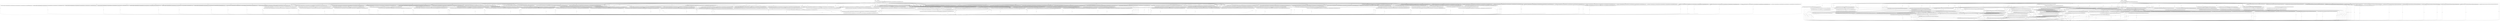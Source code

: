 digraph G {
  "1: match () ...
" [shape=box, ];
  "1067: match (event_id) ...
" [shape=box, ];
  "38: match (event_id) ...
" [shape=box, ];
  "32: match (event_id) ...
" [shape=box, ];
  "1060: match (forward_flow_five_tuple_4,forward_flow_five_tuple_3,forward_flow_five_tuple_1,forward_flow_five_tuple_2,forward_flow_five_tuple_0,event_id) ...
" [
  shape=box, ];
  "59: match (forward_flow_five_tuple_4,forward_flow_five_tuple_3,forward_flow_five_tuple_1,forward_flow_five_tuple_2,forward_flow_five_tuple_0,event_id) ...
" [
  shape=box, ];
  "53: match (forward_flow_five_tuple_4,forward_flow_five_tuple_3,forward_flow_five_tuple_1,forward_flow_five_tuple_2,forward_flow_five_tuple_0,event_id) ...
" [
  shape=box, ];
  "1258: match (if_precomp,path_id8218,traffic_class8216,incoming_tango_traffic_encaped_five_tuple_4,incoming_tango_traffic_encaped_five_tuple_3,incoming_tango_traffic_encaped_five_tuple_1,incoming_tango_traffic_encaped_five_tuple_2,incoming_tango_traffic_encaped_five_tuple_0,event_id) ...
" [
  shape=box, ];
  "1257: match (if_precomp,path_id8218,traffic_class8216,incoming_tango_traffic_encaped_five_tuple_4,incoming_tango_traffic_encaped_five_tuple_3,incoming_tango_traffic_encaped_five_tuple_1,incoming_tango_traffic_encaped_five_tuple_2,incoming_tango_traffic_encaped_five_tuple_0,event_id) ...
" [
  shape=box, ];
  "1311: match (if_precomp10059,path_id8218,traffic_class8216,incoming_tango_traffic_encaped_five_tuple_4,incoming_tango_traffic_encaped_five_tuple_3,incoming_tango_traffic_encaped_five_tuple_1,incoming_tango_traffic_encaped_five_tuple_2,incoming_tango_traffic_encaped_five_tuple_0,event_id) ...
" [
  shape=box, ];
  "1310: match (if_precomp10059,path_id8218,traffic_class8216,incoming_tango_traffic_encaped_five_tuple_4,incoming_tango_traffic_encaped_five_tuple_3,incoming_tango_traffic_encaped_five_tuple_1,incoming_tango_traffic_encaped_five_tuple_2,incoming_tango_traffic_encaped_five_tuple_0,event_id) ...
" [
  shape=box, ];
  "1364: match (if_precomp10060,path_id8218,traffic_class8216,incoming_tango_traffic_encaped_five_tuple_4,incoming_tango_traffic_encaped_five_tuple_3,incoming_tango_traffic_encaped_five_tuple_1,incoming_tango_traffic_encaped_five_tuple_2,incoming_tango_traffic_encaped_five_tuple_0,event_id) ...
" [
  shape=box, ];
  "1363: match (if_precomp10060,path_id8218,traffic_class8216,incoming_tango_traffic_encaped_five_tuple_4,incoming_tango_traffic_encaped_five_tuple_3,incoming_tango_traffic_encaped_five_tuple_1,incoming_tango_traffic_encaped_five_tuple_2,incoming_tango_traffic_encaped_five_tuple_0,event_id) ...
" [
  shape=box, ];
  "1417: match (if_precomp10061,path_id8218,traffic_class8216,incoming_tango_traffic_encaped_five_tuple_4,incoming_tango_traffic_encaped_five_tuple_3,incoming_tango_traffic_encaped_five_tuple_1,incoming_tango_traffic_encaped_five_tuple_2,incoming_tango_traffic_encaped_five_tuple_0,event_id) ...
" [
  shape=box, ];
  "1416: match (if_precomp10061,path_id8218,traffic_class8216,incoming_tango_traffic_encaped_five_tuple_4,incoming_tango_traffic_encaped_five_tuple_3,incoming_tango_traffic_encaped_five_tuple_1,incoming_tango_traffic_encaped_five_tuple_2,incoming_tango_traffic_encaped_five_tuple_0,event_id) ...
" [
  shape=box, ];
  "1470: match (if_precomp10062,path_id8218,traffic_class8216,incoming_tango_traffic_encaped_five_tuple_4,incoming_tango_traffic_encaped_five_tuple_3,incoming_tango_traffic_encaped_five_tuple_1,incoming_tango_traffic_encaped_five_tuple_2,incoming_tango_traffic_encaped_five_tuple_0,event_id) ...
" [
  shape=box, ];
  "1469: match (if_precomp10062,path_id8218,traffic_class8216,incoming_tango_traffic_encaped_five_tuple_4,incoming_tango_traffic_encaped_five_tuple_3,incoming_tango_traffic_encaped_five_tuple_1,incoming_tango_traffic_encaped_five_tuple_2,incoming_tango_traffic_encaped_five_tuple_0,event_id) ...
" [
  shape=box, ];
  "1523: match (if_precomp10063,path_id8218,traffic_class8216,incoming_tango_traffic_encaped_five_tuple_4,incoming_tango_traffic_encaped_five_tuple_3,incoming_tango_traffic_encaped_five_tuple_1,incoming_tango_traffic_encaped_five_tuple_2,incoming_tango_traffic_encaped_five_tuple_0,event_id) ...
" [
  shape=box, ];
  "1522: match (if_precomp10063,path_id8218,traffic_class8216,incoming_tango_traffic_encaped_five_tuple_4,incoming_tango_traffic_encaped_five_tuple_3,incoming_tango_traffic_encaped_five_tuple_1,incoming_tango_traffic_encaped_five_tuple_2,incoming_tango_traffic_encaped_five_tuple_0,event_id) ...
" [
  shape=box, ];
  "1576: match (if_precomp10064,path_id8218,traffic_class8216,incoming_tango_traffic_encaped_five_tuple_4,incoming_tango_traffic_encaped_five_tuple_3,incoming_tango_traffic_encaped_five_tuple_1,incoming_tango_traffic_encaped_five_tuple_2,incoming_tango_traffic_encaped_five_tuple_0,event_id) ...
" [
  shape=box, ];
  "1575: match (if_precomp10064,path_id8218,traffic_class8216,incoming_tango_traffic_encaped_five_tuple_4,incoming_tango_traffic_encaped_five_tuple_3,incoming_tango_traffic_encaped_five_tuple_1,incoming_tango_traffic_encaped_five_tuple_2,incoming_tango_traffic_encaped_five_tuple_0,event_id) ...
" [
  shape=box, ];
  "1629: match (if_precomp10065,path_id8218,traffic_class8216,incoming_tango_traffic_encaped_five_tuple_4,incoming_tango_traffic_encaped_five_tuple_3,incoming_tango_traffic_encaped_five_tuple_1,incoming_tango_traffic_encaped_five_tuple_2,incoming_tango_traffic_encaped_five_tuple_0,event_id) ...
" [
  shape=box, ];
  "1628: match (if_precomp10065,path_id8218,traffic_class8216,incoming_tango_traffic_encaped_five_tuple_4,incoming_tango_traffic_encaped_five_tuple_3,incoming_tango_traffic_encaped_five_tuple_1,incoming_tango_traffic_encaped_five_tuple_2,incoming_tango_traffic_encaped_five_tuple_0,event_id) ...
" [
  shape=box, ];
  "1710: match (if_precomp10066,path_id8223,traffic_class8216,incoming_tango_traffic_encaped_five_tuple_4,incoming_tango_traffic_encaped_five_tuple_3,incoming_tango_traffic_encaped_five_tuple_1,incoming_tango_traffic_encaped_five_tuple_2,incoming_tango_traffic_encaped_five_tuple_0,event_id) ...
" [
  shape=box, ];
  "1709: match (if_precomp10066,path_id8223,traffic_class8216,incoming_tango_traffic_encaped_five_tuple_4,incoming_tango_traffic_encaped_five_tuple_3,incoming_tango_traffic_encaped_five_tuple_1,incoming_tango_traffic_encaped_five_tuple_2,incoming_tango_traffic_encaped_five_tuple_0,event_id) ...
" [
  shape=box, ];
  "1761: match (if_precomp10067,path_id8223,traffic_class8216,incoming_tango_traffic_encaped_five_tuple_4,incoming_tango_traffic_encaped_five_tuple_3,incoming_tango_traffic_encaped_five_tuple_1,incoming_tango_traffic_encaped_five_tuple_2,incoming_tango_traffic_encaped_five_tuple_0,event_id) ...
" [
  shape=box, ];
  "1760: match (if_precomp10067,path_id8223,traffic_class8216,incoming_tango_traffic_encaped_five_tuple_4,incoming_tango_traffic_encaped_five_tuple_3,incoming_tango_traffic_encaped_five_tuple_1,incoming_tango_traffic_encaped_five_tuple_2,incoming_tango_traffic_encaped_five_tuple_0,event_id) ...
" [
  shape=box, ];
  "1812: match (if_precomp10068,path_id8223,traffic_class8216,incoming_tango_traffic_encaped_five_tuple_4,incoming_tango_traffic_encaped_five_tuple_3,incoming_tango_traffic_encaped_five_tuple_1,incoming_tango_traffic_encaped_five_tuple_2,incoming_tango_traffic_encaped_five_tuple_0,event_id) ...
" [
  shape=box, ];
  "1811: match (if_precomp10068,path_id8223,traffic_class8216,incoming_tango_traffic_encaped_five_tuple_4,incoming_tango_traffic_encaped_five_tuple_3,incoming_tango_traffic_encaped_five_tuple_1,incoming_tango_traffic_encaped_five_tuple_2,incoming_tango_traffic_encaped_five_tuple_0,event_id) ...
" [
  shape=box, ];
  "1863: match (if_precomp10069,path_id8223,traffic_class8216,incoming_tango_traffic_encaped_five_tuple_4,incoming_tango_traffic_encaped_five_tuple_3,incoming_tango_traffic_encaped_five_tuple_1,incoming_tango_traffic_encaped_five_tuple_2,incoming_tango_traffic_encaped_five_tuple_0,event_id) ...
" [
  shape=box, ];
  "1862: match (if_precomp10069,path_id8223,traffic_class8216,incoming_tango_traffic_encaped_five_tuple_4,incoming_tango_traffic_encaped_five_tuple_3,incoming_tango_traffic_encaped_five_tuple_1,incoming_tango_traffic_encaped_five_tuple_2,incoming_tango_traffic_encaped_five_tuple_0,event_id) ...
" [
  shape=box, ];
  "1914: match (if_precomp10070,path_id8223,traffic_class8216,incoming_tango_traffic_encaped_five_tuple_4,incoming_tango_traffic_encaped_five_tuple_3,incoming_tango_traffic_encaped_five_tuple_1,incoming_tango_traffic_encaped_five_tuple_2,incoming_tango_traffic_encaped_five_tuple_0,event_id) ...
" [
  shape=box, ];
  "1913: match (if_precomp10070,path_id8223,traffic_class8216,incoming_tango_traffic_encaped_five_tuple_4,incoming_tango_traffic_encaped_five_tuple_3,incoming_tango_traffic_encaped_five_tuple_1,incoming_tango_traffic_encaped_five_tuple_2,incoming_tango_traffic_encaped_five_tuple_0,event_id) ...
" [
  shape=box, ];
  "1965: match (if_precomp10071,path_id8223,traffic_class8216,incoming_tango_traffic_encaped_five_tuple_4,incoming_tango_traffic_encaped_five_tuple_3,incoming_tango_traffic_encaped_five_tuple_1,incoming_tango_traffic_encaped_five_tuple_2,incoming_tango_traffic_encaped_five_tuple_0,event_id) ...
" [
  shape=box, ];
  "1964: match (if_precomp10071,path_id8223,traffic_class8216,incoming_tango_traffic_encaped_five_tuple_4,incoming_tango_traffic_encaped_five_tuple_3,incoming_tango_traffic_encaped_five_tuple_1,incoming_tango_traffic_encaped_five_tuple_2,incoming_tango_traffic_encaped_five_tuple_0,event_id) ...
" [
  shape=box, ];
  "2016: match (if_precomp10072,path_id8223,traffic_class8216,incoming_tango_traffic_encaped_five_tuple_4,incoming_tango_traffic_encaped_five_tuple_3,incoming_tango_traffic_encaped_five_tuple_1,incoming_tango_traffic_encaped_five_tuple_2,incoming_tango_traffic_encaped_five_tuple_0,event_id) ...
" [
  shape=box, ];
  "2015: match (if_precomp10072,path_id8223,traffic_class8216,incoming_tango_traffic_encaped_five_tuple_4,incoming_tango_traffic_encaped_five_tuple_3,incoming_tango_traffic_encaped_five_tuple_1,incoming_tango_traffic_encaped_five_tuple_2,incoming_tango_traffic_encaped_five_tuple_0,event_id) ...
" [
  shape=box, ];
  "2067: match (if_precomp10073,path_id8223,traffic_class8216,incoming_tango_traffic_encaped_five_tuple_4,incoming_tango_traffic_encaped_five_tuple_3,incoming_tango_traffic_encaped_five_tuple_1,incoming_tango_traffic_encaped_five_tuple_2,incoming_tango_traffic_encaped_five_tuple_0,event_id) ...
" [
  shape=box, ];
  "2066: match (if_precomp10073,path_id8223,traffic_class8216,incoming_tango_traffic_encaped_five_tuple_4,incoming_tango_traffic_encaped_five_tuple_3,incoming_tango_traffic_encaped_five_tuple_1,incoming_tango_traffic_encaped_five_tuple_2,incoming_tango_traffic_encaped_five_tuple_0,event_id) ...
" [
  shape=box, ];
  "2181: match (incoming_tango_traffic_encaped_five_tuple_4,incoming_tango_traffic_encaped_five_tuple_3,incoming_tango_traffic_encaped_five_tuple_1,incoming_tango_traffic_encaped_five_tuple_2,incoming_tango_traffic_encaped_five_tuple_0,event_id) ...
" [
  shape=box, ];
  "1088: match (incoming_tango_traffic_encaped_five_tuple_4,incoming_tango_traffic_encaped_five_tuple_3,incoming_tango_traffic_encaped_five_tuple_1,incoming_tango_traffic_encaped_five_tuple_2,incoming_tango_traffic_encaped_five_tuple_0,event_id) ...
" [
  shape=box, ];
  "1082: match (incoming_tango_traffic_encaped_five_tuple_4,incoming_tango_traffic_encaped_five_tuple_3,incoming_tango_traffic_encaped_five_tuple_1,incoming_tango_traffic_encaped_five_tuple_2,incoming_tango_traffic_encaped_five_tuple_0,event_id) ...
" [
  shape=box, ];
  "2086: match (is_valid_metrics,is_valid_seq_num,traffic_class8216,incoming_tango_traffic_encaped_five_tuple_4,incoming_tango_traffic_encaped_five_tuple_3,incoming_tango_traffic_encaped_five_tuple_1,incoming_tango_traffic_encaped_five_tuple_2,incoming_tango_traffic_encaped_five_tuple_0,event_id) ...
" [
  shape=box, ];
  "2113: match (is_valid_metrics,is_valid_seq_num,traffic_class8216,incoming_tango_traffic_encaped_five_tuple_4,incoming_tango_traffic_encaped_five_tuple_3,incoming_tango_traffic_encaped_five_tuple_1,incoming_tango_traffic_encaped_five_tuple_2,incoming_tango_traffic_encaped_five_tuple_0,event_id) ...
" [
  shape=box, ];
  "2092: match (is_valid_metrics,is_valid_seq_num,traffic_class8216,incoming_tango_traffic_encaped_five_tuple_4,incoming_tango_traffic_encaped_five_tuple_3,incoming_tango_traffic_encaped_five_tuple_1,incoming_tango_traffic_encaped_five_tuple_2,incoming_tango_traffic_encaped_five_tuple_0,event_id) ...
" [
  shape=box, ];
  "732: match (path_id,traffic_class,forward_flow_five_tuple_4,forward_flow_five_tuple_3,forward_flow_five_tuple_1,forward_flow_five_tuple_2,forward_flow_five_tuple_0,event_id) ...
" [
  shape=box, ];
  "764: match (path_id,traffic_class,forward_flow_five_tuple_4,forward_flow_five_tuple_3,forward_flow_five_tuple_1,forward_flow_five_tuple_2,forward_flow_five_tuple_0,event_id) ...
" [
  shape=box, ];
  "800: match (path_id,traffic_class,forward_flow_five_tuple_4,forward_flow_five_tuple_3,forward_flow_five_tuple_1,forward_flow_five_tuple_2,forward_flow_five_tuple_0,event_id) ...
" [
  shape=box, ];
  "342: match (path_id,traffic_class,forward_flow_five_tuple_4,forward_flow_five_tuple_3,forward_flow_five_tuple_1,forward_flow_five_tuple_2,forward_flow_five_tuple_0,event_id) ...
" [
  shape=box, ];
  "537: match (path_id,traffic_class,forward_flow_five_tuple_4,forward_flow_five_tuple_3,forward_flow_five_tuple_1,forward_flow_five_tuple_2,forward_flow_five_tuple_0,event_id) ...
" [
  shape=box, ];
  "309: match (path_id,traffic_class,forward_flow_five_tuple_4,forward_flow_five_tuple_3,forward_flow_five_tuple_1,forward_flow_five_tuple_2,forward_flow_five_tuple_0,event_id) ...
" [
  shape=box, ];
  "519: match (path_id,traffic_class,forward_flow_five_tuple_4,forward_flow_five_tuple_3,forward_flow_five_tuple_1,forward_flow_five_tuple_2,forward_flow_five_tuple_0,event_id) ...
" [
  shape=box, ];
  "804: match (path_id,traffic_class,forward_flow_five_tuple_4,forward_flow_five_tuple_3,forward_flow_five_tuple_1,forward_flow_five_tuple_2,forward_flow_five_tuple_0,event_id) ...
" [
  shape=box, ];
  "808: match (path_id,traffic_class,forward_flow_five_tuple_4,forward_flow_five_tuple_3,forward_flow_five_tuple_1,forward_flow_five_tuple_2,forward_flow_five_tuple_0,event_id) ...
" [
  shape=box, ];
  "844: match (path_id,traffic_class,forward_flow_five_tuple_4,forward_flow_five_tuple_3,forward_flow_five_tuple_1,forward_flow_five_tuple_2,forward_flow_five_tuple_0,event_id) ...
" [
  shape=box, ];
  "848: match (path_id,traffic_class,forward_flow_five_tuple_4,forward_flow_five_tuple_3,forward_flow_five_tuple_1,forward_flow_five_tuple_2,forward_flow_five_tuple_0,event_id) ...
" [
  shape=box, ];
  "852: match (path_id,traffic_class,forward_flow_five_tuple_4,forward_flow_five_tuple_3,forward_flow_five_tuple_1,forward_flow_five_tuple_2,forward_flow_five_tuple_0,event_id) ...
" [
  shape=box, ];
  "856: match (path_id,traffic_class,forward_flow_five_tuple_4,forward_flow_five_tuple_3,forward_flow_five_tuple_1,forward_flow_five_tuple_2,forward_flow_five_tuple_0,event_id) ...
" [
  shape=box, ];
  "860: match (path_id,traffic_class,forward_flow_five_tuple_4,forward_flow_five_tuple_3,forward_flow_five_tuple_1,forward_flow_five_tuple_2,forward_flow_five_tuple_0,event_id) ...
" [
  shape=box, ];
  "864: match (path_id,traffic_class,forward_flow_five_tuple_4,forward_flow_five_tuple_3,forward_flow_five_tuple_1,forward_flow_five_tuple_2,forward_flow_five_tuple_0,event_id) ...
" [
  shape=box, ];
  "868: match (path_id,traffic_class,forward_flow_five_tuple_4,forward_flow_five_tuple_3,forward_flow_five_tuple_1,forward_flow_five_tuple_2,forward_flow_five_tuple_0,event_id) ...
" [
  shape=box, ];
  "872: match (path_id,traffic_class,forward_flow_five_tuple_4,forward_flow_five_tuple_3,forward_flow_five_tuple_1,forward_flow_five_tuple_2,forward_flow_five_tuple_0,event_id) ...
" [
  shape=box, ];
  "876: match (path_id,traffic_class,forward_flow_five_tuple_4,forward_flow_five_tuple_3,forward_flow_five_tuple_1,forward_flow_five_tuple_2,forward_flow_five_tuple_0,event_id) ...
" [
  shape=box, ];
  "880: match (path_id,traffic_class,forward_flow_five_tuple_4,forward_flow_five_tuple_3,forward_flow_five_tuple_1,forward_flow_five_tuple_2,forward_flow_five_tuple_0,event_id) ...
" [
  shape=box, ];
  "812: match (path_id,traffic_class,forward_flow_five_tuple_4,forward_flow_five_tuple_3,forward_flow_five_tuple_1,forward_flow_five_tuple_2,forward_flow_five_tuple_0,event_id) ...
" [
  shape=box, ];
  "884: match (path_id,traffic_class,forward_flow_five_tuple_4,forward_flow_five_tuple_3,forward_flow_five_tuple_1,forward_flow_five_tuple_2,forward_flow_five_tuple_0,event_id) ...
" [
  shape=box, ];
  "888: match (path_id,traffic_class,forward_flow_five_tuple_4,forward_flow_five_tuple_3,forward_flow_five_tuple_1,forward_flow_five_tuple_2,forward_flow_five_tuple_0,event_id) ...
" [
  shape=box, ];
  "892: match (path_id,traffic_class,forward_flow_five_tuple_4,forward_flow_five_tuple_3,forward_flow_five_tuple_1,forward_flow_five_tuple_2,forward_flow_five_tuple_0,event_id) ...
" [
  shape=box, ];
  "896: match (path_id,traffic_class,forward_flow_five_tuple_4,forward_flow_five_tuple_3,forward_flow_five_tuple_1,forward_flow_five_tuple_2,forward_flow_five_tuple_0,event_id) ...
" [
  shape=box, ];
  "900: match (path_id,traffic_class,forward_flow_five_tuple_4,forward_flow_five_tuple_3,forward_flow_five_tuple_1,forward_flow_five_tuple_2,forward_flow_five_tuple_0,event_id) ...
" [
  shape=box, ];
  "904: match (path_id,traffic_class,forward_flow_five_tuple_4,forward_flow_five_tuple_3,forward_flow_five_tuple_1,forward_flow_five_tuple_2,forward_flow_five_tuple_0,event_id) ...
" [
  shape=box, ];
  "908: match (path_id,traffic_class,forward_flow_five_tuple_4,forward_flow_five_tuple_3,forward_flow_five_tuple_1,forward_flow_five_tuple_2,forward_flow_five_tuple_0,event_id) ...
" [
  shape=box, ];
  "912: match (path_id,traffic_class,forward_flow_five_tuple_4,forward_flow_five_tuple_3,forward_flow_five_tuple_1,forward_flow_five_tuple_2,forward_flow_five_tuple_0,event_id) ...
" [
  shape=box, ];
  "916: match (path_id,traffic_class,forward_flow_five_tuple_4,forward_flow_five_tuple_3,forward_flow_five_tuple_1,forward_flow_five_tuple_2,forward_flow_five_tuple_0,event_id) ...
" [
  shape=box, ];
  "816: match (path_id,traffic_class,forward_flow_five_tuple_4,forward_flow_five_tuple_3,forward_flow_five_tuple_1,forward_flow_five_tuple_2,forward_flow_five_tuple_0,event_id) ...
" [
  shape=box, ];
  "820: match (path_id,traffic_class,forward_flow_five_tuple_4,forward_flow_five_tuple_3,forward_flow_five_tuple_1,forward_flow_five_tuple_2,forward_flow_five_tuple_0,event_id) ...
" [
  shape=box, ];
  "824: match (path_id,traffic_class,forward_flow_five_tuple_4,forward_flow_five_tuple_3,forward_flow_five_tuple_1,forward_flow_five_tuple_2,forward_flow_five_tuple_0,event_id) ...
" [
  shape=box, ];
  "828: match (path_id,traffic_class,forward_flow_five_tuple_4,forward_flow_five_tuple_3,forward_flow_five_tuple_1,forward_flow_five_tuple_2,forward_flow_five_tuple_0,event_id) ...
" [
  shape=box, ];
  "832: match (path_id,traffic_class,forward_flow_five_tuple_4,forward_flow_five_tuple_3,forward_flow_five_tuple_1,forward_flow_five_tuple_2,forward_flow_five_tuple_0,event_id) ...
" [
  shape=box, ];
  "836: match (path_id,traffic_class,forward_flow_five_tuple_4,forward_flow_five_tuple_3,forward_flow_five_tuple_1,forward_flow_five_tuple_2,forward_flow_five_tuple_0,event_id) ...
" [
  shape=box, ];
  "840: match (path_id,traffic_class,forward_flow_five_tuple_4,forward_flow_five_tuple_3,forward_flow_five_tuple_1,forward_flow_five_tuple_2,forward_flow_five_tuple_0,event_id) ...
" [
  shape=box, ];
  "796: match (path_id,traffic_class,forward_flow_five_tuple_4,forward_flow_five_tuple_3,forward_flow_five_tuple_1,forward_flow_five_tuple_2,forward_flow_five_tuple_0,event_id) ...
" [
  shape=box, ];
  "335: match (path_id,traffic_class,forward_flow_five_tuple_4,forward_flow_five_tuple_3,forward_flow_five_tuple_1,forward_flow_five_tuple_2,forward_flow_five_tuple_0,event_id) ...
" [
  shape=box, ];
  "738: match (path_id,traffic_class,forward_flow_five_tuple_4,forward_flow_five_tuple_3,forward_flow_five_tuple_1,forward_flow_five_tuple_2,forward_flow_five_tuple_0,event_id) ...
" [
  shape=box, ];
  "744: match (path_id,traffic_class,forward_flow_five_tuple_4,forward_flow_five_tuple_3,forward_flow_five_tuple_1,forward_flow_five_tuple_2,forward_flow_five_tuple_0,event_id) ...
" [
  shape=box, ];
  "749: match (path_id,traffic_class,forward_flow_five_tuple_4,forward_flow_five_tuple_3,forward_flow_five_tuple_1,forward_flow_five_tuple_2,forward_flow_five_tuple_0,event_id) ...
" [
  shape=box, ];
  "754: match (path_id,traffic_class,forward_flow_five_tuple_4,forward_flow_five_tuple_3,forward_flow_five_tuple_1,forward_flow_five_tuple_2,forward_flow_five_tuple_0,event_id) ...
" [
  shape=box, ];
  "761: match (path_id,traffic_class,forward_flow_five_tuple_4,forward_flow_five_tuple_3,forward_flow_five_tuple_1,forward_flow_five_tuple_2,forward_flow_five_tuple_0,event_id) ...
" [
  shape=box, ];
  "277: match (path_id,traffic_class,forward_flow_five_tuple_4,forward_flow_five_tuple_3,forward_flow_five_tuple_1,forward_flow_five_tuple_2,forward_flow_five_tuple_0,event_id) ...
" [
  shape=box, ];
  "281: match (path_id,traffic_class,forward_flow_five_tuple_4,forward_flow_five_tuple_3,forward_flow_five_tuple_1,forward_flow_five_tuple_2,forward_flow_five_tuple_0,event_id) ...
" [
  shape=box, ];
  "286: match (path_id,traffic_class,forward_flow_five_tuple_4,forward_flow_five_tuple_3,forward_flow_five_tuple_1,forward_flow_five_tuple_2,forward_flow_five_tuple_0,event_id) ...
" [
  shape=box, ];
  "291: match (path_id,traffic_class,forward_flow_five_tuple_4,forward_flow_five_tuple_3,forward_flow_five_tuple_1,forward_flow_five_tuple_2,forward_flow_five_tuple_0,event_id) ...
" [
  shape=box, ];
  "296: match (path_id,traffic_class,forward_flow_five_tuple_4,forward_flow_five_tuple_3,forward_flow_five_tuple_1,forward_flow_five_tuple_2,forward_flow_five_tuple_0,event_id) ...
" [
  shape=box, ];
  "301: match (path_id,traffic_class,forward_flow_five_tuple_4,forward_flow_five_tuple_3,forward_flow_five_tuple_1,forward_flow_five_tuple_2,forward_flow_five_tuple_0,event_id) ...
" [
  shape=box, ];
  "524: match (path_id,traffic_class,forward_flow_five_tuple_4,forward_flow_five_tuple_3,forward_flow_five_tuple_1,forward_flow_five_tuple_2,forward_flow_five_tuple_0,event_id) ...
" [
  shape=box, ];
  "530: match (path_id,traffic_class,forward_flow_five_tuple_4,forward_flow_five_tuple_3,forward_flow_five_tuple_1,forward_flow_five_tuple_2,forward_flow_five_tuple_0,event_id) ...
" [
  shape=box, ];
  "776: match (path_id,traffic_class,forward_flow_five_tuple_4,forward_flow_five_tuple_3,forward_flow_five_tuple_1,forward_flow_five_tuple_2,forward_flow_five_tuple_0,event_id) ...
" [
  shape=box, ];
  "786: match (path_id,traffic_class,forward_flow_five_tuple_4,forward_flow_five_tuple_3,forward_flow_five_tuple_1,forward_flow_five_tuple_2,forward_flow_five_tuple_0,event_id) ...
" [
  shape=box, ];
  "730: match (path_id,traffic_class,forward_flow_five_tuple_4,forward_flow_five_tuple_3,forward_flow_five_tuple_1,forward_flow_five_tuple_2,forward_flow_five_tuple_0,event_id) ...
" [
  shape=box, ];
  "330: match (path_id,traffic_class,forward_flow_five_tuple_4,forward_flow_five_tuple_3,forward_flow_five_tuple_1,forward_flow_five_tuple_2,forward_flow_five_tuple_0,event_id) ...
" [
  shape=box, ];
  "241: match (path_id,traffic_class,forward_flow_five_tuple_4,forward_flow_five_tuple_3,forward_flow_five_tuple_1,forward_flow_five_tuple_2,forward_flow_five_tuple_0,event_id) ...
" [
  shape=box, ];
  "246: match (path_id,traffic_class,forward_flow_five_tuple_4,forward_flow_five_tuple_3,forward_flow_five_tuple_1,forward_flow_five_tuple_2,forward_flow_five_tuple_0,event_id) ...
" [
  shape=box, ];
  "252: match (path_id,traffic_class,forward_flow_five_tuple_4,forward_flow_five_tuple_3,forward_flow_five_tuple_1,forward_flow_five_tuple_2,forward_flow_five_tuple_0,event_id) ...
" [
  shape=box, ];
  "258: match (path_id,traffic_class,forward_flow_five_tuple_4,forward_flow_five_tuple_3,forward_flow_five_tuple_1,forward_flow_five_tuple_2,forward_flow_five_tuple_0,event_id) ...
" [
  shape=box, ];
  "264: match (path_id,traffic_class,forward_flow_five_tuple_4,forward_flow_five_tuple_3,forward_flow_five_tuple_1,forward_flow_five_tuple_2,forward_flow_five_tuple_0,event_id) ...
" [
  shape=box, ];
  "270: match (path_id,traffic_class,forward_flow_five_tuple_4,forward_flow_five_tuple_3,forward_flow_five_tuple_1,forward_flow_five_tuple_2,forward_flow_five_tuple_0,event_id) ...
" [
  shape=box, ];
  "1010: match (path_id,traffic_class,forward_flow_five_tuple_4,forward_flow_five_tuple_3,forward_flow_five_tuple_1,forward_flow_five_tuple_2,forward_flow_five_tuple_0,event_id) ...
" [
  shape=box, ];
  "513: match (path_id,traffic_class,forward_flow_five_tuple_4,forward_flow_five_tuple_3,forward_flow_five_tuple_1,forward_flow_five_tuple_2,forward_flow_five_tuple_0,event_id) ...
" [
  shape=box, ];
  "724: match (path_id,traffic_class,forward_flow_five_tuple_4,forward_flow_five_tuple_3,forward_flow_five_tuple_1,forward_flow_five_tuple_2,forward_flow_five_tuple_0,event_id) ...
" [
  shape=box, ];
  "512: match (path_id,traffic_class,forward_flow_five_tuple_4,forward_flow_five_tuple_3,forward_flow_five_tuple_1,forward_flow_five_tuple_2,forward_flow_five_tuple_0,event_id) ...
" [
  shape=box, ];
  "723: match (path_id,traffic_class,forward_flow_five_tuple_4,forward_flow_five_tuple_3,forward_flow_five_tuple_1,forward_flow_five_tuple_2,forward_flow_five_tuple_0,event_id) ...
" [
  shape=box, ];
  "491: match (path_id,traffic_class,forward_flow_five_tuple_4,forward_flow_five_tuple_3,forward_flow_five_tuple_1,forward_flow_five_tuple_2,forward_flow_five_tuple_0,event_id) ...
" [
  shape=box, ];
  "700: match (path_id,traffic_class,forward_flow_five_tuple_4,forward_flow_five_tuple_3,forward_flow_five_tuple_1,forward_flow_five_tuple_2,forward_flow_five_tuple_0,event_id) ...
" [
  shape=box, ];
  "470: match (path_id,traffic_class,forward_flow_five_tuple_4,forward_flow_five_tuple_3,forward_flow_five_tuple_1,forward_flow_five_tuple_2,forward_flow_five_tuple_0,event_id) ...
" [
  shape=box, ];
  "677: match (path_id,traffic_class,forward_flow_five_tuple_4,forward_flow_five_tuple_3,forward_flow_five_tuple_1,forward_flow_five_tuple_2,forward_flow_five_tuple_0,event_id) ...
" [
  shape=box, ];
  "449: match (path_id,traffic_class,forward_flow_five_tuple_4,forward_flow_five_tuple_3,forward_flow_five_tuple_1,forward_flow_five_tuple_2,forward_flow_five_tuple_0,event_id) ...
" [
  shape=box, ];
  "654: match (path_id,traffic_class,forward_flow_five_tuple_4,forward_flow_five_tuple_3,forward_flow_five_tuple_1,forward_flow_five_tuple_2,forward_flow_five_tuple_0,event_id) ...
" [
  shape=box, ];
  "428: match (path_id,traffic_class,forward_flow_five_tuple_4,forward_flow_five_tuple_3,forward_flow_five_tuple_1,forward_flow_five_tuple_2,forward_flow_five_tuple_0,event_id) ...
" [
  shape=box, ];
  "631: match (path_id,traffic_class,forward_flow_five_tuple_4,forward_flow_five_tuple_3,forward_flow_five_tuple_1,forward_flow_five_tuple_2,forward_flow_five_tuple_0,event_id) ...
" [
  shape=box, ];
  "407: match (path_id,traffic_class,forward_flow_five_tuple_4,forward_flow_five_tuple_3,forward_flow_five_tuple_1,forward_flow_five_tuple_2,forward_flow_five_tuple_0,event_id) ...
" [
  shape=box, ];
  "608: match (path_id,traffic_class,forward_flow_five_tuple_4,forward_flow_five_tuple_3,forward_flow_five_tuple_1,forward_flow_five_tuple_2,forward_flow_five_tuple_0,event_id) ...
" [
  shape=box, ];
  "386: match (path_id,traffic_class,forward_flow_five_tuple_4,forward_flow_five_tuple_3,forward_flow_five_tuple_1,forward_flow_five_tuple_2,forward_flow_five_tuple_0,event_id) ...
" [
  shape=box, ];
  "585: match (path_id,traffic_class,forward_flow_five_tuple_4,forward_flow_five_tuple_3,forward_flow_five_tuple_1,forward_flow_five_tuple_2,forward_flow_five_tuple_0,event_id) ...
" [
  shape=box, ];
  "365: match (path_id,traffic_class,forward_flow_five_tuple_4,forward_flow_five_tuple_3,forward_flow_five_tuple_1,forward_flow_five_tuple_2,forward_flow_five_tuple_0,event_id) ...
" [
  shape=box, ];
  "562: match (path_id,traffic_class,forward_flow_five_tuple_4,forward_flow_five_tuple_3,forward_flow_five_tuple_1,forward_flow_five_tuple_2,forward_flow_five_tuple_0,event_id) ...
" [
  shape=box, ];
  "1634: match (path_id8218,traffic_class8216,incoming_tango_traffic_encaped_five_tuple_4,incoming_tango_traffic_encaped_five_tuple_3,incoming_tango_traffic_encaped_five_tuple_1,incoming_tango_traffic_encaped_five_tuple_2,incoming_tango_traffic_encaped_five_tuple_0,event_id) ...
" [
  shape=box, ];
  "1581: match (path_id8218,traffic_class8216,incoming_tango_traffic_encaped_five_tuple_4,incoming_tango_traffic_encaped_five_tuple_3,incoming_tango_traffic_encaped_five_tuple_1,incoming_tango_traffic_encaped_five_tuple_2,incoming_tango_traffic_encaped_five_tuple_0,event_id) ...
" [
  shape=box, ];
  "1620: match (path_id8218,traffic_class8216,incoming_tango_traffic_encaped_five_tuple_4,incoming_tango_traffic_encaped_five_tuple_3,incoming_tango_traffic_encaped_five_tuple_1,incoming_tango_traffic_encaped_five_tuple_2,incoming_tango_traffic_encaped_five_tuple_0,event_id) ...
" [
  shape=box, ];
  "1608: match (path_id8218,traffic_class8216,incoming_tango_traffic_encaped_five_tuple_4,incoming_tango_traffic_encaped_five_tuple_3,incoming_tango_traffic_encaped_five_tuple_1,incoming_tango_traffic_encaped_five_tuple_2,incoming_tango_traffic_encaped_five_tuple_0,event_id) ...
" [
  shape=box, ];
  "1586: match (path_id8218,traffic_class8216,incoming_tango_traffic_encaped_five_tuple_4,incoming_tango_traffic_encaped_five_tuple_3,incoming_tango_traffic_encaped_five_tuple_1,incoming_tango_traffic_encaped_five_tuple_2,incoming_tango_traffic_encaped_five_tuple_0,event_id) ...
" [
  shape=box, ];
  "1528: match (path_id8218,traffic_class8216,incoming_tango_traffic_encaped_five_tuple_4,incoming_tango_traffic_encaped_five_tuple_3,incoming_tango_traffic_encaped_five_tuple_1,incoming_tango_traffic_encaped_five_tuple_2,incoming_tango_traffic_encaped_five_tuple_0,event_id) ...
" [
  shape=box, ];
  "1567: match (path_id8218,traffic_class8216,incoming_tango_traffic_encaped_five_tuple_4,incoming_tango_traffic_encaped_five_tuple_3,incoming_tango_traffic_encaped_five_tuple_1,incoming_tango_traffic_encaped_five_tuple_2,incoming_tango_traffic_encaped_five_tuple_0,event_id) ...
" [
  shape=box, ];
  "1555: match (path_id8218,traffic_class8216,incoming_tango_traffic_encaped_five_tuple_4,incoming_tango_traffic_encaped_five_tuple_3,incoming_tango_traffic_encaped_five_tuple_1,incoming_tango_traffic_encaped_five_tuple_2,incoming_tango_traffic_encaped_five_tuple_0,event_id) ...
" [
  shape=box, ];
  "1533: match (path_id8218,traffic_class8216,incoming_tango_traffic_encaped_five_tuple_4,incoming_tango_traffic_encaped_five_tuple_3,incoming_tango_traffic_encaped_five_tuple_1,incoming_tango_traffic_encaped_five_tuple_2,incoming_tango_traffic_encaped_five_tuple_0,event_id) ...
" [
  shape=box, ];
  "1475: match (path_id8218,traffic_class8216,incoming_tango_traffic_encaped_five_tuple_4,incoming_tango_traffic_encaped_five_tuple_3,incoming_tango_traffic_encaped_five_tuple_1,incoming_tango_traffic_encaped_five_tuple_2,incoming_tango_traffic_encaped_five_tuple_0,event_id) ...
" [
  shape=box, ];
  "1514: match (path_id8218,traffic_class8216,incoming_tango_traffic_encaped_five_tuple_4,incoming_tango_traffic_encaped_five_tuple_3,incoming_tango_traffic_encaped_five_tuple_1,incoming_tango_traffic_encaped_five_tuple_2,incoming_tango_traffic_encaped_five_tuple_0,event_id) ...
" [
  shape=box, ];
  "1502: match (path_id8218,traffic_class8216,incoming_tango_traffic_encaped_five_tuple_4,incoming_tango_traffic_encaped_five_tuple_3,incoming_tango_traffic_encaped_five_tuple_1,incoming_tango_traffic_encaped_five_tuple_2,incoming_tango_traffic_encaped_five_tuple_0,event_id) ...
" [
  shape=box, ];
  "1480: match (path_id8218,traffic_class8216,incoming_tango_traffic_encaped_five_tuple_4,incoming_tango_traffic_encaped_five_tuple_3,incoming_tango_traffic_encaped_five_tuple_1,incoming_tango_traffic_encaped_five_tuple_2,incoming_tango_traffic_encaped_five_tuple_0,event_id) ...
" [
  shape=box, ];
  "1422: match (path_id8218,traffic_class8216,incoming_tango_traffic_encaped_five_tuple_4,incoming_tango_traffic_encaped_five_tuple_3,incoming_tango_traffic_encaped_five_tuple_1,incoming_tango_traffic_encaped_five_tuple_2,incoming_tango_traffic_encaped_five_tuple_0,event_id) ...
" [
  shape=box, ];
  "1461: match (path_id8218,traffic_class8216,incoming_tango_traffic_encaped_five_tuple_4,incoming_tango_traffic_encaped_five_tuple_3,incoming_tango_traffic_encaped_five_tuple_1,incoming_tango_traffic_encaped_five_tuple_2,incoming_tango_traffic_encaped_five_tuple_0,event_id) ...
" [
  shape=box, ];
  "1449: match (path_id8218,traffic_class8216,incoming_tango_traffic_encaped_five_tuple_4,incoming_tango_traffic_encaped_five_tuple_3,incoming_tango_traffic_encaped_five_tuple_1,incoming_tango_traffic_encaped_five_tuple_2,incoming_tango_traffic_encaped_five_tuple_0,event_id) ...
" [
  shape=box, ];
  "1427: match (path_id8218,traffic_class8216,incoming_tango_traffic_encaped_five_tuple_4,incoming_tango_traffic_encaped_five_tuple_3,incoming_tango_traffic_encaped_five_tuple_1,incoming_tango_traffic_encaped_five_tuple_2,incoming_tango_traffic_encaped_five_tuple_0,event_id) ...
" [
  shape=box, ];
  "1369: match (path_id8218,traffic_class8216,incoming_tango_traffic_encaped_five_tuple_4,incoming_tango_traffic_encaped_five_tuple_3,incoming_tango_traffic_encaped_five_tuple_1,incoming_tango_traffic_encaped_five_tuple_2,incoming_tango_traffic_encaped_five_tuple_0,event_id) ...
" [
  shape=box, ];
  "1408: match (path_id8218,traffic_class8216,incoming_tango_traffic_encaped_five_tuple_4,incoming_tango_traffic_encaped_five_tuple_3,incoming_tango_traffic_encaped_five_tuple_1,incoming_tango_traffic_encaped_five_tuple_2,incoming_tango_traffic_encaped_five_tuple_0,event_id) ...
" [
  shape=box, ];
  "1396: match (path_id8218,traffic_class8216,incoming_tango_traffic_encaped_five_tuple_4,incoming_tango_traffic_encaped_five_tuple_3,incoming_tango_traffic_encaped_five_tuple_1,incoming_tango_traffic_encaped_five_tuple_2,incoming_tango_traffic_encaped_five_tuple_0,event_id) ...
" [
  shape=box, ];
  "1374: match (path_id8218,traffic_class8216,incoming_tango_traffic_encaped_five_tuple_4,incoming_tango_traffic_encaped_five_tuple_3,incoming_tango_traffic_encaped_five_tuple_1,incoming_tango_traffic_encaped_five_tuple_2,incoming_tango_traffic_encaped_five_tuple_0,event_id) ...
" [
  shape=box, ];
  "1316: match (path_id8218,traffic_class8216,incoming_tango_traffic_encaped_five_tuple_4,incoming_tango_traffic_encaped_five_tuple_3,incoming_tango_traffic_encaped_five_tuple_1,incoming_tango_traffic_encaped_five_tuple_2,incoming_tango_traffic_encaped_five_tuple_0,event_id) ...
" [
  shape=box, ];
  "1355: match (path_id8218,traffic_class8216,incoming_tango_traffic_encaped_five_tuple_4,incoming_tango_traffic_encaped_five_tuple_3,incoming_tango_traffic_encaped_five_tuple_1,incoming_tango_traffic_encaped_five_tuple_2,incoming_tango_traffic_encaped_five_tuple_0,event_id) ...
" [
  shape=box, ];
  "1343: match (path_id8218,traffic_class8216,incoming_tango_traffic_encaped_five_tuple_4,incoming_tango_traffic_encaped_five_tuple_3,incoming_tango_traffic_encaped_five_tuple_1,incoming_tango_traffic_encaped_five_tuple_2,incoming_tango_traffic_encaped_five_tuple_0,event_id) ...
" [
  shape=box, ];
  "1321: match (path_id8218,traffic_class8216,incoming_tango_traffic_encaped_five_tuple_4,incoming_tango_traffic_encaped_five_tuple_3,incoming_tango_traffic_encaped_five_tuple_1,incoming_tango_traffic_encaped_five_tuple_2,incoming_tango_traffic_encaped_five_tuple_0,event_id) ...
" [
  shape=box, ];
  "1263: match (path_id8218,traffic_class8216,incoming_tango_traffic_encaped_five_tuple_4,incoming_tango_traffic_encaped_five_tuple_3,incoming_tango_traffic_encaped_five_tuple_1,incoming_tango_traffic_encaped_five_tuple_2,incoming_tango_traffic_encaped_five_tuple_0,event_id) ...
" [
  shape=box, ];
  "1302: match (path_id8218,traffic_class8216,incoming_tango_traffic_encaped_five_tuple_4,incoming_tango_traffic_encaped_five_tuple_3,incoming_tango_traffic_encaped_five_tuple_1,incoming_tango_traffic_encaped_five_tuple_2,incoming_tango_traffic_encaped_five_tuple_0,event_id) ...
" [
  shape=box, ];
  "1290: match (path_id8218,traffic_class8216,incoming_tango_traffic_encaped_five_tuple_4,incoming_tango_traffic_encaped_five_tuple_3,incoming_tango_traffic_encaped_five_tuple_1,incoming_tango_traffic_encaped_five_tuple_2,incoming_tango_traffic_encaped_five_tuple_0,event_id) ...
" [
  shape=box, ];
  "1268: match (path_id8218,traffic_class8216,incoming_tango_traffic_encaped_five_tuple_4,incoming_tango_traffic_encaped_five_tuple_3,incoming_tango_traffic_encaped_five_tuple_1,incoming_tango_traffic_encaped_five_tuple_2,incoming_tango_traffic_encaped_five_tuple_0,event_id) ...
" [
  shape=box, ];
  "1210: match (path_id8218,traffic_class8216,incoming_tango_traffic_encaped_five_tuple_4,incoming_tango_traffic_encaped_five_tuple_3,incoming_tango_traffic_encaped_five_tuple_1,incoming_tango_traffic_encaped_five_tuple_2,incoming_tango_traffic_encaped_five_tuple_0,event_id) ...
" [
  shape=box, ];
  "1249: match (path_id8218,traffic_class8216,incoming_tango_traffic_encaped_five_tuple_4,incoming_tango_traffic_encaped_five_tuple_3,incoming_tango_traffic_encaped_five_tuple_1,incoming_tango_traffic_encaped_five_tuple_2,incoming_tango_traffic_encaped_five_tuple_0,event_id) ...
" [
  shape=box, ];
  "1237: match (path_id8218,traffic_class8216,incoming_tango_traffic_encaped_five_tuple_4,incoming_tango_traffic_encaped_five_tuple_3,incoming_tango_traffic_encaped_five_tuple_1,incoming_tango_traffic_encaped_five_tuple_2,incoming_tango_traffic_encaped_five_tuple_0,event_id) ...
" [
  shape=box, ];
  "1215: match (path_id8218,traffic_class8216,incoming_tango_traffic_encaped_five_tuple_4,incoming_tango_traffic_encaped_five_tuple_3,incoming_tango_traffic_encaped_five_tuple_1,incoming_tango_traffic_encaped_five_tuple_2,incoming_tango_traffic_encaped_five_tuple_0,event_id) ...
" [
  shape=box, ];
  "2072: match (path_id8223,traffic_class8216,incoming_tango_traffic_encaped_five_tuple_4,incoming_tango_traffic_encaped_five_tuple_3,incoming_tango_traffic_encaped_five_tuple_1,incoming_tango_traffic_encaped_five_tuple_2,incoming_tango_traffic_encaped_five_tuple_0,event_id) ...
" [
  shape=box, ];
  "2021: match (path_id8223,traffic_class8216,incoming_tango_traffic_encaped_five_tuple_4,incoming_tango_traffic_encaped_five_tuple_3,incoming_tango_traffic_encaped_five_tuple_1,incoming_tango_traffic_encaped_five_tuple_2,incoming_tango_traffic_encaped_five_tuple_0,event_id) ...
" [
  shape=box, ];
  "2058: match (path_id8223,traffic_class8216,incoming_tango_traffic_encaped_five_tuple_4,incoming_tango_traffic_encaped_five_tuple_3,incoming_tango_traffic_encaped_five_tuple_1,incoming_tango_traffic_encaped_five_tuple_2,incoming_tango_traffic_encaped_five_tuple_0,event_id) ...
" [
  shape=box, ];
  "2050: match (path_id8223,traffic_class8216,incoming_tango_traffic_encaped_five_tuple_4,incoming_tango_traffic_encaped_five_tuple_3,incoming_tango_traffic_encaped_five_tuple_1,incoming_tango_traffic_encaped_five_tuple_2,incoming_tango_traffic_encaped_five_tuple_0,event_id) ...
" [
  shape=box, ];
  "2026: match (path_id8223,traffic_class8216,incoming_tango_traffic_encaped_five_tuple_4,incoming_tango_traffic_encaped_five_tuple_3,incoming_tango_traffic_encaped_five_tuple_1,incoming_tango_traffic_encaped_five_tuple_2,incoming_tango_traffic_encaped_five_tuple_0,event_id) ...
" [
  shape=box, ];
  "1970: match (path_id8223,traffic_class8216,incoming_tango_traffic_encaped_five_tuple_4,incoming_tango_traffic_encaped_five_tuple_3,incoming_tango_traffic_encaped_five_tuple_1,incoming_tango_traffic_encaped_five_tuple_2,incoming_tango_traffic_encaped_five_tuple_0,event_id) ...
" [
  shape=box, ];
  "2007: match (path_id8223,traffic_class8216,incoming_tango_traffic_encaped_five_tuple_4,incoming_tango_traffic_encaped_five_tuple_3,incoming_tango_traffic_encaped_five_tuple_1,incoming_tango_traffic_encaped_five_tuple_2,incoming_tango_traffic_encaped_five_tuple_0,event_id) ...
" [
  shape=box, ];
  "1999: match (path_id8223,traffic_class8216,incoming_tango_traffic_encaped_five_tuple_4,incoming_tango_traffic_encaped_five_tuple_3,incoming_tango_traffic_encaped_five_tuple_1,incoming_tango_traffic_encaped_five_tuple_2,incoming_tango_traffic_encaped_five_tuple_0,event_id) ...
" [
  shape=box, ];
  "1975: match (path_id8223,traffic_class8216,incoming_tango_traffic_encaped_five_tuple_4,incoming_tango_traffic_encaped_five_tuple_3,incoming_tango_traffic_encaped_five_tuple_1,incoming_tango_traffic_encaped_five_tuple_2,incoming_tango_traffic_encaped_five_tuple_0,event_id) ...
" [
  shape=box, ];
  "1919: match (path_id8223,traffic_class8216,incoming_tango_traffic_encaped_five_tuple_4,incoming_tango_traffic_encaped_five_tuple_3,incoming_tango_traffic_encaped_five_tuple_1,incoming_tango_traffic_encaped_five_tuple_2,incoming_tango_traffic_encaped_five_tuple_0,event_id) ...
" [
  shape=box, ];
  "1956: match (path_id8223,traffic_class8216,incoming_tango_traffic_encaped_five_tuple_4,incoming_tango_traffic_encaped_five_tuple_3,incoming_tango_traffic_encaped_five_tuple_1,incoming_tango_traffic_encaped_five_tuple_2,incoming_tango_traffic_encaped_five_tuple_0,event_id) ...
" [
  shape=box, ];
  "1948: match (path_id8223,traffic_class8216,incoming_tango_traffic_encaped_five_tuple_4,incoming_tango_traffic_encaped_five_tuple_3,incoming_tango_traffic_encaped_five_tuple_1,incoming_tango_traffic_encaped_five_tuple_2,incoming_tango_traffic_encaped_five_tuple_0,event_id) ...
" [
  shape=box, ];
  "1924: match (path_id8223,traffic_class8216,incoming_tango_traffic_encaped_five_tuple_4,incoming_tango_traffic_encaped_five_tuple_3,incoming_tango_traffic_encaped_five_tuple_1,incoming_tango_traffic_encaped_five_tuple_2,incoming_tango_traffic_encaped_five_tuple_0,event_id) ...
" [
  shape=box, ];
  "1868: match (path_id8223,traffic_class8216,incoming_tango_traffic_encaped_five_tuple_4,incoming_tango_traffic_encaped_five_tuple_3,incoming_tango_traffic_encaped_five_tuple_1,incoming_tango_traffic_encaped_five_tuple_2,incoming_tango_traffic_encaped_five_tuple_0,event_id) ...
" [
  shape=box, ];
  "1905: match (path_id8223,traffic_class8216,incoming_tango_traffic_encaped_five_tuple_4,incoming_tango_traffic_encaped_five_tuple_3,incoming_tango_traffic_encaped_five_tuple_1,incoming_tango_traffic_encaped_five_tuple_2,incoming_tango_traffic_encaped_five_tuple_0,event_id) ...
" [
  shape=box, ];
  "1897: match (path_id8223,traffic_class8216,incoming_tango_traffic_encaped_five_tuple_4,incoming_tango_traffic_encaped_five_tuple_3,incoming_tango_traffic_encaped_five_tuple_1,incoming_tango_traffic_encaped_five_tuple_2,incoming_tango_traffic_encaped_five_tuple_0,event_id) ...
" [
  shape=box, ];
  "1873: match (path_id8223,traffic_class8216,incoming_tango_traffic_encaped_five_tuple_4,incoming_tango_traffic_encaped_five_tuple_3,incoming_tango_traffic_encaped_five_tuple_1,incoming_tango_traffic_encaped_five_tuple_2,incoming_tango_traffic_encaped_five_tuple_0,event_id) ...
" [
  shape=box, ];
  "1817: match (path_id8223,traffic_class8216,incoming_tango_traffic_encaped_five_tuple_4,incoming_tango_traffic_encaped_five_tuple_3,incoming_tango_traffic_encaped_five_tuple_1,incoming_tango_traffic_encaped_five_tuple_2,incoming_tango_traffic_encaped_five_tuple_0,event_id) ...
" [
  shape=box, ];
  "1854: match (path_id8223,traffic_class8216,incoming_tango_traffic_encaped_five_tuple_4,incoming_tango_traffic_encaped_five_tuple_3,incoming_tango_traffic_encaped_five_tuple_1,incoming_tango_traffic_encaped_five_tuple_2,incoming_tango_traffic_encaped_five_tuple_0,event_id) ...
" [
  shape=box, ];
  "1846: match (path_id8223,traffic_class8216,incoming_tango_traffic_encaped_five_tuple_4,incoming_tango_traffic_encaped_five_tuple_3,incoming_tango_traffic_encaped_five_tuple_1,incoming_tango_traffic_encaped_five_tuple_2,incoming_tango_traffic_encaped_five_tuple_0,event_id) ...
" [
  shape=box, ];
  "1822: match (path_id8223,traffic_class8216,incoming_tango_traffic_encaped_five_tuple_4,incoming_tango_traffic_encaped_five_tuple_3,incoming_tango_traffic_encaped_five_tuple_1,incoming_tango_traffic_encaped_five_tuple_2,incoming_tango_traffic_encaped_five_tuple_0,event_id) ...
" [
  shape=box, ];
  "1766: match (path_id8223,traffic_class8216,incoming_tango_traffic_encaped_five_tuple_4,incoming_tango_traffic_encaped_five_tuple_3,incoming_tango_traffic_encaped_five_tuple_1,incoming_tango_traffic_encaped_five_tuple_2,incoming_tango_traffic_encaped_five_tuple_0,event_id) ...
" [
  shape=box, ];
  "1803: match (path_id8223,traffic_class8216,incoming_tango_traffic_encaped_five_tuple_4,incoming_tango_traffic_encaped_five_tuple_3,incoming_tango_traffic_encaped_five_tuple_1,incoming_tango_traffic_encaped_five_tuple_2,incoming_tango_traffic_encaped_five_tuple_0,event_id) ...
" [
  shape=box, ];
  "1795: match (path_id8223,traffic_class8216,incoming_tango_traffic_encaped_five_tuple_4,incoming_tango_traffic_encaped_five_tuple_3,incoming_tango_traffic_encaped_five_tuple_1,incoming_tango_traffic_encaped_five_tuple_2,incoming_tango_traffic_encaped_five_tuple_0,event_id) ...
" [
  shape=box, ];
  "1771: match (path_id8223,traffic_class8216,incoming_tango_traffic_encaped_five_tuple_4,incoming_tango_traffic_encaped_five_tuple_3,incoming_tango_traffic_encaped_five_tuple_1,incoming_tango_traffic_encaped_five_tuple_2,incoming_tango_traffic_encaped_five_tuple_0,event_id) ...
" [
  shape=box, ];
  "1715: match (path_id8223,traffic_class8216,incoming_tango_traffic_encaped_five_tuple_4,incoming_tango_traffic_encaped_five_tuple_3,incoming_tango_traffic_encaped_five_tuple_1,incoming_tango_traffic_encaped_five_tuple_2,incoming_tango_traffic_encaped_five_tuple_0,event_id) ...
" [
  shape=box, ];
  "1752: match (path_id8223,traffic_class8216,incoming_tango_traffic_encaped_five_tuple_4,incoming_tango_traffic_encaped_five_tuple_3,incoming_tango_traffic_encaped_five_tuple_1,incoming_tango_traffic_encaped_five_tuple_2,incoming_tango_traffic_encaped_five_tuple_0,event_id) ...
" [
  shape=box, ];
  "1744: match (path_id8223,traffic_class8216,incoming_tango_traffic_encaped_five_tuple_4,incoming_tango_traffic_encaped_five_tuple_3,incoming_tango_traffic_encaped_five_tuple_1,incoming_tango_traffic_encaped_five_tuple_2,incoming_tango_traffic_encaped_five_tuple_0,event_id) ...
" [
  shape=box, ];
  "1720: match (path_id8223,traffic_class8216,incoming_tango_traffic_encaped_five_tuple_4,incoming_tango_traffic_encaped_five_tuple_3,incoming_tango_traffic_encaped_five_tuple_1,incoming_tango_traffic_encaped_five_tuple_2,incoming_tango_traffic_encaped_five_tuple_0,event_id) ...
" [
  shape=box, ];
  "1664: match (path_id8223,traffic_class8216,incoming_tango_traffic_encaped_five_tuple_4,incoming_tango_traffic_encaped_five_tuple_3,incoming_tango_traffic_encaped_five_tuple_1,incoming_tango_traffic_encaped_five_tuple_2,incoming_tango_traffic_encaped_five_tuple_0,event_id) ...
" [
  shape=box, ];
  "1701: match (path_id8223,traffic_class8216,incoming_tango_traffic_encaped_five_tuple_4,incoming_tango_traffic_encaped_five_tuple_3,incoming_tango_traffic_encaped_five_tuple_1,incoming_tango_traffic_encaped_five_tuple_2,incoming_tango_traffic_encaped_five_tuple_0,event_id) ...
" [
  shape=box, ];
  "1693: match (path_id8223,traffic_class8216,incoming_tango_traffic_encaped_five_tuple_4,incoming_tango_traffic_encaped_five_tuple_3,incoming_tango_traffic_encaped_five_tuple_1,incoming_tango_traffic_encaped_five_tuple_2,incoming_tango_traffic_encaped_five_tuple_0,event_id) ...
" [
  shape=box, ];
  "1669: match (path_id8223,traffic_class8216,incoming_tango_traffic_encaped_five_tuple_4,incoming_tango_traffic_encaped_five_tuple_3,incoming_tango_traffic_encaped_five_tuple_1,incoming_tango_traffic_encaped_five_tuple_2,incoming_tango_traffic_encaped_five_tuple_0,event_id) ...
" [
  shape=box, ];
  "166: match (traffic_class,forward_flow_five_tuple_4,forward_flow_five_tuple_3,forward_flow_five_tuple_1,forward_flow_five_tuple_2,forward_flow_five_tuple_0,event_id) ...
" [
  shape=box, ];
  "199: match (traffic_class,forward_flow_five_tuple_4,forward_flow_five_tuple_3,forward_flow_five_tuple_1,forward_flow_five_tuple_2,forward_flow_five_tuple_0,event_id) ...
" [
  shape=box, ];
  "205: match (traffic_class,forward_flow_five_tuple_4,forward_flow_five_tuple_3,forward_flow_five_tuple_1,forward_flow_five_tuple_2,forward_flow_five_tuple_0,event_id) ...
" [
  shape=box, ];
  "212: match (traffic_class,forward_flow_five_tuple_4,forward_flow_five_tuple_3,forward_flow_five_tuple_1,forward_flow_five_tuple_2,forward_flow_five_tuple_0,event_id) ...
" [
  shape=box, ];
  "219: match (traffic_class,forward_flow_five_tuple_4,forward_flow_five_tuple_3,forward_flow_five_tuple_1,forward_flow_five_tuple_2,forward_flow_five_tuple_0,event_id) ...
" [
  shape=box, ];
  "226: match (traffic_class,forward_flow_five_tuple_4,forward_flow_five_tuple_3,forward_flow_five_tuple_1,forward_flow_five_tuple_2,forward_flow_five_tuple_0,event_id) ...
" [
  shape=box, ];
  "233: match (traffic_class,forward_flow_five_tuple_4,forward_flow_five_tuple_3,forward_flow_five_tuple_1,forward_flow_five_tuple_2,forward_flow_five_tuple_0,event_id) ...
" [
  shape=box, ];
  "192: match (traffic_class,forward_flow_five_tuple_4,forward_flow_five_tuple_3,forward_flow_five_tuple_1,forward_flow_five_tuple_2,forward_flow_five_tuple_0,event_id) ...
" [
  shape=box, ];
  "187: match (traffic_class,forward_flow_five_tuple_4,forward_flow_five_tuple_3,forward_flow_five_tuple_1,forward_flow_five_tuple_2,forward_flow_five_tuple_0,event_id) ...
" [
  shape=box, ];
  "66: match (traffic_class,forward_flow_five_tuple_4,forward_flow_five_tuple_3,forward_flow_five_tuple_1,forward_flow_five_tuple_2,forward_flow_five_tuple_0,event_id) ...
" [
  shape=box, ];
  "70: match (traffic_class,forward_flow_five_tuple_4,forward_flow_five_tuple_3,forward_flow_five_tuple_1,forward_flow_five_tuple_2,forward_flow_five_tuple_0,event_id) ...
" [
  shape=box, ];
  "106: match (traffic_class,forward_flow_five_tuple_4,forward_flow_five_tuple_3,forward_flow_five_tuple_1,forward_flow_five_tuple_2,forward_flow_five_tuple_0,event_id) ...
" [
  shape=box, ];
  "110: match (traffic_class,forward_flow_five_tuple_4,forward_flow_five_tuple_3,forward_flow_five_tuple_1,forward_flow_five_tuple_2,forward_flow_five_tuple_0,event_id) ...
" [
  shape=box, ];
  "114: match (traffic_class,forward_flow_five_tuple_4,forward_flow_five_tuple_3,forward_flow_five_tuple_1,forward_flow_five_tuple_2,forward_flow_five_tuple_0,event_id) ...
" [
  shape=box, ];
  "74: match (traffic_class,forward_flow_five_tuple_4,forward_flow_five_tuple_3,forward_flow_five_tuple_1,forward_flow_five_tuple_2,forward_flow_five_tuple_0,event_id) ...
" [
  shape=box, ];
  "78: match (traffic_class,forward_flow_five_tuple_4,forward_flow_five_tuple_3,forward_flow_five_tuple_1,forward_flow_five_tuple_2,forward_flow_five_tuple_0,event_id) ...
" [
  shape=box, ];
  "82: match (traffic_class,forward_flow_five_tuple_4,forward_flow_five_tuple_3,forward_flow_five_tuple_1,forward_flow_five_tuple_2,forward_flow_five_tuple_0,event_id) ...
" [
  shape=box, ];
  "86: match (traffic_class,forward_flow_five_tuple_4,forward_flow_five_tuple_3,forward_flow_five_tuple_1,forward_flow_five_tuple_2,forward_flow_five_tuple_0,event_id) ...
" [
  shape=box, ];
  "90: match (traffic_class,forward_flow_five_tuple_4,forward_flow_five_tuple_3,forward_flow_five_tuple_1,forward_flow_five_tuple_2,forward_flow_five_tuple_0,event_id) ...
" [
  shape=box, ];
  "94: match (traffic_class,forward_flow_five_tuple_4,forward_flow_five_tuple_3,forward_flow_five_tuple_1,forward_flow_five_tuple_2,forward_flow_five_tuple_0,event_id) ...
" [
  shape=box, ];
  "98: match (traffic_class,forward_flow_five_tuple_4,forward_flow_five_tuple_3,forward_flow_five_tuple_1,forward_flow_five_tuple_2,forward_flow_five_tuple_0,event_id) ...
" [
  shape=box, ];
  "102: match (traffic_class,forward_flow_five_tuple_4,forward_flow_five_tuple_3,forward_flow_five_tuple_1,forward_flow_five_tuple_2,forward_flow_five_tuple_0,event_id) ...
" [
  shape=box, ];
  "159: match (traffic_class,forward_flow_five_tuple_4,forward_flow_five_tuple_3,forward_flow_five_tuple_1,forward_flow_five_tuple_2,forward_flow_five_tuple_0,event_id) ...
" [
  shape=box, ];
  "1207: match (traffic_class8216,incoming_tango_traffic_encaped_five_tuple_4,incoming_tango_traffic_encaped_five_tuple_3,incoming_tango_traffic_encaped_five_tuple_1,incoming_tango_traffic_encaped_five_tuple_2,incoming_tango_traffic_encaped_five_tuple_0,event_id) ...
" [
  shape=box, ];
  "1661: match (traffic_class8216,incoming_tango_traffic_encaped_five_tuple_4,incoming_tango_traffic_encaped_five_tuple_3,incoming_tango_traffic_encaped_five_tuple_1,incoming_tango_traffic_encaped_five_tuple_2,incoming_tango_traffic_encaped_five_tuple_0,event_id) ...
" [
  shape=box, ];
  "2080: match (traffic_class8216,incoming_tango_traffic_encaped_five_tuple_4,incoming_tango_traffic_encaped_five_tuple_3,incoming_tango_traffic_encaped_five_tuple_1,incoming_tango_traffic_encaped_five_tuple_2,incoming_tango_traffic_encaped_five_tuple_0,event_id) ...
" [
  shape=box, ];
  "1642: match (traffic_class8216,incoming_tango_traffic_encaped_five_tuple_4,incoming_tango_traffic_encaped_five_tuple_3,incoming_tango_traffic_encaped_five_tuple_1,incoming_tango_traffic_encaped_five_tuple_2,incoming_tango_traffic_encaped_five_tuple_0,event_id) ...
" [
  shape=box, ];
  "1195: match (traffic_class8216,incoming_tango_traffic_encaped_five_tuple_4,incoming_tango_traffic_encaped_five_tuple_3,incoming_tango_traffic_encaped_five_tuple_1,incoming_tango_traffic_encaped_five_tuple_2,incoming_tango_traffic_encaped_five_tuple_0,event_id) ...
" [
  shape=box, ];
  "1655: match (traffic_class8216,incoming_tango_traffic_encaped_five_tuple_4,incoming_tango_traffic_encaped_five_tuple_3,incoming_tango_traffic_encaped_five_tuple_1,incoming_tango_traffic_encaped_five_tuple_2,incoming_tango_traffic_encaped_five_tuple_0,event_id) ...
" [
  shape=box, ];
  "1201: match (traffic_class8216,incoming_tango_traffic_encaped_five_tuple_4,incoming_tango_traffic_encaped_five_tuple_3,incoming_tango_traffic_encaped_five_tuple_1,incoming_tango_traffic_encaped_five_tuple_2,incoming_tango_traffic_encaped_five_tuple_0,event_id) ...
" [
  shape=box, ];
  "1649: match (traffic_class8216,incoming_tango_traffic_encaped_five_tuple_4,incoming_tango_traffic_encaped_five_tuple_3,incoming_tango_traffic_encaped_five_tuple_1,incoming_tango_traffic_encaped_five_tuple_2,incoming_tango_traffic_encaped_five_tuple_0,event_id) ...
" [
  shape=box, ];
  "1095: match (traffic_class8216,incoming_tango_traffic_encaped_five_tuple_4,incoming_tango_traffic_encaped_five_tuple_3,incoming_tango_traffic_encaped_five_tuple_1,incoming_tango_traffic_encaped_five_tuple_2,incoming_tango_traffic_encaped_five_tuple_0,event_id) ...
" [
  shape=box, ];
  "1099: match (traffic_class8216,incoming_tango_traffic_encaped_five_tuple_4,incoming_tango_traffic_encaped_five_tuple_3,incoming_tango_traffic_encaped_five_tuple_1,incoming_tango_traffic_encaped_five_tuple_2,incoming_tango_traffic_encaped_five_tuple_0,event_id) ...
" [
  shape=box, ];
  "1135: match (traffic_class8216,incoming_tango_traffic_encaped_five_tuple_4,incoming_tango_traffic_encaped_five_tuple_3,incoming_tango_traffic_encaped_five_tuple_1,incoming_tango_traffic_encaped_five_tuple_2,incoming_tango_traffic_encaped_five_tuple_0,event_id) ...
" [
  shape=box, ];
  "1139: match (traffic_class8216,incoming_tango_traffic_encaped_five_tuple_4,incoming_tango_traffic_encaped_five_tuple_3,incoming_tango_traffic_encaped_five_tuple_1,incoming_tango_traffic_encaped_five_tuple_2,incoming_tango_traffic_encaped_five_tuple_0,event_id) ...
" [
  shape=box, ];
  "1143: match (traffic_class8216,incoming_tango_traffic_encaped_five_tuple_4,incoming_tango_traffic_encaped_five_tuple_3,incoming_tango_traffic_encaped_five_tuple_1,incoming_tango_traffic_encaped_five_tuple_2,incoming_tango_traffic_encaped_five_tuple_0,event_id) ...
" [
  shape=box, ];
  "1103: match (traffic_class8216,incoming_tango_traffic_encaped_five_tuple_4,incoming_tango_traffic_encaped_five_tuple_3,incoming_tango_traffic_encaped_five_tuple_1,incoming_tango_traffic_encaped_five_tuple_2,incoming_tango_traffic_encaped_five_tuple_0,event_id) ...
" [
  shape=box, ];
  "1107: match (traffic_class8216,incoming_tango_traffic_encaped_five_tuple_4,incoming_tango_traffic_encaped_five_tuple_3,incoming_tango_traffic_encaped_five_tuple_1,incoming_tango_traffic_encaped_five_tuple_2,incoming_tango_traffic_encaped_five_tuple_0,event_id) ...
" [
  shape=box, ];
  "1111: match (traffic_class8216,incoming_tango_traffic_encaped_five_tuple_4,incoming_tango_traffic_encaped_five_tuple_3,incoming_tango_traffic_encaped_five_tuple_1,incoming_tango_traffic_encaped_five_tuple_2,incoming_tango_traffic_encaped_five_tuple_0,event_id) ...
" [
  shape=box, ];
  "1115: match (traffic_class8216,incoming_tango_traffic_encaped_five_tuple_4,incoming_tango_traffic_encaped_five_tuple_3,incoming_tango_traffic_encaped_five_tuple_1,incoming_tango_traffic_encaped_five_tuple_2,incoming_tango_traffic_encaped_five_tuple_0,event_id) ...
" [
  shape=box, ];
  "1119: match (traffic_class8216,incoming_tango_traffic_encaped_five_tuple_4,incoming_tango_traffic_encaped_five_tuple_3,incoming_tango_traffic_encaped_five_tuple_1,incoming_tango_traffic_encaped_five_tuple_2,incoming_tango_traffic_encaped_five_tuple_0,event_id) ...
" [
  shape=box, ];
  "1123: match (traffic_class8216,incoming_tango_traffic_encaped_five_tuple_4,incoming_tango_traffic_encaped_five_tuple_3,incoming_tango_traffic_encaped_five_tuple_1,incoming_tango_traffic_encaped_five_tuple_2,incoming_tango_traffic_encaped_five_tuple_0,event_id) ...
" [
  shape=box, ];
  "1127: match (traffic_class8216,incoming_tango_traffic_encaped_five_tuple_4,incoming_tango_traffic_encaped_five_tuple_3,incoming_tango_traffic_encaped_five_tuple_1,incoming_tango_traffic_encaped_five_tuple_2,incoming_tango_traffic_encaped_five_tuple_0,event_id) ...
" [
  shape=box, ];
  "1131: match (traffic_class8216,incoming_tango_traffic_encaped_five_tuple_4,incoming_tango_traffic_encaped_five_tuple_3,incoming_tango_traffic_encaped_five_tuple_1,incoming_tango_traffic_encaped_five_tuple_2,incoming_tango_traffic_encaped_five_tuple_0,event_id) ...
" [
  shape=box, ];
  "1188: match (traffic_class8216,incoming_tango_traffic_encaped_five_tuple_4,incoming_tango_traffic_encaped_five_tuple_3,incoming_tango_traffic_encaped_five_tuple_1,incoming_tango_traffic_encaped_five_tuple_2,incoming_tango_traffic_encaped_five_tuple_0,event_id) ...
" [
  shape=box, ];
  
  
  "1067: match (event_id) ...
" -> "1088: match (incoming_tango_traffic_encaped_five_tuple_4,incoming_tango_traffic_encaped_five_tuple_3,incoming_tango_traffic_encaped_five_tuple_1,incoming_tango_traffic_encaped_five_tuple_2,incoming_tango_traffic_encaped_five_tuple_0,event_id) ...
" [
  label="WR", ];
  "1067: match (event_id) ...
" -> "1082: match (incoming_tango_traffic_encaped_five_tuple_4,incoming_tango_traffic_encaped_five_tuple_3,incoming_tango_traffic_encaped_five_tuple_1,incoming_tango_traffic_encaped_five_tuple_2,incoming_tango_traffic_encaped_five_tuple_0,event_id) ...
" [
  label="WW", ];
  "38: match (event_id) ...
" -> "59: match (forward_flow_five_tuple_4,forward_flow_five_tuple_3,forward_flow_five_tuple_1,forward_flow_five_tuple_2,forward_flow_five_tuple_0,event_id) ...
" [
  label="WR", ];
  "38: match (event_id) ...
" -> "53: match (forward_flow_five_tuple_4,forward_flow_five_tuple_3,forward_flow_five_tuple_1,forward_flow_five_tuple_2,forward_flow_five_tuple_0,event_id) ...
" [
  label="WW", ];
  "59: match (forward_flow_five_tuple_4,forward_flow_five_tuple_3,forward_flow_five_tuple_1,forward_flow_five_tuple_2,forward_flow_five_tuple_0,event_id) ...
" -> "1060: match (forward_flow_five_tuple_4,forward_flow_five_tuple_3,forward_flow_five_tuple_1,forward_flow_five_tuple_2,forward_flow_five_tuple_0,event_id) ...
" [
  label="RW", ];
  "59: match (forward_flow_five_tuple_4,forward_flow_five_tuple_3,forward_flow_five_tuple_1,forward_flow_five_tuple_2,forward_flow_five_tuple_0,event_id) ...
" -> "732: match (path_id,traffic_class,forward_flow_five_tuple_4,forward_flow_five_tuple_3,forward_flow_five_tuple_1,forward_flow_five_tuple_2,forward_flow_five_tuple_0,event_id) ...
" [
  label="WR", ];
  "59: match (forward_flow_five_tuple_4,forward_flow_five_tuple_3,forward_flow_five_tuple_1,forward_flow_five_tuple_2,forward_flow_five_tuple_0,event_id) ...
" -> "764: match (path_id,traffic_class,forward_flow_five_tuple_4,forward_flow_five_tuple_3,forward_flow_five_tuple_1,forward_flow_five_tuple_2,forward_flow_five_tuple_0,event_id) ...
" [
  label="WR", ];
  "59: match (forward_flow_five_tuple_4,forward_flow_five_tuple_3,forward_flow_five_tuple_1,forward_flow_five_tuple_2,forward_flow_five_tuple_0,event_id) ...
" -> "800: match (path_id,traffic_class,forward_flow_five_tuple_4,forward_flow_five_tuple_3,forward_flow_five_tuple_1,forward_flow_five_tuple_2,forward_flow_five_tuple_0,event_id) ...
" [
  label="WR", ];
  "59: match (forward_flow_five_tuple_4,forward_flow_five_tuple_3,forward_flow_five_tuple_1,forward_flow_five_tuple_2,forward_flow_five_tuple_0,event_id) ...
" -> "342: match (path_id,traffic_class,forward_flow_five_tuple_4,forward_flow_five_tuple_3,forward_flow_five_tuple_1,forward_flow_five_tuple_2,forward_flow_five_tuple_0,event_id) ...
" [
  label="WR", ];
  "59: match (forward_flow_five_tuple_4,forward_flow_five_tuple_3,forward_flow_five_tuple_1,forward_flow_five_tuple_2,forward_flow_five_tuple_0,event_id) ...
" -> "537: match (path_id,traffic_class,forward_flow_five_tuple_4,forward_flow_five_tuple_3,forward_flow_five_tuple_1,forward_flow_five_tuple_2,forward_flow_five_tuple_0,event_id) ...
" [
  label="WR", ];
  "59: match (forward_flow_five_tuple_4,forward_flow_five_tuple_3,forward_flow_five_tuple_1,forward_flow_five_tuple_2,forward_flow_five_tuple_0,event_id) ...
" -> "309: match (path_id,traffic_class,forward_flow_five_tuple_4,forward_flow_five_tuple_3,forward_flow_five_tuple_1,forward_flow_five_tuple_2,forward_flow_five_tuple_0,event_id) ...
" [
  label="WR", ];
  "59: match (forward_flow_five_tuple_4,forward_flow_five_tuple_3,forward_flow_five_tuple_1,forward_flow_five_tuple_2,forward_flow_five_tuple_0,event_id) ...
" -> "519: match (path_id,traffic_class,forward_flow_five_tuple_4,forward_flow_five_tuple_3,forward_flow_five_tuple_1,forward_flow_five_tuple_2,forward_flow_five_tuple_0,event_id) ...
" [
  label="WR", ];
  "59: match (forward_flow_five_tuple_4,forward_flow_five_tuple_3,forward_flow_five_tuple_1,forward_flow_five_tuple_2,forward_flow_five_tuple_0,event_id) ...
" -> "804: match (path_id,traffic_class,forward_flow_five_tuple_4,forward_flow_five_tuple_3,forward_flow_five_tuple_1,forward_flow_five_tuple_2,forward_flow_five_tuple_0,event_id) ...
" [
  label="WR", ];
  "59: match (forward_flow_five_tuple_4,forward_flow_five_tuple_3,forward_flow_five_tuple_1,forward_flow_five_tuple_2,forward_flow_five_tuple_0,event_id) ...
" -> "808: match (path_id,traffic_class,forward_flow_five_tuple_4,forward_flow_five_tuple_3,forward_flow_five_tuple_1,forward_flow_five_tuple_2,forward_flow_five_tuple_0,event_id) ...
" [
  label="WR", ];
  "59: match (forward_flow_five_tuple_4,forward_flow_five_tuple_3,forward_flow_five_tuple_1,forward_flow_five_tuple_2,forward_flow_five_tuple_0,event_id) ...
" -> "844: match (path_id,traffic_class,forward_flow_five_tuple_4,forward_flow_five_tuple_3,forward_flow_five_tuple_1,forward_flow_five_tuple_2,forward_flow_five_tuple_0,event_id) ...
" [
  label="WR", ];
  "59: match (forward_flow_five_tuple_4,forward_flow_five_tuple_3,forward_flow_five_tuple_1,forward_flow_five_tuple_2,forward_flow_five_tuple_0,event_id) ...
" -> "848: match (path_id,traffic_class,forward_flow_five_tuple_4,forward_flow_five_tuple_3,forward_flow_five_tuple_1,forward_flow_five_tuple_2,forward_flow_five_tuple_0,event_id) ...
" [
  label="WR", ];
  "59: match (forward_flow_five_tuple_4,forward_flow_five_tuple_3,forward_flow_five_tuple_1,forward_flow_five_tuple_2,forward_flow_five_tuple_0,event_id) ...
" -> "852: match (path_id,traffic_class,forward_flow_five_tuple_4,forward_flow_five_tuple_3,forward_flow_five_tuple_1,forward_flow_five_tuple_2,forward_flow_five_tuple_0,event_id) ...
" [
  label="WR", ];
  "59: match (forward_flow_five_tuple_4,forward_flow_five_tuple_3,forward_flow_five_tuple_1,forward_flow_five_tuple_2,forward_flow_five_tuple_0,event_id) ...
" -> "856: match (path_id,traffic_class,forward_flow_five_tuple_4,forward_flow_five_tuple_3,forward_flow_five_tuple_1,forward_flow_five_tuple_2,forward_flow_five_tuple_0,event_id) ...
" [
  label="WR", ];
  "59: match (forward_flow_five_tuple_4,forward_flow_five_tuple_3,forward_flow_five_tuple_1,forward_flow_five_tuple_2,forward_flow_five_tuple_0,event_id) ...
" -> "860: match (path_id,traffic_class,forward_flow_five_tuple_4,forward_flow_five_tuple_3,forward_flow_five_tuple_1,forward_flow_five_tuple_2,forward_flow_five_tuple_0,event_id) ...
" [
  label="WR", ];
  "59: match (forward_flow_five_tuple_4,forward_flow_five_tuple_3,forward_flow_five_tuple_1,forward_flow_five_tuple_2,forward_flow_five_tuple_0,event_id) ...
" -> "864: match (path_id,traffic_class,forward_flow_five_tuple_4,forward_flow_five_tuple_3,forward_flow_five_tuple_1,forward_flow_five_tuple_2,forward_flow_five_tuple_0,event_id) ...
" [
  label="WR", ];
  "59: match (forward_flow_five_tuple_4,forward_flow_five_tuple_3,forward_flow_five_tuple_1,forward_flow_five_tuple_2,forward_flow_five_tuple_0,event_id) ...
" -> "868: match (path_id,traffic_class,forward_flow_five_tuple_4,forward_flow_five_tuple_3,forward_flow_five_tuple_1,forward_flow_five_tuple_2,forward_flow_five_tuple_0,event_id) ...
" [
  label="WR", ];
  "59: match (forward_flow_five_tuple_4,forward_flow_five_tuple_3,forward_flow_five_tuple_1,forward_flow_five_tuple_2,forward_flow_five_tuple_0,event_id) ...
" -> "872: match (path_id,traffic_class,forward_flow_five_tuple_4,forward_flow_five_tuple_3,forward_flow_five_tuple_1,forward_flow_five_tuple_2,forward_flow_five_tuple_0,event_id) ...
" [
  label="WR", ];
  "59: match (forward_flow_five_tuple_4,forward_flow_five_tuple_3,forward_flow_five_tuple_1,forward_flow_five_tuple_2,forward_flow_five_tuple_0,event_id) ...
" -> "876: match (path_id,traffic_class,forward_flow_five_tuple_4,forward_flow_five_tuple_3,forward_flow_five_tuple_1,forward_flow_five_tuple_2,forward_flow_five_tuple_0,event_id) ...
" [
  label="WR", ];
  "59: match (forward_flow_five_tuple_4,forward_flow_five_tuple_3,forward_flow_five_tuple_1,forward_flow_five_tuple_2,forward_flow_five_tuple_0,event_id) ...
" -> "880: match (path_id,traffic_class,forward_flow_five_tuple_4,forward_flow_five_tuple_3,forward_flow_five_tuple_1,forward_flow_five_tuple_2,forward_flow_five_tuple_0,event_id) ...
" [
  label="WR", ];
  "59: match (forward_flow_five_tuple_4,forward_flow_five_tuple_3,forward_flow_five_tuple_1,forward_flow_five_tuple_2,forward_flow_five_tuple_0,event_id) ...
" -> "812: match (path_id,traffic_class,forward_flow_five_tuple_4,forward_flow_five_tuple_3,forward_flow_five_tuple_1,forward_flow_five_tuple_2,forward_flow_five_tuple_0,event_id) ...
" [
  label="WR", ];
  "59: match (forward_flow_five_tuple_4,forward_flow_five_tuple_3,forward_flow_five_tuple_1,forward_flow_five_tuple_2,forward_flow_five_tuple_0,event_id) ...
" -> "884: match (path_id,traffic_class,forward_flow_five_tuple_4,forward_flow_five_tuple_3,forward_flow_five_tuple_1,forward_flow_five_tuple_2,forward_flow_five_tuple_0,event_id) ...
" [
  label="WR", ];
  "59: match (forward_flow_five_tuple_4,forward_flow_five_tuple_3,forward_flow_five_tuple_1,forward_flow_five_tuple_2,forward_flow_five_tuple_0,event_id) ...
" -> "888: match (path_id,traffic_class,forward_flow_five_tuple_4,forward_flow_five_tuple_3,forward_flow_five_tuple_1,forward_flow_five_tuple_2,forward_flow_five_tuple_0,event_id) ...
" [
  label="WR", ];
  "59: match (forward_flow_five_tuple_4,forward_flow_five_tuple_3,forward_flow_five_tuple_1,forward_flow_five_tuple_2,forward_flow_five_tuple_0,event_id) ...
" -> "892: match (path_id,traffic_class,forward_flow_five_tuple_4,forward_flow_five_tuple_3,forward_flow_five_tuple_1,forward_flow_five_tuple_2,forward_flow_five_tuple_0,event_id) ...
" [
  label="WR", ];
  "59: match (forward_flow_five_tuple_4,forward_flow_five_tuple_3,forward_flow_five_tuple_1,forward_flow_five_tuple_2,forward_flow_five_tuple_0,event_id) ...
" -> "896: match (path_id,traffic_class,forward_flow_five_tuple_4,forward_flow_five_tuple_3,forward_flow_five_tuple_1,forward_flow_five_tuple_2,forward_flow_five_tuple_0,event_id) ...
" [
  label="WR", ];
  "59: match (forward_flow_five_tuple_4,forward_flow_five_tuple_3,forward_flow_five_tuple_1,forward_flow_five_tuple_2,forward_flow_five_tuple_0,event_id) ...
" -> "900: match (path_id,traffic_class,forward_flow_five_tuple_4,forward_flow_five_tuple_3,forward_flow_five_tuple_1,forward_flow_five_tuple_2,forward_flow_five_tuple_0,event_id) ...
" [
  label="WR", ];
  "59: match (forward_flow_five_tuple_4,forward_flow_five_tuple_3,forward_flow_five_tuple_1,forward_flow_five_tuple_2,forward_flow_five_tuple_0,event_id) ...
" -> "904: match (path_id,traffic_class,forward_flow_five_tuple_4,forward_flow_five_tuple_3,forward_flow_five_tuple_1,forward_flow_five_tuple_2,forward_flow_five_tuple_0,event_id) ...
" [
  label="WR", ];
  "59: match (forward_flow_five_tuple_4,forward_flow_five_tuple_3,forward_flow_five_tuple_1,forward_flow_five_tuple_2,forward_flow_five_tuple_0,event_id) ...
" -> "908: match (path_id,traffic_class,forward_flow_five_tuple_4,forward_flow_five_tuple_3,forward_flow_five_tuple_1,forward_flow_five_tuple_2,forward_flow_five_tuple_0,event_id) ...
" [
  label="WR", ];
  "59: match (forward_flow_five_tuple_4,forward_flow_five_tuple_3,forward_flow_five_tuple_1,forward_flow_five_tuple_2,forward_flow_five_tuple_0,event_id) ...
" -> "912: match (path_id,traffic_class,forward_flow_five_tuple_4,forward_flow_five_tuple_3,forward_flow_five_tuple_1,forward_flow_five_tuple_2,forward_flow_five_tuple_0,event_id) ...
" [
  label="WR", ];
  "59: match (forward_flow_five_tuple_4,forward_flow_five_tuple_3,forward_flow_five_tuple_1,forward_flow_five_tuple_2,forward_flow_five_tuple_0,event_id) ...
" -> "916: match (path_id,traffic_class,forward_flow_five_tuple_4,forward_flow_five_tuple_3,forward_flow_five_tuple_1,forward_flow_five_tuple_2,forward_flow_five_tuple_0,event_id) ...
" [
  label="WR", ];
  "59: match (forward_flow_five_tuple_4,forward_flow_five_tuple_3,forward_flow_five_tuple_1,forward_flow_five_tuple_2,forward_flow_five_tuple_0,event_id) ...
" -> "816: match (path_id,traffic_class,forward_flow_five_tuple_4,forward_flow_five_tuple_3,forward_flow_five_tuple_1,forward_flow_five_tuple_2,forward_flow_five_tuple_0,event_id) ...
" [
  label="WR", ];
  "59: match (forward_flow_five_tuple_4,forward_flow_five_tuple_3,forward_flow_five_tuple_1,forward_flow_five_tuple_2,forward_flow_five_tuple_0,event_id) ...
" -> "820: match (path_id,traffic_class,forward_flow_five_tuple_4,forward_flow_five_tuple_3,forward_flow_five_tuple_1,forward_flow_five_tuple_2,forward_flow_five_tuple_0,event_id) ...
" [
  label="WR", ];
  "59: match (forward_flow_five_tuple_4,forward_flow_five_tuple_3,forward_flow_five_tuple_1,forward_flow_five_tuple_2,forward_flow_five_tuple_0,event_id) ...
" -> "824: match (path_id,traffic_class,forward_flow_five_tuple_4,forward_flow_five_tuple_3,forward_flow_five_tuple_1,forward_flow_five_tuple_2,forward_flow_five_tuple_0,event_id) ...
" [
  label="WR", ];
  "59: match (forward_flow_five_tuple_4,forward_flow_five_tuple_3,forward_flow_five_tuple_1,forward_flow_five_tuple_2,forward_flow_five_tuple_0,event_id) ...
" -> "828: match (path_id,traffic_class,forward_flow_five_tuple_4,forward_flow_five_tuple_3,forward_flow_five_tuple_1,forward_flow_five_tuple_2,forward_flow_five_tuple_0,event_id) ...
" [
  label="WR", ];
  "59: match (forward_flow_five_tuple_4,forward_flow_five_tuple_3,forward_flow_five_tuple_1,forward_flow_five_tuple_2,forward_flow_five_tuple_0,event_id) ...
" -> "832: match (path_id,traffic_class,forward_flow_five_tuple_4,forward_flow_five_tuple_3,forward_flow_five_tuple_1,forward_flow_five_tuple_2,forward_flow_five_tuple_0,event_id) ...
" [
  label="WR", ];
  "59: match (forward_flow_five_tuple_4,forward_flow_five_tuple_3,forward_flow_five_tuple_1,forward_flow_five_tuple_2,forward_flow_five_tuple_0,event_id) ...
" -> "836: match (path_id,traffic_class,forward_flow_five_tuple_4,forward_flow_five_tuple_3,forward_flow_five_tuple_1,forward_flow_five_tuple_2,forward_flow_five_tuple_0,event_id) ...
" [
  label="WR", ];
  "59: match (forward_flow_five_tuple_4,forward_flow_five_tuple_3,forward_flow_five_tuple_1,forward_flow_five_tuple_2,forward_flow_five_tuple_0,event_id) ...
" -> "840: match (path_id,traffic_class,forward_flow_five_tuple_4,forward_flow_five_tuple_3,forward_flow_five_tuple_1,forward_flow_five_tuple_2,forward_flow_five_tuple_0,event_id) ...
" [
  label="WR", ];
  "59: match (forward_flow_five_tuple_4,forward_flow_five_tuple_3,forward_flow_five_tuple_1,forward_flow_five_tuple_2,forward_flow_five_tuple_0,event_id) ...
" -> "796: match (path_id,traffic_class,forward_flow_five_tuple_4,forward_flow_five_tuple_3,forward_flow_five_tuple_1,forward_flow_five_tuple_2,forward_flow_five_tuple_0,event_id) ...
" [
  label="WR", ];
  "59: match (forward_flow_five_tuple_4,forward_flow_five_tuple_3,forward_flow_five_tuple_1,forward_flow_five_tuple_2,forward_flow_five_tuple_0,event_id) ...
" -> "335: match (path_id,traffic_class,forward_flow_five_tuple_4,forward_flow_five_tuple_3,forward_flow_five_tuple_1,forward_flow_five_tuple_2,forward_flow_five_tuple_0,event_id) ...
" [
  label="WR", ];
  "59: match (forward_flow_five_tuple_4,forward_flow_five_tuple_3,forward_flow_five_tuple_1,forward_flow_five_tuple_2,forward_flow_five_tuple_0,event_id) ...
" -> "738: match (path_id,traffic_class,forward_flow_five_tuple_4,forward_flow_five_tuple_3,forward_flow_five_tuple_1,forward_flow_five_tuple_2,forward_flow_five_tuple_0,event_id) ...
" [
  label="WR", ];
  "59: match (forward_flow_five_tuple_4,forward_flow_five_tuple_3,forward_flow_five_tuple_1,forward_flow_five_tuple_2,forward_flow_five_tuple_0,event_id) ...
" -> "744: match (path_id,traffic_class,forward_flow_five_tuple_4,forward_flow_five_tuple_3,forward_flow_five_tuple_1,forward_flow_five_tuple_2,forward_flow_five_tuple_0,event_id) ...
" [
  label="WR", ];
  "59: match (forward_flow_five_tuple_4,forward_flow_five_tuple_3,forward_flow_five_tuple_1,forward_flow_five_tuple_2,forward_flow_five_tuple_0,event_id) ...
" -> "749: match (path_id,traffic_class,forward_flow_five_tuple_4,forward_flow_five_tuple_3,forward_flow_five_tuple_1,forward_flow_five_tuple_2,forward_flow_five_tuple_0,event_id) ...
" [
  label="WR", ];
  "59: match (forward_flow_five_tuple_4,forward_flow_five_tuple_3,forward_flow_five_tuple_1,forward_flow_five_tuple_2,forward_flow_five_tuple_0,event_id) ...
" -> "754: match (path_id,traffic_class,forward_flow_five_tuple_4,forward_flow_five_tuple_3,forward_flow_five_tuple_1,forward_flow_five_tuple_2,forward_flow_five_tuple_0,event_id) ...
" [
  label="WR", ];
  "59: match (forward_flow_five_tuple_4,forward_flow_five_tuple_3,forward_flow_five_tuple_1,forward_flow_five_tuple_2,forward_flow_five_tuple_0,event_id) ...
" -> "761: match (path_id,traffic_class,forward_flow_five_tuple_4,forward_flow_five_tuple_3,forward_flow_five_tuple_1,forward_flow_five_tuple_2,forward_flow_five_tuple_0,event_id) ...
" [
  label="WR", ];
  "59: match (forward_flow_five_tuple_4,forward_flow_five_tuple_3,forward_flow_five_tuple_1,forward_flow_five_tuple_2,forward_flow_five_tuple_0,event_id) ...
" -> "277: match (path_id,traffic_class,forward_flow_five_tuple_4,forward_flow_five_tuple_3,forward_flow_five_tuple_1,forward_flow_five_tuple_2,forward_flow_five_tuple_0,event_id) ...
" [
  label="WR", ];
  "59: match (forward_flow_five_tuple_4,forward_flow_five_tuple_3,forward_flow_five_tuple_1,forward_flow_five_tuple_2,forward_flow_five_tuple_0,event_id) ...
" -> "281: match (path_id,traffic_class,forward_flow_five_tuple_4,forward_flow_five_tuple_3,forward_flow_five_tuple_1,forward_flow_five_tuple_2,forward_flow_five_tuple_0,event_id) ...
" [
  label="WR", ];
  "59: match (forward_flow_five_tuple_4,forward_flow_five_tuple_3,forward_flow_five_tuple_1,forward_flow_five_tuple_2,forward_flow_five_tuple_0,event_id) ...
" -> "286: match (path_id,traffic_class,forward_flow_five_tuple_4,forward_flow_five_tuple_3,forward_flow_five_tuple_1,forward_flow_five_tuple_2,forward_flow_five_tuple_0,event_id) ...
" [
  label="WR", ];
  "59: match (forward_flow_five_tuple_4,forward_flow_five_tuple_3,forward_flow_five_tuple_1,forward_flow_five_tuple_2,forward_flow_five_tuple_0,event_id) ...
" -> "291: match (path_id,traffic_class,forward_flow_five_tuple_4,forward_flow_five_tuple_3,forward_flow_five_tuple_1,forward_flow_five_tuple_2,forward_flow_five_tuple_0,event_id) ...
" [
  label="WR", ];
  "59: match (forward_flow_five_tuple_4,forward_flow_five_tuple_3,forward_flow_five_tuple_1,forward_flow_five_tuple_2,forward_flow_five_tuple_0,event_id) ...
" -> "296: match (path_id,traffic_class,forward_flow_five_tuple_4,forward_flow_five_tuple_3,forward_flow_five_tuple_1,forward_flow_five_tuple_2,forward_flow_five_tuple_0,event_id) ...
" [
  label="WR", ];
  "59: match (forward_flow_five_tuple_4,forward_flow_five_tuple_3,forward_flow_five_tuple_1,forward_flow_five_tuple_2,forward_flow_five_tuple_0,event_id) ...
" -> "301: match (path_id,traffic_class,forward_flow_five_tuple_4,forward_flow_five_tuple_3,forward_flow_five_tuple_1,forward_flow_five_tuple_2,forward_flow_five_tuple_0,event_id) ...
" [
  label="WR", ];
  "59: match (forward_flow_five_tuple_4,forward_flow_five_tuple_3,forward_flow_five_tuple_1,forward_flow_five_tuple_2,forward_flow_five_tuple_0,event_id) ...
" -> "524: match (path_id,traffic_class,forward_flow_five_tuple_4,forward_flow_five_tuple_3,forward_flow_five_tuple_1,forward_flow_five_tuple_2,forward_flow_five_tuple_0,event_id) ...
" [
  label="WR", ];
  "59: match (forward_flow_five_tuple_4,forward_flow_five_tuple_3,forward_flow_five_tuple_1,forward_flow_five_tuple_2,forward_flow_five_tuple_0,event_id) ...
" -> "530: match (path_id,traffic_class,forward_flow_five_tuple_4,forward_flow_five_tuple_3,forward_flow_five_tuple_1,forward_flow_five_tuple_2,forward_flow_five_tuple_0,event_id) ...
" [
  label="WR", ];
  "59: match (forward_flow_five_tuple_4,forward_flow_five_tuple_3,forward_flow_five_tuple_1,forward_flow_five_tuple_2,forward_flow_five_tuple_0,event_id) ...
" -> "776: match (path_id,traffic_class,forward_flow_five_tuple_4,forward_flow_five_tuple_3,forward_flow_five_tuple_1,forward_flow_five_tuple_2,forward_flow_five_tuple_0,event_id) ...
" [
  label="WR", ];
  "59: match (forward_flow_five_tuple_4,forward_flow_five_tuple_3,forward_flow_five_tuple_1,forward_flow_five_tuple_2,forward_flow_five_tuple_0,event_id) ...
" -> "786: match (path_id,traffic_class,forward_flow_five_tuple_4,forward_flow_five_tuple_3,forward_flow_five_tuple_1,forward_flow_five_tuple_2,forward_flow_five_tuple_0,event_id) ...
" [
  label="WR", ];
  "59: match (forward_flow_five_tuple_4,forward_flow_five_tuple_3,forward_flow_five_tuple_1,forward_flow_five_tuple_2,forward_flow_five_tuple_0,event_id) ...
" -> "730: match (path_id,traffic_class,forward_flow_five_tuple_4,forward_flow_five_tuple_3,forward_flow_five_tuple_1,forward_flow_five_tuple_2,forward_flow_five_tuple_0,event_id) ...
" [
  label="WR", ];
  "59: match (forward_flow_five_tuple_4,forward_flow_five_tuple_3,forward_flow_five_tuple_1,forward_flow_five_tuple_2,forward_flow_five_tuple_0,event_id) ...
" -> "330: match (path_id,traffic_class,forward_flow_five_tuple_4,forward_flow_five_tuple_3,forward_flow_five_tuple_1,forward_flow_five_tuple_2,forward_flow_five_tuple_0,event_id) ...
" [
  label="WR", ];
  "59: match (forward_flow_five_tuple_4,forward_flow_five_tuple_3,forward_flow_five_tuple_1,forward_flow_five_tuple_2,forward_flow_five_tuple_0,event_id) ...
" -> "241: match (path_id,traffic_class,forward_flow_five_tuple_4,forward_flow_five_tuple_3,forward_flow_five_tuple_1,forward_flow_five_tuple_2,forward_flow_five_tuple_0,event_id) ...
" [
  label="WR", ];
  "59: match (forward_flow_five_tuple_4,forward_flow_five_tuple_3,forward_flow_five_tuple_1,forward_flow_five_tuple_2,forward_flow_five_tuple_0,event_id) ...
" -> "246: match (path_id,traffic_class,forward_flow_five_tuple_4,forward_flow_five_tuple_3,forward_flow_five_tuple_1,forward_flow_five_tuple_2,forward_flow_five_tuple_0,event_id) ...
" [
  label="WR", ];
  "59: match (forward_flow_five_tuple_4,forward_flow_five_tuple_3,forward_flow_five_tuple_1,forward_flow_five_tuple_2,forward_flow_five_tuple_0,event_id) ...
" -> "252: match (path_id,traffic_class,forward_flow_five_tuple_4,forward_flow_five_tuple_3,forward_flow_five_tuple_1,forward_flow_five_tuple_2,forward_flow_five_tuple_0,event_id) ...
" [
  label="WR", ];
  "59: match (forward_flow_five_tuple_4,forward_flow_five_tuple_3,forward_flow_five_tuple_1,forward_flow_five_tuple_2,forward_flow_five_tuple_0,event_id) ...
" -> "258: match (path_id,traffic_class,forward_flow_five_tuple_4,forward_flow_five_tuple_3,forward_flow_five_tuple_1,forward_flow_five_tuple_2,forward_flow_five_tuple_0,event_id) ...
" [
  label="WR", ];
  "59: match (forward_flow_five_tuple_4,forward_flow_five_tuple_3,forward_flow_five_tuple_1,forward_flow_five_tuple_2,forward_flow_five_tuple_0,event_id) ...
" -> "264: match (path_id,traffic_class,forward_flow_five_tuple_4,forward_flow_five_tuple_3,forward_flow_five_tuple_1,forward_flow_five_tuple_2,forward_flow_five_tuple_0,event_id) ...
" [
  label="WR", ];
  "59: match (forward_flow_five_tuple_4,forward_flow_five_tuple_3,forward_flow_five_tuple_1,forward_flow_five_tuple_2,forward_flow_five_tuple_0,event_id) ...
" -> "270: match (path_id,traffic_class,forward_flow_five_tuple_4,forward_flow_five_tuple_3,forward_flow_five_tuple_1,forward_flow_five_tuple_2,forward_flow_five_tuple_0,event_id) ...
" [
  label="WR", ];
  "59: match (forward_flow_five_tuple_4,forward_flow_five_tuple_3,forward_flow_five_tuple_1,forward_flow_five_tuple_2,forward_flow_five_tuple_0,event_id) ...
" -> "1010: match (path_id,traffic_class,forward_flow_five_tuple_4,forward_flow_five_tuple_3,forward_flow_five_tuple_1,forward_flow_five_tuple_2,forward_flow_five_tuple_0,event_id) ...
" [
  label="WR", ];
  "59: match (forward_flow_five_tuple_4,forward_flow_five_tuple_3,forward_flow_five_tuple_1,forward_flow_five_tuple_2,forward_flow_five_tuple_0,event_id) ...
" -> "513: match (path_id,traffic_class,forward_flow_five_tuple_4,forward_flow_five_tuple_3,forward_flow_five_tuple_1,forward_flow_five_tuple_2,forward_flow_five_tuple_0,event_id) ...
" [
  label="WR", ];
  "59: match (forward_flow_five_tuple_4,forward_flow_five_tuple_3,forward_flow_five_tuple_1,forward_flow_five_tuple_2,forward_flow_five_tuple_0,event_id) ...
" -> "724: match (path_id,traffic_class,forward_flow_five_tuple_4,forward_flow_five_tuple_3,forward_flow_five_tuple_1,forward_flow_five_tuple_2,forward_flow_five_tuple_0,event_id) ...
" [
  label="WR", ];
  "59: match (forward_flow_five_tuple_4,forward_flow_five_tuple_3,forward_flow_five_tuple_1,forward_flow_five_tuple_2,forward_flow_five_tuple_0,event_id) ...
" -> "512: match (path_id,traffic_class,forward_flow_five_tuple_4,forward_flow_five_tuple_3,forward_flow_five_tuple_1,forward_flow_five_tuple_2,forward_flow_five_tuple_0,event_id) ...
" [
  label="WR", ];
  "59: match (forward_flow_five_tuple_4,forward_flow_five_tuple_3,forward_flow_five_tuple_1,forward_flow_five_tuple_2,forward_flow_five_tuple_0,event_id) ...
" -> "723: match (path_id,traffic_class,forward_flow_five_tuple_4,forward_flow_five_tuple_3,forward_flow_five_tuple_1,forward_flow_five_tuple_2,forward_flow_five_tuple_0,event_id) ...
" [
  label="WR", ];
  "59: match (forward_flow_five_tuple_4,forward_flow_five_tuple_3,forward_flow_five_tuple_1,forward_flow_five_tuple_2,forward_flow_five_tuple_0,event_id) ...
" -> "491: match (path_id,traffic_class,forward_flow_five_tuple_4,forward_flow_five_tuple_3,forward_flow_five_tuple_1,forward_flow_five_tuple_2,forward_flow_five_tuple_0,event_id) ...
" [
  label="WR", ];
  "59: match (forward_flow_five_tuple_4,forward_flow_five_tuple_3,forward_flow_five_tuple_1,forward_flow_five_tuple_2,forward_flow_five_tuple_0,event_id) ...
" -> "700: match (path_id,traffic_class,forward_flow_five_tuple_4,forward_flow_five_tuple_3,forward_flow_five_tuple_1,forward_flow_five_tuple_2,forward_flow_five_tuple_0,event_id) ...
" [
  label="WR", ];
  "59: match (forward_flow_five_tuple_4,forward_flow_five_tuple_3,forward_flow_five_tuple_1,forward_flow_five_tuple_2,forward_flow_five_tuple_0,event_id) ...
" -> "470: match (path_id,traffic_class,forward_flow_five_tuple_4,forward_flow_five_tuple_3,forward_flow_five_tuple_1,forward_flow_five_tuple_2,forward_flow_five_tuple_0,event_id) ...
" [
  label="WR", ];
  "59: match (forward_flow_five_tuple_4,forward_flow_five_tuple_3,forward_flow_five_tuple_1,forward_flow_five_tuple_2,forward_flow_five_tuple_0,event_id) ...
" -> "677: match (path_id,traffic_class,forward_flow_five_tuple_4,forward_flow_five_tuple_3,forward_flow_five_tuple_1,forward_flow_five_tuple_2,forward_flow_five_tuple_0,event_id) ...
" [
  label="WR", ];
  "59: match (forward_flow_five_tuple_4,forward_flow_five_tuple_3,forward_flow_five_tuple_1,forward_flow_five_tuple_2,forward_flow_five_tuple_0,event_id) ...
" -> "449: match (path_id,traffic_class,forward_flow_five_tuple_4,forward_flow_five_tuple_3,forward_flow_five_tuple_1,forward_flow_five_tuple_2,forward_flow_five_tuple_0,event_id) ...
" [
  label="WR", ];
  "59: match (forward_flow_five_tuple_4,forward_flow_five_tuple_3,forward_flow_five_tuple_1,forward_flow_five_tuple_2,forward_flow_five_tuple_0,event_id) ...
" -> "654: match (path_id,traffic_class,forward_flow_five_tuple_4,forward_flow_five_tuple_3,forward_flow_five_tuple_1,forward_flow_five_tuple_2,forward_flow_five_tuple_0,event_id) ...
" [
  label="WR", ];
  "59: match (forward_flow_five_tuple_4,forward_flow_five_tuple_3,forward_flow_five_tuple_1,forward_flow_five_tuple_2,forward_flow_five_tuple_0,event_id) ...
" -> "428: match (path_id,traffic_class,forward_flow_five_tuple_4,forward_flow_five_tuple_3,forward_flow_five_tuple_1,forward_flow_five_tuple_2,forward_flow_five_tuple_0,event_id) ...
" [
  label="WR", ];
  "59: match (forward_flow_five_tuple_4,forward_flow_five_tuple_3,forward_flow_five_tuple_1,forward_flow_five_tuple_2,forward_flow_five_tuple_0,event_id) ...
" -> "631: match (path_id,traffic_class,forward_flow_five_tuple_4,forward_flow_five_tuple_3,forward_flow_five_tuple_1,forward_flow_five_tuple_2,forward_flow_five_tuple_0,event_id) ...
" [
  label="WR", ];
  "59: match (forward_flow_five_tuple_4,forward_flow_five_tuple_3,forward_flow_five_tuple_1,forward_flow_five_tuple_2,forward_flow_five_tuple_0,event_id) ...
" -> "407: match (path_id,traffic_class,forward_flow_five_tuple_4,forward_flow_five_tuple_3,forward_flow_five_tuple_1,forward_flow_five_tuple_2,forward_flow_five_tuple_0,event_id) ...
" [
  label="WR", ];
  "59: match (forward_flow_five_tuple_4,forward_flow_five_tuple_3,forward_flow_five_tuple_1,forward_flow_five_tuple_2,forward_flow_five_tuple_0,event_id) ...
" -> "608: match (path_id,traffic_class,forward_flow_five_tuple_4,forward_flow_five_tuple_3,forward_flow_five_tuple_1,forward_flow_five_tuple_2,forward_flow_five_tuple_0,event_id) ...
" [
  label="WR", ];
  "59: match (forward_flow_five_tuple_4,forward_flow_five_tuple_3,forward_flow_five_tuple_1,forward_flow_five_tuple_2,forward_flow_five_tuple_0,event_id) ...
" -> "386: match (path_id,traffic_class,forward_flow_five_tuple_4,forward_flow_five_tuple_3,forward_flow_five_tuple_1,forward_flow_five_tuple_2,forward_flow_five_tuple_0,event_id) ...
" [
  label="WR", ];
  "59: match (forward_flow_five_tuple_4,forward_flow_five_tuple_3,forward_flow_five_tuple_1,forward_flow_five_tuple_2,forward_flow_five_tuple_0,event_id) ...
" -> "585: match (path_id,traffic_class,forward_flow_five_tuple_4,forward_flow_five_tuple_3,forward_flow_five_tuple_1,forward_flow_five_tuple_2,forward_flow_five_tuple_0,event_id) ...
" [
  label="WR", ];
  "59: match (forward_flow_five_tuple_4,forward_flow_five_tuple_3,forward_flow_five_tuple_1,forward_flow_five_tuple_2,forward_flow_five_tuple_0,event_id) ...
" -> "365: match (path_id,traffic_class,forward_flow_five_tuple_4,forward_flow_five_tuple_3,forward_flow_five_tuple_1,forward_flow_five_tuple_2,forward_flow_five_tuple_0,event_id) ...
" [
  label="WR", ];
  "59: match (forward_flow_five_tuple_4,forward_flow_five_tuple_3,forward_flow_five_tuple_1,forward_flow_five_tuple_2,forward_flow_five_tuple_0,event_id) ...
" -> "562: match (path_id,traffic_class,forward_flow_five_tuple_4,forward_flow_five_tuple_3,forward_flow_five_tuple_1,forward_flow_five_tuple_2,forward_flow_five_tuple_0,event_id) ...
" [
  label="WR", ];
  "59: match (forward_flow_five_tuple_4,forward_flow_five_tuple_3,forward_flow_five_tuple_1,forward_flow_five_tuple_2,forward_flow_five_tuple_0,event_id) ...
" -> "166: match (traffic_class,forward_flow_five_tuple_4,forward_flow_five_tuple_3,forward_flow_five_tuple_1,forward_flow_five_tuple_2,forward_flow_five_tuple_0,event_id) ...
" [
  label="WR", ];
  "59: match (forward_flow_five_tuple_4,forward_flow_five_tuple_3,forward_flow_five_tuple_1,forward_flow_five_tuple_2,forward_flow_five_tuple_0,event_id) ...
" -> "199: match (traffic_class,forward_flow_five_tuple_4,forward_flow_five_tuple_3,forward_flow_five_tuple_1,forward_flow_five_tuple_2,forward_flow_five_tuple_0,event_id) ...
" [
  label="WR", ];
  "59: match (forward_flow_five_tuple_4,forward_flow_five_tuple_3,forward_flow_five_tuple_1,forward_flow_five_tuple_2,forward_flow_five_tuple_0,event_id) ...
" -> "205: match (traffic_class,forward_flow_five_tuple_4,forward_flow_five_tuple_3,forward_flow_five_tuple_1,forward_flow_five_tuple_2,forward_flow_five_tuple_0,event_id) ...
" [
  label="WR", ];
  "59: match (forward_flow_five_tuple_4,forward_flow_five_tuple_3,forward_flow_five_tuple_1,forward_flow_five_tuple_2,forward_flow_five_tuple_0,event_id) ...
" -> "212: match (traffic_class,forward_flow_five_tuple_4,forward_flow_five_tuple_3,forward_flow_five_tuple_1,forward_flow_five_tuple_2,forward_flow_five_tuple_0,event_id) ...
" [
  label="WR", ];
  "59: match (forward_flow_five_tuple_4,forward_flow_five_tuple_3,forward_flow_five_tuple_1,forward_flow_five_tuple_2,forward_flow_five_tuple_0,event_id) ...
" -> "219: match (traffic_class,forward_flow_five_tuple_4,forward_flow_five_tuple_3,forward_flow_five_tuple_1,forward_flow_five_tuple_2,forward_flow_five_tuple_0,event_id) ...
" [
  label="WR", ];
  "59: match (forward_flow_five_tuple_4,forward_flow_five_tuple_3,forward_flow_five_tuple_1,forward_flow_five_tuple_2,forward_flow_five_tuple_0,event_id) ...
" -> "226: match (traffic_class,forward_flow_five_tuple_4,forward_flow_five_tuple_3,forward_flow_five_tuple_1,forward_flow_five_tuple_2,forward_flow_five_tuple_0,event_id) ...
" [
  label="WR", ];
  "59: match (forward_flow_five_tuple_4,forward_flow_five_tuple_3,forward_flow_five_tuple_1,forward_flow_five_tuple_2,forward_flow_five_tuple_0,event_id) ...
" -> "233: match (traffic_class,forward_flow_five_tuple_4,forward_flow_five_tuple_3,forward_flow_five_tuple_1,forward_flow_five_tuple_2,forward_flow_five_tuple_0,event_id) ...
" [
  label="WR", ];
  "59: match (forward_flow_five_tuple_4,forward_flow_five_tuple_3,forward_flow_five_tuple_1,forward_flow_five_tuple_2,forward_flow_five_tuple_0,event_id) ...
" -> "192: match (traffic_class,forward_flow_five_tuple_4,forward_flow_five_tuple_3,forward_flow_five_tuple_1,forward_flow_five_tuple_2,forward_flow_five_tuple_0,event_id) ...
" [
  label="WR", ];
  "59: match (forward_flow_five_tuple_4,forward_flow_five_tuple_3,forward_flow_five_tuple_1,forward_flow_five_tuple_2,forward_flow_five_tuple_0,event_id) ...
" -> "187: match (traffic_class,forward_flow_five_tuple_4,forward_flow_five_tuple_3,forward_flow_five_tuple_1,forward_flow_five_tuple_2,forward_flow_five_tuple_0,event_id) ...
" [
  label="WR", ];
  "59: match (forward_flow_five_tuple_4,forward_flow_five_tuple_3,forward_flow_five_tuple_1,forward_flow_five_tuple_2,forward_flow_five_tuple_0,event_id) ...
" -> "66: match (traffic_class,forward_flow_five_tuple_4,forward_flow_five_tuple_3,forward_flow_five_tuple_1,forward_flow_five_tuple_2,forward_flow_five_tuple_0,event_id) ...
" [
  label="WR", ];
  "59: match (forward_flow_five_tuple_4,forward_flow_five_tuple_3,forward_flow_five_tuple_1,forward_flow_five_tuple_2,forward_flow_five_tuple_0,event_id) ...
" -> "70: match (traffic_class,forward_flow_five_tuple_4,forward_flow_five_tuple_3,forward_flow_five_tuple_1,forward_flow_five_tuple_2,forward_flow_five_tuple_0,event_id) ...
" [
  label="WR", ];
  "59: match (forward_flow_five_tuple_4,forward_flow_five_tuple_3,forward_flow_five_tuple_1,forward_flow_five_tuple_2,forward_flow_five_tuple_0,event_id) ...
" -> "106: match (traffic_class,forward_flow_five_tuple_4,forward_flow_five_tuple_3,forward_flow_five_tuple_1,forward_flow_five_tuple_2,forward_flow_five_tuple_0,event_id) ...
" [
  label="WR", ];
  "59: match (forward_flow_five_tuple_4,forward_flow_five_tuple_3,forward_flow_five_tuple_1,forward_flow_five_tuple_2,forward_flow_five_tuple_0,event_id) ...
" -> "110: match (traffic_class,forward_flow_five_tuple_4,forward_flow_five_tuple_3,forward_flow_five_tuple_1,forward_flow_five_tuple_2,forward_flow_five_tuple_0,event_id) ...
" [
  label="WR", ];
  "59: match (forward_flow_five_tuple_4,forward_flow_five_tuple_3,forward_flow_five_tuple_1,forward_flow_five_tuple_2,forward_flow_five_tuple_0,event_id) ...
" -> "114: match (traffic_class,forward_flow_five_tuple_4,forward_flow_five_tuple_3,forward_flow_five_tuple_1,forward_flow_five_tuple_2,forward_flow_five_tuple_0,event_id) ...
" [
  label="WR", ];
  "59: match (forward_flow_five_tuple_4,forward_flow_five_tuple_3,forward_flow_five_tuple_1,forward_flow_five_tuple_2,forward_flow_five_tuple_0,event_id) ...
" -> "74: match (traffic_class,forward_flow_five_tuple_4,forward_flow_five_tuple_3,forward_flow_five_tuple_1,forward_flow_five_tuple_2,forward_flow_five_tuple_0,event_id) ...
" [
  label="WR", ];
  "59: match (forward_flow_five_tuple_4,forward_flow_five_tuple_3,forward_flow_five_tuple_1,forward_flow_five_tuple_2,forward_flow_five_tuple_0,event_id) ...
" -> "78: match (traffic_class,forward_flow_five_tuple_4,forward_flow_five_tuple_3,forward_flow_five_tuple_1,forward_flow_five_tuple_2,forward_flow_five_tuple_0,event_id) ...
" [
  label="WR", ];
  "59: match (forward_flow_five_tuple_4,forward_flow_five_tuple_3,forward_flow_five_tuple_1,forward_flow_five_tuple_2,forward_flow_five_tuple_0,event_id) ...
" -> "82: match (traffic_class,forward_flow_five_tuple_4,forward_flow_five_tuple_3,forward_flow_five_tuple_1,forward_flow_five_tuple_2,forward_flow_five_tuple_0,event_id) ...
" [
  label="WR", ];
  "59: match (forward_flow_five_tuple_4,forward_flow_five_tuple_3,forward_flow_five_tuple_1,forward_flow_five_tuple_2,forward_flow_five_tuple_0,event_id) ...
" -> "86: match (traffic_class,forward_flow_five_tuple_4,forward_flow_five_tuple_3,forward_flow_five_tuple_1,forward_flow_five_tuple_2,forward_flow_five_tuple_0,event_id) ...
" [
  label="WR", ];
  "59: match (forward_flow_five_tuple_4,forward_flow_five_tuple_3,forward_flow_five_tuple_1,forward_flow_five_tuple_2,forward_flow_five_tuple_0,event_id) ...
" -> "90: match (traffic_class,forward_flow_five_tuple_4,forward_flow_five_tuple_3,forward_flow_five_tuple_1,forward_flow_five_tuple_2,forward_flow_five_tuple_0,event_id) ...
" [
  label="WR", ];
  "59: match (forward_flow_five_tuple_4,forward_flow_five_tuple_3,forward_flow_five_tuple_1,forward_flow_five_tuple_2,forward_flow_five_tuple_0,event_id) ...
" -> "94: match (traffic_class,forward_flow_five_tuple_4,forward_flow_five_tuple_3,forward_flow_five_tuple_1,forward_flow_five_tuple_2,forward_flow_five_tuple_0,event_id) ...
" [
  label="WR", ];
  "59: match (forward_flow_five_tuple_4,forward_flow_five_tuple_3,forward_flow_five_tuple_1,forward_flow_five_tuple_2,forward_flow_five_tuple_0,event_id) ...
" -> "98: match (traffic_class,forward_flow_five_tuple_4,forward_flow_five_tuple_3,forward_flow_five_tuple_1,forward_flow_five_tuple_2,forward_flow_five_tuple_0,event_id) ...
" [
  label="WR", ];
  "59: match (forward_flow_five_tuple_4,forward_flow_five_tuple_3,forward_flow_five_tuple_1,forward_flow_five_tuple_2,forward_flow_five_tuple_0,event_id) ...
" -> "102: match (traffic_class,forward_flow_five_tuple_4,forward_flow_five_tuple_3,forward_flow_five_tuple_1,forward_flow_five_tuple_2,forward_flow_five_tuple_0,event_id) ...
" [
  label="WR", ];
  "59: match (forward_flow_five_tuple_4,forward_flow_five_tuple_3,forward_flow_five_tuple_1,forward_flow_five_tuple_2,forward_flow_five_tuple_0,event_id) ...
" -> "159: match (traffic_class,forward_flow_five_tuple_4,forward_flow_five_tuple_3,forward_flow_five_tuple_1,forward_flow_five_tuple_2,forward_flow_five_tuple_0,event_id) ...
" [
  label="WR", ];
  "53: match (forward_flow_five_tuple_4,forward_flow_five_tuple_3,forward_flow_five_tuple_1,forward_flow_five_tuple_2,forward_flow_five_tuple_0,event_id) ...
" -> "1060: match (forward_flow_five_tuple_4,forward_flow_five_tuple_3,forward_flow_five_tuple_1,forward_flow_five_tuple_2,forward_flow_five_tuple_0,event_id) ...
" [
  label="RW", ];
  "53: match (forward_flow_five_tuple_4,forward_flow_five_tuple_3,forward_flow_five_tuple_1,forward_flow_five_tuple_2,forward_flow_five_tuple_0,event_id) ...
" -> "59: match (forward_flow_five_tuple_4,forward_flow_five_tuple_3,forward_flow_five_tuple_1,forward_flow_five_tuple_2,forward_flow_five_tuple_0,event_id) ...
" [
  label="WR", ];
  "1258: match (if_precomp,path_id8218,traffic_class8216,incoming_tango_traffic_encaped_five_tuple_4,incoming_tango_traffic_encaped_five_tuple_3,incoming_tango_traffic_encaped_five_tuple_1,incoming_tango_traffic_encaped_five_tuple_2,incoming_tango_traffic_encaped_five_tuple_0,event_id) ...
" -> "2181: match (incoming_tango_traffic_encaped_five_tuple_4,incoming_tango_traffic_encaped_five_tuple_3,incoming_tango_traffic_encaped_five_tuple_1,incoming_tango_traffic_encaped_five_tuple_2,incoming_tango_traffic_encaped_five_tuple_0,event_id) ...
" [
  label="RW", ];
  "1257: match (if_precomp,path_id8218,traffic_class8216,incoming_tango_traffic_encaped_five_tuple_4,incoming_tango_traffic_encaped_five_tuple_3,incoming_tango_traffic_encaped_five_tuple_1,incoming_tango_traffic_encaped_five_tuple_2,incoming_tango_traffic_encaped_five_tuple_0,event_id) ...
" -> "2181: match (incoming_tango_traffic_encaped_five_tuple_4,incoming_tango_traffic_encaped_five_tuple_3,incoming_tango_traffic_encaped_five_tuple_1,incoming_tango_traffic_encaped_five_tuple_2,incoming_tango_traffic_encaped_five_tuple_0,event_id) ...
" [
  label="RW", ];
  "1257: match (if_precomp,path_id8218,traffic_class8216,incoming_tango_traffic_encaped_five_tuple_4,incoming_tango_traffic_encaped_five_tuple_3,incoming_tango_traffic_encaped_five_tuple_1,incoming_tango_traffic_encaped_five_tuple_2,incoming_tango_traffic_encaped_five_tuple_0,event_id) ...
" -> "1642: match (traffic_class8216,incoming_tango_traffic_encaped_five_tuple_4,incoming_tango_traffic_encaped_five_tuple_3,incoming_tango_traffic_encaped_five_tuple_1,incoming_tango_traffic_encaped_five_tuple_2,incoming_tango_traffic_encaped_five_tuple_0,event_id) ...
" [
  label="WR", ];
  "1311: match (if_precomp10059,path_id8218,traffic_class8216,incoming_tango_traffic_encaped_five_tuple_4,incoming_tango_traffic_encaped_five_tuple_3,incoming_tango_traffic_encaped_five_tuple_1,incoming_tango_traffic_encaped_five_tuple_2,incoming_tango_traffic_encaped_five_tuple_0,event_id) ...
" -> "2181: match (incoming_tango_traffic_encaped_five_tuple_4,incoming_tango_traffic_encaped_five_tuple_3,incoming_tango_traffic_encaped_five_tuple_1,incoming_tango_traffic_encaped_five_tuple_2,incoming_tango_traffic_encaped_five_tuple_0,event_id) ...
" [
  label="RW", ];
  "1310: match (if_precomp10059,path_id8218,traffic_class8216,incoming_tango_traffic_encaped_five_tuple_4,incoming_tango_traffic_encaped_five_tuple_3,incoming_tango_traffic_encaped_five_tuple_1,incoming_tango_traffic_encaped_five_tuple_2,incoming_tango_traffic_encaped_five_tuple_0,event_id) ...
" -> "2181: match (incoming_tango_traffic_encaped_five_tuple_4,incoming_tango_traffic_encaped_five_tuple_3,incoming_tango_traffic_encaped_five_tuple_1,incoming_tango_traffic_encaped_five_tuple_2,incoming_tango_traffic_encaped_five_tuple_0,event_id) ...
" [
  label="RW", ];
  "1310: match (if_precomp10059,path_id8218,traffic_class8216,incoming_tango_traffic_encaped_five_tuple_4,incoming_tango_traffic_encaped_five_tuple_3,incoming_tango_traffic_encaped_five_tuple_1,incoming_tango_traffic_encaped_five_tuple_2,incoming_tango_traffic_encaped_five_tuple_0,event_id) ...
" -> "1642: match (traffic_class8216,incoming_tango_traffic_encaped_five_tuple_4,incoming_tango_traffic_encaped_five_tuple_3,incoming_tango_traffic_encaped_five_tuple_1,incoming_tango_traffic_encaped_five_tuple_2,incoming_tango_traffic_encaped_five_tuple_0,event_id) ...
" [
  label="WR", ];
  "1364: match (if_precomp10060,path_id8218,traffic_class8216,incoming_tango_traffic_encaped_five_tuple_4,incoming_tango_traffic_encaped_five_tuple_3,incoming_tango_traffic_encaped_five_tuple_1,incoming_tango_traffic_encaped_five_tuple_2,incoming_tango_traffic_encaped_five_tuple_0,event_id) ...
" -> "2181: match (incoming_tango_traffic_encaped_five_tuple_4,incoming_tango_traffic_encaped_five_tuple_3,incoming_tango_traffic_encaped_five_tuple_1,incoming_tango_traffic_encaped_five_tuple_2,incoming_tango_traffic_encaped_five_tuple_0,event_id) ...
" [
  label="RW", ];
  "1363: match (if_precomp10060,path_id8218,traffic_class8216,incoming_tango_traffic_encaped_five_tuple_4,incoming_tango_traffic_encaped_five_tuple_3,incoming_tango_traffic_encaped_five_tuple_1,incoming_tango_traffic_encaped_five_tuple_2,incoming_tango_traffic_encaped_five_tuple_0,event_id) ...
" -> "2181: match (incoming_tango_traffic_encaped_five_tuple_4,incoming_tango_traffic_encaped_five_tuple_3,incoming_tango_traffic_encaped_five_tuple_1,incoming_tango_traffic_encaped_five_tuple_2,incoming_tango_traffic_encaped_five_tuple_0,event_id) ...
" [
  label="RW", ];
  "1363: match (if_precomp10060,path_id8218,traffic_class8216,incoming_tango_traffic_encaped_five_tuple_4,incoming_tango_traffic_encaped_five_tuple_3,incoming_tango_traffic_encaped_five_tuple_1,incoming_tango_traffic_encaped_five_tuple_2,incoming_tango_traffic_encaped_five_tuple_0,event_id) ...
" -> "1642: match (traffic_class8216,incoming_tango_traffic_encaped_five_tuple_4,incoming_tango_traffic_encaped_five_tuple_3,incoming_tango_traffic_encaped_five_tuple_1,incoming_tango_traffic_encaped_five_tuple_2,incoming_tango_traffic_encaped_five_tuple_0,event_id) ...
" [
  label="WR", ];
  "1417: match (if_precomp10061,path_id8218,traffic_class8216,incoming_tango_traffic_encaped_five_tuple_4,incoming_tango_traffic_encaped_five_tuple_3,incoming_tango_traffic_encaped_five_tuple_1,incoming_tango_traffic_encaped_five_tuple_2,incoming_tango_traffic_encaped_five_tuple_0,event_id) ...
" -> "2181: match (incoming_tango_traffic_encaped_five_tuple_4,incoming_tango_traffic_encaped_five_tuple_3,incoming_tango_traffic_encaped_five_tuple_1,incoming_tango_traffic_encaped_five_tuple_2,incoming_tango_traffic_encaped_five_tuple_0,event_id) ...
" [
  label="RW", ];
  "1416: match (if_precomp10061,path_id8218,traffic_class8216,incoming_tango_traffic_encaped_five_tuple_4,incoming_tango_traffic_encaped_five_tuple_3,incoming_tango_traffic_encaped_five_tuple_1,incoming_tango_traffic_encaped_five_tuple_2,incoming_tango_traffic_encaped_five_tuple_0,event_id) ...
" -> "2181: match (incoming_tango_traffic_encaped_five_tuple_4,incoming_tango_traffic_encaped_five_tuple_3,incoming_tango_traffic_encaped_five_tuple_1,incoming_tango_traffic_encaped_five_tuple_2,incoming_tango_traffic_encaped_five_tuple_0,event_id) ...
" [
  label="RW", ];
  "1416: match (if_precomp10061,path_id8218,traffic_class8216,incoming_tango_traffic_encaped_five_tuple_4,incoming_tango_traffic_encaped_five_tuple_3,incoming_tango_traffic_encaped_five_tuple_1,incoming_tango_traffic_encaped_five_tuple_2,incoming_tango_traffic_encaped_five_tuple_0,event_id) ...
" -> "1642: match (traffic_class8216,incoming_tango_traffic_encaped_five_tuple_4,incoming_tango_traffic_encaped_five_tuple_3,incoming_tango_traffic_encaped_five_tuple_1,incoming_tango_traffic_encaped_five_tuple_2,incoming_tango_traffic_encaped_five_tuple_0,event_id) ...
" [
  label="WR", ];
  "1470: match (if_precomp10062,path_id8218,traffic_class8216,incoming_tango_traffic_encaped_five_tuple_4,incoming_tango_traffic_encaped_five_tuple_3,incoming_tango_traffic_encaped_five_tuple_1,incoming_tango_traffic_encaped_five_tuple_2,incoming_tango_traffic_encaped_five_tuple_0,event_id) ...
" -> "2181: match (incoming_tango_traffic_encaped_five_tuple_4,incoming_tango_traffic_encaped_five_tuple_3,incoming_tango_traffic_encaped_five_tuple_1,incoming_tango_traffic_encaped_five_tuple_2,incoming_tango_traffic_encaped_five_tuple_0,event_id) ...
" [
  label="RW", ];
  "1469: match (if_precomp10062,path_id8218,traffic_class8216,incoming_tango_traffic_encaped_five_tuple_4,incoming_tango_traffic_encaped_five_tuple_3,incoming_tango_traffic_encaped_five_tuple_1,incoming_tango_traffic_encaped_five_tuple_2,incoming_tango_traffic_encaped_five_tuple_0,event_id) ...
" -> "2181: match (incoming_tango_traffic_encaped_five_tuple_4,incoming_tango_traffic_encaped_five_tuple_3,incoming_tango_traffic_encaped_five_tuple_1,incoming_tango_traffic_encaped_five_tuple_2,incoming_tango_traffic_encaped_five_tuple_0,event_id) ...
" [
  label="RW", ];
  "1469: match (if_precomp10062,path_id8218,traffic_class8216,incoming_tango_traffic_encaped_five_tuple_4,incoming_tango_traffic_encaped_five_tuple_3,incoming_tango_traffic_encaped_five_tuple_1,incoming_tango_traffic_encaped_five_tuple_2,incoming_tango_traffic_encaped_five_tuple_0,event_id) ...
" -> "1642: match (traffic_class8216,incoming_tango_traffic_encaped_five_tuple_4,incoming_tango_traffic_encaped_five_tuple_3,incoming_tango_traffic_encaped_five_tuple_1,incoming_tango_traffic_encaped_five_tuple_2,incoming_tango_traffic_encaped_five_tuple_0,event_id) ...
" [
  label="WR", ];
  "1523: match (if_precomp10063,path_id8218,traffic_class8216,incoming_tango_traffic_encaped_five_tuple_4,incoming_tango_traffic_encaped_five_tuple_3,incoming_tango_traffic_encaped_five_tuple_1,incoming_tango_traffic_encaped_five_tuple_2,incoming_tango_traffic_encaped_five_tuple_0,event_id) ...
" -> "2181: match (incoming_tango_traffic_encaped_five_tuple_4,incoming_tango_traffic_encaped_five_tuple_3,incoming_tango_traffic_encaped_five_tuple_1,incoming_tango_traffic_encaped_five_tuple_2,incoming_tango_traffic_encaped_five_tuple_0,event_id) ...
" [
  label="RW", ];
  "1522: match (if_precomp10063,path_id8218,traffic_class8216,incoming_tango_traffic_encaped_five_tuple_4,incoming_tango_traffic_encaped_five_tuple_3,incoming_tango_traffic_encaped_five_tuple_1,incoming_tango_traffic_encaped_five_tuple_2,incoming_tango_traffic_encaped_five_tuple_0,event_id) ...
" -> "2181: match (incoming_tango_traffic_encaped_five_tuple_4,incoming_tango_traffic_encaped_five_tuple_3,incoming_tango_traffic_encaped_five_tuple_1,incoming_tango_traffic_encaped_five_tuple_2,incoming_tango_traffic_encaped_five_tuple_0,event_id) ...
" [
  label="RW", ];
  "1522: match (if_precomp10063,path_id8218,traffic_class8216,incoming_tango_traffic_encaped_five_tuple_4,incoming_tango_traffic_encaped_five_tuple_3,incoming_tango_traffic_encaped_five_tuple_1,incoming_tango_traffic_encaped_five_tuple_2,incoming_tango_traffic_encaped_five_tuple_0,event_id) ...
" -> "1642: match (traffic_class8216,incoming_tango_traffic_encaped_five_tuple_4,incoming_tango_traffic_encaped_five_tuple_3,incoming_tango_traffic_encaped_five_tuple_1,incoming_tango_traffic_encaped_five_tuple_2,incoming_tango_traffic_encaped_five_tuple_0,event_id) ...
" [
  label="WR", ];
  "1576: match (if_precomp10064,path_id8218,traffic_class8216,incoming_tango_traffic_encaped_five_tuple_4,incoming_tango_traffic_encaped_five_tuple_3,incoming_tango_traffic_encaped_five_tuple_1,incoming_tango_traffic_encaped_five_tuple_2,incoming_tango_traffic_encaped_five_tuple_0,event_id) ...
" -> "2181: match (incoming_tango_traffic_encaped_five_tuple_4,incoming_tango_traffic_encaped_five_tuple_3,incoming_tango_traffic_encaped_five_tuple_1,incoming_tango_traffic_encaped_five_tuple_2,incoming_tango_traffic_encaped_five_tuple_0,event_id) ...
" [
  label="RW", ];
  "1575: match (if_precomp10064,path_id8218,traffic_class8216,incoming_tango_traffic_encaped_five_tuple_4,incoming_tango_traffic_encaped_five_tuple_3,incoming_tango_traffic_encaped_five_tuple_1,incoming_tango_traffic_encaped_five_tuple_2,incoming_tango_traffic_encaped_five_tuple_0,event_id) ...
" -> "2181: match (incoming_tango_traffic_encaped_five_tuple_4,incoming_tango_traffic_encaped_five_tuple_3,incoming_tango_traffic_encaped_five_tuple_1,incoming_tango_traffic_encaped_five_tuple_2,incoming_tango_traffic_encaped_five_tuple_0,event_id) ...
" [
  label="RW", ];
  "1575: match (if_precomp10064,path_id8218,traffic_class8216,incoming_tango_traffic_encaped_five_tuple_4,incoming_tango_traffic_encaped_five_tuple_3,incoming_tango_traffic_encaped_five_tuple_1,incoming_tango_traffic_encaped_five_tuple_2,incoming_tango_traffic_encaped_five_tuple_0,event_id) ...
" -> "1642: match (traffic_class8216,incoming_tango_traffic_encaped_five_tuple_4,incoming_tango_traffic_encaped_five_tuple_3,incoming_tango_traffic_encaped_five_tuple_1,incoming_tango_traffic_encaped_five_tuple_2,incoming_tango_traffic_encaped_five_tuple_0,event_id) ...
" [
  label="WR", ];
  "1629: match (if_precomp10065,path_id8218,traffic_class8216,incoming_tango_traffic_encaped_five_tuple_4,incoming_tango_traffic_encaped_five_tuple_3,incoming_tango_traffic_encaped_five_tuple_1,incoming_tango_traffic_encaped_five_tuple_2,incoming_tango_traffic_encaped_five_tuple_0,event_id) ...
" -> "2181: match (incoming_tango_traffic_encaped_five_tuple_4,incoming_tango_traffic_encaped_five_tuple_3,incoming_tango_traffic_encaped_five_tuple_1,incoming_tango_traffic_encaped_five_tuple_2,incoming_tango_traffic_encaped_five_tuple_0,event_id) ...
" [
  label="RW", ];
  "1628: match (if_precomp10065,path_id8218,traffic_class8216,incoming_tango_traffic_encaped_five_tuple_4,incoming_tango_traffic_encaped_five_tuple_3,incoming_tango_traffic_encaped_five_tuple_1,incoming_tango_traffic_encaped_five_tuple_2,incoming_tango_traffic_encaped_five_tuple_0,event_id) ...
" -> "2181: match (incoming_tango_traffic_encaped_five_tuple_4,incoming_tango_traffic_encaped_five_tuple_3,incoming_tango_traffic_encaped_five_tuple_1,incoming_tango_traffic_encaped_five_tuple_2,incoming_tango_traffic_encaped_five_tuple_0,event_id) ...
" [
  label="RW", ];
  "1628: match (if_precomp10065,path_id8218,traffic_class8216,incoming_tango_traffic_encaped_five_tuple_4,incoming_tango_traffic_encaped_five_tuple_3,incoming_tango_traffic_encaped_five_tuple_1,incoming_tango_traffic_encaped_five_tuple_2,incoming_tango_traffic_encaped_five_tuple_0,event_id) ...
" -> "1642: match (traffic_class8216,incoming_tango_traffic_encaped_five_tuple_4,incoming_tango_traffic_encaped_five_tuple_3,incoming_tango_traffic_encaped_five_tuple_1,incoming_tango_traffic_encaped_five_tuple_2,incoming_tango_traffic_encaped_five_tuple_0,event_id) ...
" [
  label="WR", ];
  "1710: match (if_precomp10066,path_id8223,traffic_class8216,incoming_tango_traffic_encaped_five_tuple_4,incoming_tango_traffic_encaped_five_tuple_3,incoming_tango_traffic_encaped_five_tuple_1,incoming_tango_traffic_encaped_five_tuple_2,incoming_tango_traffic_encaped_five_tuple_0,event_id) ...
" -> "2181: match (incoming_tango_traffic_encaped_five_tuple_4,incoming_tango_traffic_encaped_five_tuple_3,incoming_tango_traffic_encaped_five_tuple_1,incoming_tango_traffic_encaped_five_tuple_2,incoming_tango_traffic_encaped_five_tuple_0,event_id) ...
" [
  label="RW", ];
  "1709: match (if_precomp10066,path_id8223,traffic_class8216,incoming_tango_traffic_encaped_five_tuple_4,incoming_tango_traffic_encaped_five_tuple_3,incoming_tango_traffic_encaped_five_tuple_1,incoming_tango_traffic_encaped_five_tuple_2,incoming_tango_traffic_encaped_five_tuple_0,event_id) ...
" -> "2181: match (incoming_tango_traffic_encaped_five_tuple_4,incoming_tango_traffic_encaped_five_tuple_3,incoming_tango_traffic_encaped_five_tuple_1,incoming_tango_traffic_encaped_five_tuple_2,incoming_tango_traffic_encaped_five_tuple_0,event_id) ...
" [
  label="RW", ];
  "1709: match (if_precomp10066,path_id8223,traffic_class8216,incoming_tango_traffic_encaped_five_tuple_4,incoming_tango_traffic_encaped_five_tuple_3,incoming_tango_traffic_encaped_five_tuple_1,incoming_tango_traffic_encaped_five_tuple_2,incoming_tango_traffic_encaped_five_tuple_0,event_id) ...
" -> "2080: match (traffic_class8216,incoming_tango_traffic_encaped_five_tuple_4,incoming_tango_traffic_encaped_five_tuple_3,incoming_tango_traffic_encaped_five_tuple_1,incoming_tango_traffic_encaped_five_tuple_2,incoming_tango_traffic_encaped_five_tuple_0,event_id) ...
" [
  label="WR", ];
  "1761: match (if_precomp10067,path_id8223,traffic_class8216,incoming_tango_traffic_encaped_five_tuple_4,incoming_tango_traffic_encaped_five_tuple_3,incoming_tango_traffic_encaped_five_tuple_1,incoming_tango_traffic_encaped_five_tuple_2,incoming_tango_traffic_encaped_five_tuple_0,event_id) ...
" -> "2181: match (incoming_tango_traffic_encaped_five_tuple_4,incoming_tango_traffic_encaped_five_tuple_3,incoming_tango_traffic_encaped_five_tuple_1,incoming_tango_traffic_encaped_five_tuple_2,incoming_tango_traffic_encaped_five_tuple_0,event_id) ...
" [
  label="RW", ];
  "1760: match (if_precomp10067,path_id8223,traffic_class8216,incoming_tango_traffic_encaped_five_tuple_4,incoming_tango_traffic_encaped_five_tuple_3,incoming_tango_traffic_encaped_five_tuple_1,incoming_tango_traffic_encaped_five_tuple_2,incoming_tango_traffic_encaped_five_tuple_0,event_id) ...
" -> "2181: match (incoming_tango_traffic_encaped_five_tuple_4,incoming_tango_traffic_encaped_five_tuple_3,incoming_tango_traffic_encaped_five_tuple_1,incoming_tango_traffic_encaped_five_tuple_2,incoming_tango_traffic_encaped_five_tuple_0,event_id) ...
" [
  label="RW", ];
  "1760: match (if_precomp10067,path_id8223,traffic_class8216,incoming_tango_traffic_encaped_five_tuple_4,incoming_tango_traffic_encaped_five_tuple_3,incoming_tango_traffic_encaped_five_tuple_1,incoming_tango_traffic_encaped_five_tuple_2,incoming_tango_traffic_encaped_five_tuple_0,event_id) ...
" -> "2080: match (traffic_class8216,incoming_tango_traffic_encaped_five_tuple_4,incoming_tango_traffic_encaped_five_tuple_3,incoming_tango_traffic_encaped_five_tuple_1,incoming_tango_traffic_encaped_five_tuple_2,incoming_tango_traffic_encaped_five_tuple_0,event_id) ...
" [
  label="WR", ];
  "1812: match (if_precomp10068,path_id8223,traffic_class8216,incoming_tango_traffic_encaped_five_tuple_4,incoming_tango_traffic_encaped_five_tuple_3,incoming_tango_traffic_encaped_five_tuple_1,incoming_tango_traffic_encaped_five_tuple_2,incoming_tango_traffic_encaped_five_tuple_0,event_id) ...
" -> "2181: match (incoming_tango_traffic_encaped_five_tuple_4,incoming_tango_traffic_encaped_five_tuple_3,incoming_tango_traffic_encaped_five_tuple_1,incoming_tango_traffic_encaped_five_tuple_2,incoming_tango_traffic_encaped_five_tuple_0,event_id) ...
" [
  label="RW", ];
  "1811: match (if_precomp10068,path_id8223,traffic_class8216,incoming_tango_traffic_encaped_five_tuple_4,incoming_tango_traffic_encaped_five_tuple_3,incoming_tango_traffic_encaped_five_tuple_1,incoming_tango_traffic_encaped_five_tuple_2,incoming_tango_traffic_encaped_five_tuple_0,event_id) ...
" -> "2181: match (incoming_tango_traffic_encaped_five_tuple_4,incoming_tango_traffic_encaped_five_tuple_3,incoming_tango_traffic_encaped_five_tuple_1,incoming_tango_traffic_encaped_five_tuple_2,incoming_tango_traffic_encaped_five_tuple_0,event_id) ...
" [
  label="RW", ];
  "1811: match (if_precomp10068,path_id8223,traffic_class8216,incoming_tango_traffic_encaped_five_tuple_4,incoming_tango_traffic_encaped_five_tuple_3,incoming_tango_traffic_encaped_five_tuple_1,incoming_tango_traffic_encaped_five_tuple_2,incoming_tango_traffic_encaped_five_tuple_0,event_id) ...
" -> "2080: match (traffic_class8216,incoming_tango_traffic_encaped_five_tuple_4,incoming_tango_traffic_encaped_five_tuple_3,incoming_tango_traffic_encaped_five_tuple_1,incoming_tango_traffic_encaped_five_tuple_2,incoming_tango_traffic_encaped_five_tuple_0,event_id) ...
" [
  label="WR", ];
  "1863: match (if_precomp10069,path_id8223,traffic_class8216,incoming_tango_traffic_encaped_five_tuple_4,incoming_tango_traffic_encaped_five_tuple_3,incoming_tango_traffic_encaped_five_tuple_1,incoming_tango_traffic_encaped_five_tuple_2,incoming_tango_traffic_encaped_five_tuple_0,event_id) ...
" -> "2181: match (incoming_tango_traffic_encaped_five_tuple_4,incoming_tango_traffic_encaped_five_tuple_3,incoming_tango_traffic_encaped_five_tuple_1,incoming_tango_traffic_encaped_five_tuple_2,incoming_tango_traffic_encaped_five_tuple_0,event_id) ...
" [
  label="RW", ];
  "1862: match (if_precomp10069,path_id8223,traffic_class8216,incoming_tango_traffic_encaped_five_tuple_4,incoming_tango_traffic_encaped_five_tuple_3,incoming_tango_traffic_encaped_five_tuple_1,incoming_tango_traffic_encaped_five_tuple_2,incoming_tango_traffic_encaped_five_tuple_0,event_id) ...
" -> "2181: match (incoming_tango_traffic_encaped_five_tuple_4,incoming_tango_traffic_encaped_five_tuple_3,incoming_tango_traffic_encaped_five_tuple_1,incoming_tango_traffic_encaped_five_tuple_2,incoming_tango_traffic_encaped_five_tuple_0,event_id) ...
" [
  label="RW", ];
  "1862: match (if_precomp10069,path_id8223,traffic_class8216,incoming_tango_traffic_encaped_five_tuple_4,incoming_tango_traffic_encaped_five_tuple_3,incoming_tango_traffic_encaped_five_tuple_1,incoming_tango_traffic_encaped_five_tuple_2,incoming_tango_traffic_encaped_five_tuple_0,event_id) ...
" -> "2080: match (traffic_class8216,incoming_tango_traffic_encaped_five_tuple_4,incoming_tango_traffic_encaped_five_tuple_3,incoming_tango_traffic_encaped_five_tuple_1,incoming_tango_traffic_encaped_five_tuple_2,incoming_tango_traffic_encaped_five_tuple_0,event_id) ...
" [
  label="WR", ];
  "1914: match (if_precomp10070,path_id8223,traffic_class8216,incoming_tango_traffic_encaped_five_tuple_4,incoming_tango_traffic_encaped_five_tuple_3,incoming_tango_traffic_encaped_five_tuple_1,incoming_tango_traffic_encaped_five_tuple_2,incoming_tango_traffic_encaped_five_tuple_0,event_id) ...
" -> "2181: match (incoming_tango_traffic_encaped_five_tuple_4,incoming_tango_traffic_encaped_five_tuple_3,incoming_tango_traffic_encaped_five_tuple_1,incoming_tango_traffic_encaped_five_tuple_2,incoming_tango_traffic_encaped_five_tuple_0,event_id) ...
" [
  label="RW", ];
  "1913: match (if_precomp10070,path_id8223,traffic_class8216,incoming_tango_traffic_encaped_five_tuple_4,incoming_tango_traffic_encaped_five_tuple_3,incoming_tango_traffic_encaped_five_tuple_1,incoming_tango_traffic_encaped_five_tuple_2,incoming_tango_traffic_encaped_five_tuple_0,event_id) ...
" -> "2181: match (incoming_tango_traffic_encaped_five_tuple_4,incoming_tango_traffic_encaped_five_tuple_3,incoming_tango_traffic_encaped_five_tuple_1,incoming_tango_traffic_encaped_five_tuple_2,incoming_tango_traffic_encaped_five_tuple_0,event_id) ...
" [
  label="RW", ];
  "1913: match (if_precomp10070,path_id8223,traffic_class8216,incoming_tango_traffic_encaped_five_tuple_4,incoming_tango_traffic_encaped_five_tuple_3,incoming_tango_traffic_encaped_five_tuple_1,incoming_tango_traffic_encaped_five_tuple_2,incoming_tango_traffic_encaped_five_tuple_0,event_id) ...
" -> "2080: match (traffic_class8216,incoming_tango_traffic_encaped_five_tuple_4,incoming_tango_traffic_encaped_five_tuple_3,incoming_tango_traffic_encaped_five_tuple_1,incoming_tango_traffic_encaped_five_tuple_2,incoming_tango_traffic_encaped_five_tuple_0,event_id) ...
" [
  label="WR", ];
  "1965: match (if_precomp10071,path_id8223,traffic_class8216,incoming_tango_traffic_encaped_five_tuple_4,incoming_tango_traffic_encaped_five_tuple_3,incoming_tango_traffic_encaped_five_tuple_1,incoming_tango_traffic_encaped_five_tuple_2,incoming_tango_traffic_encaped_five_tuple_0,event_id) ...
" -> "2181: match (incoming_tango_traffic_encaped_five_tuple_4,incoming_tango_traffic_encaped_five_tuple_3,incoming_tango_traffic_encaped_five_tuple_1,incoming_tango_traffic_encaped_five_tuple_2,incoming_tango_traffic_encaped_five_tuple_0,event_id) ...
" [
  label="RW", ];
  "1964: match (if_precomp10071,path_id8223,traffic_class8216,incoming_tango_traffic_encaped_five_tuple_4,incoming_tango_traffic_encaped_five_tuple_3,incoming_tango_traffic_encaped_five_tuple_1,incoming_tango_traffic_encaped_five_tuple_2,incoming_tango_traffic_encaped_five_tuple_0,event_id) ...
" -> "2181: match (incoming_tango_traffic_encaped_five_tuple_4,incoming_tango_traffic_encaped_five_tuple_3,incoming_tango_traffic_encaped_five_tuple_1,incoming_tango_traffic_encaped_five_tuple_2,incoming_tango_traffic_encaped_five_tuple_0,event_id) ...
" [
  label="RW", ];
  "1964: match (if_precomp10071,path_id8223,traffic_class8216,incoming_tango_traffic_encaped_five_tuple_4,incoming_tango_traffic_encaped_five_tuple_3,incoming_tango_traffic_encaped_five_tuple_1,incoming_tango_traffic_encaped_five_tuple_2,incoming_tango_traffic_encaped_five_tuple_0,event_id) ...
" -> "2080: match (traffic_class8216,incoming_tango_traffic_encaped_five_tuple_4,incoming_tango_traffic_encaped_five_tuple_3,incoming_tango_traffic_encaped_five_tuple_1,incoming_tango_traffic_encaped_five_tuple_2,incoming_tango_traffic_encaped_five_tuple_0,event_id) ...
" [
  label="WR", ];
  "2016: match (if_precomp10072,path_id8223,traffic_class8216,incoming_tango_traffic_encaped_five_tuple_4,incoming_tango_traffic_encaped_five_tuple_3,incoming_tango_traffic_encaped_five_tuple_1,incoming_tango_traffic_encaped_five_tuple_2,incoming_tango_traffic_encaped_five_tuple_0,event_id) ...
" -> "2181: match (incoming_tango_traffic_encaped_five_tuple_4,incoming_tango_traffic_encaped_five_tuple_3,incoming_tango_traffic_encaped_five_tuple_1,incoming_tango_traffic_encaped_five_tuple_2,incoming_tango_traffic_encaped_five_tuple_0,event_id) ...
" [
  label="RW", ];
  "2015: match (if_precomp10072,path_id8223,traffic_class8216,incoming_tango_traffic_encaped_five_tuple_4,incoming_tango_traffic_encaped_five_tuple_3,incoming_tango_traffic_encaped_five_tuple_1,incoming_tango_traffic_encaped_five_tuple_2,incoming_tango_traffic_encaped_five_tuple_0,event_id) ...
" -> "2181: match (incoming_tango_traffic_encaped_five_tuple_4,incoming_tango_traffic_encaped_five_tuple_3,incoming_tango_traffic_encaped_five_tuple_1,incoming_tango_traffic_encaped_five_tuple_2,incoming_tango_traffic_encaped_five_tuple_0,event_id) ...
" [
  label="RW", ];
  "2015: match (if_precomp10072,path_id8223,traffic_class8216,incoming_tango_traffic_encaped_five_tuple_4,incoming_tango_traffic_encaped_five_tuple_3,incoming_tango_traffic_encaped_five_tuple_1,incoming_tango_traffic_encaped_five_tuple_2,incoming_tango_traffic_encaped_five_tuple_0,event_id) ...
" -> "2080: match (traffic_class8216,incoming_tango_traffic_encaped_five_tuple_4,incoming_tango_traffic_encaped_five_tuple_3,incoming_tango_traffic_encaped_five_tuple_1,incoming_tango_traffic_encaped_five_tuple_2,incoming_tango_traffic_encaped_five_tuple_0,event_id) ...
" [
  label="WR", ];
  "2067: match (if_precomp10073,path_id8223,traffic_class8216,incoming_tango_traffic_encaped_five_tuple_4,incoming_tango_traffic_encaped_five_tuple_3,incoming_tango_traffic_encaped_five_tuple_1,incoming_tango_traffic_encaped_five_tuple_2,incoming_tango_traffic_encaped_five_tuple_0,event_id) ...
" -> "2181: match (incoming_tango_traffic_encaped_five_tuple_4,incoming_tango_traffic_encaped_five_tuple_3,incoming_tango_traffic_encaped_five_tuple_1,incoming_tango_traffic_encaped_five_tuple_2,incoming_tango_traffic_encaped_five_tuple_0,event_id) ...
" [
  label="RW", ];
  "2066: match (if_precomp10073,path_id8223,traffic_class8216,incoming_tango_traffic_encaped_five_tuple_4,incoming_tango_traffic_encaped_five_tuple_3,incoming_tango_traffic_encaped_five_tuple_1,incoming_tango_traffic_encaped_five_tuple_2,incoming_tango_traffic_encaped_five_tuple_0,event_id) ...
" -> "2181: match (incoming_tango_traffic_encaped_five_tuple_4,incoming_tango_traffic_encaped_five_tuple_3,incoming_tango_traffic_encaped_five_tuple_1,incoming_tango_traffic_encaped_five_tuple_2,incoming_tango_traffic_encaped_five_tuple_0,event_id) ...
" [
  label="RW", ];
  "2066: match (if_precomp10073,path_id8223,traffic_class8216,incoming_tango_traffic_encaped_five_tuple_4,incoming_tango_traffic_encaped_five_tuple_3,incoming_tango_traffic_encaped_five_tuple_1,incoming_tango_traffic_encaped_five_tuple_2,incoming_tango_traffic_encaped_five_tuple_0,event_id) ...
" -> "2080: match (traffic_class8216,incoming_tango_traffic_encaped_five_tuple_4,incoming_tango_traffic_encaped_five_tuple_3,incoming_tango_traffic_encaped_five_tuple_1,incoming_tango_traffic_encaped_five_tuple_2,incoming_tango_traffic_encaped_five_tuple_0,event_id) ...
" [
  label="WR", ];
  "1088: match (incoming_tango_traffic_encaped_five_tuple_4,incoming_tango_traffic_encaped_five_tuple_3,incoming_tango_traffic_encaped_five_tuple_1,incoming_tango_traffic_encaped_five_tuple_2,incoming_tango_traffic_encaped_five_tuple_0,event_id) ...
" -> "1258: match (if_precomp,path_id8218,traffic_class8216,incoming_tango_traffic_encaped_five_tuple_4,incoming_tango_traffic_encaped_five_tuple_3,incoming_tango_traffic_encaped_five_tuple_1,incoming_tango_traffic_encaped_five_tuple_2,incoming_tango_traffic_encaped_five_tuple_0,event_id) ...
" [
  label="WR", ];
  "1088: match (incoming_tango_traffic_encaped_five_tuple_4,incoming_tango_traffic_encaped_five_tuple_3,incoming_tango_traffic_encaped_five_tuple_1,incoming_tango_traffic_encaped_five_tuple_2,incoming_tango_traffic_encaped_five_tuple_0,event_id) ...
" -> "1257: match (if_precomp,path_id8218,traffic_class8216,incoming_tango_traffic_encaped_five_tuple_4,incoming_tango_traffic_encaped_five_tuple_3,incoming_tango_traffic_encaped_five_tuple_1,incoming_tango_traffic_encaped_five_tuple_2,incoming_tango_traffic_encaped_five_tuple_0,event_id) ...
" [
  label="WR", ];
  "1088: match (incoming_tango_traffic_encaped_five_tuple_4,incoming_tango_traffic_encaped_five_tuple_3,incoming_tango_traffic_encaped_five_tuple_1,incoming_tango_traffic_encaped_five_tuple_2,incoming_tango_traffic_encaped_five_tuple_0,event_id) ...
" -> "1311: match (if_precomp10059,path_id8218,traffic_class8216,incoming_tango_traffic_encaped_five_tuple_4,incoming_tango_traffic_encaped_five_tuple_3,incoming_tango_traffic_encaped_five_tuple_1,incoming_tango_traffic_encaped_five_tuple_2,incoming_tango_traffic_encaped_five_tuple_0,event_id) ...
" [
  label="WR", ];
  "1088: match (incoming_tango_traffic_encaped_five_tuple_4,incoming_tango_traffic_encaped_five_tuple_3,incoming_tango_traffic_encaped_five_tuple_1,incoming_tango_traffic_encaped_five_tuple_2,incoming_tango_traffic_encaped_five_tuple_0,event_id) ...
" -> "1310: match (if_precomp10059,path_id8218,traffic_class8216,incoming_tango_traffic_encaped_five_tuple_4,incoming_tango_traffic_encaped_five_tuple_3,incoming_tango_traffic_encaped_five_tuple_1,incoming_tango_traffic_encaped_five_tuple_2,incoming_tango_traffic_encaped_five_tuple_0,event_id) ...
" [
  label="WR", ];
  "1088: match (incoming_tango_traffic_encaped_five_tuple_4,incoming_tango_traffic_encaped_five_tuple_3,incoming_tango_traffic_encaped_five_tuple_1,incoming_tango_traffic_encaped_five_tuple_2,incoming_tango_traffic_encaped_five_tuple_0,event_id) ...
" -> "1364: match (if_precomp10060,path_id8218,traffic_class8216,incoming_tango_traffic_encaped_five_tuple_4,incoming_tango_traffic_encaped_five_tuple_3,incoming_tango_traffic_encaped_five_tuple_1,incoming_tango_traffic_encaped_five_tuple_2,incoming_tango_traffic_encaped_five_tuple_0,event_id) ...
" [
  label="WR", ];
  "1088: match (incoming_tango_traffic_encaped_five_tuple_4,incoming_tango_traffic_encaped_five_tuple_3,incoming_tango_traffic_encaped_five_tuple_1,incoming_tango_traffic_encaped_five_tuple_2,incoming_tango_traffic_encaped_five_tuple_0,event_id) ...
" -> "1363: match (if_precomp10060,path_id8218,traffic_class8216,incoming_tango_traffic_encaped_five_tuple_4,incoming_tango_traffic_encaped_five_tuple_3,incoming_tango_traffic_encaped_five_tuple_1,incoming_tango_traffic_encaped_five_tuple_2,incoming_tango_traffic_encaped_five_tuple_0,event_id) ...
" [
  label="WR", ];
  "1088: match (incoming_tango_traffic_encaped_five_tuple_4,incoming_tango_traffic_encaped_five_tuple_3,incoming_tango_traffic_encaped_five_tuple_1,incoming_tango_traffic_encaped_five_tuple_2,incoming_tango_traffic_encaped_five_tuple_0,event_id) ...
" -> "1417: match (if_precomp10061,path_id8218,traffic_class8216,incoming_tango_traffic_encaped_five_tuple_4,incoming_tango_traffic_encaped_five_tuple_3,incoming_tango_traffic_encaped_five_tuple_1,incoming_tango_traffic_encaped_five_tuple_2,incoming_tango_traffic_encaped_five_tuple_0,event_id) ...
" [
  label="WR", ];
  "1088: match (incoming_tango_traffic_encaped_five_tuple_4,incoming_tango_traffic_encaped_five_tuple_3,incoming_tango_traffic_encaped_five_tuple_1,incoming_tango_traffic_encaped_five_tuple_2,incoming_tango_traffic_encaped_five_tuple_0,event_id) ...
" -> "1416: match (if_precomp10061,path_id8218,traffic_class8216,incoming_tango_traffic_encaped_five_tuple_4,incoming_tango_traffic_encaped_five_tuple_3,incoming_tango_traffic_encaped_five_tuple_1,incoming_tango_traffic_encaped_five_tuple_2,incoming_tango_traffic_encaped_five_tuple_0,event_id) ...
" [
  label="WR", ];
  "1088: match (incoming_tango_traffic_encaped_five_tuple_4,incoming_tango_traffic_encaped_five_tuple_3,incoming_tango_traffic_encaped_five_tuple_1,incoming_tango_traffic_encaped_five_tuple_2,incoming_tango_traffic_encaped_five_tuple_0,event_id) ...
" -> "1470: match (if_precomp10062,path_id8218,traffic_class8216,incoming_tango_traffic_encaped_five_tuple_4,incoming_tango_traffic_encaped_five_tuple_3,incoming_tango_traffic_encaped_five_tuple_1,incoming_tango_traffic_encaped_five_tuple_2,incoming_tango_traffic_encaped_five_tuple_0,event_id) ...
" [
  label="WR", ];
  "1088: match (incoming_tango_traffic_encaped_five_tuple_4,incoming_tango_traffic_encaped_five_tuple_3,incoming_tango_traffic_encaped_five_tuple_1,incoming_tango_traffic_encaped_five_tuple_2,incoming_tango_traffic_encaped_five_tuple_0,event_id) ...
" -> "1469: match (if_precomp10062,path_id8218,traffic_class8216,incoming_tango_traffic_encaped_five_tuple_4,incoming_tango_traffic_encaped_five_tuple_3,incoming_tango_traffic_encaped_five_tuple_1,incoming_tango_traffic_encaped_five_tuple_2,incoming_tango_traffic_encaped_five_tuple_0,event_id) ...
" [
  label="WR", ];
  "1088: match (incoming_tango_traffic_encaped_five_tuple_4,incoming_tango_traffic_encaped_five_tuple_3,incoming_tango_traffic_encaped_five_tuple_1,incoming_tango_traffic_encaped_five_tuple_2,incoming_tango_traffic_encaped_five_tuple_0,event_id) ...
" -> "1523: match (if_precomp10063,path_id8218,traffic_class8216,incoming_tango_traffic_encaped_five_tuple_4,incoming_tango_traffic_encaped_five_tuple_3,incoming_tango_traffic_encaped_five_tuple_1,incoming_tango_traffic_encaped_five_tuple_2,incoming_tango_traffic_encaped_five_tuple_0,event_id) ...
" [
  label="WR", ];
  "1088: match (incoming_tango_traffic_encaped_five_tuple_4,incoming_tango_traffic_encaped_five_tuple_3,incoming_tango_traffic_encaped_five_tuple_1,incoming_tango_traffic_encaped_five_tuple_2,incoming_tango_traffic_encaped_five_tuple_0,event_id) ...
" -> "1522: match (if_precomp10063,path_id8218,traffic_class8216,incoming_tango_traffic_encaped_five_tuple_4,incoming_tango_traffic_encaped_five_tuple_3,incoming_tango_traffic_encaped_five_tuple_1,incoming_tango_traffic_encaped_five_tuple_2,incoming_tango_traffic_encaped_five_tuple_0,event_id) ...
" [
  label="WR", ];
  "1088: match (incoming_tango_traffic_encaped_five_tuple_4,incoming_tango_traffic_encaped_five_tuple_3,incoming_tango_traffic_encaped_five_tuple_1,incoming_tango_traffic_encaped_five_tuple_2,incoming_tango_traffic_encaped_five_tuple_0,event_id) ...
" -> "1576: match (if_precomp10064,path_id8218,traffic_class8216,incoming_tango_traffic_encaped_five_tuple_4,incoming_tango_traffic_encaped_five_tuple_3,incoming_tango_traffic_encaped_five_tuple_1,incoming_tango_traffic_encaped_five_tuple_2,incoming_tango_traffic_encaped_five_tuple_0,event_id) ...
" [
  label="WR", ];
  "1088: match (incoming_tango_traffic_encaped_five_tuple_4,incoming_tango_traffic_encaped_five_tuple_3,incoming_tango_traffic_encaped_five_tuple_1,incoming_tango_traffic_encaped_five_tuple_2,incoming_tango_traffic_encaped_five_tuple_0,event_id) ...
" -> "1575: match (if_precomp10064,path_id8218,traffic_class8216,incoming_tango_traffic_encaped_five_tuple_4,incoming_tango_traffic_encaped_five_tuple_3,incoming_tango_traffic_encaped_five_tuple_1,incoming_tango_traffic_encaped_five_tuple_2,incoming_tango_traffic_encaped_five_tuple_0,event_id) ...
" [
  label="WR", ];
  "1088: match (incoming_tango_traffic_encaped_five_tuple_4,incoming_tango_traffic_encaped_five_tuple_3,incoming_tango_traffic_encaped_five_tuple_1,incoming_tango_traffic_encaped_five_tuple_2,incoming_tango_traffic_encaped_five_tuple_0,event_id) ...
" -> "1629: match (if_precomp10065,path_id8218,traffic_class8216,incoming_tango_traffic_encaped_five_tuple_4,incoming_tango_traffic_encaped_five_tuple_3,incoming_tango_traffic_encaped_five_tuple_1,incoming_tango_traffic_encaped_five_tuple_2,incoming_tango_traffic_encaped_five_tuple_0,event_id) ...
" [
  label="WR", ];
  "1088: match (incoming_tango_traffic_encaped_five_tuple_4,incoming_tango_traffic_encaped_five_tuple_3,incoming_tango_traffic_encaped_five_tuple_1,incoming_tango_traffic_encaped_five_tuple_2,incoming_tango_traffic_encaped_five_tuple_0,event_id) ...
" -> "1628: match (if_precomp10065,path_id8218,traffic_class8216,incoming_tango_traffic_encaped_five_tuple_4,incoming_tango_traffic_encaped_five_tuple_3,incoming_tango_traffic_encaped_five_tuple_1,incoming_tango_traffic_encaped_five_tuple_2,incoming_tango_traffic_encaped_five_tuple_0,event_id) ...
" [
  label="WR", ];
  "1088: match (incoming_tango_traffic_encaped_five_tuple_4,incoming_tango_traffic_encaped_five_tuple_3,incoming_tango_traffic_encaped_five_tuple_1,incoming_tango_traffic_encaped_five_tuple_2,incoming_tango_traffic_encaped_five_tuple_0,event_id) ...
" -> "1710: match (if_precomp10066,path_id8223,traffic_class8216,incoming_tango_traffic_encaped_five_tuple_4,incoming_tango_traffic_encaped_five_tuple_3,incoming_tango_traffic_encaped_five_tuple_1,incoming_tango_traffic_encaped_five_tuple_2,incoming_tango_traffic_encaped_five_tuple_0,event_id) ...
" [
  label="WR", ];
  "1088: match (incoming_tango_traffic_encaped_five_tuple_4,incoming_tango_traffic_encaped_five_tuple_3,incoming_tango_traffic_encaped_five_tuple_1,incoming_tango_traffic_encaped_five_tuple_2,incoming_tango_traffic_encaped_five_tuple_0,event_id) ...
" -> "1709: match (if_precomp10066,path_id8223,traffic_class8216,incoming_tango_traffic_encaped_five_tuple_4,incoming_tango_traffic_encaped_five_tuple_3,incoming_tango_traffic_encaped_five_tuple_1,incoming_tango_traffic_encaped_five_tuple_2,incoming_tango_traffic_encaped_five_tuple_0,event_id) ...
" [
  label="WR", ];
  "1088: match (incoming_tango_traffic_encaped_five_tuple_4,incoming_tango_traffic_encaped_five_tuple_3,incoming_tango_traffic_encaped_five_tuple_1,incoming_tango_traffic_encaped_five_tuple_2,incoming_tango_traffic_encaped_five_tuple_0,event_id) ...
" -> "1761: match (if_precomp10067,path_id8223,traffic_class8216,incoming_tango_traffic_encaped_five_tuple_4,incoming_tango_traffic_encaped_five_tuple_3,incoming_tango_traffic_encaped_five_tuple_1,incoming_tango_traffic_encaped_five_tuple_2,incoming_tango_traffic_encaped_five_tuple_0,event_id) ...
" [
  label="WR", ];
  "1088: match (incoming_tango_traffic_encaped_five_tuple_4,incoming_tango_traffic_encaped_five_tuple_3,incoming_tango_traffic_encaped_five_tuple_1,incoming_tango_traffic_encaped_five_tuple_2,incoming_tango_traffic_encaped_five_tuple_0,event_id) ...
" -> "1760: match (if_precomp10067,path_id8223,traffic_class8216,incoming_tango_traffic_encaped_five_tuple_4,incoming_tango_traffic_encaped_five_tuple_3,incoming_tango_traffic_encaped_five_tuple_1,incoming_tango_traffic_encaped_five_tuple_2,incoming_tango_traffic_encaped_five_tuple_0,event_id) ...
" [
  label="WR", ];
  "1088: match (incoming_tango_traffic_encaped_five_tuple_4,incoming_tango_traffic_encaped_five_tuple_3,incoming_tango_traffic_encaped_five_tuple_1,incoming_tango_traffic_encaped_five_tuple_2,incoming_tango_traffic_encaped_five_tuple_0,event_id) ...
" -> "1812: match (if_precomp10068,path_id8223,traffic_class8216,incoming_tango_traffic_encaped_five_tuple_4,incoming_tango_traffic_encaped_five_tuple_3,incoming_tango_traffic_encaped_five_tuple_1,incoming_tango_traffic_encaped_five_tuple_2,incoming_tango_traffic_encaped_five_tuple_0,event_id) ...
" [
  label="WR", ];
  "1088: match (incoming_tango_traffic_encaped_five_tuple_4,incoming_tango_traffic_encaped_five_tuple_3,incoming_tango_traffic_encaped_five_tuple_1,incoming_tango_traffic_encaped_five_tuple_2,incoming_tango_traffic_encaped_five_tuple_0,event_id) ...
" -> "1811: match (if_precomp10068,path_id8223,traffic_class8216,incoming_tango_traffic_encaped_five_tuple_4,incoming_tango_traffic_encaped_five_tuple_3,incoming_tango_traffic_encaped_five_tuple_1,incoming_tango_traffic_encaped_five_tuple_2,incoming_tango_traffic_encaped_five_tuple_0,event_id) ...
" [
  label="WR", ];
  "1088: match (incoming_tango_traffic_encaped_five_tuple_4,incoming_tango_traffic_encaped_five_tuple_3,incoming_tango_traffic_encaped_five_tuple_1,incoming_tango_traffic_encaped_five_tuple_2,incoming_tango_traffic_encaped_five_tuple_0,event_id) ...
" -> "1863: match (if_precomp10069,path_id8223,traffic_class8216,incoming_tango_traffic_encaped_five_tuple_4,incoming_tango_traffic_encaped_five_tuple_3,incoming_tango_traffic_encaped_five_tuple_1,incoming_tango_traffic_encaped_five_tuple_2,incoming_tango_traffic_encaped_five_tuple_0,event_id) ...
" [
  label="WR", ];
  "1088: match (incoming_tango_traffic_encaped_five_tuple_4,incoming_tango_traffic_encaped_five_tuple_3,incoming_tango_traffic_encaped_five_tuple_1,incoming_tango_traffic_encaped_five_tuple_2,incoming_tango_traffic_encaped_five_tuple_0,event_id) ...
" -> "1862: match (if_precomp10069,path_id8223,traffic_class8216,incoming_tango_traffic_encaped_five_tuple_4,incoming_tango_traffic_encaped_five_tuple_3,incoming_tango_traffic_encaped_five_tuple_1,incoming_tango_traffic_encaped_five_tuple_2,incoming_tango_traffic_encaped_five_tuple_0,event_id) ...
" [
  label="WR", ];
  "1088: match (incoming_tango_traffic_encaped_five_tuple_4,incoming_tango_traffic_encaped_five_tuple_3,incoming_tango_traffic_encaped_five_tuple_1,incoming_tango_traffic_encaped_five_tuple_2,incoming_tango_traffic_encaped_five_tuple_0,event_id) ...
" -> "1914: match (if_precomp10070,path_id8223,traffic_class8216,incoming_tango_traffic_encaped_five_tuple_4,incoming_tango_traffic_encaped_five_tuple_3,incoming_tango_traffic_encaped_five_tuple_1,incoming_tango_traffic_encaped_five_tuple_2,incoming_tango_traffic_encaped_five_tuple_0,event_id) ...
" [
  label="WR", ];
  "1088: match (incoming_tango_traffic_encaped_five_tuple_4,incoming_tango_traffic_encaped_five_tuple_3,incoming_tango_traffic_encaped_five_tuple_1,incoming_tango_traffic_encaped_five_tuple_2,incoming_tango_traffic_encaped_five_tuple_0,event_id) ...
" -> "1913: match (if_precomp10070,path_id8223,traffic_class8216,incoming_tango_traffic_encaped_five_tuple_4,incoming_tango_traffic_encaped_five_tuple_3,incoming_tango_traffic_encaped_five_tuple_1,incoming_tango_traffic_encaped_five_tuple_2,incoming_tango_traffic_encaped_five_tuple_0,event_id) ...
" [
  label="WR", ];
  "1088: match (incoming_tango_traffic_encaped_five_tuple_4,incoming_tango_traffic_encaped_five_tuple_3,incoming_tango_traffic_encaped_five_tuple_1,incoming_tango_traffic_encaped_five_tuple_2,incoming_tango_traffic_encaped_five_tuple_0,event_id) ...
" -> "1965: match (if_precomp10071,path_id8223,traffic_class8216,incoming_tango_traffic_encaped_five_tuple_4,incoming_tango_traffic_encaped_five_tuple_3,incoming_tango_traffic_encaped_five_tuple_1,incoming_tango_traffic_encaped_five_tuple_2,incoming_tango_traffic_encaped_five_tuple_0,event_id) ...
" [
  label="WR", ];
  "1088: match (incoming_tango_traffic_encaped_five_tuple_4,incoming_tango_traffic_encaped_five_tuple_3,incoming_tango_traffic_encaped_five_tuple_1,incoming_tango_traffic_encaped_five_tuple_2,incoming_tango_traffic_encaped_five_tuple_0,event_id) ...
" -> "1964: match (if_precomp10071,path_id8223,traffic_class8216,incoming_tango_traffic_encaped_five_tuple_4,incoming_tango_traffic_encaped_five_tuple_3,incoming_tango_traffic_encaped_five_tuple_1,incoming_tango_traffic_encaped_five_tuple_2,incoming_tango_traffic_encaped_five_tuple_0,event_id) ...
" [
  label="WR", ];
  "1088: match (incoming_tango_traffic_encaped_five_tuple_4,incoming_tango_traffic_encaped_five_tuple_3,incoming_tango_traffic_encaped_five_tuple_1,incoming_tango_traffic_encaped_five_tuple_2,incoming_tango_traffic_encaped_five_tuple_0,event_id) ...
" -> "2016: match (if_precomp10072,path_id8223,traffic_class8216,incoming_tango_traffic_encaped_five_tuple_4,incoming_tango_traffic_encaped_five_tuple_3,incoming_tango_traffic_encaped_five_tuple_1,incoming_tango_traffic_encaped_five_tuple_2,incoming_tango_traffic_encaped_five_tuple_0,event_id) ...
" [
  label="WR", ];
  "1088: match (incoming_tango_traffic_encaped_five_tuple_4,incoming_tango_traffic_encaped_five_tuple_3,incoming_tango_traffic_encaped_five_tuple_1,incoming_tango_traffic_encaped_five_tuple_2,incoming_tango_traffic_encaped_five_tuple_0,event_id) ...
" -> "2015: match (if_precomp10072,path_id8223,traffic_class8216,incoming_tango_traffic_encaped_five_tuple_4,incoming_tango_traffic_encaped_five_tuple_3,incoming_tango_traffic_encaped_five_tuple_1,incoming_tango_traffic_encaped_five_tuple_2,incoming_tango_traffic_encaped_five_tuple_0,event_id) ...
" [
  label="WR", ];
  "1088: match (incoming_tango_traffic_encaped_five_tuple_4,incoming_tango_traffic_encaped_five_tuple_3,incoming_tango_traffic_encaped_five_tuple_1,incoming_tango_traffic_encaped_five_tuple_2,incoming_tango_traffic_encaped_five_tuple_0,event_id) ...
" -> "2067: match (if_precomp10073,path_id8223,traffic_class8216,incoming_tango_traffic_encaped_five_tuple_4,incoming_tango_traffic_encaped_five_tuple_3,incoming_tango_traffic_encaped_five_tuple_1,incoming_tango_traffic_encaped_five_tuple_2,incoming_tango_traffic_encaped_five_tuple_0,event_id) ...
" [
  label="WR", ];
  "1088: match (incoming_tango_traffic_encaped_five_tuple_4,incoming_tango_traffic_encaped_five_tuple_3,incoming_tango_traffic_encaped_five_tuple_1,incoming_tango_traffic_encaped_five_tuple_2,incoming_tango_traffic_encaped_five_tuple_0,event_id) ...
" -> "2066: match (if_precomp10073,path_id8223,traffic_class8216,incoming_tango_traffic_encaped_five_tuple_4,incoming_tango_traffic_encaped_five_tuple_3,incoming_tango_traffic_encaped_five_tuple_1,incoming_tango_traffic_encaped_five_tuple_2,incoming_tango_traffic_encaped_five_tuple_0,event_id) ...
" [
  label="WR", ];
  "1088: match (incoming_tango_traffic_encaped_five_tuple_4,incoming_tango_traffic_encaped_five_tuple_3,incoming_tango_traffic_encaped_five_tuple_1,incoming_tango_traffic_encaped_five_tuple_2,incoming_tango_traffic_encaped_five_tuple_0,event_id) ...
" -> "2181: match (incoming_tango_traffic_encaped_five_tuple_4,incoming_tango_traffic_encaped_five_tuple_3,incoming_tango_traffic_encaped_five_tuple_1,incoming_tango_traffic_encaped_five_tuple_2,incoming_tango_traffic_encaped_five_tuple_0,event_id) ...
" [
  label="RW", ];
  "1088: match (incoming_tango_traffic_encaped_five_tuple_4,incoming_tango_traffic_encaped_five_tuple_3,incoming_tango_traffic_encaped_five_tuple_1,incoming_tango_traffic_encaped_five_tuple_2,incoming_tango_traffic_encaped_five_tuple_0,event_id) ...
" -> "2086: match (is_valid_metrics,is_valid_seq_num,traffic_class8216,incoming_tango_traffic_encaped_five_tuple_4,incoming_tango_traffic_encaped_five_tuple_3,incoming_tango_traffic_encaped_five_tuple_1,incoming_tango_traffic_encaped_five_tuple_2,incoming_tango_traffic_encaped_five_tuple_0,event_id) ...
" [
  label="WR", ];
  "1088: match (incoming_tango_traffic_encaped_five_tuple_4,incoming_tango_traffic_encaped_five_tuple_3,incoming_tango_traffic_encaped_five_tuple_1,incoming_tango_traffic_encaped_five_tuple_2,incoming_tango_traffic_encaped_five_tuple_0,event_id) ...
" -> "2113: match (is_valid_metrics,is_valid_seq_num,traffic_class8216,incoming_tango_traffic_encaped_five_tuple_4,incoming_tango_traffic_encaped_five_tuple_3,incoming_tango_traffic_encaped_five_tuple_1,incoming_tango_traffic_encaped_five_tuple_2,incoming_tango_traffic_encaped_five_tuple_0,event_id) ...
" [
  label="WR", ];
  "1088: match (incoming_tango_traffic_encaped_five_tuple_4,incoming_tango_traffic_encaped_five_tuple_3,incoming_tango_traffic_encaped_five_tuple_1,incoming_tango_traffic_encaped_five_tuple_2,incoming_tango_traffic_encaped_five_tuple_0,event_id) ...
" -> "2092: match (is_valid_metrics,is_valid_seq_num,traffic_class8216,incoming_tango_traffic_encaped_five_tuple_4,incoming_tango_traffic_encaped_five_tuple_3,incoming_tango_traffic_encaped_five_tuple_1,incoming_tango_traffic_encaped_five_tuple_2,incoming_tango_traffic_encaped_five_tuple_0,event_id) ...
" [
  label="WR", ];
  "1088: match (incoming_tango_traffic_encaped_five_tuple_4,incoming_tango_traffic_encaped_five_tuple_3,incoming_tango_traffic_encaped_five_tuple_1,incoming_tango_traffic_encaped_five_tuple_2,incoming_tango_traffic_encaped_five_tuple_0,event_id) ...
" -> "1634: match (path_id8218,traffic_class8216,incoming_tango_traffic_encaped_five_tuple_4,incoming_tango_traffic_encaped_five_tuple_3,incoming_tango_traffic_encaped_five_tuple_1,incoming_tango_traffic_encaped_five_tuple_2,incoming_tango_traffic_encaped_five_tuple_0,event_id) ...
" [
  label="WR", ];
  "1088: match (incoming_tango_traffic_encaped_five_tuple_4,incoming_tango_traffic_encaped_five_tuple_3,incoming_tango_traffic_encaped_five_tuple_1,incoming_tango_traffic_encaped_five_tuple_2,incoming_tango_traffic_encaped_five_tuple_0,event_id) ...
" -> "1581: match (path_id8218,traffic_class8216,incoming_tango_traffic_encaped_five_tuple_4,incoming_tango_traffic_encaped_five_tuple_3,incoming_tango_traffic_encaped_five_tuple_1,incoming_tango_traffic_encaped_five_tuple_2,incoming_tango_traffic_encaped_five_tuple_0,event_id) ...
" [
  label="WR", ];
  "1088: match (incoming_tango_traffic_encaped_five_tuple_4,incoming_tango_traffic_encaped_five_tuple_3,incoming_tango_traffic_encaped_five_tuple_1,incoming_tango_traffic_encaped_five_tuple_2,incoming_tango_traffic_encaped_five_tuple_0,event_id) ...
" -> "1620: match (path_id8218,traffic_class8216,incoming_tango_traffic_encaped_five_tuple_4,incoming_tango_traffic_encaped_five_tuple_3,incoming_tango_traffic_encaped_five_tuple_1,incoming_tango_traffic_encaped_five_tuple_2,incoming_tango_traffic_encaped_five_tuple_0,event_id) ...
" [
  label="WR", ];
  "1088: match (incoming_tango_traffic_encaped_five_tuple_4,incoming_tango_traffic_encaped_five_tuple_3,incoming_tango_traffic_encaped_five_tuple_1,incoming_tango_traffic_encaped_five_tuple_2,incoming_tango_traffic_encaped_five_tuple_0,event_id) ...
" -> "1608: match (path_id8218,traffic_class8216,incoming_tango_traffic_encaped_five_tuple_4,incoming_tango_traffic_encaped_five_tuple_3,incoming_tango_traffic_encaped_five_tuple_1,incoming_tango_traffic_encaped_five_tuple_2,incoming_tango_traffic_encaped_five_tuple_0,event_id) ...
" [
  label="WR", ];
  "1088: match (incoming_tango_traffic_encaped_five_tuple_4,incoming_tango_traffic_encaped_five_tuple_3,incoming_tango_traffic_encaped_five_tuple_1,incoming_tango_traffic_encaped_five_tuple_2,incoming_tango_traffic_encaped_five_tuple_0,event_id) ...
" -> "1586: match (path_id8218,traffic_class8216,incoming_tango_traffic_encaped_five_tuple_4,incoming_tango_traffic_encaped_five_tuple_3,incoming_tango_traffic_encaped_five_tuple_1,incoming_tango_traffic_encaped_five_tuple_2,incoming_tango_traffic_encaped_five_tuple_0,event_id) ...
" [
  label="WR", ];
  "1088: match (incoming_tango_traffic_encaped_five_tuple_4,incoming_tango_traffic_encaped_five_tuple_3,incoming_tango_traffic_encaped_five_tuple_1,incoming_tango_traffic_encaped_five_tuple_2,incoming_tango_traffic_encaped_five_tuple_0,event_id) ...
" -> "1528: match (path_id8218,traffic_class8216,incoming_tango_traffic_encaped_five_tuple_4,incoming_tango_traffic_encaped_five_tuple_3,incoming_tango_traffic_encaped_five_tuple_1,incoming_tango_traffic_encaped_five_tuple_2,incoming_tango_traffic_encaped_five_tuple_0,event_id) ...
" [
  label="WR", ];
  "1088: match (incoming_tango_traffic_encaped_five_tuple_4,incoming_tango_traffic_encaped_five_tuple_3,incoming_tango_traffic_encaped_five_tuple_1,incoming_tango_traffic_encaped_five_tuple_2,incoming_tango_traffic_encaped_five_tuple_0,event_id) ...
" -> "1567: match (path_id8218,traffic_class8216,incoming_tango_traffic_encaped_five_tuple_4,incoming_tango_traffic_encaped_five_tuple_3,incoming_tango_traffic_encaped_five_tuple_1,incoming_tango_traffic_encaped_five_tuple_2,incoming_tango_traffic_encaped_five_tuple_0,event_id) ...
" [
  label="WR", ];
  "1088: match (incoming_tango_traffic_encaped_five_tuple_4,incoming_tango_traffic_encaped_five_tuple_3,incoming_tango_traffic_encaped_five_tuple_1,incoming_tango_traffic_encaped_five_tuple_2,incoming_tango_traffic_encaped_five_tuple_0,event_id) ...
" -> "1555: match (path_id8218,traffic_class8216,incoming_tango_traffic_encaped_five_tuple_4,incoming_tango_traffic_encaped_five_tuple_3,incoming_tango_traffic_encaped_five_tuple_1,incoming_tango_traffic_encaped_five_tuple_2,incoming_tango_traffic_encaped_five_tuple_0,event_id) ...
" [
  label="WR", ];
  "1088: match (incoming_tango_traffic_encaped_five_tuple_4,incoming_tango_traffic_encaped_five_tuple_3,incoming_tango_traffic_encaped_five_tuple_1,incoming_tango_traffic_encaped_five_tuple_2,incoming_tango_traffic_encaped_five_tuple_0,event_id) ...
" -> "1533: match (path_id8218,traffic_class8216,incoming_tango_traffic_encaped_five_tuple_4,incoming_tango_traffic_encaped_five_tuple_3,incoming_tango_traffic_encaped_five_tuple_1,incoming_tango_traffic_encaped_five_tuple_2,incoming_tango_traffic_encaped_five_tuple_0,event_id) ...
" [
  label="WR", ];
  "1088: match (incoming_tango_traffic_encaped_five_tuple_4,incoming_tango_traffic_encaped_five_tuple_3,incoming_tango_traffic_encaped_five_tuple_1,incoming_tango_traffic_encaped_five_tuple_2,incoming_tango_traffic_encaped_five_tuple_0,event_id) ...
" -> "1475: match (path_id8218,traffic_class8216,incoming_tango_traffic_encaped_five_tuple_4,incoming_tango_traffic_encaped_five_tuple_3,incoming_tango_traffic_encaped_five_tuple_1,incoming_tango_traffic_encaped_five_tuple_2,incoming_tango_traffic_encaped_five_tuple_0,event_id) ...
" [
  label="WR", ];
  "1088: match (incoming_tango_traffic_encaped_five_tuple_4,incoming_tango_traffic_encaped_five_tuple_3,incoming_tango_traffic_encaped_five_tuple_1,incoming_tango_traffic_encaped_five_tuple_2,incoming_tango_traffic_encaped_five_tuple_0,event_id) ...
" -> "1514: match (path_id8218,traffic_class8216,incoming_tango_traffic_encaped_five_tuple_4,incoming_tango_traffic_encaped_five_tuple_3,incoming_tango_traffic_encaped_five_tuple_1,incoming_tango_traffic_encaped_five_tuple_2,incoming_tango_traffic_encaped_five_tuple_0,event_id) ...
" [
  label="WR", ];
  "1088: match (incoming_tango_traffic_encaped_five_tuple_4,incoming_tango_traffic_encaped_five_tuple_3,incoming_tango_traffic_encaped_five_tuple_1,incoming_tango_traffic_encaped_five_tuple_2,incoming_tango_traffic_encaped_five_tuple_0,event_id) ...
" -> "1502: match (path_id8218,traffic_class8216,incoming_tango_traffic_encaped_five_tuple_4,incoming_tango_traffic_encaped_five_tuple_3,incoming_tango_traffic_encaped_five_tuple_1,incoming_tango_traffic_encaped_five_tuple_2,incoming_tango_traffic_encaped_five_tuple_0,event_id) ...
" [
  label="WR", ];
  "1088: match (incoming_tango_traffic_encaped_five_tuple_4,incoming_tango_traffic_encaped_five_tuple_3,incoming_tango_traffic_encaped_five_tuple_1,incoming_tango_traffic_encaped_five_tuple_2,incoming_tango_traffic_encaped_five_tuple_0,event_id) ...
" -> "1480: match (path_id8218,traffic_class8216,incoming_tango_traffic_encaped_five_tuple_4,incoming_tango_traffic_encaped_five_tuple_3,incoming_tango_traffic_encaped_five_tuple_1,incoming_tango_traffic_encaped_five_tuple_2,incoming_tango_traffic_encaped_five_tuple_0,event_id) ...
" [
  label="WR", ];
  "1088: match (incoming_tango_traffic_encaped_five_tuple_4,incoming_tango_traffic_encaped_five_tuple_3,incoming_tango_traffic_encaped_five_tuple_1,incoming_tango_traffic_encaped_five_tuple_2,incoming_tango_traffic_encaped_five_tuple_0,event_id) ...
" -> "1422: match (path_id8218,traffic_class8216,incoming_tango_traffic_encaped_five_tuple_4,incoming_tango_traffic_encaped_five_tuple_3,incoming_tango_traffic_encaped_five_tuple_1,incoming_tango_traffic_encaped_five_tuple_2,incoming_tango_traffic_encaped_five_tuple_0,event_id) ...
" [
  label="WR", ];
  "1088: match (incoming_tango_traffic_encaped_five_tuple_4,incoming_tango_traffic_encaped_five_tuple_3,incoming_tango_traffic_encaped_five_tuple_1,incoming_tango_traffic_encaped_five_tuple_2,incoming_tango_traffic_encaped_five_tuple_0,event_id) ...
" -> "1461: match (path_id8218,traffic_class8216,incoming_tango_traffic_encaped_five_tuple_4,incoming_tango_traffic_encaped_five_tuple_3,incoming_tango_traffic_encaped_five_tuple_1,incoming_tango_traffic_encaped_five_tuple_2,incoming_tango_traffic_encaped_five_tuple_0,event_id) ...
" [
  label="WR", ];
  "1088: match (incoming_tango_traffic_encaped_five_tuple_4,incoming_tango_traffic_encaped_five_tuple_3,incoming_tango_traffic_encaped_five_tuple_1,incoming_tango_traffic_encaped_five_tuple_2,incoming_tango_traffic_encaped_five_tuple_0,event_id) ...
" -> "1449: match (path_id8218,traffic_class8216,incoming_tango_traffic_encaped_five_tuple_4,incoming_tango_traffic_encaped_five_tuple_3,incoming_tango_traffic_encaped_five_tuple_1,incoming_tango_traffic_encaped_five_tuple_2,incoming_tango_traffic_encaped_five_tuple_0,event_id) ...
" [
  label="WR", ];
  "1088: match (incoming_tango_traffic_encaped_five_tuple_4,incoming_tango_traffic_encaped_five_tuple_3,incoming_tango_traffic_encaped_five_tuple_1,incoming_tango_traffic_encaped_five_tuple_2,incoming_tango_traffic_encaped_five_tuple_0,event_id) ...
" -> "1427: match (path_id8218,traffic_class8216,incoming_tango_traffic_encaped_five_tuple_4,incoming_tango_traffic_encaped_five_tuple_3,incoming_tango_traffic_encaped_five_tuple_1,incoming_tango_traffic_encaped_five_tuple_2,incoming_tango_traffic_encaped_five_tuple_0,event_id) ...
" [
  label="WR", ];
  "1088: match (incoming_tango_traffic_encaped_five_tuple_4,incoming_tango_traffic_encaped_five_tuple_3,incoming_tango_traffic_encaped_five_tuple_1,incoming_tango_traffic_encaped_five_tuple_2,incoming_tango_traffic_encaped_five_tuple_0,event_id) ...
" -> "1369: match (path_id8218,traffic_class8216,incoming_tango_traffic_encaped_five_tuple_4,incoming_tango_traffic_encaped_five_tuple_3,incoming_tango_traffic_encaped_five_tuple_1,incoming_tango_traffic_encaped_five_tuple_2,incoming_tango_traffic_encaped_five_tuple_0,event_id) ...
" [
  label="WR", ];
  "1088: match (incoming_tango_traffic_encaped_five_tuple_4,incoming_tango_traffic_encaped_five_tuple_3,incoming_tango_traffic_encaped_five_tuple_1,incoming_tango_traffic_encaped_five_tuple_2,incoming_tango_traffic_encaped_five_tuple_0,event_id) ...
" -> "1408: match (path_id8218,traffic_class8216,incoming_tango_traffic_encaped_five_tuple_4,incoming_tango_traffic_encaped_five_tuple_3,incoming_tango_traffic_encaped_five_tuple_1,incoming_tango_traffic_encaped_five_tuple_2,incoming_tango_traffic_encaped_five_tuple_0,event_id) ...
" [
  label="WR", ];
  "1088: match (incoming_tango_traffic_encaped_five_tuple_4,incoming_tango_traffic_encaped_five_tuple_3,incoming_tango_traffic_encaped_five_tuple_1,incoming_tango_traffic_encaped_five_tuple_2,incoming_tango_traffic_encaped_five_tuple_0,event_id) ...
" -> "1396: match (path_id8218,traffic_class8216,incoming_tango_traffic_encaped_five_tuple_4,incoming_tango_traffic_encaped_five_tuple_3,incoming_tango_traffic_encaped_five_tuple_1,incoming_tango_traffic_encaped_five_tuple_2,incoming_tango_traffic_encaped_five_tuple_0,event_id) ...
" [
  label="WR", ];
  "1088: match (incoming_tango_traffic_encaped_five_tuple_4,incoming_tango_traffic_encaped_five_tuple_3,incoming_tango_traffic_encaped_five_tuple_1,incoming_tango_traffic_encaped_five_tuple_2,incoming_tango_traffic_encaped_five_tuple_0,event_id) ...
" -> "1374: match (path_id8218,traffic_class8216,incoming_tango_traffic_encaped_five_tuple_4,incoming_tango_traffic_encaped_five_tuple_3,incoming_tango_traffic_encaped_five_tuple_1,incoming_tango_traffic_encaped_five_tuple_2,incoming_tango_traffic_encaped_five_tuple_0,event_id) ...
" [
  label="WR", ];
  "1088: match (incoming_tango_traffic_encaped_five_tuple_4,incoming_tango_traffic_encaped_five_tuple_3,incoming_tango_traffic_encaped_five_tuple_1,incoming_tango_traffic_encaped_five_tuple_2,incoming_tango_traffic_encaped_five_tuple_0,event_id) ...
" -> "1316: match (path_id8218,traffic_class8216,incoming_tango_traffic_encaped_five_tuple_4,incoming_tango_traffic_encaped_five_tuple_3,incoming_tango_traffic_encaped_five_tuple_1,incoming_tango_traffic_encaped_five_tuple_2,incoming_tango_traffic_encaped_five_tuple_0,event_id) ...
" [
  label="WR", ];
  "1088: match (incoming_tango_traffic_encaped_five_tuple_4,incoming_tango_traffic_encaped_five_tuple_3,incoming_tango_traffic_encaped_five_tuple_1,incoming_tango_traffic_encaped_five_tuple_2,incoming_tango_traffic_encaped_five_tuple_0,event_id) ...
" -> "1355: match (path_id8218,traffic_class8216,incoming_tango_traffic_encaped_five_tuple_4,incoming_tango_traffic_encaped_five_tuple_3,incoming_tango_traffic_encaped_five_tuple_1,incoming_tango_traffic_encaped_five_tuple_2,incoming_tango_traffic_encaped_five_tuple_0,event_id) ...
" [
  label="WR", ];
  "1088: match (incoming_tango_traffic_encaped_five_tuple_4,incoming_tango_traffic_encaped_five_tuple_3,incoming_tango_traffic_encaped_five_tuple_1,incoming_tango_traffic_encaped_five_tuple_2,incoming_tango_traffic_encaped_five_tuple_0,event_id) ...
" -> "1343: match (path_id8218,traffic_class8216,incoming_tango_traffic_encaped_five_tuple_4,incoming_tango_traffic_encaped_five_tuple_3,incoming_tango_traffic_encaped_five_tuple_1,incoming_tango_traffic_encaped_five_tuple_2,incoming_tango_traffic_encaped_five_tuple_0,event_id) ...
" [
  label="WR", ];
  "1088: match (incoming_tango_traffic_encaped_five_tuple_4,incoming_tango_traffic_encaped_five_tuple_3,incoming_tango_traffic_encaped_five_tuple_1,incoming_tango_traffic_encaped_five_tuple_2,incoming_tango_traffic_encaped_five_tuple_0,event_id) ...
" -> "1321: match (path_id8218,traffic_class8216,incoming_tango_traffic_encaped_five_tuple_4,incoming_tango_traffic_encaped_five_tuple_3,incoming_tango_traffic_encaped_five_tuple_1,incoming_tango_traffic_encaped_five_tuple_2,incoming_tango_traffic_encaped_five_tuple_0,event_id) ...
" [
  label="WR", ];
  "1088: match (incoming_tango_traffic_encaped_five_tuple_4,incoming_tango_traffic_encaped_five_tuple_3,incoming_tango_traffic_encaped_five_tuple_1,incoming_tango_traffic_encaped_five_tuple_2,incoming_tango_traffic_encaped_five_tuple_0,event_id) ...
" -> "1263: match (path_id8218,traffic_class8216,incoming_tango_traffic_encaped_five_tuple_4,incoming_tango_traffic_encaped_five_tuple_3,incoming_tango_traffic_encaped_five_tuple_1,incoming_tango_traffic_encaped_five_tuple_2,incoming_tango_traffic_encaped_five_tuple_0,event_id) ...
" [
  label="WR", ];
  "1088: match (incoming_tango_traffic_encaped_five_tuple_4,incoming_tango_traffic_encaped_five_tuple_3,incoming_tango_traffic_encaped_five_tuple_1,incoming_tango_traffic_encaped_five_tuple_2,incoming_tango_traffic_encaped_five_tuple_0,event_id) ...
" -> "1302: match (path_id8218,traffic_class8216,incoming_tango_traffic_encaped_five_tuple_4,incoming_tango_traffic_encaped_five_tuple_3,incoming_tango_traffic_encaped_five_tuple_1,incoming_tango_traffic_encaped_five_tuple_2,incoming_tango_traffic_encaped_five_tuple_0,event_id) ...
" [
  label="WR", ];
  "1088: match (incoming_tango_traffic_encaped_five_tuple_4,incoming_tango_traffic_encaped_five_tuple_3,incoming_tango_traffic_encaped_five_tuple_1,incoming_tango_traffic_encaped_five_tuple_2,incoming_tango_traffic_encaped_five_tuple_0,event_id) ...
" -> "1290: match (path_id8218,traffic_class8216,incoming_tango_traffic_encaped_five_tuple_4,incoming_tango_traffic_encaped_five_tuple_3,incoming_tango_traffic_encaped_five_tuple_1,incoming_tango_traffic_encaped_five_tuple_2,incoming_tango_traffic_encaped_five_tuple_0,event_id) ...
" [
  label="WR", ];
  "1088: match (incoming_tango_traffic_encaped_five_tuple_4,incoming_tango_traffic_encaped_five_tuple_3,incoming_tango_traffic_encaped_five_tuple_1,incoming_tango_traffic_encaped_five_tuple_2,incoming_tango_traffic_encaped_five_tuple_0,event_id) ...
" -> "1268: match (path_id8218,traffic_class8216,incoming_tango_traffic_encaped_five_tuple_4,incoming_tango_traffic_encaped_five_tuple_3,incoming_tango_traffic_encaped_five_tuple_1,incoming_tango_traffic_encaped_five_tuple_2,incoming_tango_traffic_encaped_five_tuple_0,event_id) ...
" [
  label="WR", ];
  "1088: match (incoming_tango_traffic_encaped_five_tuple_4,incoming_tango_traffic_encaped_five_tuple_3,incoming_tango_traffic_encaped_five_tuple_1,incoming_tango_traffic_encaped_five_tuple_2,incoming_tango_traffic_encaped_five_tuple_0,event_id) ...
" -> "1210: match (path_id8218,traffic_class8216,incoming_tango_traffic_encaped_five_tuple_4,incoming_tango_traffic_encaped_five_tuple_3,incoming_tango_traffic_encaped_five_tuple_1,incoming_tango_traffic_encaped_five_tuple_2,incoming_tango_traffic_encaped_five_tuple_0,event_id) ...
" [
  label="WR", ];
  "1088: match (incoming_tango_traffic_encaped_five_tuple_4,incoming_tango_traffic_encaped_five_tuple_3,incoming_tango_traffic_encaped_five_tuple_1,incoming_tango_traffic_encaped_five_tuple_2,incoming_tango_traffic_encaped_five_tuple_0,event_id) ...
" -> "1249: match (path_id8218,traffic_class8216,incoming_tango_traffic_encaped_five_tuple_4,incoming_tango_traffic_encaped_five_tuple_3,incoming_tango_traffic_encaped_five_tuple_1,incoming_tango_traffic_encaped_five_tuple_2,incoming_tango_traffic_encaped_five_tuple_0,event_id) ...
" [
  label="WR", ];
  "1088: match (incoming_tango_traffic_encaped_five_tuple_4,incoming_tango_traffic_encaped_five_tuple_3,incoming_tango_traffic_encaped_five_tuple_1,incoming_tango_traffic_encaped_five_tuple_2,incoming_tango_traffic_encaped_five_tuple_0,event_id) ...
" -> "1237: match (path_id8218,traffic_class8216,incoming_tango_traffic_encaped_five_tuple_4,incoming_tango_traffic_encaped_five_tuple_3,incoming_tango_traffic_encaped_five_tuple_1,incoming_tango_traffic_encaped_five_tuple_2,incoming_tango_traffic_encaped_five_tuple_0,event_id) ...
" [
  label="WR", ];
  "1088: match (incoming_tango_traffic_encaped_five_tuple_4,incoming_tango_traffic_encaped_five_tuple_3,incoming_tango_traffic_encaped_five_tuple_1,incoming_tango_traffic_encaped_five_tuple_2,incoming_tango_traffic_encaped_five_tuple_0,event_id) ...
" -> "1215: match (path_id8218,traffic_class8216,incoming_tango_traffic_encaped_five_tuple_4,incoming_tango_traffic_encaped_five_tuple_3,incoming_tango_traffic_encaped_five_tuple_1,incoming_tango_traffic_encaped_five_tuple_2,incoming_tango_traffic_encaped_five_tuple_0,event_id) ...
" [
  label="WR", ];
  "1088: match (incoming_tango_traffic_encaped_five_tuple_4,incoming_tango_traffic_encaped_five_tuple_3,incoming_tango_traffic_encaped_five_tuple_1,incoming_tango_traffic_encaped_five_tuple_2,incoming_tango_traffic_encaped_five_tuple_0,event_id) ...
" -> "2072: match (path_id8223,traffic_class8216,incoming_tango_traffic_encaped_five_tuple_4,incoming_tango_traffic_encaped_five_tuple_3,incoming_tango_traffic_encaped_five_tuple_1,incoming_tango_traffic_encaped_five_tuple_2,incoming_tango_traffic_encaped_five_tuple_0,event_id) ...
" [
  label="WR", ];
  "1088: match (incoming_tango_traffic_encaped_five_tuple_4,incoming_tango_traffic_encaped_five_tuple_3,incoming_tango_traffic_encaped_five_tuple_1,incoming_tango_traffic_encaped_five_tuple_2,incoming_tango_traffic_encaped_five_tuple_0,event_id) ...
" -> "2021: match (path_id8223,traffic_class8216,incoming_tango_traffic_encaped_five_tuple_4,incoming_tango_traffic_encaped_five_tuple_3,incoming_tango_traffic_encaped_five_tuple_1,incoming_tango_traffic_encaped_five_tuple_2,incoming_tango_traffic_encaped_five_tuple_0,event_id) ...
" [
  label="WR", ];
  "1088: match (incoming_tango_traffic_encaped_five_tuple_4,incoming_tango_traffic_encaped_five_tuple_3,incoming_tango_traffic_encaped_five_tuple_1,incoming_tango_traffic_encaped_five_tuple_2,incoming_tango_traffic_encaped_five_tuple_0,event_id) ...
" -> "2058: match (path_id8223,traffic_class8216,incoming_tango_traffic_encaped_five_tuple_4,incoming_tango_traffic_encaped_five_tuple_3,incoming_tango_traffic_encaped_five_tuple_1,incoming_tango_traffic_encaped_five_tuple_2,incoming_tango_traffic_encaped_five_tuple_0,event_id) ...
" [
  label="WR", ];
  "1088: match (incoming_tango_traffic_encaped_five_tuple_4,incoming_tango_traffic_encaped_five_tuple_3,incoming_tango_traffic_encaped_five_tuple_1,incoming_tango_traffic_encaped_five_tuple_2,incoming_tango_traffic_encaped_five_tuple_0,event_id) ...
" -> "2050: match (path_id8223,traffic_class8216,incoming_tango_traffic_encaped_five_tuple_4,incoming_tango_traffic_encaped_five_tuple_3,incoming_tango_traffic_encaped_five_tuple_1,incoming_tango_traffic_encaped_five_tuple_2,incoming_tango_traffic_encaped_five_tuple_0,event_id) ...
" [
  label="WR", ];
  "1088: match (incoming_tango_traffic_encaped_five_tuple_4,incoming_tango_traffic_encaped_five_tuple_3,incoming_tango_traffic_encaped_five_tuple_1,incoming_tango_traffic_encaped_five_tuple_2,incoming_tango_traffic_encaped_five_tuple_0,event_id) ...
" -> "2026: match (path_id8223,traffic_class8216,incoming_tango_traffic_encaped_five_tuple_4,incoming_tango_traffic_encaped_five_tuple_3,incoming_tango_traffic_encaped_five_tuple_1,incoming_tango_traffic_encaped_five_tuple_2,incoming_tango_traffic_encaped_five_tuple_0,event_id) ...
" [
  label="WR", ];
  "1088: match (incoming_tango_traffic_encaped_five_tuple_4,incoming_tango_traffic_encaped_five_tuple_3,incoming_tango_traffic_encaped_five_tuple_1,incoming_tango_traffic_encaped_five_tuple_2,incoming_tango_traffic_encaped_five_tuple_0,event_id) ...
" -> "1970: match (path_id8223,traffic_class8216,incoming_tango_traffic_encaped_five_tuple_4,incoming_tango_traffic_encaped_five_tuple_3,incoming_tango_traffic_encaped_five_tuple_1,incoming_tango_traffic_encaped_five_tuple_2,incoming_tango_traffic_encaped_five_tuple_0,event_id) ...
" [
  label="WR", ];
  "1088: match (incoming_tango_traffic_encaped_five_tuple_4,incoming_tango_traffic_encaped_five_tuple_3,incoming_tango_traffic_encaped_five_tuple_1,incoming_tango_traffic_encaped_five_tuple_2,incoming_tango_traffic_encaped_five_tuple_0,event_id) ...
" -> "2007: match (path_id8223,traffic_class8216,incoming_tango_traffic_encaped_five_tuple_4,incoming_tango_traffic_encaped_five_tuple_3,incoming_tango_traffic_encaped_five_tuple_1,incoming_tango_traffic_encaped_five_tuple_2,incoming_tango_traffic_encaped_five_tuple_0,event_id) ...
" [
  label="WR", ];
  "1088: match (incoming_tango_traffic_encaped_five_tuple_4,incoming_tango_traffic_encaped_five_tuple_3,incoming_tango_traffic_encaped_five_tuple_1,incoming_tango_traffic_encaped_five_tuple_2,incoming_tango_traffic_encaped_five_tuple_0,event_id) ...
" -> "1999: match (path_id8223,traffic_class8216,incoming_tango_traffic_encaped_five_tuple_4,incoming_tango_traffic_encaped_five_tuple_3,incoming_tango_traffic_encaped_five_tuple_1,incoming_tango_traffic_encaped_five_tuple_2,incoming_tango_traffic_encaped_five_tuple_0,event_id) ...
" [
  label="WR", ];
  "1088: match (incoming_tango_traffic_encaped_five_tuple_4,incoming_tango_traffic_encaped_five_tuple_3,incoming_tango_traffic_encaped_five_tuple_1,incoming_tango_traffic_encaped_five_tuple_2,incoming_tango_traffic_encaped_five_tuple_0,event_id) ...
" -> "1975: match (path_id8223,traffic_class8216,incoming_tango_traffic_encaped_five_tuple_4,incoming_tango_traffic_encaped_five_tuple_3,incoming_tango_traffic_encaped_five_tuple_1,incoming_tango_traffic_encaped_five_tuple_2,incoming_tango_traffic_encaped_five_tuple_0,event_id) ...
" [
  label="WR", ];
  "1088: match (incoming_tango_traffic_encaped_five_tuple_4,incoming_tango_traffic_encaped_five_tuple_3,incoming_tango_traffic_encaped_five_tuple_1,incoming_tango_traffic_encaped_five_tuple_2,incoming_tango_traffic_encaped_five_tuple_0,event_id) ...
" -> "1919: match (path_id8223,traffic_class8216,incoming_tango_traffic_encaped_five_tuple_4,incoming_tango_traffic_encaped_five_tuple_3,incoming_tango_traffic_encaped_five_tuple_1,incoming_tango_traffic_encaped_five_tuple_2,incoming_tango_traffic_encaped_five_tuple_0,event_id) ...
" [
  label="WR", ];
  "1088: match (incoming_tango_traffic_encaped_five_tuple_4,incoming_tango_traffic_encaped_five_tuple_3,incoming_tango_traffic_encaped_five_tuple_1,incoming_tango_traffic_encaped_five_tuple_2,incoming_tango_traffic_encaped_five_tuple_0,event_id) ...
" -> "1956: match (path_id8223,traffic_class8216,incoming_tango_traffic_encaped_five_tuple_4,incoming_tango_traffic_encaped_five_tuple_3,incoming_tango_traffic_encaped_five_tuple_1,incoming_tango_traffic_encaped_five_tuple_2,incoming_tango_traffic_encaped_five_tuple_0,event_id) ...
" [
  label="WR", ];
  "1088: match (incoming_tango_traffic_encaped_five_tuple_4,incoming_tango_traffic_encaped_five_tuple_3,incoming_tango_traffic_encaped_five_tuple_1,incoming_tango_traffic_encaped_five_tuple_2,incoming_tango_traffic_encaped_five_tuple_0,event_id) ...
" -> "1948: match (path_id8223,traffic_class8216,incoming_tango_traffic_encaped_five_tuple_4,incoming_tango_traffic_encaped_five_tuple_3,incoming_tango_traffic_encaped_five_tuple_1,incoming_tango_traffic_encaped_five_tuple_2,incoming_tango_traffic_encaped_five_tuple_0,event_id) ...
" [
  label="WR", ];
  "1088: match (incoming_tango_traffic_encaped_five_tuple_4,incoming_tango_traffic_encaped_five_tuple_3,incoming_tango_traffic_encaped_five_tuple_1,incoming_tango_traffic_encaped_five_tuple_2,incoming_tango_traffic_encaped_five_tuple_0,event_id) ...
" -> "1924: match (path_id8223,traffic_class8216,incoming_tango_traffic_encaped_five_tuple_4,incoming_tango_traffic_encaped_five_tuple_3,incoming_tango_traffic_encaped_five_tuple_1,incoming_tango_traffic_encaped_five_tuple_2,incoming_tango_traffic_encaped_five_tuple_0,event_id) ...
" [
  label="WR", ];
  "1088: match (incoming_tango_traffic_encaped_five_tuple_4,incoming_tango_traffic_encaped_five_tuple_3,incoming_tango_traffic_encaped_five_tuple_1,incoming_tango_traffic_encaped_five_tuple_2,incoming_tango_traffic_encaped_five_tuple_0,event_id) ...
" -> "1868: match (path_id8223,traffic_class8216,incoming_tango_traffic_encaped_five_tuple_4,incoming_tango_traffic_encaped_five_tuple_3,incoming_tango_traffic_encaped_five_tuple_1,incoming_tango_traffic_encaped_five_tuple_2,incoming_tango_traffic_encaped_five_tuple_0,event_id) ...
" [
  label="WR", ];
  "1088: match (incoming_tango_traffic_encaped_five_tuple_4,incoming_tango_traffic_encaped_five_tuple_3,incoming_tango_traffic_encaped_five_tuple_1,incoming_tango_traffic_encaped_five_tuple_2,incoming_tango_traffic_encaped_five_tuple_0,event_id) ...
" -> "1905: match (path_id8223,traffic_class8216,incoming_tango_traffic_encaped_five_tuple_4,incoming_tango_traffic_encaped_five_tuple_3,incoming_tango_traffic_encaped_five_tuple_1,incoming_tango_traffic_encaped_five_tuple_2,incoming_tango_traffic_encaped_five_tuple_0,event_id) ...
" [
  label="WR", ];
  "1088: match (incoming_tango_traffic_encaped_five_tuple_4,incoming_tango_traffic_encaped_five_tuple_3,incoming_tango_traffic_encaped_five_tuple_1,incoming_tango_traffic_encaped_five_tuple_2,incoming_tango_traffic_encaped_five_tuple_0,event_id) ...
" -> "1897: match (path_id8223,traffic_class8216,incoming_tango_traffic_encaped_five_tuple_4,incoming_tango_traffic_encaped_five_tuple_3,incoming_tango_traffic_encaped_five_tuple_1,incoming_tango_traffic_encaped_five_tuple_2,incoming_tango_traffic_encaped_five_tuple_0,event_id) ...
" [
  label="WR", ];
  "1088: match (incoming_tango_traffic_encaped_five_tuple_4,incoming_tango_traffic_encaped_five_tuple_3,incoming_tango_traffic_encaped_five_tuple_1,incoming_tango_traffic_encaped_five_tuple_2,incoming_tango_traffic_encaped_five_tuple_0,event_id) ...
" -> "1873: match (path_id8223,traffic_class8216,incoming_tango_traffic_encaped_five_tuple_4,incoming_tango_traffic_encaped_five_tuple_3,incoming_tango_traffic_encaped_five_tuple_1,incoming_tango_traffic_encaped_five_tuple_2,incoming_tango_traffic_encaped_five_tuple_0,event_id) ...
" [
  label="WR", ];
  "1088: match (incoming_tango_traffic_encaped_five_tuple_4,incoming_tango_traffic_encaped_five_tuple_3,incoming_tango_traffic_encaped_five_tuple_1,incoming_tango_traffic_encaped_five_tuple_2,incoming_tango_traffic_encaped_five_tuple_0,event_id) ...
" -> "1817: match (path_id8223,traffic_class8216,incoming_tango_traffic_encaped_five_tuple_4,incoming_tango_traffic_encaped_five_tuple_3,incoming_tango_traffic_encaped_five_tuple_1,incoming_tango_traffic_encaped_five_tuple_2,incoming_tango_traffic_encaped_five_tuple_0,event_id) ...
" [
  label="WR", ];
  "1088: match (incoming_tango_traffic_encaped_five_tuple_4,incoming_tango_traffic_encaped_five_tuple_3,incoming_tango_traffic_encaped_five_tuple_1,incoming_tango_traffic_encaped_five_tuple_2,incoming_tango_traffic_encaped_five_tuple_0,event_id) ...
" -> "1854: match (path_id8223,traffic_class8216,incoming_tango_traffic_encaped_five_tuple_4,incoming_tango_traffic_encaped_five_tuple_3,incoming_tango_traffic_encaped_five_tuple_1,incoming_tango_traffic_encaped_five_tuple_2,incoming_tango_traffic_encaped_five_tuple_0,event_id) ...
" [
  label="WR", ];
  "1088: match (incoming_tango_traffic_encaped_five_tuple_4,incoming_tango_traffic_encaped_five_tuple_3,incoming_tango_traffic_encaped_five_tuple_1,incoming_tango_traffic_encaped_five_tuple_2,incoming_tango_traffic_encaped_five_tuple_0,event_id) ...
" -> "1846: match (path_id8223,traffic_class8216,incoming_tango_traffic_encaped_five_tuple_4,incoming_tango_traffic_encaped_five_tuple_3,incoming_tango_traffic_encaped_five_tuple_1,incoming_tango_traffic_encaped_five_tuple_2,incoming_tango_traffic_encaped_five_tuple_0,event_id) ...
" [
  label="WR", ];
  "1088: match (incoming_tango_traffic_encaped_five_tuple_4,incoming_tango_traffic_encaped_five_tuple_3,incoming_tango_traffic_encaped_five_tuple_1,incoming_tango_traffic_encaped_five_tuple_2,incoming_tango_traffic_encaped_five_tuple_0,event_id) ...
" -> "1822: match (path_id8223,traffic_class8216,incoming_tango_traffic_encaped_five_tuple_4,incoming_tango_traffic_encaped_five_tuple_3,incoming_tango_traffic_encaped_five_tuple_1,incoming_tango_traffic_encaped_five_tuple_2,incoming_tango_traffic_encaped_five_tuple_0,event_id) ...
" [
  label="WR", ];
  "1088: match (incoming_tango_traffic_encaped_five_tuple_4,incoming_tango_traffic_encaped_five_tuple_3,incoming_tango_traffic_encaped_five_tuple_1,incoming_tango_traffic_encaped_five_tuple_2,incoming_tango_traffic_encaped_five_tuple_0,event_id) ...
" -> "1766: match (path_id8223,traffic_class8216,incoming_tango_traffic_encaped_five_tuple_4,incoming_tango_traffic_encaped_five_tuple_3,incoming_tango_traffic_encaped_five_tuple_1,incoming_tango_traffic_encaped_five_tuple_2,incoming_tango_traffic_encaped_five_tuple_0,event_id) ...
" [
  label="WR", ];
  "1088: match (incoming_tango_traffic_encaped_five_tuple_4,incoming_tango_traffic_encaped_five_tuple_3,incoming_tango_traffic_encaped_five_tuple_1,incoming_tango_traffic_encaped_five_tuple_2,incoming_tango_traffic_encaped_five_tuple_0,event_id) ...
" -> "1803: match (path_id8223,traffic_class8216,incoming_tango_traffic_encaped_five_tuple_4,incoming_tango_traffic_encaped_five_tuple_3,incoming_tango_traffic_encaped_five_tuple_1,incoming_tango_traffic_encaped_five_tuple_2,incoming_tango_traffic_encaped_five_tuple_0,event_id) ...
" [
  label="WR", ];
  "1088: match (incoming_tango_traffic_encaped_five_tuple_4,incoming_tango_traffic_encaped_five_tuple_3,incoming_tango_traffic_encaped_five_tuple_1,incoming_tango_traffic_encaped_five_tuple_2,incoming_tango_traffic_encaped_five_tuple_0,event_id) ...
" -> "1795: match (path_id8223,traffic_class8216,incoming_tango_traffic_encaped_five_tuple_4,incoming_tango_traffic_encaped_five_tuple_3,incoming_tango_traffic_encaped_five_tuple_1,incoming_tango_traffic_encaped_five_tuple_2,incoming_tango_traffic_encaped_five_tuple_0,event_id) ...
" [
  label="WR", ];
  "1088: match (incoming_tango_traffic_encaped_five_tuple_4,incoming_tango_traffic_encaped_five_tuple_3,incoming_tango_traffic_encaped_five_tuple_1,incoming_tango_traffic_encaped_five_tuple_2,incoming_tango_traffic_encaped_five_tuple_0,event_id) ...
" -> "1771: match (path_id8223,traffic_class8216,incoming_tango_traffic_encaped_five_tuple_4,incoming_tango_traffic_encaped_five_tuple_3,incoming_tango_traffic_encaped_five_tuple_1,incoming_tango_traffic_encaped_five_tuple_2,incoming_tango_traffic_encaped_five_tuple_0,event_id) ...
" [
  label="WR", ];
  "1088: match (incoming_tango_traffic_encaped_five_tuple_4,incoming_tango_traffic_encaped_five_tuple_3,incoming_tango_traffic_encaped_five_tuple_1,incoming_tango_traffic_encaped_five_tuple_2,incoming_tango_traffic_encaped_five_tuple_0,event_id) ...
" -> "1715: match (path_id8223,traffic_class8216,incoming_tango_traffic_encaped_five_tuple_4,incoming_tango_traffic_encaped_five_tuple_3,incoming_tango_traffic_encaped_five_tuple_1,incoming_tango_traffic_encaped_five_tuple_2,incoming_tango_traffic_encaped_five_tuple_0,event_id) ...
" [
  label="WR", ];
  "1088: match (incoming_tango_traffic_encaped_five_tuple_4,incoming_tango_traffic_encaped_five_tuple_3,incoming_tango_traffic_encaped_five_tuple_1,incoming_tango_traffic_encaped_five_tuple_2,incoming_tango_traffic_encaped_five_tuple_0,event_id) ...
" -> "1752: match (path_id8223,traffic_class8216,incoming_tango_traffic_encaped_five_tuple_4,incoming_tango_traffic_encaped_five_tuple_3,incoming_tango_traffic_encaped_five_tuple_1,incoming_tango_traffic_encaped_five_tuple_2,incoming_tango_traffic_encaped_five_tuple_0,event_id) ...
" [
  label="WR", ];
  "1088: match (incoming_tango_traffic_encaped_five_tuple_4,incoming_tango_traffic_encaped_five_tuple_3,incoming_tango_traffic_encaped_five_tuple_1,incoming_tango_traffic_encaped_five_tuple_2,incoming_tango_traffic_encaped_five_tuple_0,event_id) ...
" -> "1744: match (path_id8223,traffic_class8216,incoming_tango_traffic_encaped_five_tuple_4,incoming_tango_traffic_encaped_five_tuple_3,incoming_tango_traffic_encaped_five_tuple_1,incoming_tango_traffic_encaped_five_tuple_2,incoming_tango_traffic_encaped_five_tuple_0,event_id) ...
" [
  label="WR", ];
  "1088: match (incoming_tango_traffic_encaped_five_tuple_4,incoming_tango_traffic_encaped_five_tuple_3,incoming_tango_traffic_encaped_five_tuple_1,incoming_tango_traffic_encaped_five_tuple_2,incoming_tango_traffic_encaped_five_tuple_0,event_id) ...
" -> "1720: match (path_id8223,traffic_class8216,incoming_tango_traffic_encaped_five_tuple_4,incoming_tango_traffic_encaped_five_tuple_3,incoming_tango_traffic_encaped_five_tuple_1,incoming_tango_traffic_encaped_five_tuple_2,incoming_tango_traffic_encaped_five_tuple_0,event_id) ...
" [
  label="WR", ];
  "1088: match (incoming_tango_traffic_encaped_five_tuple_4,incoming_tango_traffic_encaped_five_tuple_3,incoming_tango_traffic_encaped_five_tuple_1,incoming_tango_traffic_encaped_five_tuple_2,incoming_tango_traffic_encaped_five_tuple_0,event_id) ...
" -> "1664: match (path_id8223,traffic_class8216,incoming_tango_traffic_encaped_five_tuple_4,incoming_tango_traffic_encaped_five_tuple_3,incoming_tango_traffic_encaped_five_tuple_1,incoming_tango_traffic_encaped_five_tuple_2,incoming_tango_traffic_encaped_five_tuple_0,event_id) ...
" [
  label="WR", ];
  "1088: match (incoming_tango_traffic_encaped_five_tuple_4,incoming_tango_traffic_encaped_five_tuple_3,incoming_tango_traffic_encaped_five_tuple_1,incoming_tango_traffic_encaped_five_tuple_2,incoming_tango_traffic_encaped_five_tuple_0,event_id) ...
" -> "1701: match (path_id8223,traffic_class8216,incoming_tango_traffic_encaped_five_tuple_4,incoming_tango_traffic_encaped_five_tuple_3,incoming_tango_traffic_encaped_five_tuple_1,incoming_tango_traffic_encaped_five_tuple_2,incoming_tango_traffic_encaped_five_tuple_0,event_id) ...
" [
  label="WR", ];
  "1088: match (incoming_tango_traffic_encaped_five_tuple_4,incoming_tango_traffic_encaped_five_tuple_3,incoming_tango_traffic_encaped_five_tuple_1,incoming_tango_traffic_encaped_five_tuple_2,incoming_tango_traffic_encaped_five_tuple_0,event_id) ...
" -> "1693: match (path_id8223,traffic_class8216,incoming_tango_traffic_encaped_five_tuple_4,incoming_tango_traffic_encaped_five_tuple_3,incoming_tango_traffic_encaped_five_tuple_1,incoming_tango_traffic_encaped_five_tuple_2,incoming_tango_traffic_encaped_five_tuple_0,event_id) ...
" [
  label="WR", ];
  "1088: match (incoming_tango_traffic_encaped_five_tuple_4,incoming_tango_traffic_encaped_five_tuple_3,incoming_tango_traffic_encaped_five_tuple_1,incoming_tango_traffic_encaped_five_tuple_2,incoming_tango_traffic_encaped_five_tuple_0,event_id) ...
" -> "1669: match (path_id8223,traffic_class8216,incoming_tango_traffic_encaped_five_tuple_4,incoming_tango_traffic_encaped_five_tuple_3,incoming_tango_traffic_encaped_five_tuple_1,incoming_tango_traffic_encaped_five_tuple_2,incoming_tango_traffic_encaped_five_tuple_0,event_id) ...
" [
  label="WR", ];
  "1088: match (incoming_tango_traffic_encaped_five_tuple_4,incoming_tango_traffic_encaped_five_tuple_3,incoming_tango_traffic_encaped_five_tuple_1,incoming_tango_traffic_encaped_five_tuple_2,incoming_tango_traffic_encaped_five_tuple_0,event_id) ...
" -> "1207: match (traffic_class8216,incoming_tango_traffic_encaped_five_tuple_4,incoming_tango_traffic_encaped_five_tuple_3,incoming_tango_traffic_encaped_five_tuple_1,incoming_tango_traffic_encaped_five_tuple_2,incoming_tango_traffic_encaped_five_tuple_0,event_id) ...
" [
  label="WR", ];
  "1088: match (incoming_tango_traffic_encaped_five_tuple_4,incoming_tango_traffic_encaped_five_tuple_3,incoming_tango_traffic_encaped_five_tuple_1,incoming_tango_traffic_encaped_five_tuple_2,incoming_tango_traffic_encaped_five_tuple_0,event_id) ...
" -> "1661: match (traffic_class8216,incoming_tango_traffic_encaped_five_tuple_4,incoming_tango_traffic_encaped_five_tuple_3,incoming_tango_traffic_encaped_five_tuple_1,incoming_tango_traffic_encaped_five_tuple_2,incoming_tango_traffic_encaped_five_tuple_0,event_id) ...
" [
  label="WR", ];
  "1088: match (incoming_tango_traffic_encaped_five_tuple_4,incoming_tango_traffic_encaped_five_tuple_3,incoming_tango_traffic_encaped_five_tuple_1,incoming_tango_traffic_encaped_five_tuple_2,incoming_tango_traffic_encaped_five_tuple_0,event_id) ...
" -> "2080: match (traffic_class8216,incoming_tango_traffic_encaped_five_tuple_4,incoming_tango_traffic_encaped_five_tuple_3,incoming_tango_traffic_encaped_five_tuple_1,incoming_tango_traffic_encaped_five_tuple_2,incoming_tango_traffic_encaped_five_tuple_0,event_id) ...
" [
  label="WR", ];
  "1088: match (incoming_tango_traffic_encaped_five_tuple_4,incoming_tango_traffic_encaped_five_tuple_3,incoming_tango_traffic_encaped_five_tuple_1,incoming_tango_traffic_encaped_five_tuple_2,incoming_tango_traffic_encaped_five_tuple_0,event_id) ...
" -> "1642: match (traffic_class8216,incoming_tango_traffic_encaped_five_tuple_4,incoming_tango_traffic_encaped_five_tuple_3,incoming_tango_traffic_encaped_five_tuple_1,incoming_tango_traffic_encaped_five_tuple_2,incoming_tango_traffic_encaped_five_tuple_0,event_id) ...
" [
  label="WR", ];
  "1088: match (incoming_tango_traffic_encaped_five_tuple_4,incoming_tango_traffic_encaped_five_tuple_3,incoming_tango_traffic_encaped_five_tuple_1,incoming_tango_traffic_encaped_five_tuple_2,incoming_tango_traffic_encaped_five_tuple_0,event_id) ...
" -> "1195: match (traffic_class8216,incoming_tango_traffic_encaped_five_tuple_4,incoming_tango_traffic_encaped_five_tuple_3,incoming_tango_traffic_encaped_five_tuple_1,incoming_tango_traffic_encaped_five_tuple_2,incoming_tango_traffic_encaped_five_tuple_0,event_id) ...
" [
  label="WR", ];
  "1088: match (incoming_tango_traffic_encaped_five_tuple_4,incoming_tango_traffic_encaped_five_tuple_3,incoming_tango_traffic_encaped_five_tuple_1,incoming_tango_traffic_encaped_five_tuple_2,incoming_tango_traffic_encaped_five_tuple_0,event_id) ...
" -> "1655: match (traffic_class8216,incoming_tango_traffic_encaped_five_tuple_4,incoming_tango_traffic_encaped_five_tuple_3,incoming_tango_traffic_encaped_five_tuple_1,incoming_tango_traffic_encaped_five_tuple_2,incoming_tango_traffic_encaped_five_tuple_0,event_id) ...
" [
  label="WR", ];
  "1088: match (incoming_tango_traffic_encaped_five_tuple_4,incoming_tango_traffic_encaped_five_tuple_3,incoming_tango_traffic_encaped_five_tuple_1,incoming_tango_traffic_encaped_five_tuple_2,incoming_tango_traffic_encaped_five_tuple_0,event_id) ...
" -> "1201: match (traffic_class8216,incoming_tango_traffic_encaped_five_tuple_4,incoming_tango_traffic_encaped_five_tuple_3,incoming_tango_traffic_encaped_five_tuple_1,incoming_tango_traffic_encaped_five_tuple_2,incoming_tango_traffic_encaped_five_tuple_0,event_id) ...
" [
  label="WR", ];
  "1088: match (incoming_tango_traffic_encaped_five_tuple_4,incoming_tango_traffic_encaped_five_tuple_3,incoming_tango_traffic_encaped_five_tuple_1,incoming_tango_traffic_encaped_five_tuple_2,incoming_tango_traffic_encaped_five_tuple_0,event_id) ...
" -> "1649: match (traffic_class8216,incoming_tango_traffic_encaped_five_tuple_4,incoming_tango_traffic_encaped_five_tuple_3,incoming_tango_traffic_encaped_five_tuple_1,incoming_tango_traffic_encaped_five_tuple_2,incoming_tango_traffic_encaped_five_tuple_0,event_id) ...
" [
  label="WR", ];
  "1088: match (incoming_tango_traffic_encaped_five_tuple_4,incoming_tango_traffic_encaped_five_tuple_3,incoming_tango_traffic_encaped_five_tuple_1,incoming_tango_traffic_encaped_five_tuple_2,incoming_tango_traffic_encaped_five_tuple_0,event_id) ...
" -> "1095: match (traffic_class8216,incoming_tango_traffic_encaped_five_tuple_4,incoming_tango_traffic_encaped_five_tuple_3,incoming_tango_traffic_encaped_five_tuple_1,incoming_tango_traffic_encaped_five_tuple_2,incoming_tango_traffic_encaped_five_tuple_0,event_id) ...
" [
  label="WR", ];
  "1088: match (incoming_tango_traffic_encaped_five_tuple_4,incoming_tango_traffic_encaped_five_tuple_3,incoming_tango_traffic_encaped_five_tuple_1,incoming_tango_traffic_encaped_five_tuple_2,incoming_tango_traffic_encaped_five_tuple_0,event_id) ...
" -> "1099: match (traffic_class8216,incoming_tango_traffic_encaped_five_tuple_4,incoming_tango_traffic_encaped_five_tuple_3,incoming_tango_traffic_encaped_five_tuple_1,incoming_tango_traffic_encaped_five_tuple_2,incoming_tango_traffic_encaped_five_tuple_0,event_id) ...
" [
  label="WR", ];
  "1088: match (incoming_tango_traffic_encaped_five_tuple_4,incoming_tango_traffic_encaped_five_tuple_3,incoming_tango_traffic_encaped_five_tuple_1,incoming_tango_traffic_encaped_five_tuple_2,incoming_tango_traffic_encaped_five_tuple_0,event_id) ...
" -> "1135: match (traffic_class8216,incoming_tango_traffic_encaped_five_tuple_4,incoming_tango_traffic_encaped_five_tuple_3,incoming_tango_traffic_encaped_five_tuple_1,incoming_tango_traffic_encaped_five_tuple_2,incoming_tango_traffic_encaped_five_tuple_0,event_id) ...
" [
  label="WR", ];
  "1088: match (incoming_tango_traffic_encaped_five_tuple_4,incoming_tango_traffic_encaped_five_tuple_3,incoming_tango_traffic_encaped_five_tuple_1,incoming_tango_traffic_encaped_five_tuple_2,incoming_tango_traffic_encaped_five_tuple_0,event_id) ...
" -> "1139: match (traffic_class8216,incoming_tango_traffic_encaped_five_tuple_4,incoming_tango_traffic_encaped_five_tuple_3,incoming_tango_traffic_encaped_five_tuple_1,incoming_tango_traffic_encaped_five_tuple_2,incoming_tango_traffic_encaped_five_tuple_0,event_id) ...
" [
  label="WR", ];
  "1088: match (incoming_tango_traffic_encaped_five_tuple_4,incoming_tango_traffic_encaped_five_tuple_3,incoming_tango_traffic_encaped_five_tuple_1,incoming_tango_traffic_encaped_five_tuple_2,incoming_tango_traffic_encaped_five_tuple_0,event_id) ...
" -> "1143: match (traffic_class8216,incoming_tango_traffic_encaped_five_tuple_4,incoming_tango_traffic_encaped_five_tuple_3,incoming_tango_traffic_encaped_five_tuple_1,incoming_tango_traffic_encaped_five_tuple_2,incoming_tango_traffic_encaped_five_tuple_0,event_id) ...
" [
  label="WR", ];
  "1088: match (incoming_tango_traffic_encaped_five_tuple_4,incoming_tango_traffic_encaped_five_tuple_3,incoming_tango_traffic_encaped_five_tuple_1,incoming_tango_traffic_encaped_five_tuple_2,incoming_tango_traffic_encaped_five_tuple_0,event_id) ...
" -> "1103: match (traffic_class8216,incoming_tango_traffic_encaped_five_tuple_4,incoming_tango_traffic_encaped_five_tuple_3,incoming_tango_traffic_encaped_five_tuple_1,incoming_tango_traffic_encaped_five_tuple_2,incoming_tango_traffic_encaped_five_tuple_0,event_id) ...
" [
  label="WR", ];
  "1088: match (incoming_tango_traffic_encaped_five_tuple_4,incoming_tango_traffic_encaped_five_tuple_3,incoming_tango_traffic_encaped_five_tuple_1,incoming_tango_traffic_encaped_five_tuple_2,incoming_tango_traffic_encaped_five_tuple_0,event_id) ...
" -> "1107: match (traffic_class8216,incoming_tango_traffic_encaped_five_tuple_4,incoming_tango_traffic_encaped_five_tuple_3,incoming_tango_traffic_encaped_five_tuple_1,incoming_tango_traffic_encaped_five_tuple_2,incoming_tango_traffic_encaped_five_tuple_0,event_id) ...
" [
  label="WR", ];
  "1088: match (incoming_tango_traffic_encaped_five_tuple_4,incoming_tango_traffic_encaped_five_tuple_3,incoming_tango_traffic_encaped_five_tuple_1,incoming_tango_traffic_encaped_five_tuple_2,incoming_tango_traffic_encaped_five_tuple_0,event_id) ...
" -> "1111: match (traffic_class8216,incoming_tango_traffic_encaped_five_tuple_4,incoming_tango_traffic_encaped_five_tuple_3,incoming_tango_traffic_encaped_five_tuple_1,incoming_tango_traffic_encaped_five_tuple_2,incoming_tango_traffic_encaped_five_tuple_0,event_id) ...
" [
  label="WR", ];
  "1088: match (incoming_tango_traffic_encaped_five_tuple_4,incoming_tango_traffic_encaped_five_tuple_3,incoming_tango_traffic_encaped_five_tuple_1,incoming_tango_traffic_encaped_five_tuple_2,incoming_tango_traffic_encaped_five_tuple_0,event_id) ...
" -> "1115: match (traffic_class8216,incoming_tango_traffic_encaped_five_tuple_4,incoming_tango_traffic_encaped_five_tuple_3,incoming_tango_traffic_encaped_five_tuple_1,incoming_tango_traffic_encaped_five_tuple_2,incoming_tango_traffic_encaped_five_tuple_0,event_id) ...
" [
  label="WR", ];
  "1088: match (incoming_tango_traffic_encaped_five_tuple_4,incoming_tango_traffic_encaped_five_tuple_3,incoming_tango_traffic_encaped_five_tuple_1,incoming_tango_traffic_encaped_five_tuple_2,incoming_tango_traffic_encaped_five_tuple_0,event_id) ...
" -> "1119: match (traffic_class8216,incoming_tango_traffic_encaped_five_tuple_4,incoming_tango_traffic_encaped_five_tuple_3,incoming_tango_traffic_encaped_five_tuple_1,incoming_tango_traffic_encaped_five_tuple_2,incoming_tango_traffic_encaped_five_tuple_0,event_id) ...
" [
  label="WR", ];
  "1088: match (incoming_tango_traffic_encaped_five_tuple_4,incoming_tango_traffic_encaped_five_tuple_3,incoming_tango_traffic_encaped_five_tuple_1,incoming_tango_traffic_encaped_five_tuple_2,incoming_tango_traffic_encaped_five_tuple_0,event_id) ...
" -> "1123: match (traffic_class8216,incoming_tango_traffic_encaped_five_tuple_4,incoming_tango_traffic_encaped_five_tuple_3,incoming_tango_traffic_encaped_five_tuple_1,incoming_tango_traffic_encaped_five_tuple_2,incoming_tango_traffic_encaped_five_tuple_0,event_id) ...
" [
  label="WR", ];
  "1088: match (incoming_tango_traffic_encaped_five_tuple_4,incoming_tango_traffic_encaped_five_tuple_3,incoming_tango_traffic_encaped_five_tuple_1,incoming_tango_traffic_encaped_five_tuple_2,incoming_tango_traffic_encaped_five_tuple_0,event_id) ...
" -> "1127: match (traffic_class8216,incoming_tango_traffic_encaped_five_tuple_4,incoming_tango_traffic_encaped_five_tuple_3,incoming_tango_traffic_encaped_five_tuple_1,incoming_tango_traffic_encaped_five_tuple_2,incoming_tango_traffic_encaped_five_tuple_0,event_id) ...
" [
  label="WR", ];
  "1088: match (incoming_tango_traffic_encaped_five_tuple_4,incoming_tango_traffic_encaped_five_tuple_3,incoming_tango_traffic_encaped_five_tuple_1,incoming_tango_traffic_encaped_five_tuple_2,incoming_tango_traffic_encaped_five_tuple_0,event_id) ...
" -> "1131: match (traffic_class8216,incoming_tango_traffic_encaped_five_tuple_4,incoming_tango_traffic_encaped_five_tuple_3,incoming_tango_traffic_encaped_five_tuple_1,incoming_tango_traffic_encaped_five_tuple_2,incoming_tango_traffic_encaped_five_tuple_0,event_id) ...
" [
  label="WR", ];
  "1088: match (incoming_tango_traffic_encaped_five_tuple_4,incoming_tango_traffic_encaped_five_tuple_3,incoming_tango_traffic_encaped_five_tuple_1,incoming_tango_traffic_encaped_five_tuple_2,incoming_tango_traffic_encaped_five_tuple_0,event_id) ...
" -> "1188: match (traffic_class8216,incoming_tango_traffic_encaped_five_tuple_4,incoming_tango_traffic_encaped_five_tuple_3,incoming_tango_traffic_encaped_five_tuple_1,incoming_tango_traffic_encaped_five_tuple_2,incoming_tango_traffic_encaped_five_tuple_0,event_id) ...
" [
  label="WR", ];
  "1082: match (incoming_tango_traffic_encaped_five_tuple_4,incoming_tango_traffic_encaped_five_tuple_3,incoming_tango_traffic_encaped_five_tuple_1,incoming_tango_traffic_encaped_five_tuple_2,incoming_tango_traffic_encaped_five_tuple_0,event_id) ...
" -> "2181: match (incoming_tango_traffic_encaped_five_tuple_4,incoming_tango_traffic_encaped_five_tuple_3,incoming_tango_traffic_encaped_five_tuple_1,incoming_tango_traffic_encaped_five_tuple_2,incoming_tango_traffic_encaped_five_tuple_0,event_id) ...
" [
  label="RW", ];
  "1082: match (incoming_tango_traffic_encaped_five_tuple_4,incoming_tango_traffic_encaped_five_tuple_3,incoming_tango_traffic_encaped_five_tuple_1,incoming_tango_traffic_encaped_five_tuple_2,incoming_tango_traffic_encaped_five_tuple_0,event_id) ...
" -> "1088: match (incoming_tango_traffic_encaped_five_tuple_4,incoming_tango_traffic_encaped_five_tuple_3,incoming_tango_traffic_encaped_five_tuple_1,incoming_tango_traffic_encaped_five_tuple_2,incoming_tango_traffic_encaped_five_tuple_0,event_id) ...
" [
  label="WR", ];
  "2086: match (is_valid_metrics,is_valid_seq_num,traffic_class8216,incoming_tango_traffic_encaped_five_tuple_4,incoming_tango_traffic_encaped_five_tuple_3,incoming_tango_traffic_encaped_five_tuple_1,incoming_tango_traffic_encaped_five_tuple_2,incoming_tango_traffic_encaped_five_tuple_0,event_id) ...
" -> "2181: match (incoming_tango_traffic_encaped_five_tuple_4,incoming_tango_traffic_encaped_five_tuple_3,incoming_tango_traffic_encaped_five_tuple_1,incoming_tango_traffic_encaped_five_tuple_2,incoming_tango_traffic_encaped_five_tuple_0,event_id) ...
" [
  label="RW", ];
  "2113: match (is_valid_metrics,is_valid_seq_num,traffic_class8216,incoming_tango_traffic_encaped_five_tuple_4,incoming_tango_traffic_encaped_five_tuple_3,incoming_tango_traffic_encaped_five_tuple_1,incoming_tango_traffic_encaped_five_tuple_2,incoming_tango_traffic_encaped_five_tuple_0,event_id) ...
" -> "2181: match (incoming_tango_traffic_encaped_five_tuple_4,incoming_tango_traffic_encaped_five_tuple_3,incoming_tango_traffic_encaped_five_tuple_1,incoming_tango_traffic_encaped_five_tuple_2,incoming_tango_traffic_encaped_five_tuple_0,event_id) ...
" [
  label="RW", ];
  "2092: match (is_valid_metrics,is_valid_seq_num,traffic_class8216,incoming_tango_traffic_encaped_five_tuple_4,incoming_tango_traffic_encaped_five_tuple_3,incoming_tango_traffic_encaped_five_tuple_1,incoming_tango_traffic_encaped_five_tuple_2,incoming_tango_traffic_encaped_five_tuple_0,event_id) ...
" -> "2181: match (incoming_tango_traffic_encaped_five_tuple_4,incoming_tango_traffic_encaped_five_tuple_3,incoming_tango_traffic_encaped_five_tuple_1,incoming_tango_traffic_encaped_five_tuple_2,incoming_tango_traffic_encaped_five_tuple_0,event_id) ...
" [
  label="RW", ];
  "2092: match (is_valid_metrics,is_valid_seq_num,traffic_class8216,incoming_tango_traffic_encaped_five_tuple_4,incoming_tango_traffic_encaped_five_tuple_3,incoming_tango_traffic_encaped_five_tuple_1,incoming_tango_traffic_encaped_five_tuple_2,incoming_tango_traffic_encaped_five_tuple_0,event_id) ...
" -> "2113: match (is_valid_metrics,is_valid_seq_num,traffic_class8216,incoming_tango_traffic_encaped_five_tuple_4,incoming_tango_traffic_encaped_five_tuple_3,incoming_tango_traffic_encaped_five_tuple_1,incoming_tango_traffic_encaped_five_tuple_2,incoming_tango_traffic_encaped_five_tuple_0,event_id) ...
" [
  label="WR", ];
  "732: match (path_id,traffic_class,forward_flow_five_tuple_4,forward_flow_five_tuple_3,forward_flow_five_tuple_1,forward_flow_five_tuple_2,forward_flow_five_tuple_0,event_id) ...
" -> "1060: match (forward_flow_five_tuple_4,forward_flow_five_tuple_3,forward_flow_five_tuple_1,forward_flow_five_tuple_2,forward_flow_five_tuple_0,event_id) ...
" [
  label="RW", ];
  "764: match (path_id,traffic_class,forward_flow_five_tuple_4,forward_flow_five_tuple_3,forward_flow_five_tuple_1,forward_flow_five_tuple_2,forward_flow_five_tuple_0,event_id) ...
" -> "1060: match (forward_flow_five_tuple_4,forward_flow_five_tuple_3,forward_flow_five_tuple_1,forward_flow_five_tuple_2,forward_flow_five_tuple_0,event_id) ...
" [
  label="RW", ];
  "800: match (path_id,traffic_class,forward_flow_five_tuple_4,forward_flow_five_tuple_3,forward_flow_five_tuple_1,forward_flow_five_tuple_2,forward_flow_five_tuple_0,event_id) ...
" -> "1060: match (forward_flow_five_tuple_4,forward_flow_five_tuple_3,forward_flow_five_tuple_1,forward_flow_five_tuple_2,forward_flow_five_tuple_0,event_id) ...
" [
  label="RW", ];
  "342: match (path_id,traffic_class,forward_flow_five_tuple_4,forward_flow_five_tuple_3,forward_flow_five_tuple_1,forward_flow_five_tuple_2,forward_flow_five_tuple_0,event_id) ...
" -> "1060: match (forward_flow_five_tuple_4,forward_flow_five_tuple_3,forward_flow_five_tuple_1,forward_flow_five_tuple_2,forward_flow_five_tuple_0,event_id) ...
" [
  label="RW", ];
  "342: match (path_id,traffic_class,forward_flow_five_tuple_4,forward_flow_five_tuple_3,forward_flow_five_tuple_1,forward_flow_five_tuple_2,forward_flow_five_tuple_0,event_id) ...
" -> "519: match (path_id,traffic_class,forward_flow_five_tuple_4,forward_flow_five_tuple_3,forward_flow_five_tuple_1,forward_flow_five_tuple_2,forward_flow_five_tuple_0,event_id) ...
" [
  label="WR", ];
  "342: match (path_id,traffic_class,forward_flow_five_tuple_4,forward_flow_five_tuple_3,forward_flow_five_tuple_1,forward_flow_five_tuple_2,forward_flow_five_tuple_0,event_id) ...
" -> "512: match (path_id,traffic_class,forward_flow_five_tuple_4,forward_flow_five_tuple_3,forward_flow_five_tuple_1,forward_flow_five_tuple_2,forward_flow_five_tuple_0,event_id) ...
" [
  label="WW", ];
  "342: match (path_id,traffic_class,forward_flow_five_tuple_4,forward_flow_five_tuple_3,forward_flow_five_tuple_1,forward_flow_five_tuple_2,forward_flow_five_tuple_0,event_id) ...
" -> "491: match (path_id,traffic_class,forward_flow_five_tuple_4,forward_flow_five_tuple_3,forward_flow_five_tuple_1,forward_flow_five_tuple_2,forward_flow_five_tuple_0,event_id) ...
" [
  label="WW", ];
  "342: match (path_id,traffic_class,forward_flow_five_tuple_4,forward_flow_five_tuple_3,forward_flow_five_tuple_1,forward_flow_five_tuple_2,forward_flow_five_tuple_0,event_id) ...
" -> "470: match (path_id,traffic_class,forward_flow_five_tuple_4,forward_flow_five_tuple_3,forward_flow_five_tuple_1,forward_flow_five_tuple_2,forward_flow_five_tuple_0,event_id) ...
" [
  label="WW", ];
  "342: match (path_id,traffic_class,forward_flow_five_tuple_4,forward_flow_five_tuple_3,forward_flow_five_tuple_1,forward_flow_five_tuple_2,forward_flow_five_tuple_0,event_id) ...
" -> "449: match (path_id,traffic_class,forward_flow_five_tuple_4,forward_flow_five_tuple_3,forward_flow_five_tuple_1,forward_flow_five_tuple_2,forward_flow_five_tuple_0,event_id) ...
" [
  label="WW", ];
  "342: match (path_id,traffic_class,forward_flow_five_tuple_4,forward_flow_five_tuple_3,forward_flow_five_tuple_1,forward_flow_five_tuple_2,forward_flow_five_tuple_0,event_id) ...
" -> "428: match (path_id,traffic_class,forward_flow_five_tuple_4,forward_flow_five_tuple_3,forward_flow_five_tuple_1,forward_flow_five_tuple_2,forward_flow_five_tuple_0,event_id) ...
" [
  label="WW", ];
  "342: match (path_id,traffic_class,forward_flow_five_tuple_4,forward_flow_five_tuple_3,forward_flow_five_tuple_1,forward_flow_five_tuple_2,forward_flow_five_tuple_0,event_id) ...
" -> "407: match (path_id,traffic_class,forward_flow_five_tuple_4,forward_flow_five_tuple_3,forward_flow_five_tuple_1,forward_flow_five_tuple_2,forward_flow_five_tuple_0,event_id) ...
" [
  label="WW", ];
  "342: match (path_id,traffic_class,forward_flow_five_tuple_4,forward_flow_five_tuple_3,forward_flow_five_tuple_1,forward_flow_five_tuple_2,forward_flow_five_tuple_0,event_id) ...
" -> "386: match (path_id,traffic_class,forward_flow_five_tuple_4,forward_flow_five_tuple_3,forward_flow_five_tuple_1,forward_flow_five_tuple_2,forward_flow_five_tuple_0,event_id) ...
" [
  label="WW", ];
  "342: match (path_id,traffic_class,forward_flow_five_tuple_4,forward_flow_five_tuple_3,forward_flow_five_tuple_1,forward_flow_five_tuple_2,forward_flow_five_tuple_0,event_id) ...
" -> "365: match (path_id,traffic_class,forward_flow_five_tuple_4,forward_flow_five_tuple_3,forward_flow_five_tuple_1,forward_flow_five_tuple_2,forward_flow_five_tuple_0,event_id) ...
" [
  label="WW", ];
  "537: match (path_id,traffic_class,forward_flow_five_tuple_4,forward_flow_five_tuple_3,forward_flow_five_tuple_1,forward_flow_five_tuple_2,forward_flow_five_tuple_0,event_id) ...
" -> "1060: match (forward_flow_five_tuple_4,forward_flow_five_tuple_3,forward_flow_five_tuple_1,forward_flow_five_tuple_2,forward_flow_five_tuple_0,event_id) ...
" [
  label="RW", ];
  "537: match (path_id,traffic_class,forward_flow_five_tuple_4,forward_flow_five_tuple_3,forward_flow_five_tuple_1,forward_flow_five_tuple_2,forward_flow_five_tuple_0,event_id) ...
" -> "730: match (path_id,traffic_class,forward_flow_five_tuple_4,forward_flow_five_tuple_3,forward_flow_five_tuple_1,forward_flow_five_tuple_2,forward_flow_five_tuple_0,event_id) ...
" [
  label="WR", ];
  "537: match (path_id,traffic_class,forward_flow_five_tuple_4,forward_flow_five_tuple_3,forward_flow_five_tuple_1,forward_flow_five_tuple_2,forward_flow_five_tuple_0,event_id) ...
" -> "723: match (path_id,traffic_class,forward_flow_five_tuple_4,forward_flow_five_tuple_3,forward_flow_five_tuple_1,forward_flow_five_tuple_2,forward_flow_five_tuple_0,event_id) ...
" [
  label="WW", ];
  "537: match (path_id,traffic_class,forward_flow_five_tuple_4,forward_flow_five_tuple_3,forward_flow_five_tuple_1,forward_flow_five_tuple_2,forward_flow_five_tuple_0,event_id) ...
" -> "700: match (path_id,traffic_class,forward_flow_five_tuple_4,forward_flow_five_tuple_3,forward_flow_five_tuple_1,forward_flow_five_tuple_2,forward_flow_five_tuple_0,event_id) ...
" [
  label="WW", ];
  "537: match (path_id,traffic_class,forward_flow_five_tuple_4,forward_flow_five_tuple_3,forward_flow_five_tuple_1,forward_flow_five_tuple_2,forward_flow_five_tuple_0,event_id) ...
" -> "677: match (path_id,traffic_class,forward_flow_five_tuple_4,forward_flow_five_tuple_3,forward_flow_five_tuple_1,forward_flow_five_tuple_2,forward_flow_five_tuple_0,event_id) ...
" [
  label="WW", ];
  "537: match (path_id,traffic_class,forward_flow_five_tuple_4,forward_flow_five_tuple_3,forward_flow_five_tuple_1,forward_flow_five_tuple_2,forward_flow_five_tuple_0,event_id) ...
" -> "654: match (path_id,traffic_class,forward_flow_five_tuple_4,forward_flow_five_tuple_3,forward_flow_five_tuple_1,forward_flow_five_tuple_2,forward_flow_five_tuple_0,event_id) ...
" [
  label="WW", ];
  "537: match (path_id,traffic_class,forward_flow_five_tuple_4,forward_flow_five_tuple_3,forward_flow_five_tuple_1,forward_flow_five_tuple_2,forward_flow_five_tuple_0,event_id) ...
" -> "631: match (path_id,traffic_class,forward_flow_five_tuple_4,forward_flow_five_tuple_3,forward_flow_five_tuple_1,forward_flow_five_tuple_2,forward_flow_five_tuple_0,event_id) ...
" [
  label="WW", ];
  "537: match (path_id,traffic_class,forward_flow_five_tuple_4,forward_flow_five_tuple_3,forward_flow_five_tuple_1,forward_flow_five_tuple_2,forward_flow_five_tuple_0,event_id) ...
" -> "608: match (path_id,traffic_class,forward_flow_five_tuple_4,forward_flow_five_tuple_3,forward_flow_five_tuple_1,forward_flow_five_tuple_2,forward_flow_five_tuple_0,event_id) ...
" [
  label="WW", ];
  "537: match (path_id,traffic_class,forward_flow_five_tuple_4,forward_flow_five_tuple_3,forward_flow_five_tuple_1,forward_flow_five_tuple_2,forward_flow_five_tuple_0,event_id) ...
" -> "585: match (path_id,traffic_class,forward_flow_five_tuple_4,forward_flow_five_tuple_3,forward_flow_five_tuple_1,forward_flow_five_tuple_2,forward_flow_five_tuple_0,event_id) ...
" [
  label="WW", ];
  "537: match (path_id,traffic_class,forward_flow_five_tuple_4,forward_flow_five_tuple_3,forward_flow_five_tuple_1,forward_flow_five_tuple_2,forward_flow_five_tuple_0,event_id) ...
" -> "562: match (path_id,traffic_class,forward_flow_five_tuple_4,forward_flow_five_tuple_3,forward_flow_five_tuple_1,forward_flow_five_tuple_2,forward_flow_five_tuple_0,event_id) ...
" [
  label="WW", ];
  "309: match (path_id,traffic_class,forward_flow_five_tuple_4,forward_flow_five_tuple_3,forward_flow_five_tuple_1,forward_flow_five_tuple_2,forward_flow_five_tuple_0,event_id) ...
" -> "1060: match (forward_flow_five_tuple_4,forward_flow_five_tuple_3,forward_flow_five_tuple_1,forward_flow_five_tuple_2,forward_flow_five_tuple_0,event_id) ...
" [
  label="RW", ];
  "309: match (path_id,traffic_class,forward_flow_five_tuple_4,forward_flow_five_tuple_3,forward_flow_five_tuple_1,forward_flow_five_tuple_2,forward_flow_five_tuple_0,event_id) ...
" -> "335: match (path_id,traffic_class,forward_flow_five_tuple_4,forward_flow_five_tuple_3,forward_flow_five_tuple_1,forward_flow_five_tuple_2,forward_flow_five_tuple_0,event_id) ...
" [
  label="WR", ];
  "309: match (path_id,traffic_class,forward_flow_five_tuple_4,forward_flow_five_tuple_3,forward_flow_five_tuple_1,forward_flow_five_tuple_2,forward_flow_five_tuple_0,event_id) ...
" -> "330: match (path_id,traffic_class,forward_flow_five_tuple_4,forward_flow_five_tuple_3,forward_flow_five_tuple_1,forward_flow_five_tuple_2,forward_flow_five_tuple_0,event_id) ...
" [
  label="WW", ];
  "519: match (path_id,traffic_class,forward_flow_five_tuple_4,forward_flow_five_tuple_3,forward_flow_five_tuple_1,forward_flow_five_tuple_2,forward_flow_five_tuple_0,event_id) ...
" -> "1060: match (forward_flow_five_tuple_4,forward_flow_five_tuple_3,forward_flow_five_tuple_1,forward_flow_five_tuple_2,forward_flow_five_tuple_0,event_id) ...
" [
  label="RW", ];
  "519: match (path_id,traffic_class,forward_flow_five_tuple_4,forward_flow_five_tuple_3,forward_flow_five_tuple_1,forward_flow_five_tuple_2,forward_flow_five_tuple_0,event_id) ...
" -> "761: match (path_id,traffic_class,forward_flow_five_tuple_4,forward_flow_five_tuple_3,forward_flow_five_tuple_1,forward_flow_five_tuple_2,forward_flow_five_tuple_0,event_id) ...
" [
  label="WR", ];
  "804: match (path_id,traffic_class,forward_flow_five_tuple_4,forward_flow_five_tuple_3,forward_flow_five_tuple_1,forward_flow_five_tuple_2,forward_flow_five_tuple_0,event_id) ...
" -> "1060: match (forward_flow_five_tuple_4,forward_flow_five_tuple_3,forward_flow_five_tuple_1,forward_flow_five_tuple_2,forward_flow_five_tuple_0,event_id) ...
" [
  label="RW", ];
  "804: match (path_id,traffic_class,forward_flow_five_tuple_4,forward_flow_five_tuple_3,forward_flow_five_tuple_1,forward_flow_five_tuple_2,forward_flow_five_tuple_0,event_id) ...
" -> "1010: match (path_id,traffic_class,forward_flow_five_tuple_4,forward_flow_five_tuple_3,forward_flow_five_tuple_1,forward_flow_five_tuple_2,forward_flow_five_tuple_0,event_id) ...
" [
  label="WR", ];
  "808: match (path_id,traffic_class,forward_flow_five_tuple_4,forward_flow_five_tuple_3,forward_flow_five_tuple_1,forward_flow_five_tuple_2,forward_flow_five_tuple_0,event_id) ...
" -> "1060: match (forward_flow_five_tuple_4,forward_flow_five_tuple_3,forward_flow_five_tuple_1,forward_flow_five_tuple_2,forward_flow_five_tuple_0,event_id) ...
" [
  label="RW", ];
  "808: match (path_id,traffic_class,forward_flow_five_tuple_4,forward_flow_five_tuple_3,forward_flow_five_tuple_1,forward_flow_five_tuple_2,forward_flow_five_tuple_0,event_id) ...
" -> "1010: match (path_id,traffic_class,forward_flow_five_tuple_4,forward_flow_five_tuple_3,forward_flow_five_tuple_1,forward_flow_five_tuple_2,forward_flow_five_tuple_0,event_id) ...
" [
  label="WR", ];
  "844: match (path_id,traffic_class,forward_flow_five_tuple_4,forward_flow_five_tuple_3,forward_flow_five_tuple_1,forward_flow_five_tuple_2,forward_flow_five_tuple_0,event_id) ...
" -> "1060: match (forward_flow_five_tuple_4,forward_flow_five_tuple_3,forward_flow_five_tuple_1,forward_flow_five_tuple_2,forward_flow_five_tuple_0,event_id) ...
" [
  label="RW", ];
  "844: match (path_id,traffic_class,forward_flow_five_tuple_4,forward_flow_five_tuple_3,forward_flow_five_tuple_1,forward_flow_five_tuple_2,forward_flow_five_tuple_0,event_id) ...
" -> "1010: match (path_id,traffic_class,forward_flow_five_tuple_4,forward_flow_five_tuple_3,forward_flow_five_tuple_1,forward_flow_five_tuple_2,forward_flow_five_tuple_0,event_id) ...
" [
  label="WR", ];
  "848: match (path_id,traffic_class,forward_flow_five_tuple_4,forward_flow_five_tuple_3,forward_flow_five_tuple_1,forward_flow_five_tuple_2,forward_flow_five_tuple_0,event_id) ...
" -> "1060: match (forward_flow_five_tuple_4,forward_flow_five_tuple_3,forward_flow_five_tuple_1,forward_flow_five_tuple_2,forward_flow_five_tuple_0,event_id) ...
" [
  label="RW", ];
  "848: match (path_id,traffic_class,forward_flow_five_tuple_4,forward_flow_five_tuple_3,forward_flow_five_tuple_1,forward_flow_five_tuple_2,forward_flow_five_tuple_0,event_id) ...
" -> "1010: match (path_id,traffic_class,forward_flow_five_tuple_4,forward_flow_five_tuple_3,forward_flow_five_tuple_1,forward_flow_five_tuple_2,forward_flow_five_tuple_0,event_id) ...
" [
  label="WR", ];
  "852: match (path_id,traffic_class,forward_flow_five_tuple_4,forward_flow_five_tuple_3,forward_flow_five_tuple_1,forward_flow_five_tuple_2,forward_flow_five_tuple_0,event_id) ...
" -> "1060: match (forward_flow_five_tuple_4,forward_flow_five_tuple_3,forward_flow_five_tuple_1,forward_flow_five_tuple_2,forward_flow_five_tuple_0,event_id) ...
" [
  label="RW", ];
  "852: match (path_id,traffic_class,forward_flow_five_tuple_4,forward_flow_five_tuple_3,forward_flow_five_tuple_1,forward_flow_five_tuple_2,forward_flow_five_tuple_0,event_id) ...
" -> "1010: match (path_id,traffic_class,forward_flow_five_tuple_4,forward_flow_five_tuple_3,forward_flow_five_tuple_1,forward_flow_five_tuple_2,forward_flow_five_tuple_0,event_id) ...
" [
  label="WR", ];
  "856: match (path_id,traffic_class,forward_flow_five_tuple_4,forward_flow_five_tuple_3,forward_flow_five_tuple_1,forward_flow_five_tuple_2,forward_flow_five_tuple_0,event_id) ...
" -> "1060: match (forward_flow_five_tuple_4,forward_flow_five_tuple_3,forward_flow_five_tuple_1,forward_flow_five_tuple_2,forward_flow_five_tuple_0,event_id) ...
" [
  label="RW", ];
  "856: match (path_id,traffic_class,forward_flow_five_tuple_4,forward_flow_five_tuple_3,forward_flow_five_tuple_1,forward_flow_five_tuple_2,forward_flow_five_tuple_0,event_id) ...
" -> "1010: match (path_id,traffic_class,forward_flow_five_tuple_4,forward_flow_five_tuple_3,forward_flow_five_tuple_1,forward_flow_five_tuple_2,forward_flow_five_tuple_0,event_id) ...
" [
  label="WR", ];
  "860: match (path_id,traffic_class,forward_flow_five_tuple_4,forward_flow_five_tuple_3,forward_flow_five_tuple_1,forward_flow_five_tuple_2,forward_flow_five_tuple_0,event_id) ...
" -> "1060: match (forward_flow_five_tuple_4,forward_flow_five_tuple_3,forward_flow_five_tuple_1,forward_flow_five_tuple_2,forward_flow_five_tuple_0,event_id) ...
" [
  label="RW", ];
  "860: match (path_id,traffic_class,forward_flow_five_tuple_4,forward_flow_five_tuple_3,forward_flow_five_tuple_1,forward_flow_five_tuple_2,forward_flow_five_tuple_0,event_id) ...
" -> "1010: match (path_id,traffic_class,forward_flow_five_tuple_4,forward_flow_five_tuple_3,forward_flow_five_tuple_1,forward_flow_five_tuple_2,forward_flow_five_tuple_0,event_id) ...
" [
  label="WR", ];
  "864: match (path_id,traffic_class,forward_flow_five_tuple_4,forward_flow_five_tuple_3,forward_flow_five_tuple_1,forward_flow_five_tuple_2,forward_flow_five_tuple_0,event_id) ...
" -> "1060: match (forward_flow_five_tuple_4,forward_flow_five_tuple_3,forward_flow_five_tuple_1,forward_flow_five_tuple_2,forward_flow_five_tuple_0,event_id) ...
" [
  label="RW", ];
  "864: match (path_id,traffic_class,forward_flow_five_tuple_4,forward_flow_five_tuple_3,forward_flow_five_tuple_1,forward_flow_five_tuple_2,forward_flow_five_tuple_0,event_id) ...
" -> "1010: match (path_id,traffic_class,forward_flow_five_tuple_4,forward_flow_five_tuple_3,forward_flow_five_tuple_1,forward_flow_five_tuple_2,forward_flow_five_tuple_0,event_id) ...
" [
  label="WR", ];
  "868: match (path_id,traffic_class,forward_flow_five_tuple_4,forward_flow_five_tuple_3,forward_flow_five_tuple_1,forward_flow_five_tuple_2,forward_flow_five_tuple_0,event_id) ...
" -> "1060: match (forward_flow_five_tuple_4,forward_flow_five_tuple_3,forward_flow_five_tuple_1,forward_flow_five_tuple_2,forward_flow_five_tuple_0,event_id) ...
" [
  label="RW", ];
  "868: match (path_id,traffic_class,forward_flow_five_tuple_4,forward_flow_five_tuple_3,forward_flow_five_tuple_1,forward_flow_five_tuple_2,forward_flow_five_tuple_0,event_id) ...
" -> "1010: match (path_id,traffic_class,forward_flow_five_tuple_4,forward_flow_five_tuple_3,forward_flow_five_tuple_1,forward_flow_five_tuple_2,forward_flow_five_tuple_0,event_id) ...
" [
  label="WR", ];
  "872: match (path_id,traffic_class,forward_flow_five_tuple_4,forward_flow_five_tuple_3,forward_flow_five_tuple_1,forward_flow_five_tuple_2,forward_flow_five_tuple_0,event_id) ...
" -> "1060: match (forward_flow_five_tuple_4,forward_flow_five_tuple_3,forward_flow_five_tuple_1,forward_flow_five_tuple_2,forward_flow_five_tuple_0,event_id) ...
" [
  label="RW", ];
  "872: match (path_id,traffic_class,forward_flow_five_tuple_4,forward_flow_five_tuple_3,forward_flow_five_tuple_1,forward_flow_five_tuple_2,forward_flow_five_tuple_0,event_id) ...
" -> "1010: match (path_id,traffic_class,forward_flow_five_tuple_4,forward_flow_five_tuple_3,forward_flow_five_tuple_1,forward_flow_five_tuple_2,forward_flow_five_tuple_0,event_id) ...
" [
  label="WR", ];
  "876: match (path_id,traffic_class,forward_flow_five_tuple_4,forward_flow_five_tuple_3,forward_flow_five_tuple_1,forward_flow_five_tuple_2,forward_flow_five_tuple_0,event_id) ...
" -> "1060: match (forward_flow_five_tuple_4,forward_flow_five_tuple_3,forward_flow_five_tuple_1,forward_flow_five_tuple_2,forward_flow_five_tuple_0,event_id) ...
" [
  label="RW", ];
  "876: match (path_id,traffic_class,forward_flow_five_tuple_4,forward_flow_five_tuple_3,forward_flow_five_tuple_1,forward_flow_five_tuple_2,forward_flow_five_tuple_0,event_id) ...
" -> "1010: match (path_id,traffic_class,forward_flow_five_tuple_4,forward_flow_five_tuple_3,forward_flow_five_tuple_1,forward_flow_five_tuple_2,forward_flow_five_tuple_0,event_id) ...
" [
  label="WR", ];
  "880: match (path_id,traffic_class,forward_flow_five_tuple_4,forward_flow_five_tuple_3,forward_flow_five_tuple_1,forward_flow_five_tuple_2,forward_flow_five_tuple_0,event_id) ...
" -> "1060: match (forward_flow_five_tuple_4,forward_flow_five_tuple_3,forward_flow_five_tuple_1,forward_flow_five_tuple_2,forward_flow_five_tuple_0,event_id) ...
" [
  label="RW", ];
  "880: match (path_id,traffic_class,forward_flow_five_tuple_4,forward_flow_five_tuple_3,forward_flow_five_tuple_1,forward_flow_five_tuple_2,forward_flow_five_tuple_0,event_id) ...
" -> "1010: match (path_id,traffic_class,forward_flow_five_tuple_4,forward_flow_five_tuple_3,forward_flow_five_tuple_1,forward_flow_five_tuple_2,forward_flow_five_tuple_0,event_id) ...
" [
  label="WR", ];
  "812: match (path_id,traffic_class,forward_flow_five_tuple_4,forward_flow_five_tuple_3,forward_flow_five_tuple_1,forward_flow_five_tuple_2,forward_flow_five_tuple_0,event_id) ...
" -> "1060: match (forward_flow_five_tuple_4,forward_flow_five_tuple_3,forward_flow_five_tuple_1,forward_flow_five_tuple_2,forward_flow_five_tuple_0,event_id) ...
" [
  label="RW", ];
  "812: match (path_id,traffic_class,forward_flow_five_tuple_4,forward_flow_five_tuple_3,forward_flow_five_tuple_1,forward_flow_five_tuple_2,forward_flow_five_tuple_0,event_id) ...
" -> "1010: match (path_id,traffic_class,forward_flow_five_tuple_4,forward_flow_five_tuple_3,forward_flow_five_tuple_1,forward_flow_five_tuple_2,forward_flow_five_tuple_0,event_id) ...
" [
  label="WR", ];
  "884: match (path_id,traffic_class,forward_flow_five_tuple_4,forward_flow_five_tuple_3,forward_flow_five_tuple_1,forward_flow_five_tuple_2,forward_flow_five_tuple_0,event_id) ...
" -> "1060: match (forward_flow_five_tuple_4,forward_flow_five_tuple_3,forward_flow_five_tuple_1,forward_flow_five_tuple_2,forward_flow_five_tuple_0,event_id) ...
" [
  label="RW", ];
  "884: match (path_id,traffic_class,forward_flow_five_tuple_4,forward_flow_five_tuple_3,forward_flow_five_tuple_1,forward_flow_five_tuple_2,forward_flow_five_tuple_0,event_id) ...
" -> "1010: match (path_id,traffic_class,forward_flow_five_tuple_4,forward_flow_five_tuple_3,forward_flow_five_tuple_1,forward_flow_five_tuple_2,forward_flow_five_tuple_0,event_id) ...
" [
  label="WR", ];
  "888: match (path_id,traffic_class,forward_flow_five_tuple_4,forward_flow_five_tuple_3,forward_flow_five_tuple_1,forward_flow_five_tuple_2,forward_flow_five_tuple_0,event_id) ...
" -> "1060: match (forward_flow_five_tuple_4,forward_flow_five_tuple_3,forward_flow_five_tuple_1,forward_flow_five_tuple_2,forward_flow_five_tuple_0,event_id) ...
" [
  label="RW", ];
  "888: match (path_id,traffic_class,forward_flow_five_tuple_4,forward_flow_five_tuple_3,forward_flow_five_tuple_1,forward_flow_five_tuple_2,forward_flow_five_tuple_0,event_id) ...
" -> "1010: match (path_id,traffic_class,forward_flow_five_tuple_4,forward_flow_five_tuple_3,forward_flow_five_tuple_1,forward_flow_five_tuple_2,forward_flow_five_tuple_0,event_id) ...
" [
  label="WR", ];
  "892: match (path_id,traffic_class,forward_flow_five_tuple_4,forward_flow_five_tuple_3,forward_flow_five_tuple_1,forward_flow_five_tuple_2,forward_flow_five_tuple_0,event_id) ...
" -> "1060: match (forward_flow_five_tuple_4,forward_flow_five_tuple_3,forward_flow_five_tuple_1,forward_flow_five_tuple_2,forward_flow_five_tuple_0,event_id) ...
" [
  label="RW", ];
  "892: match (path_id,traffic_class,forward_flow_five_tuple_4,forward_flow_five_tuple_3,forward_flow_five_tuple_1,forward_flow_five_tuple_2,forward_flow_five_tuple_0,event_id) ...
" -> "1010: match (path_id,traffic_class,forward_flow_five_tuple_4,forward_flow_five_tuple_3,forward_flow_five_tuple_1,forward_flow_five_tuple_2,forward_flow_five_tuple_0,event_id) ...
" [
  label="WR", ];
  "896: match (path_id,traffic_class,forward_flow_five_tuple_4,forward_flow_five_tuple_3,forward_flow_five_tuple_1,forward_flow_five_tuple_2,forward_flow_five_tuple_0,event_id) ...
" -> "1060: match (forward_flow_five_tuple_4,forward_flow_five_tuple_3,forward_flow_five_tuple_1,forward_flow_five_tuple_2,forward_flow_five_tuple_0,event_id) ...
" [
  label="RW", ];
  "896: match (path_id,traffic_class,forward_flow_five_tuple_4,forward_flow_five_tuple_3,forward_flow_five_tuple_1,forward_flow_five_tuple_2,forward_flow_five_tuple_0,event_id) ...
" -> "1010: match (path_id,traffic_class,forward_flow_five_tuple_4,forward_flow_five_tuple_3,forward_flow_five_tuple_1,forward_flow_five_tuple_2,forward_flow_five_tuple_0,event_id) ...
" [
  label="WR", ];
  "900: match (path_id,traffic_class,forward_flow_five_tuple_4,forward_flow_five_tuple_3,forward_flow_five_tuple_1,forward_flow_five_tuple_2,forward_flow_five_tuple_0,event_id) ...
" -> "1060: match (forward_flow_five_tuple_4,forward_flow_five_tuple_3,forward_flow_five_tuple_1,forward_flow_five_tuple_2,forward_flow_five_tuple_0,event_id) ...
" [
  label="RW", ];
  "900: match (path_id,traffic_class,forward_flow_five_tuple_4,forward_flow_five_tuple_3,forward_flow_five_tuple_1,forward_flow_five_tuple_2,forward_flow_five_tuple_0,event_id) ...
" -> "1010: match (path_id,traffic_class,forward_flow_five_tuple_4,forward_flow_five_tuple_3,forward_flow_five_tuple_1,forward_flow_five_tuple_2,forward_flow_five_tuple_0,event_id) ...
" [
  label="WR", ];
  "904: match (path_id,traffic_class,forward_flow_five_tuple_4,forward_flow_five_tuple_3,forward_flow_five_tuple_1,forward_flow_five_tuple_2,forward_flow_five_tuple_0,event_id) ...
" -> "1060: match (forward_flow_five_tuple_4,forward_flow_five_tuple_3,forward_flow_five_tuple_1,forward_flow_five_tuple_2,forward_flow_five_tuple_0,event_id) ...
" [
  label="RW", ];
  "904: match (path_id,traffic_class,forward_flow_five_tuple_4,forward_flow_five_tuple_3,forward_flow_five_tuple_1,forward_flow_five_tuple_2,forward_flow_five_tuple_0,event_id) ...
" -> "1010: match (path_id,traffic_class,forward_flow_five_tuple_4,forward_flow_five_tuple_3,forward_flow_five_tuple_1,forward_flow_five_tuple_2,forward_flow_five_tuple_0,event_id) ...
" [
  label="WR", ];
  "908: match (path_id,traffic_class,forward_flow_five_tuple_4,forward_flow_five_tuple_3,forward_flow_five_tuple_1,forward_flow_five_tuple_2,forward_flow_five_tuple_0,event_id) ...
" -> "1060: match (forward_flow_five_tuple_4,forward_flow_five_tuple_3,forward_flow_five_tuple_1,forward_flow_five_tuple_2,forward_flow_five_tuple_0,event_id) ...
" [
  label="RW", ];
  "908: match (path_id,traffic_class,forward_flow_five_tuple_4,forward_flow_five_tuple_3,forward_flow_five_tuple_1,forward_flow_five_tuple_2,forward_flow_five_tuple_0,event_id) ...
" -> "1010: match (path_id,traffic_class,forward_flow_five_tuple_4,forward_flow_five_tuple_3,forward_flow_five_tuple_1,forward_flow_five_tuple_2,forward_flow_five_tuple_0,event_id) ...
" [
  label="WR", ];
  "912: match (path_id,traffic_class,forward_flow_five_tuple_4,forward_flow_five_tuple_3,forward_flow_five_tuple_1,forward_flow_five_tuple_2,forward_flow_five_tuple_0,event_id) ...
" -> "1060: match (forward_flow_five_tuple_4,forward_flow_five_tuple_3,forward_flow_five_tuple_1,forward_flow_five_tuple_2,forward_flow_five_tuple_0,event_id) ...
" [
  label="RW", ];
  "912: match (path_id,traffic_class,forward_flow_five_tuple_4,forward_flow_five_tuple_3,forward_flow_five_tuple_1,forward_flow_five_tuple_2,forward_flow_five_tuple_0,event_id) ...
" -> "1010: match (path_id,traffic_class,forward_flow_five_tuple_4,forward_flow_five_tuple_3,forward_flow_five_tuple_1,forward_flow_five_tuple_2,forward_flow_five_tuple_0,event_id) ...
" [
  label="WR", ];
  "916: match (path_id,traffic_class,forward_flow_five_tuple_4,forward_flow_five_tuple_3,forward_flow_five_tuple_1,forward_flow_five_tuple_2,forward_flow_five_tuple_0,event_id) ...
" -> "1060: match (forward_flow_five_tuple_4,forward_flow_five_tuple_3,forward_flow_five_tuple_1,forward_flow_five_tuple_2,forward_flow_five_tuple_0,event_id) ...
" [
  label="RW", ];
  "916: match (path_id,traffic_class,forward_flow_five_tuple_4,forward_flow_five_tuple_3,forward_flow_five_tuple_1,forward_flow_five_tuple_2,forward_flow_five_tuple_0,event_id) ...
" -> "1010: match (path_id,traffic_class,forward_flow_five_tuple_4,forward_flow_five_tuple_3,forward_flow_five_tuple_1,forward_flow_five_tuple_2,forward_flow_five_tuple_0,event_id) ...
" [
  label="WR", ];
  "816: match (path_id,traffic_class,forward_flow_five_tuple_4,forward_flow_five_tuple_3,forward_flow_five_tuple_1,forward_flow_five_tuple_2,forward_flow_five_tuple_0,event_id) ...
" -> "1060: match (forward_flow_five_tuple_4,forward_flow_five_tuple_3,forward_flow_five_tuple_1,forward_flow_five_tuple_2,forward_flow_five_tuple_0,event_id) ...
" [
  label="RW", ];
  "816: match (path_id,traffic_class,forward_flow_five_tuple_4,forward_flow_five_tuple_3,forward_flow_five_tuple_1,forward_flow_five_tuple_2,forward_flow_five_tuple_0,event_id) ...
" -> "1010: match (path_id,traffic_class,forward_flow_five_tuple_4,forward_flow_five_tuple_3,forward_flow_five_tuple_1,forward_flow_five_tuple_2,forward_flow_five_tuple_0,event_id) ...
" [
  label="WR", ];
  "820: match (path_id,traffic_class,forward_flow_five_tuple_4,forward_flow_five_tuple_3,forward_flow_five_tuple_1,forward_flow_five_tuple_2,forward_flow_five_tuple_0,event_id) ...
" -> "1060: match (forward_flow_five_tuple_4,forward_flow_five_tuple_3,forward_flow_five_tuple_1,forward_flow_five_tuple_2,forward_flow_five_tuple_0,event_id) ...
" [
  label="RW", ];
  "820: match (path_id,traffic_class,forward_flow_five_tuple_4,forward_flow_five_tuple_3,forward_flow_five_tuple_1,forward_flow_five_tuple_2,forward_flow_five_tuple_0,event_id) ...
" -> "1010: match (path_id,traffic_class,forward_flow_five_tuple_4,forward_flow_five_tuple_3,forward_flow_five_tuple_1,forward_flow_five_tuple_2,forward_flow_five_tuple_0,event_id) ...
" [
  label="WR", ];
  "824: match (path_id,traffic_class,forward_flow_five_tuple_4,forward_flow_five_tuple_3,forward_flow_five_tuple_1,forward_flow_five_tuple_2,forward_flow_five_tuple_0,event_id) ...
" -> "1060: match (forward_flow_five_tuple_4,forward_flow_five_tuple_3,forward_flow_five_tuple_1,forward_flow_five_tuple_2,forward_flow_five_tuple_0,event_id) ...
" [
  label="RW", ];
  "824: match (path_id,traffic_class,forward_flow_five_tuple_4,forward_flow_five_tuple_3,forward_flow_five_tuple_1,forward_flow_five_tuple_2,forward_flow_five_tuple_0,event_id) ...
" -> "1010: match (path_id,traffic_class,forward_flow_five_tuple_4,forward_flow_five_tuple_3,forward_flow_five_tuple_1,forward_flow_five_tuple_2,forward_flow_five_tuple_0,event_id) ...
" [
  label="WR", ];
  "828: match (path_id,traffic_class,forward_flow_five_tuple_4,forward_flow_five_tuple_3,forward_flow_five_tuple_1,forward_flow_five_tuple_2,forward_flow_five_tuple_0,event_id) ...
" -> "1060: match (forward_flow_five_tuple_4,forward_flow_five_tuple_3,forward_flow_five_tuple_1,forward_flow_five_tuple_2,forward_flow_five_tuple_0,event_id) ...
" [
  label="RW", ];
  "828: match (path_id,traffic_class,forward_flow_five_tuple_4,forward_flow_five_tuple_3,forward_flow_five_tuple_1,forward_flow_five_tuple_2,forward_flow_five_tuple_0,event_id) ...
" -> "1010: match (path_id,traffic_class,forward_flow_five_tuple_4,forward_flow_five_tuple_3,forward_flow_five_tuple_1,forward_flow_five_tuple_2,forward_flow_five_tuple_0,event_id) ...
" [
  label="WR", ];
  "832: match (path_id,traffic_class,forward_flow_five_tuple_4,forward_flow_five_tuple_3,forward_flow_five_tuple_1,forward_flow_five_tuple_2,forward_flow_five_tuple_0,event_id) ...
" -> "1060: match (forward_flow_five_tuple_4,forward_flow_five_tuple_3,forward_flow_five_tuple_1,forward_flow_five_tuple_2,forward_flow_five_tuple_0,event_id) ...
" [
  label="RW", ];
  "832: match (path_id,traffic_class,forward_flow_five_tuple_4,forward_flow_five_tuple_3,forward_flow_five_tuple_1,forward_flow_five_tuple_2,forward_flow_five_tuple_0,event_id) ...
" -> "1010: match (path_id,traffic_class,forward_flow_five_tuple_4,forward_flow_five_tuple_3,forward_flow_five_tuple_1,forward_flow_five_tuple_2,forward_flow_five_tuple_0,event_id) ...
" [
  label="WR", ];
  "836: match (path_id,traffic_class,forward_flow_five_tuple_4,forward_flow_five_tuple_3,forward_flow_five_tuple_1,forward_flow_five_tuple_2,forward_flow_five_tuple_0,event_id) ...
" -> "1060: match (forward_flow_five_tuple_4,forward_flow_five_tuple_3,forward_flow_five_tuple_1,forward_flow_five_tuple_2,forward_flow_five_tuple_0,event_id) ...
" [
  label="RW", ];
  "836: match (path_id,traffic_class,forward_flow_five_tuple_4,forward_flow_five_tuple_3,forward_flow_five_tuple_1,forward_flow_five_tuple_2,forward_flow_five_tuple_0,event_id) ...
" -> "1010: match (path_id,traffic_class,forward_flow_five_tuple_4,forward_flow_five_tuple_3,forward_flow_five_tuple_1,forward_flow_five_tuple_2,forward_flow_five_tuple_0,event_id) ...
" [
  label="WR", ];
  "840: match (path_id,traffic_class,forward_flow_five_tuple_4,forward_flow_five_tuple_3,forward_flow_five_tuple_1,forward_flow_five_tuple_2,forward_flow_five_tuple_0,event_id) ...
" -> "1060: match (forward_flow_five_tuple_4,forward_flow_five_tuple_3,forward_flow_five_tuple_1,forward_flow_five_tuple_2,forward_flow_five_tuple_0,event_id) ...
" [
  label="RW", ];
  "840: match (path_id,traffic_class,forward_flow_five_tuple_4,forward_flow_five_tuple_3,forward_flow_five_tuple_1,forward_flow_five_tuple_2,forward_flow_five_tuple_0,event_id) ...
" -> "1010: match (path_id,traffic_class,forward_flow_five_tuple_4,forward_flow_five_tuple_3,forward_flow_five_tuple_1,forward_flow_five_tuple_2,forward_flow_five_tuple_0,event_id) ...
" [
  label="WR", ];
  "796: match (path_id,traffic_class,forward_flow_five_tuple_4,forward_flow_five_tuple_3,forward_flow_five_tuple_1,forward_flow_five_tuple_2,forward_flow_five_tuple_0,event_id) ...
" -> "1060: match (forward_flow_five_tuple_4,forward_flow_five_tuple_3,forward_flow_five_tuple_1,forward_flow_five_tuple_2,forward_flow_five_tuple_0,event_id) ...
" [
  label="RW", ];
  "796: match (path_id,traffic_class,forward_flow_five_tuple_4,forward_flow_five_tuple_3,forward_flow_five_tuple_1,forward_flow_five_tuple_2,forward_flow_five_tuple_0,event_id) ...
" -> "820: match (path_id,traffic_class,forward_flow_five_tuple_4,forward_flow_five_tuple_3,forward_flow_five_tuple_1,forward_flow_five_tuple_2,forward_flow_five_tuple_0,event_id) ...
" [
  label="WR", ];
  "335: match (path_id,traffic_class,forward_flow_five_tuple_4,forward_flow_five_tuple_3,forward_flow_five_tuple_1,forward_flow_five_tuple_2,forward_flow_five_tuple_0,event_id) ...
" -> "1060: match (forward_flow_five_tuple_4,forward_flow_five_tuple_3,forward_flow_five_tuple_1,forward_flow_five_tuple_2,forward_flow_five_tuple_0,event_id) ...
" [
  label="RW", ];
  "335: match (path_id,traffic_class,forward_flow_five_tuple_4,forward_flow_five_tuple_3,forward_flow_five_tuple_1,forward_flow_five_tuple_2,forward_flow_five_tuple_0,event_id) ...
" -> "754: match (path_id,traffic_class,forward_flow_five_tuple_4,forward_flow_five_tuple_3,forward_flow_five_tuple_1,forward_flow_five_tuple_2,forward_flow_five_tuple_0,event_id) ...
" [
  label="WR", ];
  "335: match (path_id,traffic_class,forward_flow_five_tuple_4,forward_flow_five_tuple_3,forward_flow_five_tuple_1,forward_flow_five_tuple_2,forward_flow_five_tuple_0,event_id) ...
" -> "512: match (path_id,traffic_class,forward_flow_five_tuple_4,forward_flow_five_tuple_3,forward_flow_five_tuple_1,forward_flow_five_tuple_2,forward_flow_five_tuple_0,event_id) ...
" [
  label="WR", ];
  "335: match (path_id,traffic_class,forward_flow_five_tuple_4,forward_flow_five_tuple_3,forward_flow_five_tuple_1,forward_flow_five_tuple_2,forward_flow_five_tuple_0,event_id) ...
" -> "491: match (path_id,traffic_class,forward_flow_five_tuple_4,forward_flow_five_tuple_3,forward_flow_five_tuple_1,forward_flow_five_tuple_2,forward_flow_five_tuple_0,event_id) ...
" [
  label="WR", ];
  "335: match (path_id,traffic_class,forward_flow_five_tuple_4,forward_flow_five_tuple_3,forward_flow_five_tuple_1,forward_flow_five_tuple_2,forward_flow_five_tuple_0,event_id) ...
" -> "470: match (path_id,traffic_class,forward_flow_five_tuple_4,forward_flow_five_tuple_3,forward_flow_five_tuple_1,forward_flow_five_tuple_2,forward_flow_five_tuple_0,event_id) ...
" [
  label="WR", ];
  "335: match (path_id,traffic_class,forward_flow_five_tuple_4,forward_flow_five_tuple_3,forward_flow_five_tuple_1,forward_flow_five_tuple_2,forward_flow_five_tuple_0,event_id) ...
" -> "449: match (path_id,traffic_class,forward_flow_five_tuple_4,forward_flow_five_tuple_3,forward_flow_five_tuple_1,forward_flow_five_tuple_2,forward_flow_five_tuple_0,event_id) ...
" [
  label="WR", ];
  "335: match (path_id,traffic_class,forward_flow_five_tuple_4,forward_flow_five_tuple_3,forward_flow_five_tuple_1,forward_flow_five_tuple_2,forward_flow_five_tuple_0,event_id) ...
" -> "428: match (path_id,traffic_class,forward_flow_five_tuple_4,forward_flow_five_tuple_3,forward_flow_five_tuple_1,forward_flow_five_tuple_2,forward_flow_five_tuple_0,event_id) ...
" [
  label="WR", ];
  "335: match (path_id,traffic_class,forward_flow_five_tuple_4,forward_flow_five_tuple_3,forward_flow_five_tuple_1,forward_flow_five_tuple_2,forward_flow_five_tuple_0,event_id) ...
" -> "407: match (path_id,traffic_class,forward_flow_five_tuple_4,forward_flow_five_tuple_3,forward_flow_five_tuple_1,forward_flow_five_tuple_2,forward_flow_five_tuple_0,event_id) ...
" [
  label="WR", ];
  "335: match (path_id,traffic_class,forward_flow_five_tuple_4,forward_flow_five_tuple_3,forward_flow_five_tuple_1,forward_flow_five_tuple_2,forward_flow_five_tuple_0,event_id) ...
" -> "386: match (path_id,traffic_class,forward_flow_five_tuple_4,forward_flow_five_tuple_3,forward_flow_five_tuple_1,forward_flow_five_tuple_2,forward_flow_five_tuple_0,event_id) ...
" [
  label="WR", ];
  "335: match (path_id,traffic_class,forward_flow_five_tuple_4,forward_flow_five_tuple_3,forward_flow_five_tuple_1,forward_flow_five_tuple_2,forward_flow_five_tuple_0,event_id) ...
" -> "365: match (path_id,traffic_class,forward_flow_five_tuple_4,forward_flow_five_tuple_3,forward_flow_five_tuple_1,forward_flow_five_tuple_2,forward_flow_five_tuple_0,event_id) ...
" [
  label="WR", ];
  "738: match (path_id,traffic_class,forward_flow_five_tuple_4,forward_flow_five_tuple_3,forward_flow_five_tuple_1,forward_flow_five_tuple_2,forward_flow_five_tuple_0,event_id) ...
" -> "1060: match (forward_flow_five_tuple_4,forward_flow_five_tuple_3,forward_flow_five_tuple_1,forward_flow_five_tuple_2,forward_flow_five_tuple_0,event_id) ...
" [
  label="RW", ];
  "738: match (path_id,traffic_class,forward_flow_five_tuple_4,forward_flow_five_tuple_3,forward_flow_five_tuple_1,forward_flow_five_tuple_2,forward_flow_five_tuple_0,event_id) ...
" -> "840: match (path_id,traffic_class,forward_flow_five_tuple_4,forward_flow_five_tuple_3,forward_flow_five_tuple_1,forward_flow_five_tuple_2,forward_flow_five_tuple_0,event_id) ...
" [
  label="WR", ];
  "744: match (path_id,traffic_class,forward_flow_five_tuple_4,forward_flow_five_tuple_3,forward_flow_five_tuple_1,forward_flow_five_tuple_2,forward_flow_five_tuple_0,event_id) ...
" -> "1060: match (forward_flow_five_tuple_4,forward_flow_five_tuple_3,forward_flow_five_tuple_1,forward_flow_five_tuple_2,forward_flow_five_tuple_0,event_id) ...
" [
  label="RW", ];
  "744: match (path_id,traffic_class,forward_flow_five_tuple_4,forward_flow_five_tuple_3,forward_flow_five_tuple_1,forward_flow_five_tuple_2,forward_flow_five_tuple_0,event_id) ...
" -> "844: match (path_id,traffic_class,forward_flow_five_tuple_4,forward_flow_five_tuple_3,forward_flow_five_tuple_1,forward_flow_five_tuple_2,forward_flow_five_tuple_0,event_id) ...
" [
  label="WR", ];
  "749: match (path_id,traffic_class,forward_flow_five_tuple_4,forward_flow_five_tuple_3,forward_flow_five_tuple_1,forward_flow_five_tuple_2,forward_flow_five_tuple_0,event_id) ...
" -> "1060: match (forward_flow_five_tuple_4,forward_flow_five_tuple_3,forward_flow_five_tuple_1,forward_flow_five_tuple_2,forward_flow_five_tuple_0,event_id) ...
" [
  label="RW", ];
  "749: match (path_id,traffic_class,forward_flow_five_tuple_4,forward_flow_five_tuple_3,forward_flow_five_tuple_1,forward_flow_five_tuple_2,forward_flow_five_tuple_0,event_id) ...
" -> "848: match (path_id,traffic_class,forward_flow_five_tuple_4,forward_flow_five_tuple_3,forward_flow_five_tuple_1,forward_flow_five_tuple_2,forward_flow_five_tuple_0,event_id) ...
" [
  label="WR", ];
  "754: match (path_id,traffic_class,forward_flow_five_tuple_4,forward_flow_five_tuple_3,forward_flow_five_tuple_1,forward_flow_five_tuple_2,forward_flow_five_tuple_0,event_id) ...
" -> "1060: match (forward_flow_five_tuple_4,forward_flow_five_tuple_3,forward_flow_five_tuple_1,forward_flow_five_tuple_2,forward_flow_five_tuple_0,event_id) ...
" [
  label="RW", ];
  "754: match (path_id,traffic_class,forward_flow_five_tuple_4,forward_flow_five_tuple_3,forward_flow_five_tuple_1,forward_flow_five_tuple_2,forward_flow_five_tuple_0,event_id) ...
" -> "852: match (path_id,traffic_class,forward_flow_five_tuple_4,forward_flow_five_tuple_3,forward_flow_five_tuple_1,forward_flow_five_tuple_2,forward_flow_five_tuple_0,event_id) ...
" [
  label="WR", ];
  "761: match (path_id,traffic_class,forward_flow_five_tuple_4,forward_flow_five_tuple_3,forward_flow_five_tuple_1,forward_flow_five_tuple_2,forward_flow_five_tuple_0,event_id) ...
" -> "1060: match (forward_flow_five_tuple_4,forward_flow_five_tuple_3,forward_flow_five_tuple_1,forward_flow_five_tuple_2,forward_flow_five_tuple_0,event_id) ...
" [
  label="RW", ];
  "761: match (path_id,traffic_class,forward_flow_five_tuple_4,forward_flow_five_tuple_3,forward_flow_five_tuple_1,forward_flow_five_tuple_2,forward_flow_five_tuple_0,event_id) ...
" -> "856: match (path_id,traffic_class,forward_flow_five_tuple_4,forward_flow_five_tuple_3,forward_flow_five_tuple_1,forward_flow_five_tuple_2,forward_flow_five_tuple_0,event_id) ...
" [
  label="WR", ];
  "277: match (path_id,traffic_class,forward_flow_five_tuple_4,forward_flow_five_tuple_3,forward_flow_five_tuple_1,forward_flow_five_tuple_2,forward_flow_five_tuple_0,event_id) ...
" -> "1060: match (forward_flow_five_tuple_4,forward_flow_five_tuple_3,forward_flow_five_tuple_1,forward_flow_five_tuple_2,forward_flow_five_tuple_0,event_id) ...
" [
  label="RW", ];
  "277: match (path_id,traffic_class,forward_flow_five_tuple_4,forward_flow_five_tuple_3,forward_flow_five_tuple_1,forward_flow_five_tuple_2,forward_flow_five_tuple_0,event_id) ...
" -> "816: match (path_id,traffic_class,forward_flow_five_tuple_4,forward_flow_five_tuple_3,forward_flow_five_tuple_1,forward_flow_five_tuple_2,forward_flow_five_tuple_0,event_id) ...
" [
  label="WR", ];
  "281: match (path_id,traffic_class,forward_flow_five_tuple_4,forward_flow_five_tuple_3,forward_flow_five_tuple_1,forward_flow_five_tuple_2,forward_flow_five_tuple_0,event_id) ...
" -> "1060: match (forward_flow_five_tuple_4,forward_flow_five_tuple_3,forward_flow_five_tuple_1,forward_flow_five_tuple_2,forward_flow_five_tuple_0,event_id) ...
" [
  label="RW", ];
  "286: match (path_id,traffic_class,forward_flow_five_tuple_4,forward_flow_five_tuple_3,forward_flow_five_tuple_1,forward_flow_five_tuple_2,forward_flow_five_tuple_0,event_id) ...
" -> "1060: match (forward_flow_five_tuple_4,forward_flow_five_tuple_3,forward_flow_five_tuple_1,forward_flow_five_tuple_2,forward_flow_five_tuple_0,event_id) ...
" [
  label="RW", ];
  "286: match (path_id,traffic_class,forward_flow_five_tuple_4,forward_flow_five_tuple_3,forward_flow_five_tuple_1,forward_flow_five_tuple_2,forward_flow_five_tuple_0,event_id) ...
" -> "824: match (path_id,traffic_class,forward_flow_five_tuple_4,forward_flow_five_tuple_3,forward_flow_five_tuple_1,forward_flow_five_tuple_2,forward_flow_five_tuple_0,event_id) ...
" [
  label="WR", ];
  "291: match (path_id,traffic_class,forward_flow_five_tuple_4,forward_flow_five_tuple_3,forward_flow_five_tuple_1,forward_flow_five_tuple_2,forward_flow_five_tuple_0,event_id) ...
" -> "1060: match (forward_flow_five_tuple_4,forward_flow_five_tuple_3,forward_flow_five_tuple_1,forward_flow_five_tuple_2,forward_flow_five_tuple_0,event_id) ...
" [
  label="RW", ];
  "291: match (path_id,traffic_class,forward_flow_five_tuple_4,forward_flow_five_tuple_3,forward_flow_five_tuple_1,forward_flow_five_tuple_2,forward_flow_five_tuple_0,event_id) ...
" -> "828: match (path_id,traffic_class,forward_flow_five_tuple_4,forward_flow_five_tuple_3,forward_flow_five_tuple_1,forward_flow_five_tuple_2,forward_flow_five_tuple_0,event_id) ...
" [
  label="WR", ];
  "296: match (path_id,traffic_class,forward_flow_five_tuple_4,forward_flow_five_tuple_3,forward_flow_five_tuple_1,forward_flow_five_tuple_2,forward_flow_five_tuple_0,event_id) ...
" -> "1060: match (forward_flow_five_tuple_4,forward_flow_five_tuple_3,forward_flow_five_tuple_1,forward_flow_five_tuple_2,forward_flow_five_tuple_0,event_id) ...
" [
  label="RW", ];
  "296: match (path_id,traffic_class,forward_flow_five_tuple_4,forward_flow_five_tuple_3,forward_flow_five_tuple_1,forward_flow_five_tuple_2,forward_flow_five_tuple_0,event_id) ...
" -> "832: match (path_id,traffic_class,forward_flow_five_tuple_4,forward_flow_five_tuple_3,forward_flow_five_tuple_1,forward_flow_five_tuple_2,forward_flow_five_tuple_0,event_id) ...
" [
  label="WR", ];
  "301: match (path_id,traffic_class,forward_flow_five_tuple_4,forward_flow_five_tuple_3,forward_flow_five_tuple_1,forward_flow_five_tuple_2,forward_flow_five_tuple_0,event_id) ...
" -> "1060: match (forward_flow_five_tuple_4,forward_flow_five_tuple_3,forward_flow_five_tuple_1,forward_flow_five_tuple_2,forward_flow_five_tuple_0,event_id) ...
" [
  label="RW", ];
  "301: match (path_id,traffic_class,forward_flow_five_tuple_4,forward_flow_five_tuple_3,forward_flow_five_tuple_1,forward_flow_five_tuple_2,forward_flow_five_tuple_0,event_id) ...
" -> "836: match (path_id,traffic_class,forward_flow_five_tuple_4,forward_flow_five_tuple_3,forward_flow_five_tuple_1,forward_flow_five_tuple_2,forward_flow_five_tuple_0,event_id) ...
" [
  label="WR", ];
  "524: match (path_id,traffic_class,forward_flow_five_tuple_4,forward_flow_five_tuple_3,forward_flow_five_tuple_1,forward_flow_five_tuple_2,forward_flow_five_tuple_0,event_id) ...
" -> "1060: match (forward_flow_five_tuple_4,forward_flow_five_tuple_3,forward_flow_five_tuple_1,forward_flow_five_tuple_2,forward_flow_five_tuple_0,event_id) ...
" [
  label="RW", ];
  "524: match (path_id,traffic_class,forward_flow_five_tuple_4,forward_flow_five_tuple_3,forward_flow_five_tuple_1,forward_flow_five_tuple_2,forward_flow_five_tuple_0,event_id) ...
" -> "530: match (path_id,traffic_class,forward_flow_five_tuple_4,forward_flow_five_tuple_3,forward_flow_five_tuple_1,forward_flow_five_tuple_2,forward_flow_five_tuple_0,event_id) ...
" [
  label="WR", ];
  "530: match (path_id,traffic_class,forward_flow_five_tuple_4,forward_flow_five_tuple_3,forward_flow_five_tuple_1,forward_flow_five_tuple_2,forward_flow_five_tuple_0,event_id) ...
" -> "1060: match (forward_flow_five_tuple_4,forward_flow_five_tuple_3,forward_flow_five_tuple_1,forward_flow_five_tuple_2,forward_flow_five_tuple_0,event_id) ...
" [
  label="RW", ];
  "530: match (path_id,traffic_class,forward_flow_five_tuple_4,forward_flow_five_tuple_3,forward_flow_five_tuple_1,forward_flow_five_tuple_2,forward_flow_five_tuple_0,event_id) ...
" -> "744: match (path_id,traffic_class,forward_flow_five_tuple_4,forward_flow_five_tuple_3,forward_flow_five_tuple_1,forward_flow_five_tuple_2,forward_flow_five_tuple_0,event_id) ...
" [
  label="WR", ];
  "530: match (path_id,traffic_class,forward_flow_five_tuple_4,forward_flow_five_tuple_3,forward_flow_five_tuple_1,forward_flow_five_tuple_2,forward_flow_five_tuple_0,event_id) ...
" -> "723: match (path_id,traffic_class,forward_flow_five_tuple_4,forward_flow_five_tuple_3,forward_flow_five_tuple_1,forward_flow_five_tuple_2,forward_flow_five_tuple_0,event_id) ...
" [
  label="WR", ];
  "530: match (path_id,traffic_class,forward_flow_five_tuple_4,forward_flow_five_tuple_3,forward_flow_five_tuple_1,forward_flow_five_tuple_2,forward_flow_five_tuple_0,event_id) ...
" -> "700: match (path_id,traffic_class,forward_flow_five_tuple_4,forward_flow_five_tuple_3,forward_flow_five_tuple_1,forward_flow_five_tuple_2,forward_flow_five_tuple_0,event_id) ...
" [
  label="WR", ];
  "530: match (path_id,traffic_class,forward_flow_five_tuple_4,forward_flow_five_tuple_3,forward_flow_five_tuple_1,forward_flow_five_tuple_2,forward_flow_five_tuple_0,event_id) ...
" -> "677: match (path_id,traffic_class,forward_flow_five_tuple_4,forward_flow_five_tuple_3,forward_flow_five_tuple_1,forward_flow_five_tuple_2,forward_flow_five_tuple_0,event_id) ...
" [
  label="WR", ];
  "530: match (path_id,traffic_class,forward_flow_five_tuple_4,forward_flow_five_tuple_3,forward_flow_five_tuple_1,forward_flow_five_tuple_2,forward_flow_five_tuple_0,event_id) ...
" -> "654: match (path_id,traffic_class,forward_flow_five_tuple_4,forward_flow_five_tuple_3,forward_flow_five_tuple_1,forward_flow_five_tuple_2,forward_flow_five_tuple_0,event_id) ...
" [
  label="WR", ];
  "530: match (path_id,traffic_class,forward_flow_five_tuple_4,forward_flow_five_tuple_3,forward_flow_five_tuple_1,forward_flow_five_tuple_2,forward_flow_five_tuple_0,event_id) ...
" -> "631: match (path_id,traffic_class,forward_flow_five_tuple_4,forward_flow_five_tuple_3,forward_flow_five_tuple_1,forward_flow_five_tuple_2,forward_flow_five_tuple_0,event_id) ...
" [
  label="WR", ];
  "530: match (path_id,traffic_class,forward_flow_five_tuple_4,forward_flow_five_tuple_3,forward_flow_five_tuple_1,forward_flow_five_tuple_2,forward_flow_five_tuple_0,event_id) ...
" -> "608: match (path_id,traffic_class,forward_flow_five_tuple_4,forward_flow_five_tuple_3,forward_flow_five_tuple_1,forward_flow_five_tuple_2,forward_flow_five_tuple_0,event_id) ...
" [
  label="WR", ];
  "530: match (path_id,traffic_class,forward_flow_five_tuple_4,forward_flow_five_tuple_3,forward_flow_five_tuple_1,forward_flow_five_tuple_2,forward_flow_five_tuple_0,event_id) ...
" -> "585: match (path_id,traffic_class,forward_flow_five_tuple_4,forward_flow_five_tuple_3,forward_flow_five_tuple_1,forward_flow_five_tuple_2,forward_flow_five_tuple_0,event_id) ...
" [
  label="WR", ];
  "530: match (path_id,traffic_class,forward_flow_five_tuple_4,forward_flow_five_tuple_3,forward_flow_five_tuple_1,forward_flow_five_tuple_2,forward_flow_five_tuple_0,event_id) ...
" -> "562: match (path_id,traffic_class,forward_flow_five_tuple_4,forward_flow_five_tuple_3,forward_flow_five_tuple_1,forward_flow_five_tuple_2,forward_flow_five_tuple_0,event_id) ...
" [
  label="WR", ];
  "776: match (path_id,traffic_class,forward_flow_five_tuple_4,forward_flow_five_tuple_3,forward_flow_five_tuple_1,forward_flow_five_tuple_2,forward_flow_five_tuple_0,event_id) ...
" -> "1060: match (forward_flow_five_tuple_4,forward_flow_five_tuple_3,forward_flow_five_tuple_1,forward_flow_five_tuple_2,forward_flow_five_tuple_0,event_id) ...
" [
  label="RW", ];
  "776: match (path_id,traffic_class,forward_flow_five_tuple_4,forward_flow_five_tuple_3,forward_flow_five_tuple_1,forward_flow_five_tuple_2,forward_flow_five_tuple_0,event_id) ...
" -> "786: match (path_id,traffic_class,forward_flow_five_tuple_4,forward_flow_five_tuple_3,forward_flow_five_tuple_1,forward_flow_five_tuple_2,forward_flow_five_tuple_0,event_id) ...
" [
  label="WR", ];
  "786: match (path_id,traffic_class,forward_flow_five_tuple_4,forward_flow_five_tuple_3,forward_flow_five_tuple_1,forward_flow_five_tuple_2,forward_flow_five_tuple_0,event_id) ...
" -> "1060: match (forward_flow_five_tuple_4,forward_flow_five_tuple_3,forward_flow_five_tuple_1,forward_flow_five_tuple_2,forward_flow_five_tuple_0,event_id) ...
" [
  label="RW", ];
  "786: match (path_id,traffic_class,forward_flow_five_tuple_4,forward_flow_five_tuple_3,forward_flow_five_tuple_1,forward_flow_five_tuple_2,forward_flow_five_tuple_0,event_id) ...
" -> "796: match (path_id,traffic_class,forward_flow_five_tuple_4,forward_flow_five_tuple_3,forward_flow_five_tuple_1,forward_flow_five_tuple_2,forward_flow_five_tuple_0,event_id) ...
" [
  label="WR", ];
  "730: match (path_id,traffic_class,forward_flow_five_tuple_4,forward_flow_five_tuple_3,forward_flow_five_tuple_1,forward_flow_five_tuple_2,forward_flow_five_tuple_0,event_id) ...
" -> "1060: match (forward_flow_five_tuple_4,forward_flow_five_tuple_3,forward_flow_five_tuple_1,forward_flow_five_tuple_2,forward_flow_five_tuple_0,event_id) ...
" [
  label="RW", ];
  "730: match (path_id,traffic_class,forward_flow_five_tuple_4,forward_flow_five_tuple_3,forward_flow_five_tuple_1,forward_flow_five_tuple_2,forward_flow_five_tuple_0,event_id) ...
" -> "749: match (path_id,traffic_class,forward_flow_five_tuple_4,forward_flow_five_tuple_3,forward_flow_five_tuple_1,forward_flow_five_tuple_2,forward_flow_five_tuple_0,event_id) ...
" [
  label="WR", ];
  "330: match (path_id,traffic_class,forward_flow_five_tuple_4,forward_flow_five_tuple_3,forward_flow_five_tuple_1,forward_flow_five_tuple_2,forward_flow_five_tuple_0,event_id) ...
" -> "1060: match (forward_flow_five_tuple_4,forward_flow_five_tuple_3,forward_flow_five_tuple_1,forward_flow_five_tuple_2,forward_flow_five_tuple_0,event_id) ...
" [
  label="RW", ];
  "330: match (path_id,traffic_class,forward_flow_five_tuple_4,forward_flow_five_tuple_3,forward_flow_five_tuple_1,forward_flow_five_tuple_2,forward_flow_five_tuple_0,event_id) ...
" -> "335: match (path_id,traffic_class,forward_flow_five_tuple_4,forward_flow_five_tuple_3,forward_flow_five_tuple_1,forward_flow_five_tuple_2,forward_flow_five_tuple_0,event_id) ...
" [
  label="WR", ];
  "241: match (path_id,traffic_class,forward_flow_five_tuple_4,forward_flow_five_tuple_3,forward_flow_five_tuple_1,forward_flow_five_tuple_2,forward_flow_five_tuple_0,event_id) ...
" -> "1060: match (forward_flow_five_tuple_4,forward_flow_five_tuple_3,forward_flow_five_tuple_1,forward_flow_five_tuple_2,forward_flow_five_tuple_0,event_id) ...
" [
  label="RW", ];
  "241: match (path_id,traffic_class,forward_flow_five_tuple_4,forward_flow_five_tuple_3,forward_flow_five_tuple_1,forward_flow_five_tuple_2,forward_flow_five_tuple_0,event_id) ...
" -> "277: match (path_id,traffic_class,forward_flow_five_tuple_4,forward_flow_five_tuple_3,forward_flow_five_tuple_1,forward_flow_five_tuple_2,forward_flow_five_tuple_0,event_id) ...
" [
  label="WR", ];
  "246: match (path_id,traffic_class,forward_flow_five_tuple_4,forward_flow_five_tuple_3,forward_flow_five_tuple_1,forward_flow_five_tuple_2,forward_flow_five_tuple_0,event_id) ...
" -> "1060: match (forward_flow_five_tuple_4,forward_flow_five_tuple_3,forward_flow_five_tuple_1,forward_flow_five_tuple_2,forward_flow_five_tuple_0,event_id) ...
" [
  label="RW", ];
  "246: match (path_id,traffic_class,forward_flow_five_tuple_4,forward_flow_five_tuple_3,forward_flow_five_tuple_1,forward_flow_five_tuple_2,forward_flow_five_tuple_0,event_id) ...
" -> "281: match (path_id,traffic_class,forward_flow_five_tuple_4,forward_flow_five_tuple_3,forward_flow_five_tuple_1,forward_flow_five_tuple_2,forward_flow_five_tuple_0,event_id) ...
" [
  label="WR", ];
  "252: match (path_id,traffic_class,forward_flow_five_tuple_4,forward_flow_five_tuple_3,forward_flow_five_tuple_1,forward_flow_five_tuple_2,forward_flow_five_tuple_0,event_id) ...
" -> "1060: match (forward_flow_five_tuple_4,forward_flow_five_tuple_3,forward_flow_five_tuple_1,forward_flow_five_tuple_2,forward_flow_five_tuple_0,event_id) ...
" [
  label="RW", ];
  "252: match (path_id,traffic_class,forward_flow_five_tuple_4,forward_flow_five_tuple_3,forward_flow_five_tuple_1,forward_flow_five_tuple_2,forward_flow_five_tuple_0,event_id) ...
" -> "286: match (path_id,traffic_class,forward_flow_five_tuple_4,forward_flow_five_tuple_3,forward_flow_five_tuple_1,forward_flow_five_tuple_2,forward_flow_five_tuple_0,event_id) ...
" [
  label="WR", ];
  "258: match (path_id,traffic_class,forward_flow_five_tuple_4,forward_flow_five_tuple_3,forward_flow_five_tuple_1,forward_flow_five_tuple_2,forward_flow_five_tuple_0,event_id) ...
" -> "1060: match (forward_flow_five_tuple_4,forward_flow_five_tuple_3,forward_flow_five_tuple_1,forward_flow_five_tuple_2,forward_flow_five_tuple_0,event_id) ...
" [
  label="RW", ];
  "258: match (path_id,traffic_class,forward_flow_five_tuple_4,forward_flow_five_tuple_3,forward_flow_five_tuple_1,forward_flow_five_tuple_2,forward_flow_five_tuple_0,event_id) ...
" -> "291: match (path_id,traffic_class,forward_flow_five_tuple_4,forward_flow_five_tuple_3,forward_flow_five_tuple_1,forward_flow_five_tuple_2,forward_flow_five_tuple_0,event_id) ...
" [
  label="WR", ];
  "264: match (path_id,traffic_class,forward_flow_five_tuple_4,forward_flow_five_tuple_3,forward_flow_five_tuple_1,forward_flow_five_tuple_2,forward_flow_five_tuple_0,event_id) ...
" -> "1060: match (forward_flow_five_tuple_4,forward_flow_five_tuple_3,forward_flow_five_tuple_1,forward_flow_five_tuple_2,forward_flow_five_tuple_0,event_id) ...
" [
  label="RW", ];
  "264: match (path_id,traffic_class,forward_flow_five_tuple_4,forward_flow_five_tuple_3,forward_flow_five_tuple_1,forward_flow_five_tuple_2,forward_flow_five_tuple_0,event_id) ...
" -> "296: match (path_id,traffic_class,forward_flow_five_tuple_4,forward_flow_five_tuple_3,forward_flow_five_tuple_1,forward_flow_five_tuple_2,forward_flow_five_tuple_0,event_id) ...
" [
  label="WR", ];
  "270: match (path_id,traffic_class,forward_flow_five_tuple_4,forward_flow_five_tuple_3,forward_flow_five_tuple_1,forward_flow_five_tuple_2,forward_flow_five_tuple_0,event_id) ...
" -> "1060: match (forward_flow_five_tuple_4,forward_flow_five_tuple_3,forward_flow_five_tuple_1,forward_flow_five_tuple_2,forward_flow_five_tuple_0,event_id) ...
" [
  label="RW", ];
  "270: match (path_id,traffic_class,forward_flow_five_tuple_4,forward_flow_five_tuple_3,forward_flow_five_tuple_1,forward_flow_five_tuple_2,forward_flow_five_tuple_0,event_id) ...
" -> "301: match (path_id,traffic_class,forward_flow_five_tuple_4,forward_flow_five_tuple_3,forward_flow_five_tuple_1,forward_flow_five_tuple_2,forward_flow_five_tuple_0,event_id) ...
" [
  label="WR", ];
  "1010: match (path_id,traffic_class,forward_flow_five_tuple_4,forward_flow_five_tuple_3,forward_flow_five_tuple_1,forward_flow_five_tuple_2,forward_flow_five_tuple_0,event_id) ...
" -> "1060: match (forward_flow_five_tuple_4,forward_flow_five_tuple_3,forward_flow_five_tuple_1,forward_flow_five_tuple_2,forward_flow_five_tuple_0,event_id) ...
" [
  label="RW", ];
  "513: match (path_id,traffic_class,forward_flow_five_tuple_4,forward_flow_five_tuple_3,forward_flow_five_tuple_1,forward_flow_five_tuple_2,forward_flow_five_tuple_0,event_id) ...
" -> "1060: match (forward_flow_five_tuple_4,forward_flow_five_tuple_3,forward_flow_five_tuple_1,forward_flow_five_tuple_2,forward_flow_five_tuple_0,event_id) ...
" [
  label="RW", ];
  "724: match (path_id,traffic_class,forward_flow_five_tuple_4,forward_flow_five_tuple_3,forward_flow_five_tuple_1,forward_flow_five_tuple_2,forward_flow_five_tuple_0,event_id) ...
" -> "1060: match (forward_flow_five_tuple_4,forward_flow_five_tuple_3,forward_flow_five_tuple_1,forward_flow_five_tuple_2,forward_flow_five_tuple_0,event_id) ...
" [
  label="RW", ];
  "512: match (path_id,traffic_class,forward_flow_five_tuple_4,forward_flow_five_tuple_3,forward_flow_five_tuple_1,forward_flow_five_tuple_2,forward_flow_five_tuple_0,event_id) ...
" -> "1060: match (forward_flow_five_tuple_4,forward_flow_five_tuple_3,forward_flow_five_tuple_1,forward_flow_five_tuple_2,forward_flow_five_tuple_0,event_id) ...
" [
  label="RW", ];
  "512: match (path_id,traffic_class,forward_flow_five_tuple_4,forward_flow_five_tuple_3,forward_flow_five_tuple_1,forward_flow_five_tuple_2,forward_flow_five_tuple_0,event_id) ...
" -> "519: match (path_id,traffic_class,forward_flow_five_tuple_4,forward_flow_five_tuple_3,forward_flow_five_tuple_1,forward_flow_five_tuple_2,forward_flow_five_tuple_0,event_id) ...
" [
  label="WR", ];
  "723: match (path_id,traffic_class,forward_flow_five_tuple_4,forward_flow_five_tuple_3,forward_flow_five_tuple_1,forward_flow_five_tuple_2,forward_flow_five_tuple_0,event_id) ...
" -> "1060: match (forward_flow_five_tuple_4,forward_flow_five_tuple_3,forward_flow_five_tuple_1,forward_flow_five_tuple_2,forward_flow_five_tuple_0,event_id) ...
" [
  label="RW", ];
  "723: match (path_id,traffic_class,forward_flow_five_tuple_4,forward_flow_five_tuple_3,forward_flow_five_tuple_1,forward_flow_five_tuple_2,forward_flow_five_tuple_0,event_id) ...
" -> "730: match (path_id,traffic_class,forward_flow_five_tuple_4,forward_flow_five_tuple_3,forward_flow_five_tuple_1,forward_flow_five_tuple_2,forward_flow_five_tuple_0,event_id) ...
" [
  label="WR", ];
  "491: match (path_id,traffic_class,forward_flow_five_tuple_4,forward_flow_five_tuple_3,forward_flow_five_tuple_1,forward_flow_five_tuple_2,forward_flow_five_tuple_0,event_id) ...
" -> "1060: match (forward_flow_five_tuple_4,forward_flow_five_tuple_3,forward_flow_five_tuple_1,forward_flow_five_tuple_2,forward_flow_five_tuple_0,event_id) ...
" [
  label="RW", ];
  "491: match (path_id,traffic_class,forward_flow_five_tuple_4,forward_flow_five_tuple_3,forward_flow_five_tuple_1,forward_flow_five_tuple_2,forward_flow_five_tuple_0,event_id) ...
" -> "519: match (path_id,traffic_class,forward_flow_five_tuple_4,forward_flow_five_tuple_3,forward_flow_five_tuple_1,forward_flow_five_tuple_2,forward_flow_five_tuple_0,event_id) ...
" [
  label="WR", ];
  "700: match (path_id,traffic_class,forward_flow_five_tuple_4,forward_flow_five_tuple_3,forward_flow_five_tuple_1,forward_flow_five_tuple_2,forward_flow_five_tuple_0,event_id) ...
" -> "1060: match (forward_flow_five_tuple_4,forward_flow_five_tuple_3,forward_flow_five_tuple_1,forward_flow_five_tuple_2,forward_flow_five_tuple_0,event_id) ...
" [
  label="RW", ];
  "700: match (path_id,traffic_class,forward_flow_five_tuple_4,forward_flow_five_tuple_3,forward_flow_five_tuple_1,forward_flow_five_tuple_2,forward_flow_five_tuple_0,event_id) ...
" -> "730: match (path_id,traffic_class,forward_flow_five_tuple_4,forward_flow_five_tuple_3,forward_flow_five_tuple_1,forward_flow_five_tuple_2,forward_flow_five_tuple_0,event_id) ...
" [
  label="WR", ];
  "470: match (path_id,traffic_class,forward_flow_five_tuple_4,forward_flow_five_tuple_3,forward_flow_five_tuple_1,forward_flow_five_tuple_2,forward_flow_five_tuple_0,event_id) ...
" -> "1060: match (forward_flow_five_tuple_4,forward_flow_five_tuple_3,forward_flow_five_tuple_1,forward_flow_five_tuple_2,forward_flow_five_tuple_0,event_id) ...
" [
  label="RW", ];
  "470: match (path_id,traffic_class,forward_flow_five_tuple_4,forward_flow_five_tuple_3,forward_flow_five_tuple_1,forward_flow_five_tuple_2,forward_flow_five_tuple_0,event_id) ...
" -> "519: match (path_id,traffic_class,forward_flow_five_tuple_4,forward_flow_five_tuple_3,forward_flow_five_tuple_1,forward_flow_five_tuple_2,forward_flow_five_tuple_0,event_id) ...
" [
  label="WR", ];
  "677: match (path_id,traffic_class,forward_flow_five_tuple_4,forward_flow_five_tuple_3,forward_flow_five_tuple_1,forward_flow_five_tuple_2,forward_flow_five_tuple_0,event_id) ...
" -> "1060: match (forward_flow_five_tuple_4,forward_flow_five_tuple_3,forward_flow_five_tuple_1,forward_flow_five_tuple_2,forward_flow_five_tuple_0,event_id) ...
" [
  label="RW", ];
  "677: match (path_id,traffic_class,forward_flow_five_tuple_4,forward_flow_five_tuple_3,forward_flow_five_tuple_1,forward_flow_five_tuple_2,forward_flow_five_tuple_0,event_id) ...
" -> "730: match (path_id,traffic_class,forward_flow_five_tuple_4,forward_flow_five_tuple_3,forward_flow_five_tuple_1,forward_flow_five_tuple_2,forward_flow_five_tuple_0,event_id) ...
" [
  label="WR", ];
  "449: match (path_id,traffic_class,forward_flow_five_tuple_4,forward_flow_five_tuple_3,forward_flow_five_tuple_1,forward_flow_five_tuple_2,forward_flow_five_tuple_0,event_id) ...
" -> "1060: match (forward_flow_five_tuple_4,forward_flow_five_tuple_3,forward_flow_five_tuple_1,forward_flow_five_tuple_2,forward_flow_five_tuple_0,event_id) ...
" [
  label="RW", ];
  "449: match (path_id,traffic_class,forward_flow_five_tuple_4,forward_flow_five_tuple_3,forward_flow_five_tuple_1,forward_flow_five_tuple_2,forward_flow_five_tuple_0,event_id) ...
" -> "519: match (path_id,traffic_class,forward_flow_five_tuple_4,forward_flow_five_tuple_3,forward_flow_five_tuple_1,forward_flow_five_tuple_2,forward_flow_five_tuple_0,event_id) ...
" [
  label="WR", ];
  "654: match (path_id,traffic_class,forward_flow_five_tuple_4,forward_flow_five_tuple_3,forward_flow_five_tuple_1,forward_flow_five_tuple_2,forward_flow_five_tuple_0,event_id) ...
" -> "1060: match (forward_flow_five_tuple_4,forward_flow_five_tuple_3,forward_flow_five_tuple_1,forward_flow_five_tuple_2,forward_flow_five_tuple_0,event_id) ...
" [
  label="RW", ];
  "654: match (path_id,traffic_class,forward_flow_five_tuple_4,forward_flow_five_tuple_3,forward_flow_five_tuple_1,forward_flow_five_tuple_2,forward_flow_five_tuple_0,event_id) ...
" -> "730: match (path_id,traffic_class,forward_flow_five_tuple_4,forward_flow_five_tuple_3,forward_flow_five_tuple_1,forward_flow_five_tuple_2,forward_flow_five_tuple_0,event_id) ...
" [
  label="WR", ];
  "428: match (path_id,traffic_class,forward_flow_five_tuple_4,forward_flow_five_tuple_3,forward_flow_five_tuple_1,forward_flow_five_tuple_2,forward_flow_five_tuple_0,event_id) ...
" -> "1060: match (forward_flow_five_tuple_4,forward_flow_five_tuple_3,forward_flow_five_tuple_1,forward_flow_five_tuple_2,forward_flow_five_tuple_0,event_id) ...
" [
  label="RW", ];
  "428: match (path_id,traffic_class,forward_flow_five_tuple_4,forward_flow_five_tuple_3,forward_flow_five_tuple_1,forward_flow_five_tuple_2,forward_flow_five_tuple_0,event_id) ...
" -> "519: match (path_id,traffic_class,forward_flow_five_tuple_4,forward_flow_five_tuple_3,forward_flow_five_tuple_1,forward_flow_five_tuple_2,forward_flow_five_tuple_0,event_id) ...
" [
  label="WR", ];
  "631: match (path_id,traffic_class,forward_flow_five_tuple_4,forward_flow_five_tuple_3,forward_flow_five_tuple_1,forward_flow_five_tuple_2,forward_flow_five_tuple_0,event_id) ...
" -> "1060: match (forward_flow_five_tuple_4,forward_flow_five_tuple_3,forward_flow_five_tuple_1,forward_flow_five_tuple_2,forward_flow_five_tuple_0,event_id) ...
" [
  label="RW", ];
  "631: match (path_id,traffic_class,forward_flow_five_tuple_4,forward_flow_five_tuple_3,forward_flow_five_tuple_1,forward_flow_five_tuple_2,forward_flow_five_tuple_0,event_id) ...
" -> "730: match (path_id,traffic_class,forward_flow_five_tuple_4,forward_flow_five_tuple_3,forward_flow_five_tuple_1,forward_flow_five_tuple_2,forward_flow_five_tuple_0,event_id) ...
" [
  label="WR", ];
  "407: match (path_id,traffic_class,forward_flow_five_tuple_4,forward_flow_five_tuple_3,forward_flow_five_tuple_1,forward_flow_five_tuple_2,forward_flow_five_tuple_0,event_id) ...
" -> "1060: match (forward_flow_five_tuple_4,forward_flow_five_tuple_3,forward_flow_five_tuple_1,forward_flow_five_tuple_2,forward_flow_five_tuple_0,event_id) ...
" [
  label="RW", ];
  "407: match (path_id,traffic_class,forward_flow_five_tuple_4,forward_flow_five_tuple_3,forward_flow_five_tuple_1,forward_flow_five_tuple_2,forward_flow_five_tuple_0,event_id) ...
" -> "519: match (path_id,traffic_class,forward_flow_five_tuple_4,forward_flow_five_tuple_3,forward_flow_five_tuple_1,forward_flow_five_tuple_2,forward_flow_five_tuple_0,event_id) ...
" [
  label="WR", ];
  "608: match (path_id,traffic_class,forward_flow_five_tuple_4,forward_flow_five_tuple_3,forward_flow_five_tuple_1,forward_flow_five_tuple_2,forward_flow_five_tuple_0,event_id) ...
" -> "1060: match (forward_flow_five_tuple_4,forward_flow_five_tuple_3,forward_flow_five_tuple_1,forward_flow_five_tuple_2,forward_flow_five_tuple_0,event_id) ...
" [
  label="RW", ];
  "608: match (path_id,traffic_class,forward_flow_five_tuple_4,forward_flow_five_tuple_3,forward_flow_five_tuple_1,forward_flow_five_tuple_2,forward_flow_five_tuple_0,event_id) ...
" -> "730: match (path_id,traffic_class,forward_flow_five_tuple_4,forward_flow_five_tuple_3,forward_flow_five_tuple_1,forward_flow_five_tuple_2,forward_flow_five_tuple_0,event_id) ...
" [
  label="WR", ];
  "386: match (path_id,traffic_class,forward_flow_five_tuple_4,forward_flow_five_tuple_3,forward_flow_five_tuple_1,forward_flow_five_tuple_2,forward_flow_five_tuple_0,event_id) ...
" -> "1060: match (forward_flow_five_tuple_4,forward_flow_five_tuple_3,forward_flow_five_tuple_1,forward_flow_five_tuple_2,forward_flow_five_tuple_0,event_id) ...
" [
  label="RW", ];
  "386: match (path_id,traffic_class,forward_flow_five_tuple_4,forward_flow_five_tuple_3,forward_flow_five_tuple_1,forward_flow_five_tuple_2,forward_flow_five_tuple_0,event_id) ...
" -> "519: match (path_id,traffic_class,forward_flow_five_tuple_4,forward_flow_five_tuple_3,forward_flow_five_tuple_1,forward_flow_five_tuple_2,forward_flow_five_tuple_0,event_id) ...
" [
  label="WR", ];
  "585: match (path_id,traffic_class,forward_flow_five_tuple_4,forward_flow_five_tuple_3,forward_flow_five_tuple_1,forward_flow_five_tuple_2,forward_flow_five_tuple_0,event_id) ...
" -> "1060: match (forward_flow_five_tuple_4,forward_flow_five_tuple_3,forward_flow_five_tuple_1,forward_flow_five_tuple_2,forward_flow_five_tuple_0,event_id) ...
" [
  label="RW", ];
  "585: match (path_id,traffic_class,forward_flow_five_tuple_4,forward_flow_five_tuple_3,forward_flow_five_tuple_1,forward_flow_five_tuple_2,forward_flow_five_tuple_0,event_id) ...
" -> "730: match (path_id,traffic_class,forward_flow_five_tuple_4,forward_flow_five_tuple_3,forward_flow_five_tuple_1,forward_flow_five_tuple_2,forward_flow_five_tuple_0,event_id) ...
" [
  label="WR", ];
  "365: match (path_id,traffic_class,forward_flow_five_tuple_4,forward_flow_five_tuple_3,forward_flow_five_tuple_1,forward_flow_five_tuple_2,forward_flow_five_tuple_0,event_id) ...
" -> "1060: match (forward_flow_five_tuple_4,forward_flow_five_tuple_3,forward_flow_five_tuple_1,forward_flow_five_tuple_2,forward_flow_five_tuple_0,event_id) ...
" [
  label="RW", ];
  "365: match (path_id,traffic_class,forward_flow_five_tuple_4,forward_flow_five_tuple_3,forward_flow_five_tuple_1,forward_flow_five_tuple_2,forward_flow_five_tuple_0,event_id) ...
" -> "519: match (path_id,traffic_class,forward_flow_five_tuple_4,forward_flow_five_tuple_3,forward_flow_five_tuple_1,forward_flow_five_tuple_2,forward_flow_five_tuple_0,event_id) ...
" [
  label="WR", ];
  "562: match (path_id,traffic_class,forward_flow_five_tuple_4,forward_flow_five_tuple_3,forward_flow_five_tuple_1,forward_flow_five_tuple_2,forward_flow_five_tuple_0,event_id) ...
" -> "1060: match (forward_flow_five_tuple_4,forward_flow_five_tuple_3,forward_flow_five_tuple_1,forward_flow_five_tuple_2,forward_flow_five_tuple_0,event_id) ...
" [
  label="RW", ];
  "562: match (path_id,traffic_class,forward_flow_five_tuple_4,forward_flow_five_tuple_3,forward_flow_five_tuple_1,forward_flow_five_tuple_2,forward_flow_five_tuple_0,event_id) ...
" -> "730: match (path_id,traffic_class,forward_flow_five_tuple_4,forward_flow_five_tuple_3,forward_flow_five_tuple_1,forward_flow_five_tuple_2,forward_flow_five_tuple_0,event_id) ...
" [
  label="WR", ];
  "1634: match (path_id8218,traffic_class8216,incoming_tango_traffic_encaped_five_tuple_4,incoming_tango_traffic_encaped_five_tuple_3,incoming_tango_traffic_encaped_five_tuple_1,incoming_tango_traffic_encaped_five_tuple_2,incoming_tango_traffic_encaped_five_tuple_0,event_id) ...
" -> "2181: match (incoming_tango_traffic_encaped_five_tuple_4,incoming_tango_traffic_encaped_five_tuple_3,incoming_tango_traffic_encaped_five_tuple_1,incoming_tango_traffic_encaped_five_tuple_2,incoming_tango_traffic_encaped_five_tuple_0,event_id) ...
" [
  label="RW", ];
  "1581: match (path_id8218,traffic_class8216,incoming_tango_traffic_encaped_five_tuple_4,incoming_tango_traffic_encaped_five_tuple_3,incoming_tango_traffic_encaped_five_tuple_1,incoming_tango_traffic_encaped_five_tuple_2,incoming_tango_traffic_encaped_five_tuple_0,event_id) ...
" -> "2181: match (incoming_tango_traffic_encaped_five_tuple_4,incoming_tango_traffic_encaped_five_tuple_3,incoming_tango_traffic_encaped_five_tuple_1,incoming_tango_traffic_encaped_five_tuple_2,incoming_tango_traffic_encaped_five_tuple_0,event_id) ...
" [
  label="RW", ];
  "1620: match (path_id8218,traffic_class8216,incoming_tango_traffic_encaped_five_tuple_4,incoming_tango_traffic_encaped_five_tuple_3,incoming_tango_traffic_encaped_five_tuple_1,incoming_tango_traffic_encaped_five_tuple_2,incoming_tango_traffic_encaped_five_tuple_0,event_id) ...
" -> "1629: match (if_precomp10065,path_id8218,traffic_class8216,incoming_tango_traffic_encaped_five_tuple_4,incoming_tango_traffic_encaped_five_tuple_3,incoming_tango_traffic_encaped_five_tuple_1,incoming_tango_traffic_encaped_five_tuple_2,incoming_tango_traffic_encaped_five_tuple_0,event_id) ...
" [
  label="WR", ];
  "1620: match (path_id8218,traffic_class8216,incoming_tango_traffic_encaped_five_tuple_4,incoming_tango_traffic_encaped_five_tuple_3,incoming_tango_traffic_encaped_five_tuple_1,incoming_tango_traffic_encaped_five_tuple_2,incoming_tango_traffic_encaped_five_tuple_0,event_id) ...
" -> "1628: match (if_precomp10065,path_id8218,traffic_class8216,incoming_tango_traffic_encaped_five_tuple_4,incoming_tango_traffic_encaped_five_tuple_3,incoming_tango_traffic_encaped_five_tuple_1,incoming_tango_traffic_encaped_five_tuple_2,incoming_tango_traffic_encaped_five_tuple_0,event_id) ...
" [
  label="WR", ];
  "1620: match (path_id8218,traffic_class8216,incoming_tango_traffic_encaped_five_tuple_4,incoming_tango_traffic_encaped_five_tuple_3,incoming_tango_traffic_encaped_five_tuple_1,incoming_tango_traffic_encaped_five_tuple_2,incoming_tango_traffic_encaped_five_tuple_0,event_id) ...
" -> "2181: match (incoming_tango_traffic_encaped_five_tuple_4,incoming_tango_traffic_encaped_five_tuple_3,incoming_tango_traffic_encaped_five_tuple_1,incoming_tango_traffic_encaped_five_tuple_2,incoming_tango_traffic_encaped_five_tuple_0,event_id) ...
" [
  label="RW", ];
  "1608: match (path_id8218,traffic_class8216,incoming_tango_traffic_encaped_five_tuple_4,incoming_tango_traffic_encaped_five_tuple_3,incoming_tango_traffic_encaped_five_tuple_1,incoming_tango_traffic_encaped_five_tuple_2,incoming_tango_traffic_encaped_five_tuple_0,event_id) ...
" -> "2181: match (incoming_tango_traffic_encaped_five_tuple_4,incoming_tango_traffic_encaped_five_tuple_3,incoming_tango_traffic_encaped_five_tuple_1,incoming_tango_traffic_encaped_five_tuple_2,incoming_tango_traffic_encaped_five_tuple_0,event_id) ...
" [
  label="RW", ];
  "1608: match (path_id8218,traffic_class8216,incoming_tango_traffic_encaped_five_tuple_4,incoming_tango_traffic_encaped_five_tuple_3,incoming_tango_traffic_encaped_five_tuple_1,incoming_tango_traffic_encaped_five_tuple_2,incoming_tango_traffic_encaped_five_tuple_0,event_id) ...
" -> "1620: match (path_id8218,traffic_class8216,incoming_tango_traffic_encaped_five_tuple_4,incoming_tango_traffic_encaped_five_tuple_3,incoming_tango_traffic_encaped_five_tuple_1,incoming_tango_traffic_encaped_five_tuple_2,incoming_tango_traffic_encaped_five_tuple_0,event_id) ...
" [
  label="WR", ];
  "1586: match (path_id8218,traffic_class8216,incoming_tango_traffic_encaped_five_tuple_4,incoming_tango_traffic_encaped_five_tuple_3,incoming_tango_traffic_encaped_five_tuple_1,incoming_tango_traffic_encaped_five_tuple_2,incoming_tango_traffic_encaped_five_tuple_0,event_id) ...
" -> "1628: match (if_precomp10065,path_id8218,traffic_class8216,incoming_tango_traffic_encaped_five_tuple_4,incoming_tango_traffic_encaped_five_tuple_3,incoming_tango_traffic_encaped_five_tuple_1,incoming_tango_traffic_encaped_five_tuple_2,incoming_tango_traffic_encaped_five_tuple_0,event_id) ...
" [
  label="WW", ];
  "1586: match (path_id8218,traffic_class8216,incoming_tango_traffic_encaped_five_tuple_4,incoming_tango_traffic_encaped_five_tuple_3,incoming_tango_traffic_encaped_five_tuple_1,incoming_tango_traffic_encaped_five_tuple_2,incoming_tango_traffic_encaped_five_tuple_0,event_id) ...
" -> "2181: match (incoming_tango_traffic_encaped_five_tuple_4,incoming_tango_traffic_encaped_five_tuple_3,incoming_tango_traffic_encaped_five_tuple_1,incoming_tango_traffic_encaped_five_tuple_2,incoming_tango_traffic_encaped_five_tuple_0,event_id) ...
" [
  label="RW", ];
  "1586: match (path_id8218,traffic_class8216,incoming_tango_traffic_encaped_five_tuple_4,incoming_tango_traffic_encaped_five_tuple_3,incoming_tango_traffic_encaped_five_tuple_1,incoming_tango_traffic_encaped_five_tuple_2,incoming_tango_traffic_encaped_five_tuple_0,event_id) ...
" -> "1642: match (traffic_class8216,incoming_tango_traffic_encaped_five_tuple_4,incoming_tango_traffic_encaped_five_tuple_3,incoming_tango_traffic_encaped_five_tuple_1,incoming_tango_traffic_encaped_five_tuple_2,incoming_tango_traffic_encaped_five_tuple_0,event_id) ...
" [
  label="WR", ];
  "1528: match (path_id8218,traffic_class8216,incoming_tango_traffic_encaped_five_tuple_4,incoming_tango_traffic_encaped_five_tuple_3,incoming_tango_traffic_encaped_five_tuple_1,incoming_tango_traffic_encaped_five_tuple_2,incoming_tango_traffic_encaped_five_tuple_0,event_id) ...
" -> "2181: match (incoming_tango_traffic_encaped_five_tuple_4,incoming_tango_traffic_encaped_five_tuple_3,incoming_tango_traffic_encaped_five_tuple_1,incoming_tango_traffic_encaped_five_tuple_2,incoming_tango_traffic_encaped_five_tuple_0,event_id) ...
" [
  label="RW", ];
  "1567: match (path_id8218,traffic_class8216,incoming_tango_traffic_encaped_five_tuple_4,incoming_tango_traffic_encaped_five_tuple_3,incoming_tango_traffic_encaped_five_tuple_1,incoming_tango_traffic_encaped_five_tuple_2,incoming_tango_traffic_encaped_five_tuple_0,event_id) ...
" -> "1576: match (if_precomp10064,path_id8218,traffic_class8216,incoming_tango_traffic_encaped_five_tuple_4,incoming_tango_traffic_encaped_five_tuple_3,incoming_tango_traffic_encaped_five_tuple_1,incoming_tango_traffic_encaped_five_tuple_2,incoming_tango_traffic_encaped_five_tuple_0,event_id) ...
" [
  label="WR", ];
  "1567: match (path_id8218,traffic_class8216,incoming_tango_traffic_encaped_five_tuple_4,incoming_tango_traffic_encaped_five_tuple_3,incoming_tango_traffic_encaped_five_tuple_1,incoming_tango_traffic_encaped_five_tuple_2,incoming_tango_traffic_encaped_five_tuple_0,event_id) ...
" -> "1575: match (if_precomp10064,path_id8218,traffic_class8216,incoming_tango_traffic_encaped_five_tuple_4,incoming_tango_traffic_encaped_five_tuple_3,incoming_tango_traffic_encaped_five_tuple_1,incoming_tango_traffic_encaped_five_tuple_2,incoming_tango_traffic_encaped_five_tuple_0,event_id) ...
" [
  label="WR", ];
  "1567: match (path_id8218,traffic_class8216,incoming_tango_traffic_encaped_five_tuple_4,incoming_tango_traffic_encaped_five_tuple_3,incoming_tango_traffic_encaped_five_tuple_1,incoming_tango_traffic_encaped_five_tuple_2,incoming_tango_traffic_encaped_five_tuple_0,event_id) ...
" -> "2181: match (incoming_tango_traffic_encaped_five_tuple_4,incoming_tango_traffic_encaped_five_tuple_3,incoming_tango_traffic_encaped_five_tuple_1,incoming_tango_traffic_encaped_five_tuple_2,incoming_tango_traffic_encaped_five_tuple_0,event_id) ...
" [
  label="RW", ];
  "1555: match (path_id8218,traffic_class8216,incoming_tango_traffic_encaped_five_tuple_4,incoming_tango_traffic_encaped_five_tuple_3,incoming_tango_traffic_encaped_five_tuple_1,incoming_tango_traffic_encaped_five_tuple_2,incoming_tango_traffic_encaped_five_tuple_0,event_id) ...
" -> "2181: match (incoming_tango_traffic_encaped_five_tuple_4,incoming_tango_traffic_encaped_five_tuple_3,incoming_tango_traffic_encaped_five_tuple_1,incoming_tango_traffic_encaped_five_tuple_2,incoming_tango_traffic_encaped_five_tuple_0,event_id) ...
" [
  label="RW", ];
  "1555: match (path_id8218,traffic_class8216,incoming_tango_traffic_encaped_five_tuple_4,incoming_tango_traffic_encaped_five_tuple_3,incoming_tango_traffic_encaped_five_tuple_1,incoming_tango_traffic_encaped_five_tuple_2,incoming_tango_traffic_encaped_five_tuple_0,event_id) ...
" -> "1567: match (path_id8218,traffic_class8216,incoming_tango_traffic_encaped_five_tuple_4,incoming_tango_traffic_encaped_five_tuple_3,incoming_tango_traffic_encaped_five_tuple_1,incoming_tango_traffic_encaped_five_tuple_2,incoming_tango_traffic_encaped_five_tuple_0,event_id) ...
" [
  label="WR", ];
  "1533: match (path_id8218,traffic_class8216,incoming_tango_traffic_encaped_five_tuple_4,incoming_tango_traffic_encaped_five_tuple_3,incoming_tango_traffic_encaped_five_tuple_1,incoming_tango_traffic_encaped_five_tuple_2,incoming_tango_traffic_encaped_five_tuple_0,event_id) ...
" -> "1575: match (if_precomp10064,path_id8218,traffic_class8216,incoming_tango_traffic_encaped_five_tuple_4,incoming_tango_traffic_encaped_five_tuple_3,incoming_tango_traffic_encaped_five_tuple_1,incoming_tango_traffic_encaped_five_tuple_2,incoming_tango_traffic_encaped_five_tuple_0,event_id) ...
" [
  label="WW", ];
  "1533: match (path_id8218,traffic_class8216,incoming_tango_traffic_encaped_five_tuple_4,incoming_tango_traffic_encaped_five_tuple_3,incoming_tango_traffic_encaped_five_tuple_1,incoming_tango_traffic_encaped_five_tuple_2,incoming_tango_traffic_encaped_five_tuple_0,event_id) ...
" -> "2181: match (incoming_tango_traffic_encaped_five_tuple_4,incoming_tango_traffic_encaped_five_tuple_3,incoming_tango_traffic_encaped_five_tuple_1,incoming_tango_traffic_encaped_five_tuple_2,incoming_tango_traffic_encaped_five_tuple_0,event_id) ...
" [
  label="RW", ];
  "1533: match (path_id8218,traffic_class8216,incoming_tango_traffic_encaped_five_tuple_4,incoming_tango_traffic_encaped_five_tuple_3,incoming_tango_traffic_encaped_five_tuple_1,incoming_tango_traffic_encaped_five_tuple_2,incoming_tango_traffic_encaped_five_tuple_0,event_id) ...
" -> "1642: match (traffic_class8216,incoming_tango_traffic_encaped_five_tuple_4,incoming_tango_traffic_encaped_five_tuple_3,incoming_tango_traffic_encaped_five_tuple_1,incoming_tango_traffic_encaped_five_tuple_2,incoming_tango_traffic_encaped_five_tuple_0,event_id) ...
" [
  label="WR", ];
  "1475: match (path_id8218,traffic_class8216,incoming_tango_traffic_encaped_five_tuple_4,incoming_tango_traffic_encaped_five_tuple_3,incoming_tango_traffic_encaped_five_tuple_1,incoming_tango_traffic_encaped_five_tuple_2,incoming_tango_traffic_encaped_five_tuple_0,event_id) ...
" -> "2181: match (incoming_tango_traffic_encaped_five_tuple_4,incoming_tango_traffic_encaped_five_tuple_3,incoming_tango_traffic_encaped_five_tuple_1,incoming_tango_traffic_encaped_five_tuple_2,incoming_tango_traffic_encaped_five_tuple_0,event_id) ...
" [
  label="RW", ];
  "1514: match (path_id8218,traffic_class8216,incoming_tango_traffic_encaped_five_tuple_4,incoming_tango_traffic_encaped_five_tuple_3,incoming_tango_traffic_encaped_five_tuple_1,incoming_tango_traffic_encaped_five_tuple_2,incoming_tango_traffic_encaped_five_tuple_0,event_id) ...
" -> "1523: match (if_precomp10063,path_id8218,traffic_class8216,incoming_tango_traffic_encaped_five_tuple_4,incoming_tango_traffic_encaped_five_tuple_3,incoming_tango_traffic_encaped_five_tuple_1,incoming_tango_traffic_encaped_five_tuple_2,incoming_tango_traffic_encaped_five_tuple_0,event_id) ...
" [
  label="WR", ];
  "1514: match (path_id8218,traffic_class8216,incoming_tango_traffic_encaped_five_tuple_4,incoming_tango_traffic_encaped_five_tuple_3,incoming_tango_traffic_encaped_five_tuple_1,incoming_tango_traffic_encaped_five_tuple_2,incoming_tango_traffic_encaped_five_tuple_0,event_id) ...
" -> "1522: match (if_precomp10063,path_id8218,traffic_class8216,incoming_tango_traffic_encaped_five_tuple_4,incoming_tango_traffic_encaped_five_tuple_3,incoming_tango_traffic_encaped_five_tuple_1,incoming_tango_traffic_encaped_five_tuple_2,incoming_tango_traffic_encaped_five_tuple_0,event_id) ...
" [
  label="WR", ];
  "1514: match (path_id8218,traffic_class8216,incoming_tango_traffic_encaped_five_tuple_4,incoming_tango_traffic_encaped_five_tuple_3,incoming_tango_traffic_encaped_five_tuple_1,incoming_tango_traffic_encaped_five_tuple_2,incoming_tango_traffic_encaped_five_tuple_0,event_id) ...
" -> "2181: match (incoming_tango_traffic_encaped_five_tuple_4,incoming_tango_traffic_encaped_five_tuple_3,incoming_tango_traffic_encaped_five_tuple_1,incoming_tango_traffic_encaped_five_tuple_2,incoming_tango_traffic_encaped_five_tuple_0,event_id) ...
" [
  label="RW", ];
  "1502: match (path_id8218,traffic_class8216,incoming_tango_traffic_encaped_five_tuple_4,incoming_tango_traffic_encaped_five_tuple_3,incoming_tango_traffic_encaped_five_tuple_1,incoming_tango_traffic_encaped_five_tuple_2,incoming_tango_traffic_encaped_five_tuple_0,event_id) ...
" -> "2181: match (incoming_tango_traffic_encaped_five_tuple_4,incoming_tango_traffic_encaped_five_tuple_3,incoming_tango_traffic_encaped_five_tuple_1,incoming_tango_traffic_encaped_five_tuple_2,incoming_tango_traffic_encaped_five_tuple_0,event_id) ...
" [
  label="RW", ];
  "1502: match (path_id8218,traffic_class8216,incoming_tango_traffic_encaped_five_tuple_4,incoming_tango_traffic_encaped_five_tuple_3,incoming_tango_traffic_encaped_five_tuple_1,incoming_tango_traffic_encaped_five_tuple_2,incoming_tango_traffic_encaped_five_tuple_0,event_id) ...
" -> "1514: match (path_id8218,traffic_class8216,incoming_tango_traffic_encaped_five_tuple_4,incoming_tango_traffic_encaped_five_tuple_3,incoming_tango_traffic_encaped_five_tuple_1,incoming_tango_traffic_encaped_five_tuple_2,incoming_tango_traffic_encaped_five_tuple_0,event_id) ...
" [
  label="WR", ];
  "1480: match (path_id8218,traffic_class8216,incoming_tango_traffic_encaped_five_tuple_4,incoming_tango_traffic_encaped_five_tuple_3,incoming_tango_traffic_encaped_five_tuple_1,incoming_tango_traffic_encaped_five_tuple_2,incoming_tango_traffic_encaped_five_tuple_0,event_id) ...
" -> "1522: match (if_precomp10063,path_id8218,traffic_class8216,incoming_tango_traffic_encaped_five_tuple_4,incoming_tango_traffic_encaped_five_tuple_3,incoming_tango_traffic_encaped_five_tuple_1,incoming_tango_traffic_encaped_five_tuple_2,incoming_tango_traffic_encaped_five_tuple_0,event_id) ...
" [
  label="WW", ];
  "1480: match (path_id8218,traffic_class8216,incoming_tango_traffic_encaped_five_tuple_4,incoming_tango_traffic_encaped_five_tuple_3,incoming_tango_traffic_encaped_five_tuple_1,incoming_tango_traffic_encaped_five_tuple_2,incoming_tango_traffic_encaped_five_tuple_0,event_id) ...
" -> "2181: match (incoming_tango_traffic_encaped_five_tuple_4,incoming_tango_traffic_encaped_five_tuple_3,incoming_tango_traffic_encaped_five_tuple_1,incoming_tango_traffic_encaped_five_tuple_2,incoming_tango_traffic_encaped_five_tuple_0,event_id) ...
" [
  label="RW", ];
  "1480: match (path_id8218,traffic_class8216,incoming_tango_traffic_encaped_five_tuple_4,incoming_tango_traffic_encaped_five_tuple_3,incoming_tango_traffic_encaped_five_tuple_1,incoming_tango_traffic_encaped_five_tuple_2,incoming_tango_traffic_encaped_five_tuple_0,event_id) ...
" -> "1642: match (traffic_class8216,incoming_tango_traffic_encaped_five_tuple_4,incoming_tango_traffic_encaped_five_tuple_3,incoming_tango_traffic_encaped_five_tuple_1,incoming_tango_traffic_encaped_five_tuple_2,incoming_tango_traffic_encaped_five_tuple_0,event_id) ...
" [
  label="WR", ];
  "1422: match (path_id8218,traffic_class8216,incoming_tango_traffic_encaped_five_tuple_4,incoming_tango_traffic_encaped_five_tuple_3,incoming_tango_traffic_encaped_five_tuple_1,incoming_tango_traffic_encaped_five_tuple_2,incoming_tango_traffic_encaped_five_tuple_0,event_id) ...
" -> "2181: match (incoming_tango_traffic_encaped_five_tuple_4,incoming_tango_traffic_encaped_five_tuple_3,incoming_tango_traffic_encaped_five_tuple_1,incoming_tango_traffic_encaped_five_tuple_2,incoming_tango_traffic_encaped_five_tuple_0,event_id) ...
" [
  label="RW", ];
  "1461: match (path_id8218,traffic_class8216,incoming_tango_traffic_encaped_five_tuple_4,incoming_tango_traffic_encaped_five_tuple_3,incoming_tango_traffic_encaped_five_tuple_1,incoming_tango_traffic_encaped_five_tuple_2,incoming_tango_traffic_encaped_five_tuple_0,event_id) ...
" -> "1470: match (if_precomp10062,path_id8218,traffic_class8216,incoming_tango_traffic_encaped_five_tuple_4,incoming_tango_traffic_encaped_five_tuple_3,incoming_tango_traffic_encaped_five_tuple_1,incoming_tango_traffic_encaped_five_tuple_2,incoming_tango_traffic_encaped_five_tuple_0,event_id) ...
" [
  label="WR", ];
  "1461: match (path_id8218,traffic_class8216,incoming_tango_traffic_encaped_five_tuple_4,incoming_tango_traffic_encaped_five_tuple_3,incoming_tango_traffic_encaped_five_tuple_1,incoming_tango_traffic_encaped_five_tuple_2,incoming_tango_traffic_encaped_five_tuple_0,event_id) ...
" -> "1469: match (if_precomp10062,path_id8218,traffic_class8216,incoming_tango_traffic_encaped_five_tuple_4,incoming_tango_traffic_encaped_five_tuple_3,incoming_tango_traffic_encaped_five_tuple_1,incoming_tango_traffic_encaped_five_tuple_2,incoming_tango_traffic_encaped_five_tuple_0,event_id) ...
" [
  label="WR", ];
  "1461: match (path_id8218,traffic_class8216,incoming_tango_traffic_encaped_five_tuple_4,incoming_tango_traffic_encaped_five_tuple_3,incoming_tango_traffic_encaped_five_tuple_1,incoming_tango_traffic_encaped_five_tuple_2,incoming_tango_traffic_encaped_five_tuple_0,event_id) ...
" -> "2181: match (incoming_tango_traffic_encaped_five_tuple_4,incoming_tango_traffic_encaped_five_tuple_3,incoming_tango_traffic_encaped_five_tuple_1,incoming_tango_traffic_encaped_five_tuple_2,incoming_tango_traffic_encaped_five_tuple_0,event_id) ...
" [
  label="RW", ];
  "1449: match (path_id8218,traffic_class8216,incoming_tango_traffic_encaped_five_tuple_4,incoming_tango_traffic_encaped_five_tuple_3,incoming_tango_traffic_encaped_five_tuple_1,incoming_tango_traffic_encaped_five_tuple_2,incoming_tango_traffic_encaped_five_tuple_0,event_id) ...
" -> "2181: match (incoming_tango_traffic_encaped_five_tuple_4,incoming_tango_traffic_encaped_five_tuple_3,incoming_tango_traffic_encaped_five_tuple_1,incoming_tango_traffic_encaped_five_tuple_2,incoming_tango_traffic_encaped_five_tuple_0,event_id) ...
" [
  label="RW", ];
  "1449: match (path_id8218,traffic_class8216,incoming_tango_traffic_encaped_five_tuple_4,incoming_tango_traffic_encaped_five_tuple_3,incoming_tango_traffic_encaped_five_tuple_1,incoming_tango_traffic_encaped_five_tuple_2,incoming_tango_traffic_encaped_five_tuple_0,event_id) ...
" -> "1461: match (path_id8218,traffic_class8216,incoming_tango_traffic_encaped_five_tuple_4,incoming_tango_traffic_encaped_five_tuple_3,incoming_tango_traffic_encaped_five_tuple_1,incoming_tango_traffic_encaped_five_tuple_2,incoming_tango_traffic_encaped_five_tuple_0,event_id) ...
" [
  label="WR", ];
  "1427: match (path_id8218,traffic_class8216,incoming_tango_traffic_encaped_five_tuple_4,incoming_tango_traffic_encaped_five_tuple_3,incoming_tango_traffic_encaped_five_tuple_1,incoming_tango_traffic_encaped_five_tuple_2,incoming_tango_traffic_encaped_five_tuple_0,event_id) ...
" -> "1469: match (if_precomp10062,path_id8218,traffic_class8216,incoming_tango_traffic_encaped_five_tuple_4,incoming_tango_traffic_encaped_five_tuple_3,incoming_tango_traffic_encaped_five_tuple_1,incoming_tango_traffic_encaped_five_tuple_2,incoming_tango_traffic_encaped_five_tuple_0,event_id) ...
" [
  label="WW", ];
  "1427: match (path_id8218,traffic_class8216,incoming_tango_traffic_encaped_five_tuple_4,incoming_tango_traffic_encaped_five_tuple_3,incoming_tango_traffic_encaped_five_tuple_1,incoming_tango_traffic_encaped_five_tuple_2,incoming_tango_traffic_encaped_five_tuple_0,event_id) ...
" -> "2181: match (incoming_tango_traffic_encaped_five_tuple_4,incoming_tango_traffic_encaped_five_tuple_3,incoming_tango_traffic_encaped_five_tuple_1,incoming_tango_traffic_encaped_five_tuple_2,incoming_tango_traffic_encaped_five_tuple_0,event_id) ...
" [
  label="RW", ];
  "1427: match (path_id8218,traffic_class8216,incoming_tango_traffic_encaped_five_tuple_4,incoming_tango_traffic_encaped_five_tuple_3,incoming_tango_traffic_encaped_five_tuple_1,incoming_tango_traffic_encaped_five_tuple_2,incoming_tango_traffic_encaped_five_tuple_0,event_id) ...
" -> "1642: match (traffic_class8216,incoming_tango_traffic_encaped_five_tuple_4,incoming_tango_traffic_encaped_five_tuple_3,incoming_tango_traffic_encaped_five_tuple_1,incoming_tango_traffic_encaped_five_tuple_2,incoming_tango_traffic_encaped_five_tuple_0,event_id) ...
" [
  label="WR", ];
  "1369: match (path_id8218,traffic_class8216,incoming_tango_traffic_encaped_five_tuple_4,incoming_tango_traffic_encaped_five_tuple_3,incoming_tango_traffic_encaped_five_tuple_1,incoming_tango_traffic_encaped_five_tuple_2,incoming_tango_traffic_encaped_five_tuple_0,event_id) ...
" -> "2181: match (incoming_tango_traffic_encaped_five_tuple_4,incoming_tango_traffic_encaped_five_tuple_3,incoming_tango_traffic_encaped_five_tuple_1,incoming_tango_traffic_encaped_five_tuple_2,incoming_tango_traffic_encaped_five_tuple_0,event_id) ...
" [
  label="RW", ];
  "1408: match (path_id8218,traffic_class8216,incoming_tango_traffic_encaped_five_tuple_4,incoming_tango_traffic_encaped_five_tuple_3,incoming_tango_traffic_encaped_five_tuple_1,incoming_tango_traffic_encaped_five_tuple_2,incoming_tango_traffic_encaped_five_tuple_0,event_id) ...
" -> "1417: match (if_precomp10061,path_id8218,traffic_class8216,incoming_tango_traffic_encaped_five_tuple_4,incoming_tango_traffic_encaped_five_tuple_3,incoming_tango_traffic_encaped_five_tuple_1,incoming_tango_traffic_encaped_five_tuple_2,incoming_tango_traffic_encaped_five_tuple_0,event_id) ...
" [
  label="WR", ];
  "1408: match (path_id8218,traffic_class8216,incoming_tango_traffic_encaped_five_tuple_4,incoming_tango_traffic_encaped_five_tuple_3,incoming_tango_traffic_encaped_five_tuple_1,incoming_tango_traffic_encaped_five_tuple_2,incoming_tango_traffic_encaped_five_tuple_0,event_id) ...
" -> "1416: match (if_precomp10061,path_id8218,traffic_class8216,incoming_tango_traffic_encaped_five_tuple_4,incoming_tango_traffic_encaped_five_tuple_3,incoming_tango_traffic_encaped_five_tuple_1,incoming_tango_traffic_encaped_five_tuple_2,incoming_tango_traffic_encaped_five_tuple_0,event_id) ...
" [
  label="WR", ];
  "1408: match (path_id8218,traffic_class8216,incoming_tango_traffic_encaped_five_tuple_4,incoming_tango_traffic_encaped_five_tuple_3,incoming_tango_traffic_encaped_five_tuple_1,incoming_tango_traffic_encaped_five_tuple_2,incoming_tango_traffic_encaped_five_tuple_0,event_id) ...
" -> "2181: match (incoming_tango_traffic_encaped_five_tuple_4,incoming_tango_traffic_encaped_five_tuple_3,incoming_tango_traffic_encaped_five_tuple_1,incoming_tango_traffic_encaped_five_tuple_2,incoming_tango_traffic_encaped_five_tuple_0,event_id) ...
" [
  label="RW", ];
  "1396: match (path_id8218,traffic_class8216,incoming_tango_traffic_encaped_five_tuple_4,incoming_tango_traffic_encaped_five_tuple_3,incoming_tango_traffic_encaped_five_tuple_1,incoming_tango_traffic_encaped_five_tuple_2,incoming_tango_traffic_encaped_five_tuple_0,event_id) ...
" -> "2181: match (incoming_tango_traffic_encaped_five_tuple_4,incoming_tango_traffic_encaped_five_tuple_3,incoming_tango_traffic_encaped_five_tuple_1,incoming_tango_traffic_encaped_five_tuple_2,incoming_tango_traffic_encaped_five_tuple_0,event_id) ...
" [
  label="RW", ];
  "1396: match (path_id8218,traffic_class8216,incoming_tango_traffic_encaped_five_tuple_4,incoming_tango_traffic_encaped_five_tuple_3,incoming_tango_traffic_encaped_five_tuple_1,incoming_tango_traffic_encaped_five_tuple_2,incoming_tango_traffic_encaped_five_tuple_0,event_id) ...
" -> "1408: match (path_id8218,traffic_class8216,incoming_tango_traffic_encaped_five_tuple_4,incoming_tango_traffic_encaped_five_tuple_3,incoming_tango_traffic_encaped_five_tuple_1,incoming_tango_traffic_encaped_five_tuple_2,incoming_tango_traffic_encaped_five_tuple_0,event_id) ...
" [
  label="WR", ];
  "1374: match (path_id8218,traffic_class8216,incoming_tango_traffic_encaped_five_tuple_4,incoming_tango_traffic_encaped_five_tuple_3,incoming_tango_traffic_encaped_five_tuple_1,incoming_tango_traffic_encaped_five_tuple_2,incoming_tango_traffic_encaped_five_tuple_0,event_id) ...
" -> "1416: match (if_precomp10061,path_id8218,traffic_class8216,incoming_tango_traffic_encaped_five_tuple_4,incoming_tango_traffic_encaped_five_tuple_3,incoming_tango_traffic_encaped_five_tuple_1,incoming_tango_traffic_encaped_five_tuple_2,incoming_tango_traffic_encaped_five_tuple_0,event_id) ...
" [
  label="WW", ];
  "1374: match (path_id8218,traffic_class8216,incoming_tango_traffic_encaped_five_tuple_4,incoming_tango_traffic_encaped_five_tuple_3,incoming_tango_traffic_encaped_five_tuple_1,incoming_tango_traffic_encaped_five_tuple_2,incoming_tango_traffic_encaped_five_tuple_0,event_id) ...
" -> "2181: match (incoming_tango_traffic_encaped_five_tuple_4,incoming_tango_traffic_encaped_five_tuple_3,incoming_tango_traffic_encaped_five_tuple_1,incoming_tango_traffic_encaped_five_tuple_2,incoming_tango_traffic_encaped_five_tuple_0,event_id) ...
" [
  label="RW", ];
  "1374: match (path_id8218,traffic_class8216,incoming_tango_traffic_encaped_five_tuple_4,incoming_tango_traffic_encaped_five_tuple_3,incoming_tango_traffic_encaped_five_tuple_1,incoming_tango_traffic_encaped_five_tuple_2,incoming_tango_traffic_encaped_five_tuple_0,event_id) ...
" -> "1642: match (traffic_class8216,incoming_tango_traffic_encaped_five_tuple_4,incoming_tango_traffic_encaped_five_tuple_3,incoming_tango_traffic_encaped_five_tuple_1,incoming_tango_traffic_encaped_five_tuple_2,incoming_tango_traffic_encaped_five_tuple_0,event_id) ...
" [
  label="WR", ];
  "1316: match (path_id8218,traffic_class8216,incoming_tango_traffic_encaped_five_tuple_4,incoming_tango_traffic_encaped_five_tuple_3,incoming_tango_traffic_encaped_five_tuple_1,incoming_tango_traffic_encaped_five_tuple_2,incoming_tango_traffic_encaped_five_tuple_0,event_id) ...
" -> "2181: match (incoming_tango_traffic_encaped_five_tuple_4,incoming_tango_traffic_encaped_five_tuple_3,incoming_tango_traffic_encaped_five_tuple_1,incoming_tango_traffic_encaped_five_tuple_2,incoming_tango_traffic_encaped_five_tuple_0,event_id) ...
" [
  label="RW", ];
  "1355: match (path_id8218,traffic_class8216,incoming_tango_traffic_encaped_five_tuple_4,incoming_tango_traffic_encaped_five_tuple_3,incoming_tango_traffic_encaped_five_tuple_1,incoming_tango_traffic_encaped_five_tuple_2,incoming_tango_traffic_encaped_five_tuple_0,event_id) ...
" -> "1364: match (if_precomp10060,path_id8218,traffic_class8216,incoming_tango_traffic_encaped_five_tuple_4,incoming_tango_traffic_encaped_five_tuple_3,incoming_tango_traffic_encaped_five_tuple_1,incoming_tango_traffic_encaped_five_tuple_2,incoming_tango_traffic_encaped_five_tuple_0,event_id) ...
" [
  label="WR", ];
  "1355: match (path_id8218,traffic_class8216,incoming_tango_traffic_encaped_five_tuple_4,incoming_tango_traffic_encaped_five_tuple_3,incoming_tango_traffic_encaped_five_tuple_1,incoming_tango_traffic_encaped_five_tuple_2,incoming_tango_traffic_encaped_five_tuple_0,event_id) ...
" -> "1363: match (if_precomp10060,path_id8218,traffic_class8216,incoming_tango_traffic_encaped_five_tuple_4,incoming_tango_traffic_encaped_five_tuple_3,incoming_tango_traffic_encaped_five_tuple_1,incoming_tango_traffic_encaped_five_tuple_2,incoming_tango_traffic_encaped_five_tuple_0,event_id) ...
" [
  label="WR", ];
  "1355: match (path_id8218,traffic_class8216,incoming_tango_traffic_encaped_five_tuple_4,incoming_tango_traffic_encaped_five_tuple_3,incoming_tango_traffic_encaped_five_tuple_1,incoming_tango_traffic_encaped_five_tuple_2,incoming_tango_traffic_encaped_five_tuple_0,event_id) ...
" -> "2181: match (incoming_tango_traffic_encaped_five_tuple_4,incoming_tango_traffic_encaped_five_tuple_3,incoming_tango_traffic_encaped_five_tuple_1,incoming_tango_traffic_encaped_five_tuple_2,incoming_tango_traffic_encaped_five_tuple_0,event_id) ...
" [
  label="RW", ];
  "1343: match (path_id8218,traffic_class8216,incoming_tango_traffic_encaped_five_tuple_4,incoming_tango_traffic_encaped_five_tuple_3,incoming_tango_traffic_encaped_five_tuple_1,incoming_tango_traffic_encaped_five_tuple_2,incoming_tango_traffic_encaped_five_tuple_0,event_id) ...
" -> "2181: match (incoming_tango_traffic_encaped_five_tuple_4,incoming_tango_traffic_encaped_five_tuple_3,incoming_tango_traffic_encaped_five_tuple_1,incoming_tango_traffic_encaped_five_tuple_2,incoming_tango_traffic_encaped_five_tuple_0,event_id) ...
" [
  label="RW", ];
  "1343: match (path_id8218,traffic_class8216,incoming_tango_traffic_encaped_five_tuple_4,incoming_tango_traffic_encaped_five_tuple_3,incoming_tango_traffic_encaped_five_tuple_1,incoming_tango_traffic_encaped_five_tuple_2,incoming_tango_traffic_encaped_five_tuple_0,event_id) ...
" -> "1355: match (path_id8218,traffic_class8216,incoming_tango_traffic_encaped_five_tuple_4,incoming_tango_traffic_encaped_five_tuple_3,incoming_tango_traffic_encaped_five_tuple_1,incoming_tango_traffic_encaped_five_tuple_2,incoming_tango_traffic_encaped_five_tuple_0,event_id) ...
" [
  label="WR", ];
  "1321: match (path_id8218,traffic_class8216,incoming_tango_traffic_encaped_five_tuple_4,incoming_tango_traffic_encaped_five_tuple_3,incoming_tango_traffic_encaped_five_tuple_1,incoming_tango_traffic_encaped_five_tuple_2,incoming_tango_traffic_encaped_five_tuple_0,event_id) ...
" -> "1363: match (if_precomp10060,path_id8218,traffic_class8216,incoming_tango_traffic_encaped_five_tuple_4,incoming_tango_traffic_encaped_five_tuple_3,incoming_tango_traffic_encaped_five_tuple_1,incoming_tango_traffic_encaped_five_tuple_2,incoming_tango_traffic_encaped_five_tuple_0,event_id) ...
" [
  label="WW", ];
  "1321: match (path_id8218,traffic_class8216,incoming_tango_traffic_encaped_five_tuple_4,incoming_tango_traffic_encaped_five_tuple_3,incoming_tango_traffic_encaped_five_tuple_1,incoming_tango_traffic_encaped_five_tuple_2,incoming_tango_traffic_encaped_five_tuple_0,event_id) ...
" -> "2181: match (incoming_tango_traffic_encaped_five_tuple_4,incoming_tango_traffic_encaped_five_tuple_3,incoming_tango_traffic_encaped_five_tuple_1,incoming_tango_traffic_encaped_five_tuple_2,incoming_tango_traffic_encaped_five_tuple_0,event_id) ...
" [
  label="RW", ];
  "1321: match (path_id8218,traffic_class8216,incoming_tango_traffic_encaped_five_tuple_4,incoming_tango_traffic_encaped_five_tuple_3,incoming_tango_traffic_encaped_five_tuple_1,incoming_tango_traffic_encaped_five_tuple_2,incoming_tango_traffic_encaped_five_tuple_0,event_id) ...
" -> "1642: match (traffic_class8216,incoming_tango_traffic_encaped_five_tuple_4,incoming_tango_traffic_encaped_five_tuple_3,incoming_tango_traffic_encaped_five_tuple_1,incoming_tango_traffic_encaped_five_tuple_2,incoming_tango_traffic_encaped_five_tuple_0,event_id) ...
" [
  label="WR", ];
  "1263: match (path_id8218,traffic_class8216,incoming_tango_traffic_encaped_five_tuple_4,incoming_tango_traffic_encaped_five_tuple_3,incoming_tango_traffic_encaped_five_tuple_1,incoming_tango_traffic_encaped_five_tuple_2,incoming_tango_traffic_encaped_five_tuple_0,event_id) ...
" -> "2181: match (incoming_tango_traffic_encaped_five_tuple_4,incoming_tango_traffic_encaped_five_tuple_3,incoming_tango_traffic_encaped_five_tuple_1,incoming_tango_traffic_encaped_five_tuple_2,incoming_tango_traffic_encaped_five_tuple_0,event_id) ...
" [
  label="RW", ];
  "1302: match (path_id8218,traffic_class8216,incoming_tango_traffic_encaped_five_tuple_4,incoming_tango_traffic_encaped_five_tuple_3,incoming_tango_traffic_encaped_five_tuple_1,incoming_tango_traffic_encaped_five_tuple_2,incoming_tango_traffic_encaped_five_tuple_0,event_id) ...
" -> "1311: match (if_precomp10059,path_id8218,traffic_class8216,incoming_tango_traffic_encaped_five_tuple_4,incoming_tango_traffic_encaped_five_tuple_3,incoming_tango_traffic_encaped_five_tuple_1,incoming_tango_traffic_encaped_five_tuple_2,incoming_tango_traffic_encaped_five_tuple_0,event_id) ...
" [
  label="WR", ];
  "1302: match (path_id8218,traffic_class8216,incoming_tango_traffic_encaped_five_tuple_4,incoming_tango_traffic_encaped_five_tuple_3,incoming_tango_traffic_encaped_five_tuple_1,incoming_tango_traffic_encaped_five_tuple_2,incoming_tango_traffic_encaped_five_tuple_0,event_id) ...
" -> "1310: match (if_precomp10059,path_id8218,traffic_class8216,incoming_tango_traffic_encaped_five_tuple_4,incoming_tango_traffic_encaped_five_tuple_3,incoming_tango_traffic_encaped_five_tuple_1,incoming_tango_traffic_encaped_five_tuple_2,incoming_tango_traffic_encaped_five_tuple_0,event_id) ...
" [
  label="WR", ];
  "1302: match (path_id8218,traffic_class8216,incoming_tango_traffic_encaped_five_tuple_4,incoming_tango_traffic_encaped_five_tuple_3,incoming_tango_traffic_encaped_five_tuple_1,incoming_tango_traffic_encaped_five_tuple_2,incoming_tango_traffic_encaped_five_tuple_0,event_id) ...
" -> "2181: match (incoming_tango_traffic_encaped_five_tuple_4,incoming_tango_traffic_encaped_five_tuple_3,incoming_tango_traffic_encaped_five_tuple_1,incoming_tango_traffic_encaped_five_tuple_2,incoming_tango_traffic_encaped_five_tuple_0,event_id) ...
" [
  label="RW", ];
  "1290: match (path_id8218,traffic_class8216,incoming_tango_traffic_encaped_five_tuple_4,incoming_tango_traffic_encaped_five_tuple_3,incoming_tango_traffic_encaped_five_tuple_1,incoming_tango_traffic_encaped_five_tuple_2,incoming_tango_traffic_encaped_five_tuple_0,event_id) ...
" -> "2181: match (incoming_tango_traffic_encaped_five_tuple_4,incoming_tango_traffic_encaped_five_tuple_3,incoming_tango_traffic_encaped_five_tuple_1,incoming_tango_traffic_encaped_five_tuple_2,incoming_tango_traffic_encaped_five_tuple_0,event_id) ...
" [
  label="RW", ];
  "1290: match (path_id8218,traffic_class8216,incoming_tango_traffic_encaped_five_tuple_4,incoming_tango_traffic_encaped_five_tuple_3,incoming_tango_traffic_encaped_five_tuple_1,incoming_tango_traffic_encaped_five_tuple_2,incoming_tango_traffic_encaped_five_tuple_0,event_id) ...
" -> "1302: match (path_id8218,traffic_class8216,incoming_tango_traffic_encaped_five_tuple_4,incoming_tango_traffic_encaped_five_tuple_3,incoming_tango_traffic_encaped_five_tuple_1,incoming_tango_traffic_encaped_five_tuple_2,incoming_tango_traffic_encaped_five_tuple_0,event_id) ...
" [
  label="WR", ];
  "1268: match (path_id8218,traffic_class8216,incoming_tango_traffic_encaped_five_tuple_4,incoming_tango_traffic_encaped_five_tuple_3,incoming_tango_traffic_encaped_five_tuple_1,incoming_tango_traffic_encaped_five_tuple_2,incoming_tango_traffic_encaped_five_tuple_0,event_id) ...
" -> "1310: match (if_precomp10059,path_id8218,traffic_class8216,incoming_tango_traffic_encaped_five_tuple_4,incoming_tango_traffic_encaped_five_tuple_3,incoming_tango_traffic_encaped_five_tuple_1,incoming_tango_traffic_encaped_five_tuple_2,incoming_tango_traffic_encaped_five_tuple_0,event_id) ...
" [
  label="WW", ];
  "1268: match (path_id8218,traffic_class8216,incoming_tango_traffic_encaped_five_tuple_4,incoming_tango_traffic_encaped_five_tuple_3,incoming_tango_traffic_encaped_five_tuple_1,incoming_tango_traffic_encaped_five_tuple_2,incoming_tango_traffic_encaped_five_tuple_0,event_id) ...
" -> "2181: match (incoming_tango_traffic_encaped_five_tuple_4,incoming_tango_traffic_encaped_five_tuple_3,incoming_tango_traffic_encaped_five_tuple_1,incoming_tango_traffic_encaped_five_tuple_2,incoming_tango_traffic_encaped_five_tuple_0,event_id) ...
" [
  label="RW", ];
  "1268: match (path_id8218,traffic_class8216,incoming_tango_traffic_encaped_five_tuple_4,incoming_tango_traffic_encaped_five_tuple_3,incoming_tango_traffic_encaped_five_tuple_1,incoming_tango_traffic_encaped_five_tuple_2,incoming_tango_traffic_encaped_five_tuple_0,event_id) ...
" -> "1642: match (traffic_class8216,incoming_tango_traffic_encaped_five_tuple_4,incoming_tango_traffic_encaped_five_tuple_3,incoming_tango_traffic_encaped_five_tuple_1,incoming_tango_traffic_encaped_five_tuple_2,incoming_tango_traffic_encaped_five_tuple_0,event_id) ...
" [
  label="WR", ];
  "1210: match (path_id8218,traffic_class8216,incoming_tango_traffic_encaped_five_tuple_4,incoming_tango_traffic_encaped_five_tuple_3,incoming_tango_traffic_encaped_five_tuple_1,incoming_tango_traffic_encaped_five_tuple_2,incoming_tango_traffic_encaped_five_tuple_0,event_id) ...
" -> "2181: match (incoming_tango_traffic_encaped_five_tuple_4,incoming_tango_traffic_encaped_five_tuple_3,incoming_tango_traffic_encaped_five_tuple_1,incoming_tango_traffic_encaped_five_tuple_2,incoming_tango_traffic_encaped_five_tuple_0,event_id) ...
" [
  label="RW", ];
  "1249: match (path_id8218,traffic_class8216,incoming_tango_traffic_encaped_five_tuple_4,incoming_tango_traffic_encaped_five_tuple_3,incoming_tango_traffic_encaped_five_tuple_1,incoming_tango_traffic_encaped_five_tuple_2,incoming_tango_traffic_encaped_five_tuple_0,event_id) ...
" -> "1258: match (if_precomp,path_id8218,traffic_class8216,incoming_tango_traffic_encaped_five_tuple_4,incoming_tango_traffic_encaped_five_tuple_3,incoming_tango_traffic_encaped_five_tuple_1,incoming_tango_traffic_encaped_five_tuple_2,incoming_tango_traffic_encaped_five_tuple_0,event_id) ...
" [
  label="WR", ];
  "1249: match (path_id8218,traffic_class8216,incoming_tango_traffic_encaped_five_tuple_4,incoming_tango_traffic_encaped_five_tuple_3,incoming_tango_traffic_encaped_five_tuple_1,incoming_tango_traffic_encaped_five_tuple_2,incoming_tango_traffic_encaped_five_tuple_0,event_id) ...
" -> "1257: match (if_precomp,path_id8218,traffic_class8216,incoming_tango_traffic_encaped_five_tuple_4,incoming_tango_traffic_encaped_five_tuple_3,incoming_tango_traffic_encaped_five_tuple_1,incoming_tango_traffic_encaped_five_tuple_2,incoming_tango_traffic_encaped_five_tuple_0,event_id) ...
" [
  label="WR", ];
  "1249: match (path_id8218,traffic_class8216,incoming_tango_traffic_encaped_five_tuple_4,incoming_tango_traffic_encaped_five_tuple_3,incoming_tango_traffic_encaped_five_tuple_1,incoming_tango_traffic_encaped_five_tuple_2,incoming_tango_traffic_encaped_five_tuple_0,event_id) ...
" -> "2181: match (incoming_tango_traffic_encaped_five_tuple_4,incoming_tango_traffic_encaped_five_tuple_3,incoming_tango_traffic_encaped_five_tuple_1,incoming_tango_traffic_encaped_five_tuple_2,incoming_tango_traffic_encaped_five_tuple_0,event_id) ...
" [
  label="RW", ];
  "1237: match (path_id8218,traffic_class8216,incoming_tango_traffic_encaped_five_tuple_4,incoming_tango_traffic_encaped_five_tuple_3,incoming_tango_traffic_encaped_five_tuple_1,incoming_tango_traffic_encaped_five_tuple_2,incoming_tango_traffic_encaped_five_tuple_0,event_id) ...
" -> "2181: match (incoming_tango_traffic_encaped_five_tuple_4,incoming_tango_traffic_encaped_five_tuple_3,incoming_tango_traffic_encaped_five_tuple_1,incoming_tango_traffic_encaped_five_tuple_2,incoming_tango_traffic_encaped_five_tuple_0,event_id) ...
" [
  label="RW", ];
  "1237: match (path_id8218,traffic_class8216,incoming_tango_traffic_encaped_five_tuple_4,incoming_tango_traffic_encaped_five_tuple_3,incoming_tango_traffic_encaped_five_tuple_1,incoming_tango_traffic_encaped_five_tuple_2,incoming_tango_traffic_encaped_five_tuple_0,event_id) ...
" -> "1249: match (path_id8218,traffic_class8216,incoming_tango_traffic_encaped_five_tuple_4,incoming_tango_traffic_encaped_five_tuple_3,incoming_tango_traffic_encaped_five_tuple_1,incoming_tango_traffic_encaped_five_tuple_2,incoming_tango_traffic_encaped_five_tuple_0,event_id) ...
" [
  label="WR", ];
  "1215: match (path_id8218,traffic_class8216,incoming_tango_traffic_encaped_five_tuple_4,incoming_tango_traffic_encaped_five_tuple_3,incoming_tango_traffic_encaped_five_tuple_1,incoming_tango_traffic_encaped_five_tuple_2,incoming_tango_traffic_encaped_five_tuple_0,event_id) ...
" -> "1257: match (if_precomp,path_id8218,traffic_class8216,incoming_tango_traffic_encaped_five_tuple_4,incoming_tango_traffic_encaped_five_tuple_3,incoming_tango_traffic_encaped_five_tuple_1,incoming_tango_traffic_encaped_five_tuple_2,incoming_tango_traffic_encaped_five_tuple_0,event_id) ...
" [
  label="WW", ];
  "1215: match (path_id8218,traffic_class8216,incoming_tango_traffic_encaped_five_tuple_4,incoming_tango_traffic_encaped_five_tuple_3,incoming_tango_traffic_encaped_five_tuple_1,incoming_tango_traffic_encaped_five_tuple_2,incoming_tango_traffic_encaped_five_tuple_0,event_id) ...
" -> "2181: match (incoming_tango_traffic_encaped_five_tuple_4,incoming_tango_traffic_encaped_five_tuple_3,incoming_tango_traffic_encaped_five_tuple_1,incoming_tango_traffic_encaped_five_tuple_2,incoming_tango_traffic_encaped_five_tuple_0,event_id) ...
" [
  label="RW", ];
  "1215: match (path_id8218,traffic_class8216,incoming_tango_traffic_encaped_five_tuple_4,incoming_tango_traffic_encaped_five_tuple_3,incoming_tango_traffic_encaped_five_tuple_1,incoming_tango_traffic_encaped_five_tuple_2,incoming_tango_traffic_encaped_five_tuple_0,event_id) ...
" -> "1642: match (traffic_class8216,incoming_tango_traffic_encaped_five_tuple_4,incoming_tango_traffic_encaped_five_tuple_3,incoming_tango_traffic_encaped_five_tuple_1,incoming_tango_traffic_encaped_five_tuple_2,incoming_tango_traffic_encaped_five_tuple_0,event_id) ...
" [
  label="WR", ];
  "2072: match (path_id8223,traffic_class8216,incoming_tango_traffic_encaped_five_tuple_4,incoming_tango_traffic_encaped_five_tuple_3,incoming_tango_traffic_encaped_five_tuple_1,incoming_tango_traffic_encaped_five_tuple_2,incoming_tango_traffic_encaped_five_tuple_0,event_id) ...
" -> "2181: match (incoming_tango_traffic_encaped_five_tuple_4,incoming_tango_traffic_encaped_five_tuple_3,incoming_tango_traffic_encaped_five_tuple_1,incoming_tango_traffic_encaped_five_tuple_2,incoming_tango_traffic_encaped_five_tuple_0,event_id) ...
" [
  label="RW", ];
  "2021: match (path_id8223,traffic_class8216,incoming_tango_traffic_encaped_five_tuple_4,incoming_tango_traffic_encaped_five_tuple_3,incoming_tango_traffic_encaped_five_tuple_1,incoming_tango_traffic_encaped_five_tuple_2,incoming_tango_traffic_encaped_five_tuple_0,event_id) ...
" -> "2181: match (incoming_tango_traffic_encaped_five_tuple_4,incoming_tango_traffic_encaped_five_tuple_3,incoming_tango_traffic_encaped_five_tuple_1,incoming_tango_traffic_encaped_five_tuple_2,incoming_tango_traffic_encaped_five_tuple_0,event_id) ...
" [
  label="RW", ];
  "2058: match (path_id8223,traffic_class8216,incoming_tango_traffic_encaped_five_tuple_4,incoming_tango_traffic_encaped_five_tuple_3,incoming_tango_traffic_encaped_five_tuple_1,incoming_tango_traffic_encaped_five_tuple_2,incoming_tango_traffic_encaped_five_tuple_0,event_id) ...
" -> "2067: match (if_precomp10073,path_id8223,traffic_class8216,incoming_tango_traffic_encaped_five_tuple_4,incoming_tango_traffic_encaped_five_tuple_3,incoming_tango_traffic_encaped_five_tuple_1,incoming_tango_traffic_encaped_five_tuple_2,incoming_tango_traffic_encaped_five_tuple_0,event_id) ...
" [
  label="WR", ];
  "2058: match (path_id8223,traffic_class8216,incoming_tango_traffic_encaped_five_tuple_4,incoming_tango_traffic_encaped_five_tuple_3,incoming_tango_traffic_encaped_five_tuple_1,incoming_tango_traffic_encaped_five_tuple_2,incoming_tango_traffic_encaped_five_tuple_0,event_id) ...
" -> "2066: match (if_precomp10073,path_id8223,traffic_class8216,incoming_tango_traffic_encaped_five_tuple_4,incoming_tango_traffic_encaped_five_tuple_3,incoming_tango_traffic_encaped_five_tuple_1,incoming_tango_traffic_encaped_five_tuple_2,incoming_tango_traffic_encaped_five_tuple_0,event_id) ...
" [
  label="WR", ];
  "2058: match (path_id8223,traffic_class8216,incoming_tango_traffic_encaped_five_tuple_4,incoming_tango_traffic_encaped_five_tuple_3,incoming_tango_traffic_encaped_five_tuple_1,incoming_tango_traffic_encaped_five_tuple_2,incoming_tango_traffic_encaped_five_tuple_0,event_id) ...
" -> "2181: match (incoming_tango_traffic_encaped_five_tuple_4,incoming_tango_traffic_encaped_five_tuple_3,incoming_tango_traffic_encaped_five_tuple_1,incoming_tango_traffic_encaped_five_tuple_2,incoming_tango_traffic_encaped_five_tuple_0,event_id) ...
" [
  label="RW", ];
  "2050: match (path_id8223,traffic_class8216,incoming_tango_traffic_encaped_five_tuple_4,incoming_tango_traffic_encaped_five_tuple_3,incoming_tango_traffic_encaped_five_tuple_1,incoming_tango_traffic_encaped_five_tuple_2,incoming_tango_traffic_encaped_five_tuple_0,event_id) ...
" -> "2181: match (incoming_tango_traffic_encaped_five_tuple_4,incoming_tango_traffic_encaped_five_tuple_3,incoming_tango_traffic_encaped_five_tuple_1,incoming_tango_traffic_encaped_five_tuple_2,incoming_tango_traffic_encaped_five_tuple_0,event_id) ...
" [
  label="RW", ];
  "2050: match (path_id8223,traffic_class8216,incoming_tango_traffic_encaped_five_tuple_4,incoming_tango_traffic_encaped_five_tuple_3,incoming_tango_traffic_encaped_five_tuple_1,incoming_tango_traffic_encaped_five_tuple_2,incoming_tango_traffic_encaped_five_tuple_0,event_id) ...
" -> "2058: match (path_id8223,traffic_class8216,incoming_tango_traffic_encaped_five_tuple_4,incoming_tango_traffic_encaped_five_tuple_3,incoming_tango_traffic_encaped_five_tuple_1,incoming_tango_traffic_encaped_five_tuple_2,incoming_tango_traffic_encaped_five_tuple_0,event_id) ...
" [
  label="WR", ];
  "2026: match (path_id8223,traffic_class8216,incoming_tango_traffic_encaped_five_tuple_4,incoming_tango_traffic_encaped_five_tuple_3,incoming_tango_traffic_encaped_five_tuple_1,incoming_tango_traffic_encaped_five_tuple_2,incoming_tango_traffic_encaped_five_tuple_0,event_id) ...
" -> "2066: match (if_precomp10073,path_id8223,traffic_class8216,incoming_tango_traffic_encaped_five_tuple_4,incoming_tango_traffic_encaped_five_tuple_3,incoming_tango_traffic_encaped_five_tuple_1,incoming_tango_traffic_encaped_five_tuple_2,incoming_tango_traffic_encaped_five_tuple_0,event_id) ...
" [
  label="WW", ];
  "2026: match (path_id8223,traffic_class8216,incoming_tango_traffic_encaped_five_tuple_4,incoming_tango_traffic_encaped_five_tuple_3,incoming_tango_traffic_encaped_five_tuple_1,incoming_tango_traffic_encaped_five_tuple_2,incoming_tango_traffic_encaped_five_tuple_0,event_id) ...
" -> "2181: match (incoming_tango_traffic_encaped_five_tuple_4,incoming_tango_traffic_encaped_five_tuple_3,incoming_tango_traffic_encaped_five_tuple_1,incoming_tango_traffic_encaped_five_tuple_2,incoming_tango_traffic_encaped_five_tuple_0,event_id) ...
" [
  label="RW", ];
  "2026: match (path_id8223,traffic_class8216,incoming_tango_traffic_encaped_five_tuple_4,incoming_tango_traffic_encaped_five_tuple_3,incoming_tango_traffic_encaped_five_tuple_1,incoming_tango_traffic_encaped_five_tuple_2,incoming_tango_traffic_encaped_five_tuple_0,event_id) ...
" -> "2080: match (traffic_class8216,incoming_tango_traffic_encaped_five_tuple_4,incoming_tango_traffic_encaped_five_tuple_3,incoming_tango_traffic_encaped_five_tuple_1,incoming_tango_traffic_encaped_five_tuple_2,incoming_tango_traffic_encaped_five_tuple_0,event_id) ...
" [
  label="WR", ];
  "1970: match (path_id8223,traffic_class8216,incoming_tango_traffic_encaped_five_tuple_4,incoming_tango_traffic_encaped_five_tuple_3,incoming_tango_traffic_encaped_five_tuple_1,incoming_tango_traffic_encaped_five_tuple_2,incoming_tango_traffic_encaped_five_tuple_0,event_id) ...
" -> "2181: match (incoming_tango_traffic_encaped_five_tuple_4,incoming_tango_traffic_encaped_five_tuple_3,incoming_tango_traffic_encaped_five_tuple_1,incoming_tango_traffic_encaped_five_tuple_2,incoming_tango_traffic_encaped_five_tuple_0,event_id) ...
" [
  label="RW", ];
  "2007: match (path_id8223,traffic_class8216,incoming_tango_traffic_encaped_five_tuple_4,incoming_tango_traffic_encaped_five_tuple_3,incoming_tango_traffic_encaped_five_tuple_1,incoming_tango_traffic_encaped_five_tuple_2,incoming_tango_traffic_encaped_five_tuple_0,event_id) ...
" -> "2016: match (if_precomp10072,path_id8223,traffic_class8216,incoming_tango_traffic_encaped_five_tuple_4,incoming_tango_traffic_encaped_five_tuple_3,incoming_tango_traffic_encaped_five_tuple_1,incoming_tango_traffic_encaped_five_tuple_2,incoming_tango_traffic_encaped_five_tuple_0,event_id) ...
" [
  label="WR", ];
  "2007: match (path_id8223,traffic_class8216,incoming_tango_traffic_encaped_five_tuple_4,incoming_tango_traffic_encaped_five_tuple_3,incoming_tango_traffic_encaped_five_tuple_1,incoming_tango_traffic_encaped_five_tuple_2,incoming_tango_traffic_encaped_five_tuple_0,event_id) ...
" -> "2015: match (if_precomp10072,path_id8223,traffic_class8216,incoming_tango_traffic_encaped_five_tuple_4,incoming_tango_traffic_encaped_five_tuple_3,incoming_tango_traffic_encaped_five_tuple_1,incoming_tango_traffic_encaped_five_tuple_2,incoming_tango_traffic_encaped_five_tuple_0,event_id) ...
" [
  label="WR", ];
  "2007: match (path_id8223,traffic_class8216,incoming_tango_traffic_encaped_five_tuple_4,incoming_tango_traffic_encaped_five_tuple_3,incoming_tango_traffic_encaped_five_tuple_1,incoming_tango_traffic_encaped_five_tuple_2,incoming_tango_traffic_encaped_five_tuple_0,event_id) ...
" -> "2181: match (incoming_tango_traffic_encaped_five_tuple_4,incoming_tango_traffic_encaped_five_tuple_3,incoming_tango_traffic_encaped_five_tuple_1,incoming_tango_traffic_encaped_five_tuple_2,incoming_tango_traffic_encaped_five_tuple_0,event_id) ...
" [
  label="RW", ];
  "1999: match (path_id8223,traffic_class8216,incoming_tango_traffic_encaped_five_tuple_4,incoming_tango_traffic_encaped_five_tuple_3,incoming_tango_traffic_encaped_five_tuple_1,incoming_tango_traffic_encaped_five_tuple_2,incoming_tango_traffic_encaped_five_tuple_0,event_id) ...
" -> "2181: match (incoming_tango_traffic_encaped_five_tuple_4,incoming_tango_traffic_encaped_five_tuple_3,incoming_tango_traffic_encaped_five_tuple_1,incoming_tango_traffic_encaped_five_tuple_2,incoming_tango_traffic_encaped_five_tuple_0,event_id) ...
" [
  label="RW", ];
  "1999: match (path_id8223,traffic_class8216,incoming_tango_traffic_encaped_five_tuple_4,incoming_tango_traffic_encaped_five_tuple_3,incoming_tango_traffic_encaped_five_tuple_1,incoming_tango_traffic_encaped_five_tuple_2,incoming_tango_traffic_encaped_five_tuple_0,event_id) ...
" -> "2007: match (path_id8223,traffic_class8216,incoming_tango_traffic_encaped_five_tuple_4,incoming_tango_traffic_encaped_five_tuple_3,incoming_tango_traffic_encaped_five_tuple_1,incoming_tango_traffic_encaped_five_tuple_2,incoming_tango_traffic_encaped_five_tuple_0,event_id) ...
" [
  label="WR", ];
  "1975: match (path_id8223,traffic_class8216,incoming_tango_traffic_encaped_five_tuple_4,incoming_tango_traffic_encaped_five_tuple_3,incoming_tango_traffic_encaped_five_tuple_1,incoming_tango_traffic_encaped_five_tuple_2,incoming_tango_traffic_encaped_five_tuple_0,event_id) ...
" -> "2015: match (if_precomp10072,path_id8223,traffic_class8216,incoming_tango_traffic_encaped_five_tuple_4,incoming_tango_traffic_encaped_five_tuple_3,incoming_tango_traffic_encaped_five_tuple_1,incoming_tango_traffic_encaped_five_tuple_2,incoming_tango_traffic_encaped_five_tuple_0,event_id) ...
" [
  label="WW", ];
  "1975: match (path_id8223,traffic_class8216,incoming_tango_traffic_encaped_five_tuple_4,incoming_tango_traffic_encaped_five_tuple_3,incoming_tango_traffic_encaped_five_tuple_1,incoming_tango_traffic_encaped_five_tuple_2,incoming_tango_traffic_encaped_five_tuple_0,event_id) ...
" -> "2181: match (incoming_tango_traffic_encaped_five_tuple_4,incoming_tango_traffic_encaped_five_tuple_3,incoming_tango_traffic_encaped_five_tuple_1,incoming_tango_traffic_encaped_five_tuple_2,incoming_tango_traffic_encaped_five_tuple_0,event_id) ...
" [
  label="RW", ];
  "1975: match (path_id8223,traffic_class8216,incoming_tango_traffic_encaped_five_tuple_4,incoming_tango_traffic_encaped_five_tuple_3,incoming_tango_traffic_encaped_five_tuple_1,incoming_tango_traffic_encaped_five_tuple_2,incoming_tango_traffic_encaped_five_tuple_0,event_id) ...
" -> "2080: match (traffic_class8216,incoming_tango_traffic_encaped_five_tuple_4,incoming_tango_traffic_encaped_five_tuple_3,incoming_tango_traffic_encaped_five_tuple_1,incoming_tango_traffic_encaped_five_tuple_2,incoming_tango_traffic_encaped_five_tuple_0,event_id) ...
" [
  label="WR", ];
  "1919: match (path_id8223,traffic_class8216,incoming_tango_traffic_encaped_five_tuple_4,incoming_tango_traffic_encaped_five_tuple_3,incoming_tango_traffic_encaped_five_tuple_1,incoming_tango_traffic_encaped_five_tuple_2,incoming_tango_traffic_encaped_five_tuple_0,event_id) ...
" -> "2181: match (incoming_tango_traffic_encaped_five_tuple_4,incoming_tango_traffic_encaped_five_tuple_3,incoming_tango_traffic_encaped_five_tuple_1,incoming_tango_traffic_encaped_five_tuple_2,incoming_tango_traffic_encaped_five_tuple_0,event_id) ...
" [
  label="RW", ];
  "1956: match (path_id8223,traffic_class8216,incoming_tango_traffic_encaped_five_tuple_4,incoming_tango_traffic_encaped_five_tuple_3,incoming_tango_traffic_encaped_five_tuple_1,incoming_tango_traffic_encaped_five_tuple_2,incoming_tango_traffic_encaped_five_tuple_0,event_id) ...
" -> "1965: match (if_precomp10071,path_id8223,traffic_class8216,incoming_tango_traffic_encaped_five_tuple_4,incoming_tango_traffic_encaped_five_tuple_3,incoming_tango_traffic_encaped_five_tuple_1,incoming_tango_traffic_encaped_five_tuple_2,incoming_tango_traffic_encaped_five_tuple_0,event_id) ...
" [
  label="WR", ];
  "1956: match (path_id8223,traffic_class8216,incoming_tango_traffic_encaped_five_tuple_4,incoming_tango_traffic_encaped_five_tuple_3,incoming_tango_traffic_encaped_five_tuple_1,incoming_tango_traffic_encaped_five_tuple_2,incoming_tango_traffic_encaped_five_tuple_0,event_id) ...
" -> "1964: match (if_precomp10071,path_id8223,traffic_class8216,incoming_tango_traffic_encaped_five_tuple_4,incoming_tango_traffic_encaped_five_tuple_3,incoming_tango_traffic_encaped_five_tuple_1,incoming_tango_traffic_encaped_five_tuple_2,incoming_tango_traffic_encaped_five_tuple_0,event_id) ...
" [
  label="WR", ];
  "1956: match (path_id8223,traffic_class8216,incoming_tango_traffic_encaped_five_tuple_4,incoming_tango_traffic_encaped_five_tuple_3,incoming_tango_traffic_encaped_five_tuple_1,incoming_tango_traffic_encaped_five_tuple_2,incoming_tango_traffic_encaped_five_tuple_0,event_id) ...
" -> "2181: match (incoming_tango_traffic_encaped_five_tuple_4,incoming_tango_traffic_encaped_five_tuple_3,incoming_tango_traffic_encaped_five_tuple_1,incoming_tango_traffic_encaped_five_tuple_2,incoming_tango_traffic_encaped_five_tuple_0,event_id) ...
" [
  label="RW", ];
  "1948: match (path_id8223,traffic_class8216,incoming_tango_traffic_encaped_five_tuple_4,incoming_tango_traffic_encaped_five_tuple_3,incoming_tango_traffic_encaped_five_tuple_1,incoming_tango_traffic_encaped_five_tuple_2,incoming_tango_traffic_encaped_five_tuple_0,event_id) ...
" -> "2181: match (incoming_tango_traffic_encaped_five_tuple_4,incoming_tango_traffic_encaped_five_tuple_3,incoming_tango_traffic_encaped_five_tuple_1,incoming_tango_traffic_encaped_five_tuple_2,incoming_tango_traffic_encaped_five_tuple_0,event_id) ...
" [
  label="RW", ];
  "1948: match (path_id8223,traffic_class8216,incoming_tango_traffic_encaped_five_tuple_4,incoming_tango_traffic_encaped_five_tuple_3,incoming_tango_traffic_encaped_five_tuple_1,incoming_tango_traffic_encaped_five_tuple_2,incoming_tango_traffic_encaped_five_tuple_0,event_id) ...
" -> "1956: match (path_id8223,traffic_class8216,incoming_tango_traffic_encaped_five_tuple_4,incoming_tango_traffic_encaped_five_tuple_3,incoming_tango_traffic_encaped_five_tuple_1,incoming_tango_traffic_encaped_five_tuple_2,incoming_tango_traffic_encaped_five_tuple_0,event_id) ...
" [
  label="WR", ];
  "1924: match (path_id8223,traffic_class8216,incoming_tango_traffic_encaped_five_tuple_4,incoming_tango_traffic_encaped_five_tuple_3,incoming_tango_traffic_encaped_five_tuple_1,incoming_tango_traffic_encaped_five_tuple_2,incoming_tango_traffic_encaped_five_tuple_0,event_id) ...
" -> "1964: match (if_precomp10071,path_id8223,traffic_class8216,incoming_tango_traffic_encaped_five_tuple_4,incoming_tango_traffic_encaped_five_tuple_3,incoming_tango_traffic_encaped_five_tuple_1,incoming_tango_traffic_encaped_five_tuple_2,incoming_tango_traffic_encaped_five_tuple_0,event_id) ...
" [
  label="WW", ];
  "1924: match (path_id8223,traffic_class8216,incoming_tango_traffic_encaped_five_tuple_4,incoming_tango_traffic_encaped_five_tuple_3,incoming_tango_traffic_encaped_five_tuple_1,incoming_tango_traffic_encaped_five_tuple_2,incoming_tango_traffic_encaped_five_tuple_0,event_id) ...
" -> "2181: match (incoming_tango_traffic_encaped_five_tuple_4,incoming_tango_traffic_encaped_five_tuple_3,incoming_tango_traffic_encaped_five_tuple_1,incoming_tango_traffic_encaped_five_tuple_2,incoming_tango_traffic_encaped_five_tuple_0,event_id) ...
" [
  label="RW", ];
  "1924: match (path_id8223,traffic_class8216,incoming_tango_traffic_encaped_five_tuple_4,incoming_tango_traffic_encaped_five_tuple_3,incoming_tango_traffic_encaped_five_tuple_1,incoming_tango_traffic_encaped_five_tuple_2,incoming_tango_traffic_encaped_five_tuple_0,event_id) ...
" -> "2080: match (traffic_class8216,incoming_tango_traffic_encaped_five_tuple_4,incoming_tango_traffic_encaped_five_tuple_3,incoming_tango_traffic_encaped_five_tuple_1,incoming_tango_traffic_encaped_five_tuple_2,incoming_tango_traffic_encaped_five_tuple_0,event_id) ...
" [
  label="WR", ];
  "1868: match (path_id8223,traffic_class8216,incoming_tango_traffic_encaped_five_tuple_4,incoming_tango_traffic_encaped_five_tuple_3,incoming_tango_traffic_encaped_five_tuple_1,incoming_tango_traffic_encaped_five_tuple_2,incoming_tango_traffic_encaped_five_tuple_0,event_id) ...
" -> "2181: match (incoming_tango_traffic_encaped_five_tuple_4,incoming_tango_traffic_encaped_five_tuple_3,incoming_tango_traffic_encaped_five_tuple_1,incoming_tango_traffic_encaped_five_tuple_2,incoming_tango_traffic_encaped_five_tuple_0,event_id) ...
" [
  label="RW", ];
  "1905: match (path_id8223,traffic_class8216,incoming_tango_traffic_encaped_five_tuple_4,incoming_tango_traffic_encaped_five_tuple_3,incoming_tango_traffic_encaped_five_tuple_1,incoming_tango_traffic_encaped_five_tuple_2,incoming_tango_traffic_encaped_five_tuple_0,event_id) ...
" -> "1914: match (if_precomp10070,path_id8223,traffic_class8216,incoming_tango_traffic_encaped_five_tuple_4,incoming_tango_traffic_encaped_five_tuple_3,incoming_tango_traffic_encaped_five_tuple_1,incoming_tango_traffic_encaped_five_tuple_2,incoming_tango_traffic_encaped_five_tuple_0,event_id) ...
" [
  label="WR", ];
  "1905: match (path_id8223,traffic_class8216,incoming_tango_traffic_encaped_five_tuple_4,incoming_tango_traffic_encaped_five_tuple_3,incoming_tango_traffic_encaped_five_tuple_1,incoming_tango_traffic_encaped_five_tuple_2,incoming_tango_traffic_encaped_five_tuple_0,event_id) ...
" -> "1913: match (if_precomp10070,path_id8223,traffic_class8216,incoming_tango_traffic_encaped_five_tuple_4,incoming_tango_traffic_encaped_five_tuple_3,incoming_tango_traffic_encaped_five_tuple_1,incoming_tango_traffic_encaped_five_tuple_2,incoming_tango_traffic_encaped_five_tuple_0,event_id) ...
" [
  label="WR", ];
  "1905: match (path_id8223,traffic_class8216,incoming_tango_traffic_encaped_five_tuple_4,incoming_tango_traffic_encaped_five_tuple_3,incoming_tango_traffic_encaped_five_tuple_1,incoming_tango_traffic_encaped_five_tuple_2,incoming_tango_traffic_encaped_five_tuple_0,event_id) ...
" -> "2181: match (incoming_tango_traffic_encaped_five_tuple_4,incoming_tango_traffic_encaped_five_tuple_3,incoming_tango_traffic_encaped_five_tuple_1,incoming_tango_traffic_encaped_five_tuple_2,incoming_tango_traffic_encaped_five_tuple_0,event_id) ...
" [
  label="RW", ];
  "1897: match (path_id8223,traffic_class8216,incoming_tango_traffic_encaped_five_tuple_4,incoming_tango_traffic_encaped_five_tuple_3,incoming_tango_traffic_encaped_five_tuple_1,incoming_tango_traffic_encaped_five_tuple_2,incoming_tango_traffic_encaped_five_tuple_0,event_id) ...
" -> "2181: match (incoming_tango_traffic_encaped_five_tuple_4,incoming_tango_traffic_encaped_five_tuple_3,incoming_tango_traffic_encaped_five_tuple_1,incoming_tango_traffic_encaped_five_tuple_2,incoming_tango_traffic_encaped_five_tuple_0,event_id) ...
" [
  label="RW", ];
  "1897: match (path_id8223,traffic_class8216,incoming_tango_traffic_encaped_five_tuple_4,incoming_tango_traffic_encaped_five_tuple_3,incoming_tango_traffic_encaped_five_tuple_1,incoming_tango_traffic_encaped_five_tuple_2,incoming_tango_traffic_encaped_five_tuple_0,event_id) ...
" -> "1905: match (path_id8223,traffic_class8216,incoming_tango_traffic_encaped_five_tuple_4,incoming_tango_traffic_encaped_five_tuple_3,incoming_tango_traffic_encaped_five_tuple_1,incoming_tango_traffic_encaped_five_tuple_2,incoming_tango_traffic_encaped_five_tuple_0,event_id) ...
" [
  label="WR", ];
  "1873: match (path_id8223,traffic_class8216,incoming_tango_traffic_encaped_five_tuple_4,incoming_tango_traffic_encaped_five_tuple_3,incoming_tango_traffic_encaped_five_tuple_1,incoming_tango_traffic_encaped_five_tuple_2,incoming_tango_traffic_encaped_five_tuple_0,event_id) ...
" -> "1913: match (if_precomp10070,path_id8223,traffic_class8216,incoming_tango_traffic_encaped_five_tuple_4,incoming_tango_traffic_encaped_five_tuple_3,incoming_tango_traffic_encaped_five_tuple_1,incoming_tango_traffic_encaped_five_tuple_2,incoming_tango_traffic_encaped_five_tuple_0,event_id) ...
" [
  label="WW", ];
  "1873: match (path_id8223,traffic_class8216,incoming_tango_traffic_encaped_five_tuple_4,incoming_tango_traffic_encaped_five_tuple_3,incoming_tango_traffic_encaped_five_tuple_1,incoming_tango_traffic_encaped_five_tuple_2,incoming_tango_traffic_encaped_five_tuple_0,event_id) ...
" -> "2181: match (incoming_tango_traffic_encaped_five_tuple_4,incoming_tango_traffic_encaped_five_tuple_3,incoming_tango_traffic_encaped_five_tuple_1,incoming_tango_traffic_encaped_five_tuple_2,incoming_tango_traffic_encaped_five_tuple_0,event_id) ...
" [
  label="RW", ];
  "1873: match (path_id8223,traffic_class8216,incoming_tango_traffic_encaped_five_tuple_4,incoming_tango_traffic_encaped_five_tuple_3,incoming_tango_traffic_encaped_five_tuple_1,incoming_tango_traffic_encaped_five_tuple_2,incoming_tango_traffic_encaped_five_tuple_0,event_id) ...
" -> "2080: match (traffic_class8216,incoming_tango_traffic_encaped_five_tuple_4,incoming_tango_traffic_encaped_five_tuple_3,incoming_tango_traffic_encaped_five_tuple_1,incoming_tango_traffic_encaped_five_tuple_2,incoming_tango_traffic_encaped_five_tuple_0,event_id) ...
" [
  label="WR", ];
  "1817: match (path_id8223,traffic_class8216,incoming_tango_traffic_encaped_five_tuple_4,incoming_tango_traffic_encaped_five_tuple_3,incoming_tango_traffic_encaped_five_tuple_1,incoming_tango_traffic_encaped_five_tuple_2,incoming_tango_traffic_encaped_five_tuple_0,event_id) ...
" -> "2181: match (incoming_tango_traffic_encaped_five_tuple_4,incoming_tango_traffic_encaped_five_tuple_3,incoming_tango_traffic_encaped_five_tuple_1,incoming_tango_traffic_encaped_five_tuple_2,incoming_tango_traffic_encaped_five_tuple_0,event_id) ...
" [
  label="RW", ];
  "1854: match (path_id8223,traffic_class8216,incoming_tango_traffic_encaped_five_tuple_4,incoming_tango_traffic_encaped_five_tuple_3,incoming_tango_traffic_encaped_five_tuple_1,incoming_tango_traffic_encaped_five_tuple_2,incoming_tango_traffic_encaped_five_tuple_0,event_id) ...
" -> "1863: match (if_precomp10069,path_id8223,traffic_class8216,incoming_tango_traffic_encaped_five_tuple_4,incoming_tango_traffic_encaped_five_tuple_3,incoming_tango_traffic_encaped_five_tuple_1,incoming_tango_traffic_encaped_five_tuple_2,incoming_tango_traffic_encaped_five_tuple_0,event_id) ...
" [
  label="WR", ];
  "1854: match (path_id8223,traffic_class8216,incoming_tango_traffic_encaped_five_tuple_4,incoming_tango_traffic_encaped_five_tuple_3,incoming_tango_traffic_encaped_five_tuple_1,incoming_tango_traffic_encaped_five_tuple_2,incoming_tango_traffic_encaped_five_tuple_0,event_id) ...
" -> "1862: match (if_precomp10069,path_id8223,traffic_class8216,incoming_tango_traffic_encaped_five_tuple_4,incoming_tango_traffic_encaped_five_tuple_3,incoming_tango_traffic_encaped_five_tuple_1,incoming_tango_traffic_encaped_five_tuple_2,incoming_tango_traffic_encaped_five_tuple_0,event_id) ...
" [
  label="WR", ];
  "1854: match (path_id8223,traffic_class8216,incoming_tango_traffic_encaped_five_tuple_4,incoming_tango_traffic_encaped_five_tuple_3,incoming_tango_traffic_encaped_five_tuple_1,incoming_tango_traffic_encaped_five_tuple_2,incoming_tango_traffic_encaped_five_tuple_0,event_id) ...
" -> "2181: match (incoming_tango_traffic_encaped_five_tuple_4,incoming_tango_traffic_encaped_five_tuple_3,incoming_tango_traffic_encaped_five_tuple_1,incoming_tango_traffic_encaped_five_tuple_2,incoming_tango_traffic_encaped_five_tuple_0,event_id) ...
" [
  label="RW", ];
  "1846: match (path_id8223,traffic_class8216,incoming_tango_traffic_encaped_five_tuple_4,incoming_tango_traffic_encaped_five_tuple_3,incoming_tango_traffic_encaped_five_tuple_1,incoming_tango_traffic_encaped_five_tuple_2,incoming_tango_traffic_encaped_five_tuple_0,event_id) ...
" -> "2181: match (incoming_tango_traffic_encaped_five_tuple_4,incoming_tango_traffic_encaped_five_tuple_3,incoming_tango_traffic_encaped_five_tuple_1,incoming_tango_traffic_encaped_five_tuple_2,incoming_tango_traffic_encaped_five_tuple_0,event_id) ...
" [
  label="RW", ];
  "1846: match (path_id8223,traffic_class8216,incoming_tango_traffic_encaped_five_tuple_4,incoming_tango_traffic_encaped_five_tuple_3,incoming_tango_traffic_encaped_five_tuple_1,incoming_tango_traffic_encaped_five_tuple_2,incoming_tango_traffic_encaped_five_tuple_0,event_id) ...
" -> "1854: match (path_id8223,traffic_class8216,incoming_tango_traffic_encaped_five_tuple_4,incoming_tango_traffic_encaped_five_tuple_3,incoming_tango_traffic_encaped_five_tuple_1,incoming_tango_traffic_encaped_five_tuple_2,incoming_tango_traffic_encaped_five_tuple_0,event_id) ...
" [
  label="WR", ];
  "1822: match (path_id8223,traffic_class8216,incoming_tango_traffic_encaped_five_tuple_4,incoming_tango_traffic_encaped_five_tuple_3,incoming_tango_traffic_encaped_five_tuple_1,incoming_tango_traffic_encaped_five_tuple_2,incoming_tango_traffic_encaped_five_tuple_0,event_id) ...
" -> "1862: match (if_precomp10069,path_id8223,traffic_class8216,incoming_tango_traffic_encaped_five_tuple_4,incoming_tango_traffic_encaped_five_tuple_3,incoming_tango_traffic_encaped_five_tuple_1,incoming_tango_traffic_encaped_five_tuple_2,incoming_tango_traffic_encaped_five_tuple_0,event_id) ...
" [
  label="WW", ];
  "1822: match (path_id8223,traffic_class8216,incoming_tango_traffic_encaped_five_tuple_4,incoming_tango_traffic_encaped_five_tuple_3,incoming_tango_traffic_encaped_five_tuple_1,incoming_tango_traffic_encaped_five_tuple_2,incoming_tango_traffic_encaped_five_tuple_0,event_id) ...
" -> "2181: match (incoming_tango_traffic_encaped_five_tuple_4,incoming_tango_traffic_encaped_five_tuple_3,incoming_tango_traffic_encaped_five_tuple_1,incoming_tango_traffic_encaped_five_tuple_2,incoming_tango_traffic_encaped_five_tuple_0,event_id) ...
" [
  label="RW", ];
  "1822: match (path_id8223,traffic_class8216,incoming_tango_traffic_encaped_five_tuple_4,incoming_tango_traffic_encaped_five_tuple_3,incoming_tango_traffic_encaped_five_tuple_1,incoming_tango_traffic_encaped_five_tuple_2,incoming_tango_traffic_encaped_five_tuple_0,event_id) ...
" -> "2080: match (traffic_class8216,incoming_tango_traffic_encaped_five_tuple_4,incoming_tango_traffic_encaped_five_tuple_3,incoming_tango_traffic_encaped_five_tuple_1,incoming_tango_traffic_encaped_five_tuple_2,incoming_tango_traffic_encaped_five_tuple_0,event_id) ...
" [
  label="WR", ];
  "1766: match (path_id8223,traffic_class8216,incoming_tango_traffic_encaped_five_tuple_4,incoming_tango_traffic_encaped_five_tuple_3,incoming_tango_traffic_encaped_five_tuple_1,incoming_tango_traffic_encaped_five_tuple_2,incoming_tango_traffic_encaped_five_tuple_0,event_id) ...
" -> "2181: match (incoming_tango_traffic_encaped_five_tuple_4,incoming_tango_traffic_encaped_five_tuple_3,incoming_tango_traffic_encaped_five_tuple_1,incoming_tango_traffic_encaped_five_tuple_2,incoming_tango_traffic_encaped_five_tuple_0,event_id) ...
" [
  label="RW", ];
  "1803: match (path_id8223,traffic_class8216,incoming_tango_traffic_encaped_five_tuple_4,incoming_tango_traffic_encaped_five_tuple_3,incoming_tango_traffic_encaped_five_tuple_1,incoming_tango_traffic_encaped_five_tuple_2,incoming_tango_traffic_encaped_five_tuple_0,event_id) ...
" -> "1812: match (if_precomp10068,path_id8223,traffic_class8216,incoming_tango_traffic_encaped_five_tuple_4,incoming_tango_traffic_encaped_five_tuple_3,incoming_tango_traffic_encaped_five_tuple_1,incoming_tango_traffic_encaped_five_tuple_2,incoming_tango_traffic_encaped_five_tuple_0,event_id) ...
" [
  label="WR", ];
  "1803: match (path_id8223,traffic_class8216,incoming_tango_traffic_encaped_five_tuple_4,incoming_tango_traffic_encaped_five_tuple_3,incoming_tango_traffic_encaped_five_tuple_1,incoming_tango_traffic_encaped_five_tuple_2,incoming_tango_traffic_encaped_five_tuple_0,event_id) ...
" -> "1811: match (if_precomp10068,path_id8223,traffic_class8216,incoming_tango_traffic_encaped_five_tuple_4,incoming_tango_traffic_encaped_five_tuple_3,incoming_tango_traffic_encaped_five_tuple_1,incoming_tango_traffic_encaped_five_tuple_2,incoming_tango_traffic_encaped_five_tuple_0,event_id) ...
" [
  label="WR", ];
  "1803: match (path_id8223,traffic_class8216,incoming_tango_traffic_encaped_five_tuple_4,incoming_tango_traffic_encaped_five_tuple_3,incoming_tango_traffic_encaped_five_tuple_1,incoming_tango_traffic_encaped_five_tuple_2,incoming_tango_traffic_encaped_five_tuple_0,event_id) ...
" -> "2181: match (incoming_tango_traffic_encaped_five_tuple_4,incoming_tango_traffic_encaped_five_tuple_3,incoming_tango_traffic_encaped_five_tuple_1,incoming_tango_traffic_encaped_five_tuple_2,incoming_tango_traffic_encaped_five_tuple_0,event_id) ...
" [
  label="RW", ];
  "1795: match (path_id8223,traffic_class8216,incoming_tango_traffic_encaped_five_tuple_4,incoming_tango_traffic_encaped_five_tuple_3,incoming_tango_traffic_encaped_five_tuple_1,incoming_tango_traffic_encaped_five_tuple_2,incoming_tango_traffic_encaped_five_tuple_0,event_id) ...
" -> "2181: match (incoming_tango_traffic_encaped_five_tuple_4,incoming_tango_traffic_encaped_five_tuple_3,incoming_tango_traffic_encaped_five_tuple_1,incoming_tango_traffic_encaped_five_tuple_2,incoming_tango_traffic_encaped_five_tuple_0,event_id) ...
" [
  label="RW", ];
  "1795: match (path_id8223,traffic_class8216,incoming_tango_traffic_encaped_five_tuple_4,incoming_tango_traffic_encaped_five_tuple_3,incoming_tango_traffic_encaped_five_tuple_1,incoming_tango_traffic_encaped_five_tuple_2,incoming_tango_traffic_encaped_five_tuple_0,event_id) ...
" -> "1803: match (path_id8223,traffic_class8216,incoming_tango_traffic_encaped_five_tuple_4,incoming_tango_traffic_encaped_five_tuple_3,incoming_tango_traffic_encaped_five_tuple_1,incoming_tango_traffic_encaped_five_tuple_2,incoming_tango_traffic_encaped_five_tuple_0,event_id) ...
" [
  label="WR", ];
  "1771: match (path_id8223,traffic_class8216,incoming_tango_traffic_encaped_five_tuple_4,incoming_tango_traffic_encaped_five_tuple_3,incoming_tango_traffic_encaped_five_tuple_1,incoming_tango_traffic_encaped_five_tuple_2,incoming_tango_traffic_encaped_five_tuple_0,event_id) ...
" -> "1811: match (if_precomp10068,path_id8223,traffic_class8216,incoming_tango_traffic_encaped_five_tuple_4,incoming_tango_traffic_encaped_five_tuple_3,incoming_tango_traffic_encaped_five_tuple_1,incoming_tango_traffic_encaped_five_tuple_2,incoming_tango_traffic_encaped_five_tuple_0,event_id) ...
" [
  label="WW", ];
  "1771: match (path_id8223,traffic_class8216,incoming_tango_traffic_encaped_five_tuple_4,incoming_tango_traffic_encaped_five_tuple_3,incoming_tango_traffic_encaped_five_tuple_1,incoming_tango_traffic_encaped_five_tuple_2,incoming_tango_traffic_encaped_five_tuple_0,event_id) ...
" -> "2181: match (incoming_tango_traffic_encaped_five_tuple_4,incoming_tango_traffic_encaped_five_tuple_3,incoming_tango_traffic_encaped_five_tuple_1,incoming_tango_traffic_encaped_five_tuple_2,incoming_tango_traffic_encaped_five_tuple_0,event_id) ...
" [
  label="RW", ];
  "1771: match (path_id8223,traffic_class8216,incoming_tango_traffic_encaped_five_tuple_4,incoming_tango_traffic_encaped_five_tuple_3,incoming_tango_traffic_encaped_five_tuple_1,incoming_tango_traffic_encaped_five_tuple_2,incoming_tango_traffic_encaped_five_tuple_0,event_id) ...
" -> "2080: match (traffic_class8216,incoming_tango_traffic_encaped_five_tuple_4,incoming_tango_traffic_encaped_five_tuple_3,incoming_tango_traffic_encaped_five_tuple_1,incoming_tango_traffic_encaped_five_tuple_2,incoming_tango_traffic_encaped_five_tuple_0,event_id) ...
" [
  label="WR", ];
  "1715: match (path_id8223,traffic_class8216,incoming_tango_traffic_encaped_five_tuple_4,incoming_tango_traffic_encaped_five_tuple_3,incoming_tango_traffic_encaped_five_tuple_1,incoming_tango_traffic_encaped_five_tuple_2,incoming_tango_traffic_encaped_five_tuple_0,event_id) ...
" -> "2181: match (incoming_tango_traffic_encaped_five_tuple_4,incoming_tango_traffic_encaped_five_tuple_3,incoming_tango_traffic_encaped_five_tuple_1,incoming_tango_traffic_encaped_five_tuple_2,incoming_tango_traffic_encaped_five_tuple_0,event_id) ...
" [
  label="RW", ];
  "1752: match (path_id8223,traffic_class8216,incoming_tango_traffic_encaped_five_tuple_4,incoming_tango_traffic_encaped_five_tuple_3,incoming_tango_traffic_encaped_five_tuple_1,incoming_tango_traffic_encaped_five_tuple_2,incoming_tango_traffic_encaped_five_tuple_0,event_id) ...
" -> "1761: match (if_precomp10067,path_id8223,traffic_class8216,incoming_tango_traffic_encaped_five_tuple_4,incoming_tango_traffic_encaped_five_tuple_3,incoming_tango_traffic_encaped_five_tuple_1,incoming_tango_traffic_encaped_five_tuple_2,incoming_tango_traffic_encaped_five_tuple_0,event_id) ...
" [
  label="WR", ];
  "1752: match (path_id8223,traffic_class8216,incoming_tango_traffic_encaped_five_tuple_4,incoming_tango_traffic_encaped_five_tuple_3,incoming_tango_traffic_encaped_five_tuple_1,incoming_tango_traffic_encaped_five_tuple_2,incoming_tango_traffic_encaped_five_tuple_0,event_id) ...
" -> "1760: match (if_precomp10067,path_id8223,traffic_class8216,incoming_tango_traffic_encaped_five_tuple_4,incoming_tango_traffic_encaped_five_tuple_3,incoming_tango_traffic_encaped_five_tuple_1,incoming_tango_traffic_encaped_five_tuple_2,incoming_tango_traffic_encaped_five_tuple_0,event_id) ...
" [
  label="WR", ];
  "1752: match (path_id8223,traffic_class8216,incoming_tango_traffic_encaped_five_tuple_4,incoming_tango_traffic_encaped_five_tuple_3,incoming_tango_traffic_encaped_five_tuple_1,incoming_tango_traffic_encaped_five_tuple_2,incoming_tango_traffic_encaped_five_tuple_0,event_id) ...
" -> "2181: match (incoming_tango_traffic_encaped_five_tuple_4,incoming_tango_traffic_encaped_five_tuple_3,incoming_tango_traffic_encaped_five_tuple_1,incoming_tango_traffic_encaped_five_tuple_2,incoming_tango_traffic_encaped_five_tuple_0,event_id) ...
" [
  label="RW", ];
  "1744: match (path_id8223,traffic_class8216,incoming_tango_traffic_encaped_five_tuple_4,incoming_tango_traffic_encaped_five_tuple_3,incoming_tango_traffic_encaped_five_tuple_1,incoming_tango_traffic_encaped_five_tuple_2,incoming_tango_traffic_encaped_five_tuple_0,event_id) ...
" -> "2181: match (incoming_tango_traffic_encaped_five_tuple_4,incoming_tango_traffic_encaped_five_tuple_3,incoming_tango_traffic_encaped_five_tuple_1,incoming_tango_traffic_encaped_five_tuple_2,incoming_tango_traffic_encaped_five_tuple_0,event_id) ...
" [
  label="RW", ];
  "1744: match (path_id8223,traffic_class8216,incoming_tango_traffic_encaped_five_tuple_4,incoming_tango_traffic_encaped_five_tuple_3,incoming_tango_traffic_encaped_five_tuple_1,incoming_tango_traffic_encaped_five_tuple_2,incoming_tango_traffic_encaped_five_tuple_0,event_id) ...
" -> "1752: match (path_id8223,traffic_class8216,incoming_tango_traffic_encaped_five_tuple_4,incoming_tango_traffic_encaped_five_tuple_3,incoming_tango_traffic_encaped_five_tuple_1,incoming_tango_traffic_encaped_five_tuple_2,incoming_tango_traffic_encaped_five_tuple_0,event_id) ...
" [
  label="WR", ];
  "1720: match (path_id8223,traffic_class8216,incoming_tango_traffic_encaped_five_tuple_4,incoming_tango_traffic_encaped_five_tuple_3,incoming_tango_traffic_encaped_five_tuple_1,incoming_tango_traffic_encaped_five_tuple_2,incoming_tango_traffic_encaped_five_tuple_0,event_id) ...
" -> "1760: match (if_precomp10067,path_id8223,traffic_class8216,incoming_tango_traffic_encaped_five_tuple_4,incoming_tango_traffic_encaped_five_tuple_3,incoming_tango_traffic_encaped_five_tuple_1,incoming_tango_traffic_encaped_five_tuple_2,incoming_tango_traffic_encaped_five_tuple_0,event_id) ...
" [
  label="WW", ];
  "1720: match (path_id8223,traffic_class8216,incoming_tango_traffic_encaped_five_tuple_4,incoming_tango_traffic_encaped_five_tuple_3,incoming_tango_traffic_encaped_five_tuple_1,incoming_tango_traffic_encaped_five_tuple_2,incoming_tango_traffic_encaped_five_tuple_0,event_id) ...
" -> "2181: match (incoming_tango_traffic_encaped_five_tuple_4,incoming_tango_traffic_encaped_five_tuple_3,incoming_tango_traffic_encaped_five_tuple_1,incoming_tango_traffic_encaped_five_tuple_2,incoming_tango_traffic_encaped_five_tuple_0,event_id) ...
" [
  label="RW", ];
  "1720: match (path_id8223,traffic_class8216,incoming_tango_traffic_encaped_five_tuple_4,incoming_tango_traffic_encaped_five_tuple_3,incoming_tango_traffic_encaped_five_tuple_1,incoming_tango_traffic_encaped_five_tuple_2,incoming_tango_traffic_encaped_five_tuple_0,event_id) ...
" -> "2080: match (traffic_class8216,incoming_tango_traffic_encaped_five_tuple_4,incoming_tango_traffic_encaped_five_tuple_3,incoming_tango_traffic_encaped_five_tuple_1,incoming_tango_traffic_encaped_five_tuple_2,incoming_tango_traffic_encaped_five_tuple_0,event_id) ...
" [
  label="WR", ];
  "1664: match (path_id8223,traffic_class8216,incoming_tango_traffic_encaped_five_tuple_4,incoming_tango_traffic_encaped_five_tuple_3,incoming_tango_traffic_encaped_five_tuple_1,incoming_tango_traffic_encaped_five_tuple_2,incoming_tango_traffic_encaped_five_tuple_0,event_id) ...
" -> "2181: match (incoming_tango_traffic_encaped_five_tuple_4,incoming_tango_traffic_encaped_five_tuple_3,incoming_tango_traffic_encaped_five_tuple_1,incoming_tango_traffic_encaped_five_tuple_2,incoming_tango_traffic_encaped_five_tuple_0,event_id) ...
" [
  label="RW", ];
  "1701: match (path_id8223,traffic_class8216,incoming_tango_traffic_encaped_five_tuple_4,incoming_tango_traffic_encaped_five_tuple_3,incoming_tango_traffic_encaped_five_tuple_1,incoming_tango_traffic_encaped_five_tuple_2,incoming_tango_traffic_encaped_five_tuple_0,event_id) ...
" -> "1710: match (if_precomp10066,path_id8223,traffic_class8216,incoming_tango_traffic_encaped_five_tuple_4,incoming_tango_traffic_encaped_five_tuple_3,incoming_tango_traffic_encaped_five_tuple_1,incoming_tango_traffic_encaped_five_tuple_2,incoming_tango_traffic_encaped_five_tuple_0,event_id) ...
" [
  label="WR", ];
  "1701: match (path_id8223,traffic_class8216,incoming_tango_traffic_encaped_five_tuple_4,incoming_tango_traffic_encaped_five_tuple_3,incoming_tango_traffic_encaped_five_tuple_1,incoming_tango_traffic_encaped_five_tuple_2,incoming_tango_traffic_encaped_five_tuple_0,event_id) ...
" -> "1709: match (if_precomp10066,path_id8223,traffic_class8216,incoming_tango_traffic_encaped_five_tuple_4,incoming_tango_traffic_encaped_five_tuple_3,incoming_tango_traffic_encaped_five_tuple_1,incoming_tango_traffic_encaped_five_tuple_2,incoming_tango_traffic_encaped_five_tuple_0,event_id) ...
" [
  label="WR", ];
  "1701: match (path_id8223,traffic_class8216,incoming_tango_traffic_encaped_five_tuple_4,incoming_tango_traffic_encaped_five_tuple_3,incoming_tango_traffic_encaped_five_tuple_1,incoming_tango_traffic_encaped_five_tuple_2,incoming_tango_traffic_encaped_five_tuple_0,event_id) ...
" -> "2181: match (incoming_tango_traffic_encaped_five_tuple_4,incoming_tango_traffic_encaped_five_tuple_3,incoming_tango_traffic_encaped_five_tuple_1,incoming_tango_traffic_encaped_five_tuple_2,incoming_tango_traffic_encaped_five_tuple_0,event_id) ...
" [
  label="RW", ];
  "1693: match (path_id8223,traffic_class8216,incoming_tango_traffic_encaped_five_tuple_4,incoming_tango_traffic_encaped_five_tuple_3,incoming_tango_traffic_encaped_five_tuple_1,incoming_tango_traffic_encaped_five_tuple_2,incoming_tango_traffic_encaped_five_tuple_0,event_id) ...
" -> "2181: match (incoming_tango_traffic_encaped_five_tuple_4,incoming_tango_traffic_encaped_five_tuple_3,incoming_tango_traffic_encaped_five_tuple_1,incoming_tango_traffic_encaped_five_tuple_2,incoming_tango_traffic_encaped_five_tuple_0,event_id) ...
" [
  label="RW", ];
  "1693: match (path_id8223,traffic_class8216,incoming_tango_traffic_encaped_five_tuple_4,incoming_tango_traffic_encaped_five_tuple_3,incoming_tango_traffic_encaped_five_tuple_1,incoming_tango_traffic_encaped_five_tuple_2,incoming_tango_traffic_encaped_five_tuple_0,event_id) ...
" -> "1701: match (path_id8223,traffic_class8216,incoming_tango_traffic_encaped_five_tuple_4,incoming_tango_traffic_encaped_five_tuple_3,incoming_tango_traffic_encaped_five_tuple_1,incoming_tango_traffic_encaped_five_tuple_2,incoming_tango_traffic_encaped_five_tuple_0,event_id) ...
" [
  label="WR", ];
  "1669: match (path_id8223,traffic_class8216,incoming_tango_traffic_encaped_five_tuple_4,incoming_tango_traffic_encaped_five_tuple_3,incoming_tango_traffic_encaped_five_tuple_1,incoming_tango_traffic_encaped_five_tuple_2,incoming_tango_traffic_encaped_five_tuple_0,event_id) ...
" -> "1709: match (if_precomp10066,path_id8223,traffic_class8216,incoming_tango_traffic_encaped_five_tuple_4,incoming_tango_traffic_encaped_five_tuple_3,incoming_tango_traffic_encaped_five_tuple_1,incoming_tango_traffic_encaped_five_tuple_2,incoming_tango_traffic_encaped_five_tuple_0,event_id) ...
" [
  label="WW", ];
  "1669: match (path_id8223,traffic_class8216,incoming_tango_traffic_encaped_five_tuple_4,incoming_tango_traffic_encaped_five_tuple_3,incoming_tango_traffic_encaped_five_tuple_1,incoming_tango_traffic_encaped_five_tuple_2,incoming_tango_traffic_encaped_five_tuple_0,event_id) ...
" -> "2181: match (incoming_tango_traffic_encaped_five_tuple_4,incoming_tango_traffic_encaped_five_tuple_3,incoming_tango_traffic_encaped_five_tuple_1,incoming_tango_traffic_encaped_five_tuple_2,incoming_tango_traffic_encaped_five_tuple_0,event_id) ...
" [
  label="RW", ];
  "1669: match (path_id8223,traffic_class8216,incoming_tango_traffic_encaped_five_tuple_4,incoming_tango_traffic_encaped_five_tuple_3,incoming_tango_traffic_encaped_five_tuple_1,incoming_tango_traffic_encaped_five_tuple_2,incoming_tango_traffic_encaped_five_tuple_0,event_id) ...
" -> "2080: match (traffic_class8216,incoming_tango_traffic_encaped_five_tuple_4,incoming_tango_traffic_encaped_five_tuple_3,incoming_tango_traffic_encaped_five_tuple_1,incoming_tango_traffic_encaped_five_tuple_2,incoming_tango_traffic_encaped_five_tuple_0,event_id) ...
" [
  label="WR", ];
  "166: match (traffic_class,forward_flow_five_tuple_4,forward_flow_five_tuple_3,forward_flow_five_tuple_1,forward_flow_five_tuple_2,forward_flow_five_tuple_0,event_id) ...
" -> "1060: match (forward_flow_five_tuple_4,forward_flow_five_tuple_3,forward_flow_five_tuple_1,forward_flow_five_tuple_2,forward_flow_five_tuple_0,event_id) ...
" [
  label="RW", ];
  "166: match (traffic_class,forward_flow_five_tuple_4,forward_flow_five_tuple_3,forward_flow_five_tuple_1,forward_flow_five_tuple_2,forward_flow_five_tuple_0,event_id) ...
" -> "192: match (traffic_class,forward_flow_five_tuple_4,forward_flow_five_tuple_3,forward_flow_five_tuple_1,forward_flow_five_tuple_2,forward_flow_five_tuple_0,event_id) ...
" [
  label="WR", ];
  "166: match (traffic_class,forward_flow_five_tuple_4,forward_flow_five_tuple_3,forward_flow_five_tuple_1,forward_flow_five_tuple_2,forward_flow_five_tuple_0,event_id) ...
" -> "187: match (traffic_class,forward_flow_five_tuple_4,forward_flow_five_tuple_3,forward_flow_five_tuple_1,forward_flow_five_tuple_2,forward_flow_five_tuple_0,event_id) ...
" [
  label="WW", ];
  "199: match (traffic_class,forward_flow_five_tuple_4,forward_flow_five_tuple_3,forward_flow_five_tuple_1,forward_flow_five_tuple_2,forward_flow_five_tuple_0,event_id) ...
" -> "1060: match (forward_flow_five_tuple_4,forward_flow_five_tuple_3,forward_flow_five_tuple_1,forward_flow_five_tuple_2,forward_flow_five_tuple_0,event_id) ...
" [
  label="RW", ];
  "199: match (traffic_class,forward_flow_five_tuple_4,forward_flow_five_tuple_3,forward_flow_five_tuple_1,forward_flow_five_tuple_2,forward_flow_five_tuple_0,event_id) ...
" -> "277: match (path_id,traffic_class,forward_flow_five_tuple_4,forward_flow_five_tuple_3,forward_flow_five_tuple_1,forward_flow_five_tuple_2,forward_flow_five_tuple_0,event_id) ...
" [
  label="WR", ];
  "199: match (traffic_class,forward_flow_five_tuple_4,forward_flow_five_tuple_3,forward_flow_five_tuple_1,forward_flow_five_tuple_2,forward_flow_five_tuple_0,event_id) ...
" -> "241: match (path_id,traffic_class,forward_flow_five_tuple_4,forward_flow_five_tuple_3,forward_flow_five_tuple_1,forward_flow_five_tuple_2,forward_flow_five_tuple_0,event_id) ...
" [
  label="WW", ];
  "205: match (traffic_class,forward_flow_five_tuple_4,forward_flow_five_tuple_3,forward_flow_five_tuple_1,forward_flow_five_tuple_2,forward_flow_five_tuple_0,event_id) ...
" -> "1060: match (forward_flow_five_tuple_4,forward_flow_five_tuple_3,forward_flow_five_tuple_1,forward_flow_five_tuple_2,forward_flow_five_tuple_0,event_id) ...
" [
  label="RW", ];
  "205: match (traffic_class,forward_flow_five_tuple_4,forward_flow_five_tuple_3,forward_flow_five_tuple_1,forward_flow_five_tuple_2,forward_flow_five_tuple_0,event_id) ...
" -> "281: match (path_id,traffic_class,forward_flow_five_tuple_4,forward_flow_five_tuple_3,forward_flow_five_tuple_1,forward_flow_five_tuple_2,forward_flow_five_tuple_0,event_id) ...
" [
  label="WR", ];
  "205: match (traffic_class,forward_flow_five_tuple_4,forward_flow_five_tuple_3,forward_flow_five_tuple_1,forward_flow_five_tuple_2,forward_flow_five_tuple_0,event_id) ...
" -> "246: match (path_id,traffic_class,forward_flow_five_tuple_4,forward_flow_five_tuple_3,forward_flow_five_tuple_1,forward_flow_five_tuple_2,forward_flow_five_tuple_0,event_id) ...
" [
  label="WW", ];
  "212: match (traffic_class,forward_flow_five_tuple_4,forward_flow_five_tuple_3,forward_flow_five_tuple_1,forward_flow_five_tuple_2,forward_flow_five_tuple_0,event_id) ...
" -> "1060: match (forward_flow_five_tuple_4,forward_flow_five_tuple_3,forward_flow_five_tuple_1,forward_flow_five_tuple_2,forward_flow_five_tuple_0,event_id) ...
" [
  label="RW", ];
  "212: match (traffic_class,forward_flow_five_tuple_4,forward_flow_five_tuple_3,forward_flow_five_tuple_1,forward_flow_five_tuple_2,forward_flow_five_tuple_0,event_id) ...
" -> "286: match (path_id,traffic_class,forward_flow_five_tuple_4,forward_flow_five_tuple_3,forward_flow_five_tuple_1,forward_flow_five_tuple_2,forward_flow_five_tuple_0,event_id) ...
" [
  label="WR", ];
  "212: match (traffic_class,forward_flow_five_tuple_4,forward_flow_five_tuple_3,forward_flow_five_tuple_1,forward_flow_five_tuple_2,forward_flow_five_tuple_0,event_id) ...
" -> "252: match (path_id,traffic_class,forward_flow_five_tuple_4,forward_flow_five_tuple_3,forward_flow_five_tuple_1,forward_flow_five_tuple_2,forward_flow_five_tuple_0,event_id) ...
" [
  label="WW", ];
  "219: match (traffic_class,forward_flow_five_tuple_4,forward_flow_five_tuple_3,forward_flow_five_tuple_1,forward_flow_five_tuple_2,forward_flow_five_tuple_0,event_id) ...
" -> "1060: match (forward_flow_five_tuple_4,forward_flow_five_tuple_3,forward_flow_five_tuple_1,forward_flow_five_tuple_2,forward_flow_five_tuple_0,event_id) ...
" [
  label="RW", ];
  "219: match (traffic_class,forward_flow_five_tuple_4,forward_flow_five_tuple_3,forward_flow_five_tuple_1,forward_flow_five_tuple_2,forward_flow_five_tuple_0,event_id) ...
" -> "291: match (path_id,traffic_class,forward_flow_five_tuple_4,forward_flow_five_tuple_3,forward_flow_five_tuple_1,forward_flow_five_tuple_2,forward_flow_five_tuple_0,event_id) ...
" [
  label="WR", ];
  "219: match (traffic_class,forward_flow_five_tuple_4,forward_flow_five_tuple_3,forward_flow_five_tuple_1,forward_flow_five_tuple_2,forward_flow_five_tuple_0,event_id) ...
" -> "258: match (path_id,traffic_class,forward_flow_five_tuple_4,forward_flow_five_tuple_3,forward_flow_five_tuple_1,forward_flow_five_tuple_2,forward_flow_five_tuple_0,event_id) ...
" [
  label="WW", ];
  "226: match (traffic_class,forward_flow_five_tuple_4,forward_flow_five_tuple_3,forward_flow_five_tuple_1,forward_flow_five_tuple_2,forward_flow_five_tuple_0,event_id) ...
" -> "1060: match (forward_flow_five_tuple_4,forward_flow_five_tuple_3,forward_flow_five_tuple_1,forward_flow_five_tuple_2,forward_flow_five_tuple_0,event_id) ...
" [
  label="RW", ];
  "226: match (traffic_class,forward_flow_five_tuple_4,forward_flow_five_tuple_3,forward_flow_five_tuple_1,forward_flow_five_tuple_2,forward_flow_five_tuple_0,event_id) ...
" -> "296: match (path_id,traffic_class,forward_flow_five_tuple_4,forward_flow_five_tuple_3,forward_flow_five_tuple_1,forward_flow_five_tuple_2,forward_flow_five_tuple_0,event_id) ...
" [
  label="WR", ];
  "226: match (traffic_class,forward_flow_five_tuple_4,forward_flow_five_tuple_3,forward_flow_five_tuple_1,forward_flow_five_tuple_2,forward_flow_five_tuple_0,event_id) ...
" -> "264: match (path_id,traffic_class,forward_flow_five_tuple_4,forward_flow_five_tuple_3,forward_flow_five_tuple_1,forward_flow_five_tuple_2,forward_flow_five_tuple_0,event_id) ...
" [
  label="WW", ];
  "233: match (traffic_class,forward_flow_five_tuple_4,forward_flow_five_tuple_3,forward_flow_five_tuple_1,forward_flow_five_tuple_2,forward_flow_five_tuple_0,event_id) ...
" -> "1060: match (forward_flow_five_tuple_4,forward_flow_five_tuple_3,forward_flow_five_tuple_1,forward_flow_five_tuple_2,forward_flow_five_tuple_0,event_id) ...
" [
  label="RW", ];
  "233: match (traffic_class,forward_flow_five_tuple_4,forward_flow_five_tuple_3,forward_flow_five_tuple_1,forward_flow_five_tuple_2,forward_flow_five_tuple_0,event_id) ...
" -> "301: match (path_id,traffic_class,forward_flow_five_tuple_4,forward_flow_five_tuple_3,forward_flow_five_tuple_1,forward_flow_five_tuple_2,forward_flow_five_tuple_0,event_id) ...
" [
  label="WR", ];
  "233: match (traffic_class,forward_flow_five_tuple_4,forward_flow_five_tuple_3,forward_flow_five_tuple_1,forward_flow_five_tuple_2,forward_flow_five_tuple_0,event_id) ...
" -> "270: match (path_id,traffic_class,forward_flow_five_tuple_4,forward_flow_five_tuple_3,forward_flow_five_tuple_1,forward_flow_five_tuple_2,forward_flow_five_tuple_0,event_id) ...
" [
  label="WW", ];
  "192: match (traffic_class,forward_flow_five_tuple_4,forward_flow_five_tuple_3,forward_flow_five_tuple_1,forward_flow_five_tuple_2,forward_flow_five_tuple_0,event_id) ...
" -> "1060: match (forward_flow_five_tuple_4,forward_flow_five_tuple_3,forward_flow_five_tuple_1,forward_flow_five_tuple_2,forward_flow_five_tuple_0,event_id) ...
" [
  label="RW", ];
  "192: match (traffic_class,forward_flow_five_tuple_4,forward_flow_five_tuple_3,forward_flow_five_tuple_1,forward_flow_five_tuple_2,forward_flow_five_tuple_0,event_id) ...
" -> "732: match (path_id,traffic_class,forward_flow_five_tuple_4,forward_flow_five_tuple_3,forward_flow_five_tuple_1,forward_flow_five_tuple_2,forward_flow_five_tuple_0,event_id) ...
" [
  label="WR", ];
  "192: match (traffic_class,forward_flow_five_tuple_4,forward_flow_five_tuple_3,forward_flow_five_tuple_1,forward_flow_five_tuple_2,forward_flow_five_tuple_0,event_id) ...
" -> "764: match (path_id,traffic_class,forward_flow_five_tuple_4,forward_flow_five_tuple_3,forward_flow_five_tuple_1,forward_flow_five_tuple_2,forward_flow_five_tuple_0,event_id) ...
" [
  label="WR", ];
  "192: match (traffic_class,forward_flow_five_tuple_4,forward_flow_five_tuple_3,forward_flow_five_tuple_1,forward_flow_five_tuple_2,forward_flow_five_tuple_0,event_id) ...
" -> "800: match (path_id,traffic_class,forward_flow_five_tuple_4,forward_flow_five_tuple_3,forward_flow_five_tuple_1,forward_flow_five_tuple_2,forward_flow_five_tuple_0,event_id) ...
" [
  label="WR", ];
  "192: match (traffic_class,forward_flow_five_tuple_4,forward_flow_five_tuple_3,forward_flow_five_tuple_1,forward_flow_five_tuple_2,forward_flow_five_tuple_0,event_id) ...
" -> "342: match (path_id,traffic_class,forward_flow_five_tuple_4,forward_flow_five_tuple_3,forward_flow_five_tuple_1,forward_flow_five_tuple_2,forward_flow_five_tuple_0,event_id) ...
" [
  label="WR", ];
  "192: match (traffic_class,forward_flow_five_tuple_4,forward_flow_five_tuple_3,forward_flow_five_tuple_1,forward_flow_five_tuple_2,forward_flow_five_tuple_0,event_id) ...
" -> "537: match (path_id,traffic_class,forward_flow_five_tuple_4,forward_flow_five_tuple_3,forward_flow_five_tuple_1,forward_flow_five_tuple_2,forward_flow_five_tuple_0,event_id) ...
" [
  label="WR", ];
  "192: match (traffic_class,forward_flow_five_tuple_4,forward_flow_five_tuple_3,forward_flow_five_tuple_1,forward_flow_five_tuple_2,forward_flow_five_tuple_0,event_id) ...
" -> "309: match (path_id,traffic_class,forward_flow_five_tuple_4,forward_flow_five_tuple_3,forward_flow_five_tuple_1,forward_flow_five_tuple_2,forward_flow_five_tuple_0,event_id) ...
" [
  label="WR", ];
  "192: match (traffic_class,forward_flow_five_tuple_4,forward_flow_five_tuple_3,forward_flow_five_tuple_1,forward_flow_five_tuple_2,forward_flow_five_tuple_0,event_id) ...
" -> "519: match (path_id,traffic_class,forward_flow_five_tuple_4,forward_flow_five_tuple_3,forward_flow_five_tuple_1,forward_flow_five_tuple_2,forward_flow_five_tuple_0,event_id) ...
" [
  label="WR", ];
  "192: match (traffic_class,forward_flow_five_tuple_4,forward_flow_five_tuple_3,forward_flow_five_tuple_1,forward_flow_five_tuple_2,forward_flow_five_tuple_0,event_id) ...
" -> "804: match (path_id,traffic_class,forward_flow_five_tuple_4,forward_flow_five_tuple_3,forward_flow_five_tuple_1,forward_flow_five_tuple_2,forward_flow_five_tuple_0,event_id) ...
" [
  label="WR", ];
  "192: match (traffic_class,forward_flow_five_tuple_4,forward_flow_five_tuple_3,forward_flow_five_tuple_1,forward_flow_five_tuple_2,forward_flow_five_tuple_0,event_id) ...
" -> "808: match (path_id,traffic_class,forward_flow_five_tuple_4,forward_flow_five_tuple_3,forward_flow_five_tuple_1,forward_flow_five_tuple_2,forward_flow_five_tuple_0,event_id) ...
" [
  label="WR", ];
  "192: match (traffic_class,forward_flow_five_tuple_4,forward_flow_five_tuple_3,forward_flow_five_tuple_1,forward_flow_five_tuple_2,forward_flow_five_tuple_0,event_id) ...
" -> "844: match (path_id,traffic_class,forward_flow_five_tuple_4,forward_flow_five_tuple_3,forward_flow_five_tuple_1,forward_flow_five_tuple_2,forward_flow_five_tuple_0,event_id) ...
" [
  label="WR", ];
  "192: match (traffic_class,forward_flow_five_tuple_4,forward_flow_five_tuple_3,forward_flow_five_tuple_1,forward_flow_five_tuple_2,forward_flow_five_tuple_0,event_id) ...
" -> "848: match (path_id,traffic_class,forward_flow_five_tuple_4,forward_flow_five_tuple_3,forward_flow_five_tuple_1,forward_flow_five_tuple_2,forward_flow_five_tuple_0,event_id) ...
" [
  label="WR", ];
  "192: match (traffic_class,forward_flow_five_tuple_4,forward_flow_five_tuple_3,forward_flow_five_tuple_1,forward_flow_five_tuple_2,forward_flow_five_tuple_0,event_id) ...
" -> "852: match (path_id,traffic_class,forward_flow_five_tuple_4,forward_flow_five_tuple_3,forward_flow_five_tuple_1,forward_flow_five_tuple_2,forward_flow_five_tuple_0,event_id) ...
" [
  label="WR", ];
  "192: match (traffic_class,forward_flow_five_tuple_4,forward_flow_five_tuple_3,forward_flow_five_tuple_1,forward_flow_five_tuple_2,forward_flow_five_tuple_0,event_id) ...
" -> "856: match (path_id,traffic_class,forward_flow_five_tuple_4,forward_flow_five_tuple_3,forward_flow_five_tuple_1,forward_flow_five_tuple_2,forward_flow_five_tuple_0,event_id) ...
" [
  label="WR", ];
  "192: match (traffic_class,forward_flow_five_tuple_4,forward_flow_five_tuple_3,forward_flow_five_tuple_1,forward_flow_five_tuple_2,forward_flow_five_tuple_0,event_id) ...
" -> "860: match (path_id,traffic_class,forward_flow_five_tuple_4,forward_flow_five_tuple_3,forward_flow_five_tuple_1,forward_flow_five_tuple_2,forward_flow_five_tuple_0,event_id) ...
" [
  label="WR", ];
  "192: match (traffic_class,forward_flow_five_tuple_4,forward_flow_five_tuple_3,forward_flow_five_tuple_1,forward_flow_five_tuple_2,forward_flow_five_tuple_0,event_id) ...
" -> "864: match (path_id,traffic_class,forward_flow_five_tuple_4,forward_flow_five_tuple_3,forward_flow_five_tuple_1,forward_flow_five_tuple_2,forward_flow_five_tuple_0,event_id) ...
" [
  label="WR", ];
  "192: match (traffic_class,forward_flow_five_tuple_4,forward_flow_five_tuple_3,forward_flow_five_tuple_1,forward_flow_five_tuple_2,forward_flow_five_tuple_0,event_id) ...
" -> "868: match (path_id,traffic_class,forward_flow_five_tuple_4,forward_flow_five_tuple_3,forward_flow_five_tuple_1,forward_flow_five_tuple_2,forward_flow_five_tuple_0,event_id) ...
" [
  label="WR", ];
  "192: match (traffic_class,forward_flow_five_tuple_4,forward_flow_five_tuple_3,forward_flow_five_tuple_1,forward_flow_five_tuple_2,forward_flow_five_tuple_0,event_id) ...
" -> "872: match (path_id,traffic_class,forward_flow_five_tuple_4,forward_flow_five_tuple_3,forward_flow_five_tuple_1,forward_flow_five_tuple_2,forward_flow_five_tuple_0,event_id) ...
" [
  label="WR", ];
  "192: match (traffic_class,forward_flow_five_tuple_4,forward_flow_five_tuple_3,forward_flow_five_tuple_1,forward_flow_five_tuple_2,forward_flow_five_tuple_0,event_id) ...
" -> "876: match (path_id,traffic_class,forward_flow_five_tuple_4,forward_flow_five_tuple_3,forward_flow_five_tuple_1,forward_flow_five_tuple_2,forward_flow_five_tuple_0,event_id) ...
" [
  label="WR", ];
  "192: match (traffic_class,forward_flow_five_tuple_4,forward_flow_five_tuple_3,forward_flow_five_tuple_1,forward_flow_five_tuple_2,forward_flow_five_tuple_0,event_id) ...
" -> "880: match (path_id,traffic_class,forward_flow_five_tuple_4,forward_flow_five_tuple_3,forward_flow_five_tuple_1,forward_flow_five_tuple_2,forward_flow_five_tuple_0,event_id) ...
" [
  label="WR", ];
  "192: match (traffic_class,forward_flow_five_tuple_4,forward_flow_five_tuple_3,forward_flow_five_tuple_1,forward_flow_five_tuple_2,forward_flow_five_tuple_0,event_id) ...
" -> "812: match (path_id,traffic_class,forward_flow_five_tuple_4,forward_flow_five_tuple_3,forward_flow_five_tuple_1,forward_flow_five_tuple_2,forward_flow_five_tuple_0,event_id) ...
" [
  label="WR", ];
  "192: match (traffic_class,forward_flow_five_tuple_4,forward_flow_five_tuple_3,forward_flow_five_tuple_1,forward_flow_five_tuple_2,forward_flow_five_tuple_0,event_id) ...
" -> "884: match (path_id,traffic_class,forward_flow_five_tuple_4,forward_flow_five_tuple_3,forward_flow_five_tuple_1,forward_flow_five_tuple_2,forward_flow_five_tuple_0,event_id) ...
" [
  label="WR", ];
  "192: match (traffic_class,forward_flow_five_tuple_4,forward_flow_five_tuple_3,forward_flow_five_tuple_1,forward_flow_five_tuple_2,forward_flow_five_tuple_0,event_id) ...
" -> "888: match (path_id,traffic_class,forward_flow_five_tuple_4,forward_flow_five_tuple_3,forward_flow_five_tuple_1,forward_flow_five_tuple_2,forward_flow_five_tuple_0,event_id) ...
" [
  label="WR", ];
  "192: match (traffic_class,forward_flow_five_tuple_4,forward_flow_five_tuple_3,forward_flow_five_tuple_1,forward_flow_five_tuple_2,forward_flow_five_tuple_0,event_id) ...
" -> "892: match (path_id,traffic_class,forward_flow_five_tuple_4,forward_flow_five_tuple_3,forward_flow_five_tuple_1,forward_flow_five_tuple_2,forward_flow_five_tuple_0,event_id) ...
" [
  label="WR", ];
  "192: match (traffic_class,forward_flow_five_tuple_4,forward_flow_five_tuple_3,forward_flow_five_tuple_1,forward_flow_five_tuple_2,forward_flow_five_tuple_0,event_id) ...
" -> "896: match (path_id,traffic_class,forward_flow_five_tuple_4,forward_flow_five_tuple_3,forward_flow_five_tuple_1,forward_flow_five_tuple_2,forward_flow_five_tuple_0,event_id) ...
" [
  label="WR", ];
  "192: match (traffic_class,forward_flow_five_tuple_4,forward_flow_five_tuple_3,forward_flow_five_tuple_1,forward_flow_five_tuple_2,forward_flow_five_tuple_0,event_id) ...
" -> "900: match (path_id,traffic_class,forward_flow_five_tuple_4,forward_flow_five_tuple_3,forward_flow_five_tuple_1,forward_flow_five_tuple_2,forward_flow_five_tuple_0,event_id) ...
" [
  label="WR", ];
  "192: match (traffic_class,forward_flow_five_tuple_4,forward_flow_five_tuple_3,forward_flow_five_tuple_1,forward_flow_five_tuple_2,forward_flow_five_tuple_0,event_id) ...
" -> "904: match (path_id,traffic_class,forward_flow_five_tuple_4,forward_flow_five_tuple_3,forward_flow_five_tuple_1,forward_flow_five_tuple_2,forward_flow_five_tuple_0,event_id) ...
" [
  label="WR", ];
  "192: match (traffic_class,forward_flow_five_tuple_4,forward_flow_five_tuple_3,forward_flow_five_tuple_1,forward_flow_five_tuple_2,forward_flow_five_tuple_0,event_id) ...
" -> "908: match (path_id,traffic_class,forward_flow_five_tuple_4,forward_flow_five_tuple_3,forward_flow_five_tuple_1,forward_flow_five_tuple_2,forward_flow_five_tuple_0,event_id) ...
" [
  label="WR", ];
  "192: match (traffic_class,forward_flow_five_tuple_4,forward_flow_five_tuple_3,forward_flow_five_tuple_1,forward_flow_five_tuple_2,forward_flow_five_tuple_0,event_id) ...
" -> "912: match (path_id,traffic_class,forward_flow_five_tuple_4,forward_flow_five_tuple_3,forward_flow_five_tuple_1,forward_flow_five_tuple_2,forward_flow_five_tuple_0,event_id) ...
" [
  label="WR", ];
  "192: match (traffic_class,forward_flow_five_tuple_4,forward_flow_five_tuple_3,forward_flow_five_tuple_1,forward_flow_five_tuple_2,forward_flow_five_tuple_0,event_id) ...
" -> "916: match (path_id,traffic_class,forward_flow_five_tuple_4,forward_flow_five_tuple_3,forward_flow_five_tuple_1,forward_flow_five_tuple_2,forward_flow_five_tuple_0,event_id) ...
" [
  label="WR", ];
  "192: match (traffic_class,forward_flow_five_tuple_4,forward_flow_five_tuple_3,forward_flow_five_tuple_1,forward_flow_five_tuple_2,forward_flow_five_tuple_0,event_id) ...
" -> "816: match (path_id,traffic_class,forward_flow_five_tuple_4,forward_flow_five_tuple_3,forward_flow_five_tuple_1,forward_flow_five_tuple_2,forward_flow_five_tuple_0,event_id) ...
" [
  label="WR", ];
  "192: match (traffic_class,forward_flow_five_tuple_4,forward_flow_five_tuple_3,forward_flow_five_tuple_1,forward_flow_five_tuple_2,forward_flow_five_tuple_0,event_id) ...
" -> "820: match (path_id,traffic_class,forward_flow_five_tuple_4,forward_flow_five_tuple_3,forward_flow_five_tuple_1,forward_flow_five_tuple_2,forward_flow_five_tuple_0,event_id) ...
" [
  label="WR", ];
  "192: match (traffic_class,forward_flow_five_tuple_4,forward_flow_five_tuple_3,forward_flow_five_tuple_1,forward_flow_five_tuple_2,forward_flow_five_tuple_0,event_id) ...
" -> "824: match (path_id,traffic_class,forward_flow_five_tuple_4,forward_flow_five_tuple_3,forward_flow_five_tuple_1,forward_flow_five_tuple_2,forward_flow_five_tuple_0,event_id) ...
" [
  label="WR", ];
  "192: match (traffic_class,forward_flow_five_tuple_4,forward_flow_five_tuple_3,forward_flow_five_tuple_1,forward_flow_five_tuple_2,forward_flow_five_tuple_0,event_id) ...
" -> "828: match (path_id,traffic_class,forward_flow_five_tuple_4,forward_flow_five_tuple_3,forward_flow_five_tuple_1,forward_flow_five_tuple_2,forward_flow_five_tuple_0,event_id) ...
" [
  label="WR", ];
  "192: match (traffic_class,forward_flow_five_tuple_4,forward_flow_five_tuple_3,forward_flow_five_tuple_1,forward_flow_five_tuple_2,forward_flow_five_tuple_0,event_id) ...
" -> "832: match (path_id,traffic_class,forward_flow_five_tuple_4,forward_flow_five_tuple_3,forward_flow_five_tuple_1,forward_flow_five_tuple_2,forward_flow_five_tuple_0,event_id) ...
" [
  label="WR", ];
  "192: match (traffic_class,forward_flow_five_tuple_4,forward_flow_five_tuple_3,forward_flow_five_tuple_1,forward_flow_five_tuple_2,forward_flow_five_tuple_0,event_id) ...
" -> "836: match (path_id,traffic_class,forward_flow_five_tuple_4,forward_flow_five_tuple_3,forward_flow_five_tuple_1,forward_flow_five_tuple_2,forward_flow_five_tuple_0,event_id) ...
" [
  label="WR", ];
  "192: match (traffic_class,forward_flow_five_tuple_4,forward_flow_five_tuple_3,forward_flow_five_tuple_1,forward_flow_five_tuple_2,forward_flow_five_tuple_0,event_id) ...
" -> "840: match (path_id,traffic_class,forward_flow_five_tuple_4,forward_flow_five_tuple_3,forward_flow_five_tuple_1,forward_flow_five_tuple_2,forward_flow_five_tuple_0,event_id) ...
" [
  label="WR", ];
  "192: match (traffic_class,forward_flow_five_tuple_4,forward_flow_five_tuple_3,forward_flow_five_tuple_1,forward_flow_five_tuple_2,forward_flow_five_tuple_0,event_id) ...
" -> "796: match (path_id,traffic_class,forward_flow_five_tuple_4,forward_flow_five_tuple_3,forward_flow_five_tuple_1,forward_flow_five_tuple_2,forward_flow_five_tuple_0,event_id) ...
" [
  label="WR", ];
  "192: match (traffic_class,forward_flow_five_tuple_4,forward_flow_five_tuple_3,forward_flow_five_tuple_1,forward_flow_five_tuple_2,forward_flow_five_tuple_0,event_id) ...
" -> "335: match (path_id,traffic_class,forward_flow_five_tuple_4,forward_flow_five_tuple_3,forward_flow_five_tuple_1,forward_flow_five_tuple_2,forward_flow_five_tuple_0,event_id) ...
" [
  label="WR", ];
  "192: match (traffic_class,forward_flow_five_tuple_4,forward_flow_five_tuple_3,forward_flow_five_tuple_1,forward_flow_five_tuple_2,forward_flow_five_tuple_0,event_id) ...
" -> "738: match (path_id,traffic_class,forward_flow_five_tuple_4,forward_flow_five_tuple_3,forward_flow_five_tuple_1,forward_flow_five_tuple_2,forward_flow_five_tuple_0,event_id) ...
" [
  label="WR", ];
  "192: match (traffic_class,forward_flow_five_tuple_4,forward_flow_five_tuple_3,forward_flow_five_tuple_1,forward_flow_five_tuple_2,forward_flow_five_tuple_0,event_id) ...
" -> "744: match (path_id,traffic_class,forward_flow_five_tuple_4,forward_flow_five_tuple_3,forward_flow_five_tuple_1,forward_flow_five_tuple_2,forward_flow_five_tuple_0,event_id) ...
" [
  label="WR", ];
  "192: match (traffic_class,forward_flow_five_tuple_4,forward_flow_five_tuple_3,forward_flow_five_tuple_1,forward_flow_five_tuple_2,forward_flow_five_tuple_0,event_id) ...
" -> "749: match (path_id,traffic_class,forward_flow_five_tuple_4,forward_flow_five_tuple_3,forward_flow_five_tuple_1,forward_flow_five_tuple_2,forward_flow_five_tuple_0,event_id) ...
" [
  label="WR", ];
  "192: match (traffic_class,forward_flow_five_tuple_4,forward_flow_five_tuple_3,forward_flow_five_tuple_1,forward_flow_five_tuple_2,forward_flow_five_tuple_0,event_id) ...
" -> "754: match (path_id,traffic_class,forward_flow_five_tuple_4,forward_flow_five_tuple_3,forward_flow_five_tuple_1,forward_flow_five_tuple_2,forward_flow_five_tuple_0,event_id) ...
" [
  label="WR", ];
  "192: match (traffic_class,forward_flow_five_tuple_4,forward_flow_five_tuple_3,forward_flow_five_tuple_1,forward_flow_five_tuple_2,forward_flow_five_tuple_0,event_id) ...
" -> "761: match (path_id,traffic_class,forward_flow_five_tuple_4,forward_flow_five_tuple_3,forward_flow_five_tuple_1,forward_flow_five_tuple_2,forward_flow_five_tuple_0,event_id) ...
" [
  label="WR", ];
  "192: match (traffic_class,forward_flow_five_tuple_4,forward_flow_five_tuple_3,forward_flow_five_tuple_1,forward_flow_five_tuple_2,forward_flow_five_tuple_0,event_id) ...
" -> "277: match (path_id,traffic_class,forward_flow_five_tuple_4,forward_flow_five_tuple_3,forward_flow_five_tuple_1,forward_flow_five_tuple_2,forward_flow_five_tuple_0,event_id) ...
" [
  label="WR", ];
  "192: match (traffic_class,forward_flow_five_tuple_4,forward_flow_five_tuple_3,forward_flow_five_tuple_1,forward_flow_five_tuple_2,forward_flow_five_tuple_0,event_id) ...
" -> "281: match (path_id,traffic_class,forward_flow_five_tuple_4,forward_flow_five_tuple_3,forward_flow_five_tuple_1,forward_flow_five_tuple_2,forward_flow_five_tuple_0,event_id) ...
" [
  label="WR", ];
  "192: match (traffic_class,forward_flow_five_tuple_4,forward_flow_five_tuple_3,forward_flow_five_tuple_1,forward_flow_five_tuple_2,forward_flow_five_tuple_0,event_id) ...
" -> "286: match (path_id,traffic_class,forward_flow_five_tuple_4,forward_flow_five_tuple_3,forward_flow_five_tuple_1,forward_flow_five_tuple_2,forward_flow_five_tuple_0,event_id) ...
" [
  label="WR", ];
  "192: match (traffic_class,forward_flow_five_tuple_4,forward_flow_five_tuple_3,forward_flow_five_tuple_1,forward_flow_five_tuple_2,forward_flow_five_tuple_0,event_id) ...
" -> "291: match (path_id,traffic_class,forward_flow_five_tuple_4,forward_flow_five_tuple_3,forward_flow_five_tuple_1,forward_flow_five_tuple_2,forward_flow_five_tuple_0,event_id) ...
" [
  label="WR", ];
  "192: match (traffic_class,forward_flow_five_tuple_4,forward_flow_five_tuple_3,forward_flow_five_tuple_1,forward_flow_five_tuple_2,forward_flow_five_tuple_0,event_id) ...
" -> "296: match (path_id,traffic_class,forward_flow_five_tuple_4,forward_flow_five_tuple_3,forward_flow_five_tuple_1,forward_flow_five_tuple_2,forward_flow_five_tuple_0,event_id) ...
" [
  label="WR", ];
  "192: match (traffic_class,forward_flow_five_tuple_4,forward_flow_five_tuple_3,forward_flow_five_tuple_1,forward_flow_five_tuple_2,forward_flow_five_tuple_0,event_id) ...
" -> "301: match (path_id,traffic_class,forward_flow_five_tuple_4,forward_flow_five_tuple_3,forward_flow_five_tuple_1,forward_flow_five_tuple_2,forward_flow_five_tuple_0,event_id) ...
" [
  label="WR", ];
  "192: match (traffic_class,forward_flow_five_tuple_4,forward_flow_five_tuple_3,forward_flow_five_tuple_1,forward_flow_five_tuple_2,forward_flow_five_tuple_0,event_id) ...
" -> "524: match (path_id,traffic_class,forward_flow_five_tuple_4,forward_flow_five_tuple_3,forward_flow_five_tuple_1,forward_flow_five_tuple_2,forward_flow_five_tuple_0,event_id) ...
" [
  label="WR", ];
  "192: match (traffic_class,forward_flow_five_tuple_4,forward_flow_five_tuple_3,forward_flow_five_tuple_1,forward_flow_five_tuple_2,forward_flow_five_tuple_0,event_id) ...
" -> "530: match (path_id,traffic_class,forward_flow_five_tuple_4,forward_flow_five_tuple_3,forward_flow_five_tuple_1,forward_flow_five_tuple_2,forward_flow_five_tuple_0,event_id) ...
" [
  label="WR", ];
  "192: match (traffic_class,forward_flow_five_tuple_4,forward_flow_five_tuple_3,forward_flow_five_tuple_1,forward_flow_five_tuple_2,forward_flow_five_tuple_0,event_id) ...
" -> "776: match (path_id,traffic_class,forward_flow_five_tuple_4,forward_flow_five_tuple_3,forward_flow_five_tuple_1,forward_flow_five_tuple_2,forward_flow_five_tuple_0,event_id) ...
" [
  label="WR", ];
  "192: match (traffic_class,forward_flow_five_tuple_4,forward_flow_five_tuple_3,forward_flow_five_tuple_1,forward_flow_five_tuple_2,forward_flow_five_tuple_0,event_id) ...
" -> "786: match (path_id,traffic_class,forward_flow_five_tuple_4,forward_flow_five_tuple_3,forward_flow_five_tuple_1,forward_flow_five_tuple_2,forward_flow_five_tuple_0,event_id) ...
" [
  label="WR", ];
  "192: match (traffic_class,forward_flow_five_tuple_4,forward_flow_five_tuple_3,forward_flow_five_tuple_1,forward_flow_five_tuple_2,forward_flow_five_tuple_0,event_id) ...
" -> "730: match (path_id,traffic_class,forward_flow_five_tuple_4,forward_flow_five_tuple_3,forward_flow_five_tuple_1,forward_flow_five_tuple_2,forward_flow_five_tuple_0,event_id) ...
" [
  label="WR", ];
  "192: match (traffic_class,forward_flow_five_tuple_4,forward_flow_five_tuple_3,forward_flow_five_tuple_1,forward_flow_five_tuple_2,forward_flow_five_tuple_0,event_id) ...
" -> "330: match (path_id,traffic_class,forward_flow_five_tuple_4,forward_flow_five_tuple_3,forward_flow_five_tuple_1,forward_flow_five_tuple_2,forward_flow_five_tuple_0,event_id) ...
" [
  label="WR", ];
  "192: match (traffic_class,forward_flow_five_tuple_4,forward_flow_five_tuple_3,forward_flow_five_tuple_1,forward_flow_five_tuple_2,forward_flow_five_tuple_0,event_id) ...
" -> "241: match (path_id,traffic_class,forward_flow_five_tuple_4,forward_flow_five_tuple_3,forward_flow_five_tuple_1,forward_flow_five_tuple_2,forward_flow_five_tuple_0,event_id) ...
" [
  label="WR", ];
  "192: match (traffic_class,forward_flow_five_tuple_4,forward_flow_five_tuple_3,forward_flow_five_tuple_1,forward_flow_five_tuple_2,forward_flow_five_tuple_0,event_id) ...
" -> "246: match (path_id,traffic_class,forward_flow_five_tuple_4,forward_flow_five_tuple_3,forward_flow_five_tuple_1,forward_flow_five_tuple_2,forward_flow_five_tuple_0,event_id) ...
" [
  label="WR", ];
  "192: match (traffic_class,forward_flow_five_tuple_4,forward_flow_five_tuple_3,forward_flow_five_tuple_1,forward_flow_five_tuple_2,forward_flow_five_tuple_0,event_id) ...
" -> "252: match (path_id,traffic_class,forward_flow_five_tuple_4,forward_flow_five_tuple_3,forward_flow_five_tuple_1,forward_flow_five_tuple_2,forward_flow_five_tuple_0,event_id) ...
" [
  label="WR", ];
  "192: match (traffic_class,forward_flow_five_tuple_4,forward_flow_five_tuple_3,forward_flow_five_tuple_1,forward_flow_five_tuple_2,forward_flow_five_tuple_0,event_id) ...
" -> "258: match (path_id,traffic_class,forward_flow_five_tuple_4,forward_flow_five_tuple_3,forward_flow_five_tuple_1,forward_flow_five_tuple_2,forward_flow_five_tuple_0,event_id) ...
" [
  label="WR", ];
  "192: match (traffic_class,forward_flow_five_tuple_4,forward_flow_five_tuple_3,forward_flow_five_tuple_1,forward_flow_five_tuple_2,forward_flow_five_tuple_0,event_id) ...
" -> "264: match (path_id,traffic_class,forward_flow_five_tuple_4,forward_flow_five_tuple_3,forward_flow_five_tuple_1,forward_flow_five_tuple_2,forward_flow_five_tuple_0,event_id) ...
" [
  label="WR", ];
  "192: match (traffic_class,forward_flow_five_tuple_4,forward_flow_five_tuple_3,forward_flow_five_tuple_1,forward_flow_five_tuple_2,forward_flow_five_tuple_0,event_id) ...
" -> "270: match (path_id,traffic_class,forward_flow_five_tuple_4,forward_flow_five_tuple_3,forward_flow_five_tuple_1,forward_flow_five_tuple_2,forward_flow_five_tuple_0,event_id) ...
" [
  label="WR", ];
  "192: match (traffic_class,forward_flow_five_tuple_4,forward_flow_five_tuple_3,forward_flow_five_tuple_1,forward_flow_five_tuple_2,forward_flow_five_tuple_0,event_id) ...
" -> "1010: match (path_id,traffic_class,forward_flow_five_tuple_4,forward_flow_five_tuple_3,forward_flow_five_tuple_1,forward_flow_five_tuple_2,forward_flow_five_tuple_0,event_id) ...
" [
  label="WR", ];
  "192: match (traffic_class,forward_flow_five_tuple_4,forward_flow_five_tuple_3,forward_flow_five_tuple_1,forward_flow_five_tuple_2,forward_flow_five_tuple_0,event_id) ...
" -> "513: match (path_id,traffic_class,forward_flow_five_tuple_4,forward_flow_five_tuple_3,forward_flow_five_tuple_1,forward_flow_five_tuple_2,forward_flow_five_tuple_0,event_id) ...
" [
  label="WR", ];
  "192: match (traffic_class,forward_flow_five_tuple_4,forward_flow_five_tuple_3,forward_flow_five_tuple_1,forward_flow_five_tuple_2,forward_flow_five_tuple_0,event_id) ...
" -> "724: match (path_id,traffic_class,forward_flow_five_tuple_4,forward_flow_five_tuple_3,forward_flow_five_tuple_1,forward_flow_five_tuple_2,forward_flow_five_tuple_0,event_id) ...
" [
  label="WR", ];
  "192: match (traffic_class,forward_flow_five_tuple_4,forward_flow_five_tuple_3,forward_flow_five_tuple_1,forward_flow_five_tuple_2,forward_flow_five_tuple_0,event_id) ...
" -> "512: match (path_id,traffic_class,forward_flow_five_tuple_4,forward_flow_five_tuple_3,forward_flow_five_tuple_1,forward_flow_five_tuple_2,forward_flow_five_tuple_0,event_id) ...
" [
  label="WR", ];
  "192: match (traffic_class,forward_flow_five_tuple_4,forward_flow_five_tuple_3,forward_flow_five_tuple_1,forward_flow_five_tuple_2,forward_flow_five_tuple_0,event_id) ...
" -> "723: match (path_id,traffic_class,forward_flow_five_tuple_4,forward_flow_five_tuple_3,forward_flow_five_tuple_1,forward_flow_five_tuple_2,forward_flow_five_tuple_0,event_id) ...
" [
  label="WR", ];
  "192: match (traffic_class,forward_flow_five_tuple_4,forward_flow_five_tuple_3,forward_flow_five_tuple_1,forward_flow_five_tuple_2,forward_flow_five_tuple_0,event_id) ...
" -> "491: match (path_id,traffic_class,forward_flow_five_tuple_4,forward_flow_five_tuple_3,forward_flow_five_tuple_1,forward_flow_five_tuple_2,forward_flow_five_tuple_0,event_id) ...
" [
  label="WR", ];
  "192: match (traffic_class,forward_flow_five_tuple_4,forward_flow_five_tuple_3,forward_flow_five_tuple_1,forward_flow_five_tuple_2,forward_flow_five_tuple_0,event_id) ...
" -> "700: match (path_id,traffic_class,forward_flow_five_tuple_4,forward_flow_five_tuple_3,forward_flow_five_tuple_1,forward_flow_five_tuple_2,forward_flow_five_tuple_0,event_id) ...
" [
  label="WR", ];
  "192: match (traffic_class,forward_flow_five_tuple_4,forward_flow_five_tuple_3,forward_flow_five_tuple_1,forward_flow_five_tuple_2,forward_flow_five_tuple_0,event_id) ...
" -> "470: match (path_id,traffic_class,forward_flow_five_tuple_4,forward_flow_five_tuple_3,forward_flow_five_tuple_1,forward_flow_five_tuple_2,forward_flow_five_tuple_0,event_id) ...
" [
  label="WR", ];
  "192: match (traffic_class,forward_flow_five_tuple_4,forward_flow_five_tuple_3,forward_flow_five_tuple_1,forward_flow_five_tuple_2,forward_flow_five_tuple_0,event_id) ...
" -> "677: match (path_id,traffic_class,forward_flow_five_tuple_4,forward_flow_five_tuple_3,forward_flow_five_tuple_1,forward_flow_five_tuple_2,forward_flow_five_tuple_0,event_id) ...
" [
  label="WR", ];
  "192: match (traffic_class,forward_flow_five_tuple_4,forward_flow_five_tuple_3,forward_flow_five_tuple_1,forward_flow_five_tuple_2,forward_flow_five_tuple_0,event_id) ...
" -> "449: match (path_id,traffic_class,forward_flow_five_tuple_4,forward_flow_five_tuple_3,forward_flow_five_tuple_1,forward_flow_five_tuple_2,forward_flow_five_tuple_0,event_id) ...
" [
  label="WR", ];
  "192: match (traffic_class,forward_flow_five_tuple_4,forward_flow_five_tuple_3,forward_flow_five_tuple_1,forward_flow_five_tuple_2,forward_flow_five_tuple_0,event_id) ...
" -> "654: match (path_id,traffic_class,forward_flow_five_tuple_4,forward_flow_five_tuple_3,forward_flow_five_tuple_1,forward_flow_five_tuple_2,forward_flow_five_tuple_0,event_id) ...
" [
  label="WR", ];
  "192: match (traffic_class,forward_flow_five_tuple_4,forward_flow_five_tuple_3,forward_flow_five_tuple_1,forward_flow_five_tuple_2,forward_flow_five_tuple_0,event_id) ...
" -> "428: match (path_id,traffic_class,forward_flow_five_tuple_4,forward_flow_five_tuple_3,forward_flow_five_tuple_1,forward_flow_five_tuple_2,forward_flow_five_tuple_0,event_id) ...
" [
  label="WR", ];
  "192: match (traffic_class,forward_flow_five_tuple_4,forward_flow_five_tuple_3,forward_flow_five_tuple_1,forward_flow_five_tuple_2,forward_flow_five_tuple_0,event_id) ...
" -> "631: match (path_id,traffic_class,forward_flow_five_tuple_4,forward_flow_five_tuple_3,forward_flow_five_tuple_1,forward_flow_five_tuple_2,forward_flow_five_tuple_0,event_id) ...
" [
  label="WR", ];
  "192: match (traffic_class,forward_flow_five_tuple_4,forward_flow_five_tuple_3,forward_flow_five_tuple_1,forward_flow_five_tuple_2,forward_flow_five_tuple_0,event_id) ...
" -> "407: match (path_id,traffic_class,forward_flow_five_tuple_4,forward_flow_five_tuple_3,forward_flow_five_tuple_1,forward_flow_five_tuple_2,forward_flow_five_tuple_0,event_id) ...
" [
  label="WR", ];
  "192: match (traffic_class,forward_flow_five_tuple_4,forward_flow_five_tuple_3,forward_flow_five_tuple_1,forward_flow_five_tuple_2,forward_flow_five_tuple_0,event_id) ...
" -> "608: match (path_id,traffic_class,forward_flow_five_tuple_4,forward_flow_five_tuple_3,forward_flow_five_tuple_1,forward_flow_five_tuple_2,forward_flow_five_tuple_0,event_id) ...
" [
  label="WR", ];
  "192: match (traffic_class,forward_flow_five_tuple_4,forward_flow_five_tuple_3,forward_flow_five_tuple_1,forward_flow_five_tuple_2,forward_flow_five_tuple_0,event_id) ...
" -> "386: match (path_id,traffic_class,forward_flow_five_tuple_4,forward_flow_five_tuple_3,forward_flow_five_tuple_1,forward_flow_five_tuple_2,forward_flow_five_tuple_0,event_id) ...
" [
  label="WR", ];
  "192: match (traffic_class,forward_flow_five_tuple_4,forward_flow_five_tuple_3,forward_flow_five_tuple_1,forward_flow_five_tuple_2,forward_flow_five_tuple_0,event_id) ...
" -> "585: match (path_id,traffic_class,forward_flow_five_tuple_4,forward_flow_five_tuple_3,forward_flow_five_tuple_1,forward_flow_five_tuple_2,forward_flow_five_tuple_0,event_id) ...
" [
  label="WR", ];
  "192: match (traffic_class,forward_flow_five_tuple_4,forward_flow_five_tuple_3,forward_flow_five_tuple_1,forward_flow_five_tuple_2,forward_flow_five_tuple_0,event_id) ...
" -> "365: match (path_id,traffic_class,forward_flow_five_tuple_4,forward_flow_five_tuple_3,forward_flow_five_tuple_1,forward_flow_five_tuple_2,forward_flow_five_tuple_0,event_id) ...
" [
  label="WR", ];
  "192: match (traffic_class,forward_flow_five_tuple_4,forward_flow_five_tuple_3,forward_flow_five_tuple_1,forward_flow_five_tuple_2,forward_flow_five_tuple_0,event_id) ...
" -> "562: match (path_id,traffic_class,forward_flow_five_tuple_4,forward_flow_five_tuple_3,forward_flow_five_tuple_1,forward_flow_five_tuple_2,forward_flow_five_tuple_0,event_id) ...
" [
  label="WR", ];
  "187: match (traffic_class,forward_flow_five_tuple_4,forward_flow_five_tuple_3,forward_flow_five_tuple_1,forward_flow_five_tuple_2,forward_flow_five_tuple_0,event_id) ...
" -> "1060: match (forward_flow_five_tuple_4,forward_flow_five_tuple_3,forward_flow_five_tuple_1,forward_flow_five_tuple_2,forward_flow_five_tuple_0,event_id) ...
" [
  label="RW", ];
  "187: match (traffic_class,forward_flow_five_tuple_4,forward_flow_five_tuple_3,forward_flow_five_tuple_1,forward_flow_five_tuple_2,forward_flow_five_tuple_0,event_id) ...
" -> "192: match (traffic_class,forward_flow_five_tuple_4,forward_flow_five_tuple_3,forward_flow_five_tuple_1,forward_flow_five_tuple_2,forward_flow_five_tuple_0,event_id) ...
" [
  label="WR", ];
  "66: match (traffic_class,forward_flow_five_tuple_4,forward_flow_five_tuple_3,forward_flow_five_tuple_1,forward_flow_five_tuple_2,forward_flow_five_tuple_0,event_id) ...
" -> "1060: match (forward_flow_five_tuple_4,forward_flow_five_tuple_3,forward_flow_five_tuple_1,forward_flow_five_tuple_2,forward_flow_five_tuple_0,event_id) ...
" [
  label="RW", ];
  "66: match (traffic_class,forward_flow_five_tuple_4,forward_flow_five_tuple_3,forward_flow_five_tuple_1,forward_flow_five_tuple_2,forward_flow_five_tuple_0,event_id) ...
" -> "159: match (traffic_class,forward_flow_five_tuple_4,forward_flow_five_tuple_3,forward_flow_five_tuple_1,forward_flow_five_tuple_2,forward_flow_five_tuple_0,event_id) ...
" [
  label="WR", ];
  "70: match (traffic_class,forward_flow_five_tuple_4,forward_flow_five_tuple_3,forward_flow_five_tuple_1,forward_flow_five_tuple_2,forward_flow_five_tuple_0,event_id) ...
" -> "1060: match (forward_flow_five_tuple_4,forward_flow_five_tuple_3,forward_flow_five_tuple_1,forward_flow_five_tuple_2,forward_flow_five_tuple_0,event_id) ...
" [
  label="RW", ];
  "70: match (traffic_class,forward_flow_five_tuple_4,forward_flow_five_tuple_3,forward_flow_five_tuple_1,forward_flow_five_tuple_2,forward_flow_five_tuple_0,event_id) ...
" -> "159: match (traffic_class,forward_flow_five_tuple_4,forward_flow_five_tuple_3,forward_flow_five_tuple_1,forward_flow_five_tuple_2,forward_flow_five_tuple_0,event_id) ...
" [
  label="WR", ];
  "106: match (traffic_class,forward_flow_five_tuple_4,forward_flow_five_tuple_3,forward_flow_five_tuple_1,forward_flow_five_tuple_2,forward_flow_five_tuple_0,event_id) ...
" -> "1060: match (forward_flow_five_tuple_4,forward_flow_five_tuple_3,forward_flow_five_tuple_1,forward_flow_five_tuple_2,forward_flow_five_tuple_0,event_id) ...
" [
  label="RW", ];
  "106: match (traffic_class,forward_flow_five_tuple_4,forward_flow_five_tuple_3,forward_flow_five_tuple_1,forward_flow_five_tuple_2,forward_flow_five_tuple_0,event_id) ...
" -> "159: match (traffic_class,forward_flow_five_tuple_4,forward_flow_five_tuple_3,forward_flow_five_tuple_1,forward_flow_five_tuple_2,forward_flow_five_tuple_0,event_id) ...
" [
  label="WR", ];
  "110: match (traffic_class,forward_flow_five_tuple_4,forward_flow_five_tuple_3,forward_flow_five_tuple_1,forward_flow_five_tuple_2,forward_flow_five_tuple_0,event_id) ...
" -> "1060: match (forward_flow_five_tuple_4,forward_flow_five_tuple_3,forward_flow_five_tuple_1,forward_flow_five_tuple_2,forward_flow_five_tuple_0,event_id) ...
" [
  label="RW", ];
  "110: match (traffic_class,forward_flow_five_tuple_4,forward_flow_five_tuple_3,forward_flow_five_tuple_1,forward_flow_five_tuple_2,forward_flow_five_tuple_0,event_id) ...
" -> "159: match (traffic_class,forward_flow_five_tuple_4,forward_flow_five_tuple_3,forward_flow_five_tuple_1,forward_flow_five_tuple_2,forward_flow_five_tuple_0,event_id) ...
" [
  label="WR", ];
  "114: match (traffic_class,forward_flow_five_tuple_4,forward_flow_five_tuple_3,forward_flow_five_tuple_1,forward_flow_five_tuple_2,forward_flow_five_tuple_0,event_id) ...
" -> "1060: match (forward_flow_five_tuple_4,forward_flow_five_tuple_3,forward_flow_five_tuple_1,forward_flow_five_tuple_2,forward_flow_five_tuple_0,event_id) ...
" [
  label="RW", ];
  "114: match (traffic_class,forward_flow_five_tuple_4,forward_flow_five_tuple_3,forward_flow_five_tuple_1,forward_flow_five_tuple_2,forward_flow_five_tuple_0,event_id) ...
" -> "159: match (traffic_class,forward_flow_five_tuple_4,forward_flow_five_tuple_3,forward_flow_five_tuple_1,forward_flow_five_tuple_2,forward_flow_five_tuple_0,event_id) ...
" [
  label="WR", ];
  "74: match (traffic_class,forward_flow_five_tuple_4,forward_flow_five_tuple_3,forward_flow_five_tuple_1,forward_flow_five_tuple_2,forward_flow_five_tuple_0,event_id) ...
" -> "1060: match (forward_flow_five_tuple_4,forward_flow_five_tuple_3,forward_flow_five_tuple_1,forward_flow_five_tuple_2,forward_flow_five_tuple_0,event_id) ...
" [
  label="RW", ];
  "74: match (traffic_class,forward_flow_five_tuple_4,forward_flow_five_tuple_3,forward_flow_five_tuple_1,forward_flow_five_tuple_2,forward_flow_five_tuple_0,event_id) ...
" -> "159: match (traffic_class,forward_flow_five_tuple_4,forward_flow_five_tuple_3,forward_flow_five_tuple_1,forward_flow_five_tuple_2,forward_flow_five_tuple_0,event_id) ...
" [
  label="WR", ];
  "78: match (traffic_class,forward_flow_five_tuple_4,forward_flow_five_tuple_3,forward_flow_five_tuple_1,forward_flow_five_tuple_2,forward_flow_five_tuple_0,event_id) ...
" -> "1060: match (forward_flow_five_tuple_4,forward_flow_five_tuple_3,forward_flow_five_tuple_1,forward_flow_five_tuple_2,forward_flow_five_tuple_0,event_id) ...
" [
  label="RW", ];
  "78: match (traffic_class,forward_flow_five_tuple_4,forward_flow_five_tuple_3,forward_flow_five_tuple_1,forward_flow_five_tuple_2,forward_flow_five_tuple_0,event_id) ...
" -> "159: match (traffic_class,forward_flow_five_tuple_4,forward_flow_five_tuple_3,forward_flow_five_tuple_1,forward_flow_five_tuple_2,forward_flow_five_tuple_0,event_id) ...
" [
  label="WR", ];
  "82: match (traffic_class,forward_flow_five_tuple_4,forward_flow_five_tuple_3,forward_flow_five_tuple_1,forward_flow_five_tuple_2,forward_flow_five_tuple_0,event_id) ...
" -> "1060: match (forward_flow_five_tuple_4,forward_flow_five_tuple_3,forward_flow_five_tuple_1,forward_flow_five_tuple_2,forward_flow_five_tuple_0,event_id) ...
" [
  label="RW", ];
  "82: match (traffic_class,forward_flow_five_tuple_4,forward_flow_five_tuple_3,forward_flow_five_tuple_1,forward_flow_five_tuple_2,forward_flow_five_tuple_0,event_id) ...
" -> "159: match (traffic_class,forward_flow_five_tuple_4,forward_flow_five_tuple_3,forward_flow_five_tuple_1,forward_flow_five_tuple_2,forward_flow_five_tuple_0,event_id) ...
" [
  label="WR", ];
  "86: match (traffic_class,forward_flow_five_tuple_4,forward_flow_five_tuple_3,forward_flow_five_tuple_1,forward_flow_five_tuple_2,forward_flow_five_tuple_0,event_id) ...
" -> "1060: match (forward_flow_five_tuple_4,forward_flow_five_tuple_3,forward_flow_five_tuple_1,forward_flow_five_tuple_2,forward_flow_five_tuple_0,event_id) ...
" [
  label="RW", ];
  "86: match (traffic_class,forward_flow_five_tuple_4,forward_flow_five_tuple_3,forward_flow_five_tuple_1,forward_flow_five_tuple_2,forward_flow_five_tuple_0,event_id) ...
" -> "159: match (traffic_class,forward_flow_five_tuple_4,forward_flow_five_tuple_3,forward_flow_five_tuple_1,forward_flow_five_tuple_2,forward_flow_five_tuple_0,event_id) ...
" [
  label="WR", ];
  "90: match (traffic_class,forward_flow_five_tuple_4,forward_flow_five_tuple_3,forward_flow_five_tuple_1,forward_flow_five_tuple_2,forward_flow_five_tuple_0,event_id) ...
" -> "1060: match (forward_flow_five_tuple_4,forward_flow_five_tuple_3,forward_flow_five_tuple_1,forward_flow_five_tuple_2,forward_flow_five_tuple_0,event_id) ...
" [
  label="RW", ];
  "90: match (traffic_class,forward_flow_five_tuple_4,forward_flow_five_tuple_3,forward_flow_five_tuple_1,forward_flow_five_tuple_2,forward_flow_five_tuple_0,event_id) ...
" -> "159: match (traffic_class,forward_flow_five_tuple_4,forward_flow_five_tuple_3,forward_flow_five_tuple_1,forward_flow_five_tuple_2,forward_flow_five_tuple_0,event_id) ...
" [
  label="WR", ];
  "94: match (traffic_class,forward_flow_five_tuple_4,forward_flow_five_tuple_3,forward_flow_five_tuple_1,forward_flow_five_tuple_2,forward_flow_five_tuple_0,event_id) ...
" -> "1060: match (forward_flow_five_tuple_4,forward_flow_five_tuple_3,forward_flow_five_tuple_1,forward_flow_five_tuple_2,forward_flow_five_tuple_0,event_id) ...
" [
  label="RW", ];
  "94: match (traffic_class,forward_flow_five_tuple_4,forward_flow_five_tuple_3,forward_flow_five_tuple_1,forward_flow_five_tuple_2,forward_flow_five_tuple_0,event_id) ...
" -> "159: match (traffic_class,forward_flow_five_tuple_4,forward_flow_five_tuple_3,forward_flow_five_tuple_1,forward_flow_five_tuple_2,forward_flow_five_tuple_0,event_id) ...
" [
  label="WR", ];
  "98: match (traffic_class,forward_flow_five_tuple_4,forward_flow_five_tuple_3,forward_flow_five_tuple_1,forward_flow_five_tuple_2,forward_flow_five_tuple_0,event_id) ...
" -> "1060: match (forward_flow_five_tuple_4,forward_flow_five_tuple_3,forward_flow_five_tuple_1,forward_flow_five_tuple_2,forward_flow_five_tuple_0,event_id) ...
" [
  label="RW", ];
  "98: match (traffic_class,forward_flow_five_tuple_4,forward_flow_five_tuple_3,forward_flow_five_tuple_1,forward_flow_five_tuple_2,forward_flow_five_tuple_0,event_id) ...
" -> "159: match (traffic_class,forward_flow_five_tuple_4,forward_flow_five_tuple_3,forward_flow_five_tuple_1,forward_flow_five_tuple_2,forward_flow_five_tuple_0,event_id) ...
" [
  label="WR", ];
  "102: match (traffic_class,forward_flow_five_tuple_4,forward_flow_five_tuple_3,forward_flow_five_tuple_1,forward_flow_five_tuple_2,forward_flow_five_tuple_0,event_id) ...
" -> "1060: match (forward_flow_five_tuple_4,forward_flow_five_tuple_3,forward_flow_five_tuple_1,forward_flow_five_tuple_2,forward_flow_five_tuple_0,event_id) ...
" [
  label="RW", ];
  "102: match (traffic_class,forward_flow_five_tuple_4,forward_flow_five_tuple_3,forward_flow_five_tuple_1,forward_flow_five_tuple_2,forward_flow_five_tuple_0,event_id) ...
" -> "159: match (traffic_class,forward_flow_five_tuple_4,forward_flow_five_tuple_3,forward_flow_five_tuple_1,forward_flow_five_tuple_2,forward_flow_five_tuple_0,event_id) ...
" [
  label="WR", ];
  "159: match (traffic_class,forward_flow_five_tuple_4,forward_flow_five_tuple_3,forward_flow_five_tuple_1,forward_flow_five_tuple_2,forward_flow_five_tuple_0,event_id) ...
" -> "1060: match (forward_flow_five_tuple_4,forward_flow_five_tuple_3,forward_flow_five_tuple_1,forward_flow_five_tuple_2,forward_flow_five_tuple_0,event_id) ...
" [
  label="RW", ];
  "1207: match (traffic_class8216,incoming_tango_traffic_encaped_five_tuple_4,incoming_tango_traffic_encaped_five_tuple_3,incoming_tango_traffic_encaped_five_tuple_1,incoming_tango_traffic_encaped_five_tuple_2,incoming_tango_traffic_encaped_five_tuple_0,event_id) ...
" -> "1257: match (if_precomp,path_id8218,traffic_class8216,incoming_tango_traffic_encaped_five_tuple_4,incoming_tango_traffic_encaped_five_tuple_3,incoming_tango_traffic_encaped_five_tuple_1,incoming_tango_traffic_encaped_five_tuple_2,incoming_tango_traffic_encaped_five_tuple_0,event_id) ...
" [
  label="WW", ];
  "1207: match (traffic_class8216,incoming_tango_traffic_encaped_five_tuple_4,incoming_tango_traffic_encaped_five_tuple_3,incoming_tango_traffic_encaped_five_tuple_1,incoming_tango_traffic_encaped_five_tuple_2,incoming_tango_traffic_encaped_five_tuple_0,event_id) ...
" -> "1310: match (if_precomp10059,path_id8218,traffic_class8216,incoming_tango_traffic_encaped_five_tuple_4,incoming_tango_traffic_encaped_five_tuple_3,incoming_tango_traffic_encaped_five_tuple_1,incoming_tango_traffic_encaped_five_tuple_2,incoming_tango_traffic_encaped_five_tuple_0,event_id) ...
" [
  label="WW", ];
  "1207: match (traffic_class8216,incoming_tango_traffic_encaped_five_tuple_4,incoming_tango_traffic_encaped_five_tuple_3,incoming_tango_traffic_encaped_five_tuple_1,incoming_tango_traffic_encaped_five_tuple_2,incoming_tango_traffic_encaped_five_tuple_0,event_id) ...
" -> "1363: match (if_precomp10060,path_id8218,traffic_class8216,incoming_tango_traffic_encaped_five_tuple_4,incoming_tango_traffic_encaped_five_tuple_3,incoming_tango_traffic_encaped_five_tuple_1,incoming_tango_traffic_encaped_five_tuple_2,incoming_tango_traffic_encaped_five_tuple_0,event_id) ...
" [
  label="WW", ];
  "1207: match (traffic_class8216,incoming_tango_traffic_encaped_five_tuple_4,incoming_tango_traffic_encaped_five_tuple_3,incoming_tango_traffic_encaped_five_tuple_1,incoming_tango_traffic_encaped_five_tuple_2,incoming_tango_traffic_encaped_five_tuple_0,event_id) ...
" -> "1416: match (if_precomp10061,path_id8218,traffic_class8216,incoming_tango_traffic_encaped_five_tuple_4,incoming_tango_traffic_encaped_five_tuple_3,incoming_tango_traffic_encaped_five_tuple_1,incoming_tango_traffic_encaped_five_tuple_2,incoming_tango_traffic_encaped_five_tuple_0,event_id) ...
" [
  label="WW", ];
  "1207: match (traffic_class8216,incoming_tango_traffic_encaped_five_tuple_4,incoming_tango_traffic_encaped_five_tuple_3,incoming_tango_traffic_encaped_five_tuple_1,incoming_tango_traffic_encaped_five_tuple_2,incoming_tango_traffic_encaped_five_tuple_0,event_id) ...
" -> "1469: match (if_precomp10062,path_id8218,traffic_class8216,incoming_tango_traffic_encaped_five_tuple_4,incoming_tango_traffic_encaped_five_tuple_3,incoming_tango_traffic_encaped_five_tuple_1,incoming_tango_traffic_encaped_five_tuple_2,incoming_tango_traffic_encaped_five_tuple_0,event_id) ...
" [
  label="WW", ];
  "1207: match (traffic_class8216,incoming_tango_traffic_encaped_five_tuple_4,incoming_tango_traffic_encaped_five_tuple_3,incoming_tango_traffic_encaped_five_tuple_1,incoming_tango_traffic_encaped_five_tuple_2,incoming_tango_traffic_encaped_five_tuple_0,event_id) ...
" -> "1522: match (if_precomp10063,path_id8218,traffic_class8216,incoming_tango_traffic_encaped_five_tuple_4,incoming_tango_traffic_encaped_five_tuple_3,incoming_tango_traffic_encaped_five_tuple_1,incoming_tango_traffic_encaped_five_tuple_2,incoming_tango_traffic_encaped_five_tuple_0,event_id) ...
" [
  label="WW", ];
  "1207: match (traffic_class8216,incoming_tango_traffic_encaped_five_tuple_4,incoming_tango_traffic_encaped_five_tuple_3,incoming_tango_traffic_encaped_five_tuple_1,incoming_tango_traffic_encaped_five_tuple_2,incoming_tango_traffic_encaped_five_tuple_0,event_id) ...
" -> "1575: match (if_precomp10064,path_id8218,traffic_class8216,incoming_tango_traffic_encaped_five_tuple_4,incoming_tango_traffic_encaped_five_tuple_3,incoming_tango_traffic_encaped_five_tuple_1,incoming_tango_traffic_encaped_five_tuple_2,incoming_tango_traffic_encaped_five_tuple_0,event_id) ...
" [
  label="WW", ];
  "1207: match (traffic_class8216,incoming_tango_traffic_encaped_five_tuple_4,incoming_tango_traffic_encaped_five_tuple_3,incoming_tango_traffic_encaped_five_tuple_1,incoming_tango_traffic_encaped_five_tuple_2,incoming_tango_traffic_encaped_five_tuple_0,event_id) ...
" -> "1628: match (if_precomp10065,path_id8218,traffic_class8216,incoming_tango_traffic_encaped_five_tuple_4,incoming_tango_traffic_encaped_five_tuple_3,incoming_tango_traffic_encaped_five_tuple_1,incoming_tango_traffic_encaped_five_tuple_2,incoming_tango_traffic_encaped_five_tuple_0,event_id) ...
" [
  label="WW", ];
  "1207: match (traffic_class8216,incoming_tango_traffic_encaped_five_tuple_4,incoming_tango_traffic_encaped_five_tuple_3,incoming_tango_traffic_encaped_five_tuple_1,incoming_tango_traffic_encaped_five_tuple_2,incoming_tango_traffic_encaped_five_tuple_0,event_id) ...
" -> "2181: match (incoming_tango_traffic_encaped_five_tuple_4,incoming_tango_traffic_encaped_five_tuple_3,incoming_tango_traffic_encaped_five_tuple_1,incoming_tango_traffic_encaped_five_tuple_2,incoming_tango_traffic_encaped_five_tuple_0,event_id) ...
" [
  label="RW", ];
  "1207: match (traffic_class8216,incoming_tango_traffic_encaped_five_tuple_4,incoming_tango_traffic_encaped_five_tuple_3,incoming_tango_traffic_encaped_five_tuple_1,incoming_tango_traffic_encaped_five_tuple_2,incoming_tango_traffic_encaped_five_tuple_0,event_id) ...
" -> "1586: match (path_id8218,traffic_class8216,incoming_tango_traffic_encaped_five_tuple_4,incoming_tango_traffic_encaped_five_tuple_3,incoming_tango_traffic_encaped_five_tuple_1,incoming_tango_traffic_encaped_five_tuple_2,incoming_tango_traffic_encaped_five_tuple_0,event_id) ...
" [
  label="WW", ];
  "1207: match (traffic_class8216,incoming_tango_traffic_encaped_five_tuple_4,incoming_tango_traffic_encaped_five_tuple_3,incoming_tango_traffic_encaped_five_tuple_1,incoming_tango_traffic_encaped_five_tuple_2,incoming_tango_traffic_encaped_five_tuple_0,event_id) ...
" -> "1533: match (path_id8218,traffic_class8216,incoming_tango_traffic_encaped_five_tuple_4,incoming_tango_traffic_encaped_five_tuple_3,incoming_tango_traffic_encaped_five_tuple_1,incoming_tango_traffic_encaped_five_tuple_2,incoming_tango_traffic_encaped_five_tuple_0,event_id) ...
" [
  label="WW", ];
  "1207: match (traffic_class8216,incoming_tango_traffic_encaped_five_tuple_4,incoming_tango_traffic_encaped_five_tuple_3,incoming_tango_traffic_encaped_five_tuple_1,incoming_tango_traffic_encaped_five_tuple_2,incoming_tango_traffic_encaped_five_tuple_0,event_id) ...
" -> "1480: match (path_id8218,traffic_class8216,incoming_tango_traffic_encaped_five_tuple_4,incoming_tango_traffic_encaped_five_tuple_3,incoming_tango_traffic_encaped_five_tuple_1,incoming_tango_traffic_encaped_five_tuple_2,incoming_tango_traffic_encaped_five_tuple_0,event_id) ...
" [
  label="WW", ];
  "1207: match (traffic_class8216,incoming_tango_traffic_encaped_five_tuple_4,incoming_tango_traffic_encaped_five_tuple_3,incoming_tango_traffic_encaped_five_tuple_1,incoming_tango_traffic_encaped_five_tuple_2,incoming_tango_traffic_encaped_five_tuple_0,event_id) ...
" -> "1427: match (path_id8218,traffic_class8216,incoming_tango_traffic_encaped_five_tuple_4,incoming_tango_traffic_encaped_five_tuple_3,incoming_tango_traffic_encaped_five_tuple_1,incoming_tango_traffic_encaped_five_tuple_2,incoming_tango_traffic_encaped_five_tuple_0,event_id) ...
" [
  label="WW", ];
  "1207: match (traffic_class8216,incoming_tango_traffic_encaped_five_tuple_4,incoming_tango_traffic_encaped_five_tuple_3,incoming_tango_traffic_encaped_five_tuple_1,incoming_tango_traffic_encaped_five_tuple_2,incoming_tango_traffic_encaped_five_tuple_0,event_id) ...
" -> "1374: match (path_id8218,traffic_class8216,incoming_tango_traffic_encaped_five_tuple_4,incoming_tango_traffic_encaped_five_tuple_3,incoming_tango_traffic_encaped_five_tuple_1,incoming_tango_traffic_encaped_five_tuple_2,incoming_tango_traffic_encaped_five_tuple_0,event_id) ...
" [
  label="WW", ];
  "1207: match (traffic_class8216,incoming_tango_traffic_encaped_five_tuple_4,incoming_tango_traffic_encaped_five_tuple_3,incoming_tango_traffic_encaped_five_tuple_1,incoming_tango_traffic_encaped_five_tuple_2,incoming_tango_traffic_encaped_five_tuple_0,event_id) ...
" -> "1321: match (path_id8218,traffic_class8216,incoming_tango_traffic_encaped_five_tuple_4,incoming_tango_traffic_encaped_five_tuple_3,incoming_tango_traffic_encaped_five_tuple_1,incoming_tango_traffic_encaped_five_tuple_2,incoming_tango_traffic_encaped_five_tuple_0,event_id) ...
" [
  label="WW", ];
  "1207: match (traffic_class8216,incoming_tango_traffic_encaped_five_tuple_4,incoming_tango_traffic_encaped_five_tuple_3,incoming_tango_traffic_encaped_five_tuple_1,incoming_tango_traffic_encaped_five_tuple_2,incoming_tango_traffic_encaped_five_tuple_0,event_id) ...
" -> "1268: match (path_id8218,traffic_class8216,incoming_tango_traffic_encaped_five_tuple_4,incoming_tango_traffic_encaped_five_tuple_3,incoming_tango_traffic_encaped_five_tuple_1,incoming_tango_traffic_encaped_five_tuple_2,incoming_tango_traffic_encaped_five_tuple_0,event_id) ...
" [
  label="WW", ];
  "1207: match (traffic_class8216,incoming_tango_traffic_encaped_five_tuple_4,incoming_tango_traffic_encaped_five_tuple_3,incoming_tango_traffic_encaped_five_tuple_1,incoming_tango_traffic_encaped_five_tuple_2,incoming_tango_traffic_encaped_five_tuple_0,event_id) ...
" -> "1215: match (path_id8218,traffic_class8216,incoming_tango_traffic_encaped_five_tuple_4,incoming_tango_traffic_encaped_five_tuple_3,incoming_tango_traffic_encaped_five_tuple_1,incoming_tango_traffic_encaped_five_tuple_2,incoming_tango_traffic_encaped_five_tuple_0,event_id) ...
" [
  label="WW", ];
  "1207: match (traffic_class8216,incoming_tango_traffic_encaped_five_tuple_4,incoming_tango_traffic_encaped_five_tuple_3,incoming_tango_traffic_encaped_five_tuple_1,incoming_tango_traffic_encaped_five_tuple_2,incoming_tango_traffic_encaped_five_tuple_0,event_id) ...
" -> "1642: match (traffic_class8216,incoming_tango_traffic_encaped_five_tuple_4,incoming_tango_traffic_encaped_five_tuple_3,incoming_tango_traffic_encaped_five_tuple_1,incoming_tango_traffic_encaped_five_tuple_2,incoming_tango_traffic_encaped_five_tuple_0,event_id) ...
" [
  label="WR", ];
  "1661: match (traffic_class8216,incoming_tango_traffic_encaped_five_tuple_4,incoming_tango_traffic_encaped_five_tuple_3,incoming_tango_traffic_encaped_five_tuple_1,incoming_tango_traffic_encaped_five_tuple_2,incoming_tango_traffic_encaped_five_tuple_0,event_id) ...
" -> "1709: match (if_precomp10066,path_id8223,traffic_class8216,incoming_tango_traffic_encaped_five_tuple_4,incoming_tango_traffic_encaped_five_tuple_3,incoming_tango_traffic_encaped_five_tuple_1,incoming_tango_traffic_encaped_five_tuple_2,incoming_tango_traffic_encaped_five_tuple_0,event_id) ...
" [
  label="WW", ];
  "1661: match (traffic_class8216,incoming_tango_traffic_encaped_five_tuple_4,incoming_tango_traffic_encaped_five_tuple_3,incoming_tango_traffic_encaped_five_tuple_1,incoming_tango_traffic_encaped_five_tuple_2,incoming_tango_traffic_encaped_five_tuple_0,event_id) ...
" -> "1760: match (if_precomp10067,path_id8223,traffic_class8216,incoming_tango_traffic_encaped_five_tuple_4,incoming_tango_traffic_encaped_five_tuple_3,incoming_tango_traffic_encaped_five_tuple_1,incoming_tango_traffic_encaped_five_tuple_2,incoming_tango_traffic_encaped_five_tuple_0,event_id) ...
" [
  label="WW", ];
  "1661: match (traffic_class8216,incoming_tango_traffic_encaped_five_tuple_4,incoming_tango_traffic_encaped_five_tuple_3,incoming_tango_traffic_encaped_five_tuple_1,incoming_tango_traffic_encaped_five_tuple_2,incoming_tango_traffic_encaped_five_tuple_0,event_id) ...
" -> "1811: match (if_precomp10068,path_id8223,traffic_class8216,incoming_tango_traffic_encaped_five_tuple_4,incoming_tango_traffic_encaped_five_tuple_3,incoming_tango_traffic_encaped_five_tuple_1,incoming_tango_traffic_encaped_five_tuple_2,incoming_tango_traffic_encaped_five_tuple_0,event_id) ...
" [
  label="WW", ];
  "1661: match (traffic_class8216,incoming_tango_traffic_encaped_five_tuple_4,incoming_tango_traffic_encaped_five_tuple_3,incoming_tango_traffic_encaped_five_tuple_1,incoming_tango_traffic_encaped_five_tuple_2,incoming_tango_traffic_encaped_five_tuple_0,event_id) ...
" -> "1862: match (if_precomp10069,path_id8223,traffic_class8216,incoming_tango_traffic_encaped_five_tuple_4,incoming_tango_traffic_encaped_five_tuple_3,incoming_tango_traffic_encaped_five_tuple_1,incoming_tango_traffic_encaped_five_tuple_2,incoming_tango_traffic_encaped_five_tuple_0,event_id) ...
" [
  label="WW", ];
  "1661: match (traffic_class8216,incoming_tango_traffic_encaped_five_tuple_4,incoming_tango_traffic_encaped_five_tuple_3,incoming_tango_traffic_encaped_five_tuple_1,incoming_tango_traffic_encaped_five_tuple_2,incoming_tango_traffic_encaped_five_tuple_0,event_id) ...
" -> "1913: match (if_precomp10070,path_id8223,traffic_class8216,incoming_tango_traffic_encaped_five_tuple_4,incoming_tango_traffic_encaped_five_tuple_3,incoming_tango_traffic_encaped_five_tuple_1,incoming_tango_traffic_encaped_five_tuple_2,incoming_tango_traffic_encaped_five_tuple_0,event_id) ...
" [
  label="WW", ];
  "1661: match (traffic_class8216,incoming_tango_traffic_encaped_five_tuple_4,incoming_tango_traffic_encaped_five_tuple_3,incoming_tango_traffic_encaped_five_tuple_1,incoming_tango_traffic_encaped_five_tuple_2,incoming_tango_traffic_encaped_five_tuple_0,event_id) ...
" -> "1964: match (if_precomp10071,path_id8223,traffic_class8216,incoming_tango_traffic_encaped_five_tuple_4,incoming_tango_traffic_encaped_five_tuple_3,incoming_tango_traffic_encaped_five_tuple_1,incoming_tango_traffic_encaped_five_tuple_2,incoming_tango_traffic_encaped_five_tuple_0,event_id) ...
" [
  label="WW", ];
  "1661: match (traffic_class8216,incoming_tango_traffic_encaped_five_tuple_4,incoming_tango_traffic_encaped_five_tuple_3,incoming_tango_traffic_encaped_five_tuple_1,incoming_tango_traffic_encaped_five_tuple_2,incoming_tango_traffic_encaped_five_tuple_0,event_id) ...
" -> "2015: match (if_precomp10072,path_id8223,traffic_class8216,incoming_tango_traffic_encaped_five_tuple_4,incoming_tango_traffic_encaped_five_tuple_3,incoming_tango_traffic_encaped_five_tuple_1,incoming_tango_traffic_encaped_five_tuple_2,incoming_tango_traffic_encaped_five_tuple_0,event_id) ...
" [
  label="WW", ];
  "1661: match (traffic_class8216,incoming_tango_traffic_encaped_five_tuple_4,incoming_tango_traffic_encaped_five_tuple_3,incoming_tango_traffic_encaped_five_tuple_1,incoming_tango_traffic_encaped_five_tuple_2,incoming_tango_traffic_encaped_five_tuple_0,event_id) ...
" -> "2066: match (if_precomp10073,path_id8223,traffic_class8216,incoming_tango_traffic_encaped_five_tuple_4,incoming_tango_traffic_encaped_five_tuple_3,incoming_tango_traffic_encaped_five_tuple_1,incoming_tango_traffic_encaped_five_tuple_2,incoming_tango_traffic_encaped_five_tuple_0,event_id) ...
" [
  label="WW", ];
  "1661: match (traffic_class8216,incoming_tango_traffic_encaped_five_tuple_4,incoming_tango_traffic_encaped_five_tuple_3,incoming_tango_traffic_encaped_five_tuple_1,incoming_tango_traffic_encaped_five_tuple_2,incoming_tango_traffic_encaped_five_tuple_0,event_id) ...
" -> "2181: match (incoming_tango_traffic_encaped_five_tuple_4,incoming_tango_traffic_encaped_five_tuple_3,incoming_tango_traffic_encaped_five_tuple_1,incoming_tango_traffic_encaped_five_tuple_2,incoming_tango_traffic_encaped_five_tuple_0,event_id) ...
" [
  label="RW", ];
  "1661: match (traffic_class8216,incoming_tango_traffic_encaped_five_tuple_4,incoming_tango_traffic_encaped_five_tuple_3,incoming_tango_traffic_encaped_five_tuple_1,incoming_tango_traffic_encaped_five_tuple_2,incoming_tango_traffic_encaped_five_tuple_0,event_id) ...
" -> "2026: match (path_id8223,traffic_class8216,incoming_tango_traffic_encaped_five_tuple_4,incoming_tango_traffic_encaped_five_tuple_3,incoming_tango_traffic_encaped_five_tuple_1,incoming_tango_traffic_encaped_five_tuple_2,incoming_tango_traffic_encaped_five_tuple_0,event_id) ...
" [
  label="WW", ];
  "1661: match (traffic_class8216,incoming_tango_traffic_encaped_five_tuple_4,incoming_tango_traffic_encaped_five_tuple_3,incoming_tango_traffic_encaped_five_tuple_1,incoming_tango_traffic_encaped_five_tuple_2,incoming_tango_traffic_encaped_five_tuple_0,event_id) ...
" -> "1975: match (path_id8223,traffic_class8216,incoming_tango_traffic_encaped_five_tuple_4,incoming_tango_traffic_encaped_five_tuple_3,incoming_tango_traffic_encaped_five_tuple_1,incoming_tango_traffic_encaped_five_tuple_2,incoming_tango_traffic_encaped_five_tuple_0,event_id) ...
" [
  label="WW", ];
  "1661: match (traffic_class8216,incoming_tango_traffic_encaped_five_tuple_4,incoming_tango_traffic_encaped_five_tuple_3,incoming_tango_traffic_encaped_five_tuple_1,incoming_tango_traffic_encaped_five_tuple_2,incoming_tango_traffic_encaped_five_tuple_0,event_id) ...
" -> "1924: match (path_id8223,traffic_class8216,incoming_tango_traffic_encaped_five_tuple_4,incoming_tango_traffic_encaped_five_tuple_3,incoming_tango_traffic_encaped_five_tuple_1,incoming_tango_traffic_encaped_five_tuple_2,incoming_tango_traffic_encaped_five_tuple_0,event_id) ...
" [
  label="WW", ];
  "1661: match (traffic_class8216,incoming_tango_traffic_encaped_five_tuple_4,incoming_tango_traffic_encaped_five_tuple_3,incoming_tango_traffic_encaped_five_tuple_1,incoming_tango_traffic_encaped_five_tuple_2,incoming_tango_traffic_encaped_five_tuple_0,event_id) ...
" -> "1873: match (path_id8223,traffic_class8216,incoming_tango_traffic_encaped_five_tuple_4,incoming_tango_traffic_encaped_five_tuple_3,incoming_tango_traffic_encaped_five_tuple_1,incoming_tango_traffic_encaped_five_tuple_2,incoming_tango_traffic_encaped_five_tuple_0,event_id) ...
" [
  label="WW", ];
  "1661: match (traffic_class8216,incoming_tango_traffic_encaped_five_tuple_4,incoming_tango_traffic_encaped_five_tuple_3,incoming_tango_traffic_encaped_five_tuple_1,incoming_tango_traffic_encaped_five_tuple_2,incoming_tango_traffic_encaped_five_tuple_0,event_id) ...
" -> "1822: match (path_id8223,traffic_class8216,incoming_tango_traffic_encaped_five_tuple_4,incoming_tango_traffic_encaped_five_tuple_3,incoming_tango_traffic_encaped_five_tuple_1,incoming_tango_traffic_encaped_five_tuple_2,incoming_tango_traffic_encaped_five_tuple_0,event_id) ...
" [
  label="WW", ];
  "1661: match (traffic_class8216,incoming_tango_traffic_encaped_five_tuple_4,incoming_tango_traffic_encaped_five_tuple_3,incoming_tango_traffic_encaped_five_tuple_1,incoming_tango_traffic_encaped_five_tuple_2,incoming_tango_traffic_encaped_five_tuple_0,event_id) ...
" -> "1771: match (path_id8223,traffic_class8216,incoming_tango_traffic_encaped_five_tuple_4,incoming_tango_traffic_encaped_five_tuple_3,incoming_tango_traffic_encaped_five_tuple_1,incoming_tango_traffic_encaped_five_tuple_2,incoming_tango_traffic_encaped_five_tuple_0,event_id) ...
" [
  label="WW", ];
  "1661: match (traffic_class8216,incoming_tango_traffic_encaped_five_tuple_4,incoming_tango_traffic_encaped_five_tuple_3,incoming_tango_traffic_encaped_five_tuple_1,incoming_tango_traffic_encaped_five_tuple_2,incoming_tango_traffic_encaped_five_tuple_0,event_id) ...
" -> "1720: match (path_id8223,traffic_class8216,incoming_tango_traffic_encaped_five_tuple_4,incoming_tango_traffic_encaped_five_tuple_3,incoming_tango_traffic_encaped_five_tuple_1,incoming_tango_traffic_encaped_five_tuple_2,incoming_tango_traffic_encaped_five_tuple_0,event_id) ...
" [
  label="WW", ];
  "1661: match (traffic_class8216,incoming_tango_traffic_encaped_five_tuple_4,incoming_tango_traffic_encaped_five_tuple_3,incoming_tango_traffic_encaped_five_tuple_1,incoming_tango_traffic_encaped_five_tuple_2,incoming_tango_traffic_encaped_five_tuple_0,event_id) ...
" -> "1669: match (path_id8223,traffic_class8216,incoming_tango_traffic_encaped_five_tuple_4,incoming_tango_traffic_encaped_five_tuple_3,incoming_tango_traffic_encaped_five_tuple_1,incoming_tango_traffic_encaped_five_tuple_2,incoming_tango_traffic_encaped_five_tuple_0,event_id) ...
" [
  label="WW", ];
  "1661: match (traffic_class8216,incoming_tango_traffic_encaped_five_tuple_4,incoming_tango_traffic_encaped_five_tuple_3,incoming_tango_traffic_encaped_five_tuple_1,incoming_tango_traffic_encaped_five_tuple_2,incoming_tango_traffic_encaped_five_tuple_0,event_id) ...
" -> "2080: match (traffic_class8216,incoming_tango_traffic_encaped_five_tuple_4,incoming_tango_traffic_encaped_five_tuple_3,incoming_tango_traffic_encaped_five_tuple_1,incoming_tango_traffic_encaped_five_tuple_2,incoming_tango_traffic_encaped_five_tuple_0,event_id) ...
" [
  label="WR", ];
  "2080: match (traffic_class8216,incoming_tango_traffic_encaped_five_tuple_4,incoming_tango_traffic_encaped_five_tuple_3,incoming_tango_traffic_encaped_five_tuple_1,incoming_tango_traffic_encaped_five_tuple_2,incoming_tango_traffic_encaped_five_tuple_0,event_id) ...
" -> "2181: match (incoming_tango_traffic_encaped_five_tuple_4,incoming_tango_traffic_encaped_five_tuple_3,incoming_tango_traffic_encaped_five_tuple_1,incoming_tango_traffic_encaped_five_tuple_2,incoming_tango_traffic_encaped_five_tuple_0,event_id) ...
" [
  label="RW", ];
  "2080: match (traffic_class8216,incoming_tango_traffic_encaped_five_tuple_4,incoming_tango_traffic_encaped_five_tuple_3,incoming_tango_traffic_encaped_five_tuple_1,incoming_tango_traffic_encaped_five_tuple_2,incoming_tango_traffic_encaped_five_tuple_0,event_id) ...
" -> "2086: match (is_valid_metrics,is_valid_seq_num,traffic_class8216,incoming_tango_traffic_encaped_five_tuple_4,incoming_tango_traffic_encaped_five_tuple_3,incoming_tango_traffic_encaped_five_tuple_1,incoming_tango_traffic_encaped_five_tuple_2,incoming_tango_traffic_encaped_five_tuple_0,event_id) ...
" [
  label="WR", ];
  "2080: match (traffic_class8216,incoming_tango_traffic_encaped_five_tuple_4,incoming_tango_traffic_encaped_five_tuple_3,incoming_tango_traffic_encaped_five_tuple_1,incoming_tango_traffic_encaped_five_tuple_2,incoming_tango_traffic_encaped_five_tuple_0,event_id) ...
" -> "2113: match (is_valid_metrics,is_valid_seq_num,traffic_class8216,incoming_tango_traffic_encaped_five_tuple_4,incoming_tango_traffic_encaped_five_tuple_3,incoming_tango_traffic_encaped_five_tuple_1,incoming_tango_traffic_encaped_five_tuple_2,incoming_tango_traffic_encaped_five_tuple_0,event_id) ...
" [
  label="WR", ];
  "2080: match (traffic_class8216,incoming_tango_traffic_encaped_five_tuple_4,incoming_tango_traffic_encaped_five_tuple_3,incoming_tango_traffic_encaped_five_tuple_1,incoming_tango_traffic_encaped_five_tuple_2,incoming_tango_traffic_encaped_five_tuple_0,event_id) ...
" -> "2092: match (is_valid_metrics,is_valid_seq_num,traffic_class8216,incoming_tango_traffic_encaped_five_tuple_4,incoming_tango_traffic_encaped_five_tuple_3,incoming_tango_traffic_encaped_five_tuple_1,incoming_tango_traffic_encaped_five_tuple_2,incoming_tango_traffic_encaped_five_tuple_0,event_id) ...
" [
  label="WR", ];
  "1642: match (traffic_class8216,incoming_tango_traffic_encaped_five_tuple_4,incoming_tango_traffic_encaped_five_tuple_3,incoming_tango_traffic_encaped_five_tuple_1,incoming_tango_traffic_encaped_five_tuple_2,incoming_tango_traffic_encaped_five_tuple_0,event_id) ...
" -> "2181: match (incoming_tango_traffic_encaped_five_tuple_4,incoming_tango_traffic_encaped_five_tuple_3,incoming_tango_traffic_encaped_five_tuple_1,incoming_tango_traffic_encaped_five_tuple_2,incoming_tango_traffic_encaped_five_tuple_0,event_id) ...
" [
  label="RW", ];
  "1642: match (traffic_class8216,incoming_tango_traffic_encaped_five_tuple_4,incoming_tango_traffic_encaped_five_tuple_3,incoming_tango_traffic_encaped_five_tuple_1,incoming_tango_traffic_encaped_five_tuple_2,incoming_tango_traffic_encaped_five_tuple_0,event_id) ...
" -> "2086: match (is_valid_metrics,is_valid_seq_num,traffic_class8216,incoming_tango_traffic_encaped_five_tuple_4,incoming_tango_traffic_encaped_five_tuple_3,incoming_tango_traffic_encaped_five_tuple_1,incoming_tango_traffic_encaped_five_tuple_2,incoming_tango_traffic_encaped_five_tuple_0,event_id) ...
" [
  label="WR", ];
  "1642: match (traffic_class8216,incoming_tango_traffic_encaped_five_tuple_4,incoming_tango_traffic_encaped_five_tuple_3,incoming_tango_traffic_encaped_five_tuple_1,incoming_tango_traffic_encaped_five_tuple_2,incoming_tango_traffic_encaped_five_tuple_0,event_id) ...
" -> "2113: match (is_valid_metrics,is_valid_seq_num,traffic_class8216,incoming_tango_traffic_encaped_five_tuple_4,incoming_tango_traffic_encaped_five_tuple_3,incoming_tango_traffic_encaped_five_tuple_1,incoming_tango_traffic_encaped_five_tuple_2,incoming_tango_traffic_encaped_five_tuple_0,event_id) ...
" [
  label="WR", ];
  "1642: match (traffic_class8216,incoming_tango_traffic_encaped_five_tuple_4,incoming_tango_traffic_encaped_five_tuple_3,incoming_tango_traffic_encaped_five_tuple_1,incoming_tango_traffic_encaped_five_tuple_2,incoming_tango_traffic_encaped_five_tuple_0,event_id) ...
" -> "2092: match (is_valid_metrics,is_valid_seq_num,traffic_class8216,incoming_tango_traffic_encaped_five_tuple_4,incoming_tango_traffic_encaped_five_tuple_3,incoming_tango_traffic_encaped_five_tuple_1,incoming_tango_traffic_encaped_five_tuple_2,incoming_tango_traffic_encaped_five_tuple_0,event_id) ...
" [
  label="WR", ];
  "1195: match (traffic_class8216,incoming_tango_traffic_encaped_five_tuple_4,incoming_tango_traffic_encaped_five_tuple_3,incoming_tango_traffic_encaped_five_tuple_1,incoming_tango_traffic_encaped_five_tuple_2,incoming_tango_traffic_encaped_five_tuple_0,event_id) ...
" -> "1258: match (if_precomp,path_id8218,traffic_class8216,incoming_tango_traffic_encaped_five_tuple_4,incoming_tango_traffic_encaped_five_tuple_3,incoming_tango_traffic_encaped_five_tuple_1,incoming_tango_traffic_encaped_five_tuple_2,incoming_tango_traffic_encaped_five_tuple_0,event_id) ...
" [
  label="WR", ];
  "1195: match (traffic_class8216,incoming_tango_traffic_encaped_five_tuple_4,incoming_tango_traffic_encaped_five_tuple_3,incoming_tango_traffic_encaped_five_tuple_1,incoming_tango_traffic_encaped_five_tuple_2,incoming_tango_traffic_encaped_five_tuple_0,event_id) ...
" -> "1257: match (if_precomp,path_id8218,traffic_class8216,incoming_tango_traffic_encaped_five_tuple_4,incoming_tango_traffic_encaped_five_tuple_3,incoming_tango_traffic_encaped_five_tuple_1,incoming_tango_traffic_encaped_five_tuple_2,incoming_tango_traffic_encaped_five_tuple_0,event_id) ...
" [
  label="WR", ];
  "1195: match (traffic_class8216,incoming_tango_traffic_encaped_five_tuple_4,incoming_tango_traffic_encaped_five_tuple_3,incoming_tango_traffic_encaped_five_tuple_1,incoming_tango_traffic_encaped_five_tuple_2,incoming_tango_traffic_encaped_five_tuple_0,event_id) ...
" -> "1311: match (if_precomp10059,path_id8218,traffic_class8216,incoming_tango_traffic_encaped_five_tuple_4,incoming_tango_traffic_encaped_five_tuple_3,incoming_tango_traffic_encaped_five_tuple_1,incoming_tango_traffic_encaped_five_tuple_2,incoming_tango_traffic_encaped_five_tuple_0,event_id) ...
" [
  label="WR", ];
  "1195: match (traffic_class8216,incoming_tango_traffic_encaped_five_tuple_4,incoming_tango_traffic_encaped_five_tuple_3,incoming_tango_traffic_encaped_five_tuple_1,incoming_tango_traffic_encaped_five_tuple_2,incoming_tango_traffic_encaped_five_tuple_0,event_id) ...
" -> "1310: match (if_precomp10059,path_id8218,traffic_class8216,incoming_tango_traffic_encaped_five_tuple_4,incoming_tango_traffic_encaped_five_tuple_3,incoming_tango_traffic_encaped_five_tuple_1,incoming_tango_traffic_encaped_five_tuple_2,incoming_tango_traffic_encaped_five_tuple_0,event_id) ...
" [
  label="WR", ];
  "1195: match (traffic_class8216,incoming_tango_traffic_encaped_five_tuple_4,incoming_tango_traffic_encaped_five_tuple_3,incoming_tango_traffic_encaped_five_tuple_1,incoming_tango_traffic_encaped_five_tuple_2,incoming_tango_traffic_encaped_five_tuple_0,event_id) ...
" -> "1364: match (if_precomp10060,path_id8218,traffic_class8216,incoming_tango_traffic_encaped_five_tuple_4,incoming_tango_traffic_encaped_five_tuple_3,incoming_tango_traffic_encaped_five_tuple_1,incoming_tango_traffic_encaped_five_tuple_2,incoming_tango_traffic_encaped_five_tuple_0,event_id) ...
" [
  label="WR", ];
  "1195: match (traffic_class8216,incoming_tango_traffic_encaped_five_tuple_4,incoming_tango_traffic_encaped_five_tuple_3,incoming_tango_traffic_encaped_five_tuple_1,incoming_tango_traffic_encaped_five_tuple_2,incoming_tango_traffic_encaped_five_tuple_0,event_id) ...
" -> "1363: match (if_precomp10060,path_id8218,traffic_class8216,incoming_tango_traffic_encaped_five_tuple_4,incoming_tango_traffic_encaped_five_tuple_3,incoming_tango_traffic_encaped_five_tuple_1,incoming_tango_traffic_encaped_five_tuple_2,incoming_tango_traffic_encaped_five_tuple_0,event_id) ...
" [
  label="WR", ];
  "1195: match (traffic_class8216,incoming_tango_traffic_encaped_five_tuple_4,incoming_tango_traffic_encaped_five_tuple_3,incoming_tango_traffic_encaped_five_tuple_1,incoming_tango_traffic_encaped_five_tuple_2,incoming_tango_traffic_encaped_five_tuple_0,event_id) ...
" -> "1417: match (if_precomp10061,path_id8218,traffic_class8216,incoming_tango_traffic_encaped_five_tuple_4,incoming_tango_traffic_encaped_five_tuple_3,incoming_tango_traffic_encaped_five_tuple_1,incoming_tango_traffic_encaped_five_tuple_2,incoming_tango_traffic_encaped_five_tuple_0,event_id) ...
" [
  label="WR", ];
  "1195: match (traffic_class8216,incoming_tango_traffic_encaped_five_tuple_4,incoming_tango_traffic_encaped_five_tuple_3,incoming_tango_traffic_encaped_five_tuple_1,incoming_tango_traffic_encaped_five_tuple_2,incoming_tango_traffic_encaped_five_tuple_0,event_id) ...
" -> "1416: match (if_precomp10061,path_id8218,traffic_class8216,incoming_tango_traffic_encaped_five_tuple_4,incoming_tango_traffic_encaped_five_tuple_3,incoming_tango_traffic_encaped_five_tuple_1,incoming_tango_traffic_encaped_five_tuple_2,incoming_tango_traffic_encaped_five_tuple_0,event_id) ...
" [
  label="WR", ];
  "1195: match (traffic_class8216,incoming_tango_traffic_encaped_five_tuple_4,incoming_tango_traffic_encaped_five_tuple_3,incoming_tango_traffic_encaped_five_tuple_1,incoming_tango_traffic_encaped_five_tuple_2,incoming_tango_traffic_encaped_five_tuple_0,event_id) ...
" -> "1470: match (if_precomp10062,path_id8218,traffic_class8216,incoming_tango_traffic_encaped_five_tuple_4,incoming_tango_traffic_encaped_five_tuple_3,incoming_tango_traffic_encaped_five_tuple_1,incoming_tango_traffic_encaped_five_tuple_2,incoming_tango_traffic_encaped_five_tuple_0,event_id) ...
" [
  label="WR", ];
  "1195: match (traffic_class8216,incoming_tango_traffic_encaped_five_tuple_4,incoming_tango_traffic_encaped_five_tuple_3,incoming_tango_traffic_encaped_five_tuple_1,incoming_tango_traffic_encaped_five_tuple_2,incoming_tango_traffic_encaped_five_tuple_0,event_id) ...
" -> "1469: match (if_precomp10062,path_id8218,traffic_class8216,incoming_tango_traffic_encaped_five_tuple_4,incoming_tango_traffic_encaped_five_tuple_3,incoming_tango_traffic_encaped_five_tuple_1,incoming_tango_traffic_encaped_five_tuple_2,incoming_tango_traffic_encaped_five_tuple_0,event_id) ...
" [
  label="WR", ];
  "1195: match (traffic_class8216,incoming_tango_traffic_encaped_five_tuple_4,incoming_tango_traffic_encaped_five_tuple_3,incoming_tango_traffic_encaped_five_tuple_1,incoming_tango_traffic_encaped_five_tuple_2,incoming_tango_traffic_encaped_five_tuple_0,event_id) ...
" -> "1523: match (if_precomp10063,path_id8218,traffic_class8216,incoming_tango_traffic_encaped_five_tuple_4,incoming_tango_traffic_encaped_five_tuple_3,incoming_tango_traffic_encaped_five_tuple_1,incoming_tango_traffic_encaped_five_tuple_2,incoming_tango_traffic_encaped_five_tuple_0,event_id) ...
" [
  label="WR", ];
  "1195: match (traffic_class8216,incoming_tango_traffic_encaped_five_tuple_4,incoming_tango_traffic_encaped_five_tuple_3,incoming_tango_traffic_encaped_five_tuple_1,incoming_tango_traffic_encaped_five_tuple_2,incoming_tango_traffic_encaped_five_tuple_0,event_id) ...
" -> "1522: match (if_precomp10063,path_id8218,traffic_class8216,incoming_tango_traffic_encaped_five_tuple_4,incoming_tango_traffic_encaped_five_tuple_3,incoming_tango_traffic_encaped_five_tuple_1,incoming_tango_traffic_encaped_five_tuple_2,incoming_tango_traffic_encaped_five_tuple_0,event_id) ...
" [
  label="WR", ];
  "1195: match (traffic_class8216,incoming_tango_traffic_encaped_five_tuple_4,incoming_tango_traffic_encaped_five_tuple_3,incoming_tango_traffic_encaped_five_tuple_1,incoming_tango_traffic_encaped_five_tuple_2,incoming_tango_traffic_encaped_five_tuple_0,event_id) ...
" -> "1576: match (if_precomp10064,path_id8218,traffic_class8216,incoming_tango_traffic_encaped_five_tuple_4,incoming_tango_traffic_encaped_five_tuple_3,incoming_tango_traffic_encaped_five_tuple_1,incoming_tango_traffic_encaped_five_tuple_2,incoming_tango_traffic_encaped_five_tuple_0,event_id) ...
" [
  label="WR", ];
  "1195: match (traffic_class8216,incoming_tango_traffic_encaped_five_tuple_4,incoming_tango_traffic_encaped_five_tuple_3,incoming_tango_traffic_encaped_five_tuple_1,incoming_tango_traffic_encaped_five_tuple_2,incoming_tango_traffic_encaped_five_tuple_0,event_id) ...
" -> "1575: match (if_precomp10064,path_id8218,traffic_class8216,incoming_tango_traffic_encaped_five_tuple_4,incoming_tango_traffic_encaped_five_tuple_3,incoming_tango_traffic_encaped_five_tuple_1,incoming_tango_traffic_encaped_five_tuple_2,incoming_tango_traffic_encaped_five_tuple_0,event_id) ...
" [
  label="WR", ];
  "1195: match (traffic_class8216,incoming_tango_traffic_encaped_five_tuple_4,incoming_tango_traffic_encaped_five_tuple_3,incoming_tango_traffic_encaped_five_tuple_1,incoming_tango_traffic_encaped_five_tuple_2,incoming_tango_traffic_encaped_five_tuple_0,event_id) ...
" -> "1629: match (if_precomp10065,path_id8218,traffic_class8216,incoming_tango_traffic_encaped_five_tuple_4,incoming_tango_traffic_encaped_five_tuple_3,incoming_tango_traffic_encaped_five_tuple_1,incoming_tango_traffic_encaped_five_tuple_2,incoming_tango_traffic_encaped_five_tuple_0,event_id) ...
" [
  label="WR", ];
  "1195: match (traffic_class8216,incoming_tango_traffic_encaped_five_tuple_4,incoming_tango_traffic_encaped_five_tuple_3,incoming_tango_traffic_encaped_five_tuple_1,incoming_tango_traffic_encaped_five_tuple_2,incoming_tango_traffic_encaped_five_tuple_0,event_id) ...
" -> "1628: match (if_precomp10065,path_id8218,traffic_class8216,incoming_tango_traffic_encaped_five_tuple_4,incoming_tango_traffic_encaped_five_tuple_3,incoming_tango_traffic_encaped_five_tuple_1,incoming_tango_traffic_encaped_five_tuple_2,incoming_tango_traffic_encaped_five_tuple_0,event_id) ...
" [
  label="WR", ];
  "1195: match (traffic_class8216,incoming_tango_traffic_encaped_five_tuple_4,incoming_tango_traffic_encaped_five_tuple_3,incoming_tango_traffic_encaped_five_tuple_1,incoming_tango_traffic_encaped_five_tuple_2,incoming_tango_traffic_encaped_five_tuple_0,event_id) ...
" -> "2181: match (incoming_tango_traffic_encaped_five_tuple_4,incoming_tango_traffic_encaped_five_tuple_3,incoming_tango_traffic_encaped_five_tuple_1,incoming_tango_traffic_encaped_five_tuple_2,incoming_tango_traffic_encaped_five_tuple_0,event_id) ...
" [
  label="RW", ];
  "1195: match (traffic_class8216,incoming_tango_traffic_encaped_five_tuple_4,incoming_tango_traffic_encaped_five_tuple_3,incoming_tango_traffic_encaped_five_tuple_1,incoming_tango_traffic_encaped_five_tuple_2,incoming_tango_traffic_encaped_five_tuple_0,event_id) ...
" -> "1634: match (path_id8218,traffic_class8216,incoming_tango_traffic_encaped_five_tuple_4,incoming_tango_traffic_encaped_five_tuple_3,incoming_tango_traffic_encaped_five_tuple_1,incoming_tango_traffic_encaped_five_tuple_2,incoming_tango_traffic_encaped_five_tuple_0,event_id) ...
" [
  label="WR", ];
  "1195: match (traffic_class8216,incoming_tango_traffic_encaped_five_tuple_4,incoming_tango_traffic_encaped_five_tuple_3,incoming_tango_traffic_encaped_five_tuple_1,incoming_tango_traffic_encaped_five_tuple_2,incoming_tango_traffic_encaped_five_tuple_0,event_id) ...
" -> "1581: match (path_id8218,traffic_class8216,incoming_tango_traffic_encaped_five_tuple_4,incoming_tango_traffic_encaped_five_tuple_3,incoming_tango_traffic_encaped_five_tuple_1,incoming_tango_traffic_encaped_five_tuple_2,incoming_tango_traffic_encaped_five_tuple_0,event_id) ...
" [
  label="WR", ];
  "1195: match (traffic_class8216,incoming_tango_traffic_encaped_five_tuple_4,incoming_tango_traffic_encaped_five_tuple_3,incoming_tango_traffic_encaped_five_tuple_1,incoming_tango_traffic_encaped_five_tuple_2,incoming_tango_traffic_encaped_five_tuple_0,event_id) ...
" -> "1620: match (path_id8218,traffic_class8216,incoming_tango_traffic_encaped_five_tuple_4,incoming_tango_traffic_encaped_five_tuple_3,incoming_tango_traffic_encaped_five_tuple_1,incoming_tango_traffic_encaped_five_tuple_2,incoming_tango_traffic_encaped_five_tuple_0,event_id) ...
" [
  label="WR", ];
  "1195: match (traffic_class8216,incoming_tango_traffic_encaped_five_tuple_4,incoming_tango_traffic_encaped_five_tuple_3,incoming_tango_traffic_encaped_five_tuple_1,incoming_tango_traffic_encaped_five_tuple_2,incoming_tango_traffic_encaped_five_tuple_0,event_id) ...
" -> "1608: match (path_id8218,traffic_class8216,incoming_tango_traffic_encaped_five_tuple_4,incoming_tango_traffic_encaped_five_tuple_3,incoming_tango_traffic_encaped_five_tuple_1,incoming_tango_traffic_encaped_five_tuple_2,incoming_tango_traffic_encaped_five_tuple_0,event_id) ...
" [
  label="WR", ];
  "1195: match (traffic_class8216,incoming_tango_traffic_encaped_five_tuple_4,incoming_tango_traffic_encaped_five_tuple_3,incoming_tango_traffic_encaped_five_tuple_1,incoming_tango_traffic_encaped_five_tuple_2,incoming_tango_traffic_encaped_five_tuple_0,event_id) ...
" -> "1586: match (path_id8218,traffic_class8216,incoming_tango_traffic_encaped_five_tuple_4,incoming_tango_traffic_encaped_five_tuple_3,incoming_tango_traffic_encaped_five_tuple_1,incoming_tango_traffic_encaped_five_tuple_2,incoming_tango_traffic_encaped_five_tuple_0,event_id) ...
" [
  label="WR", ];
  "1195: match (traffic_class8216,incoming_tango_traffic_encaped_five_tuple_4,incoming_tango_traffic_encaped_five_tuple_3,incoming_tango_traffic_encaped_five_tuple_1,incoming_tango_traffic_encaped_five_tuple_2,incoming_tango_traffic_encaped_five_tuple_0,event_id) ...
" -> "1528: match (path_id8218,traffic_class8216,incoming_tango_traffic_encaped_five_tuple_4,incoming_tango_traffic_encaped_five_tuple_3,incoming_tango_traffic_encaped_five_tuple_1,incoming_tango_traffic_encaped_five_tuple_2,incoming_tango_traffic_encaped_five_tuple_0,event_id) ...
" [
  label="WR", ];
  "1195: match (traffic_class8216,incoming_tango_traffic_encaped_five_tuple_4,incoming_tango_traffic_encaped_five_tuple_3,incoming_tango_traffic_encaped_five_tuple_1,incoming_tango_traffic_encaped_five_tuple_2,incoming_tango_traffic_encaped_five_tuple_0,event_id) ...
" -> "1567: match (path_id8218,traffic_class8216,incoming_tango_traffic_encaped_five_tuple_4,incoming_tango_traffic_encaped_five_tuple_3,incoming_tango_traffic_encaped_five_tuple_1,incoming_tango_traffic_encaped_five_tuple_2,incoming_tango_traffic_encaped_five_tuple_0,event_id) ...
" [
  label="WR", ];
  "1195: match (traffic_class8216,incoming_tango_traffic_encaped_five_tuple_4,incoming_tango_traffic_encaped_five_tuple_3,incoming_tango_traffic_encaped_five_tuple_1,incoming_tango_traffic_encaped_five_tuple_2,incoming_tango_traffic_encaped_five_tuple_0,event_id) ...
" -> "1555: match (path_id8218,traffic_class8216,incoming_tango_traffic_encaped_five_tuple_4,incoming_tango_traffic_encaped_five_tuple_3,incoming_tango_traffic_encaped_five_tuple_1,incoming_tango_traffic_encaped_five_tuple_2,incoming_tango_traffic_encaped_five_tuple_0,event_id) ...
" [
  label="WR", ];
  "1195: match (traffic_class8216,incoming_tango_traffic_encaped_five_tuple_4,incoming_tango_traffic_encaped_five_tuple_3,incoming_tango_traffic_encaped_five_tuple_1,incoming_tango_traffic_encaped_five_tuple_2,incoming_tango_traffic_encaped_five_tuple_0,event_id) ...
" -> "1533: match (path_id8218,traffic_class8216,incoming_tango_traffic_encaped_five_tuple_4,incoming_tango_traffic_encaped_five_tuple_3,incoming_tango_traffic_encaped_five_tuple_1,incoming_tango_traffic_encaped_five_tuple_2,incoming_tango_traffic_encaped_five_tuple_0,event_id) ...
" [
  label="WR", ];
  "1195: match (traffic_class8216,incoming_tango_traffic_encaped_five_tuple_4,incoming_tango_traffic_encaped_five_tuple_3,incoming_tango_traffic_encaped_five_tuple_1,incoming_tango_traffic_encaped_five_tuple_2,incoming_tango_traffic_encaped_five_tuple_0,event_id) ...
" -> "1475: match (path_id8218,traffic_class8216,incoming_tango_traffic_encaped_five_tuple_4,incoming_tango_traffic_encaped_five_tuple_3,incoming_tango_traffic_encaped_five_tuple_1,incoming_tango_traffic_encaped_five_tuple_2,incoming_tango_traffic_encaped_five_tuple_0,event_id) ...
" [
  label="WR", ];
  "1195: match (traffic_class8216,incoming_tango_traffic_encaped_five_tuple_4,incoming_tango_traffic_encaped_five_tuple_3,incoming_tango_traffic_encaped_five_tuple_1,incoming_tango_traffic_encaped_five_tuple_2,incoming_tango_traffic_encaped_five_tuple_0,event_id) ...
" -> "1514: match (path_id8218,traffic_class8216,incoming_tango_traffic_encaped_five_tuple_4,incoming_tango_traffic_encaped_five_tuple_3,incoming_tango_traffic_encaped_five_tuple_1,incoming_tango_traffic_encaped_five_tuple_2,incoming_tango_traffic_encaped_five_tuple_0,event_id) ...
" [
  label="WR", ];
  "1195: match (traffic_class8216,incoming_tango_traffic_encaped_five_tuple_4,incoming_tango_traffic_encaped_five_tuple_3,incoming_tango_traffic_encaped_five_tuple_1,incoming_tango_traffic_encaped_five_tuple_2,incoming_tango_traffic_encaped_five_tuple_0,event_id) ...
" -> "1502: match (path_id8218,traffic_class8216,incoming_tango_traffic_encaped_five_tuple_4,incoming_tango_traffic_encaped_five_tuple_3,incoming_tango_traffic_encaped_five_tuple_1,incoming_tango_traffic_encaped_five_tuple_2,incoming_tango_traffic_encaped_five_tuple_0,event_id) ...
" [
  label="WR", ];
  "1195: match (traffic_class8216,incoming_tango_traffic_encaped_five_tuple_4,incoming_tango_traffic_encaped_five_tuple_3,incoming_tango_traffic_encaped_five_tuple_1,incoming_tango_traffic_encaped_five_tuple_2,incoming_tango_traffic_encaped_five_tuple_0,event_id) ...
" -> "1480: match (path_id8218,traffic_class8216,incoming_tango_traffic_encaped_five_tuple_4,incoming_tango_traffic_encaped_five_tuple_3,incoming_tango_traffic_encaped_five_tuple_1,incoming_tango_traffic_encaped_five_tuple_2,incoming_tango_traffic_encaped_five_tuple_0,event_id) ...
" [
  label="WR", ];
  "1195: match (traffic_class8216,incoming_tango_traffic_encaped_five_tuple_4,incoming_tango_traffic_encaped_five_tuple_3,incoming_tango_traffic_encaped_five_tuple_1,incoming_tango_traffic_encaped_five_tuple_2,incoming_tango_traffic_encaped_five_tuple_0,event_id) ...
" -> "1422: match (path_id8218,traffic_class8216,incoming_tango_traffic_encaped_five_tuple_4,incoming_tango_traffic_encaped_five_tuple_3,incoming_tango_traffic_encaped_five_tuple_1,incoming_tango_traffic_encaped_five_tuple_2,incoming_tango_traffic_encaped_five_tuple_0,event_id) ...
" [
  label="WR", ];
  "1195: match (traffic_class8216,incoming_tango_traffic_encaped_five_tuple_4,incoming_tango_traffic_encaped_five_tuple_3,incoming_tango_traffic_encaped_five_tuple_1,incoming_tango_traffic_encaped_five_tuple_2,incoming_tango_traffic_encaped_five_tuple_0,event_id) ...
" -> "1461: match (path_id8218,traffic_class8216,incoming_tango_traffic_encaped_five_tuple_4,incoming_tango_traffic_encaped_five_tuple_3,incoming_tango_traffic_encaped_five_tuple_1,incoming_tango_traffic_encaped_five_tuple_2,incoming_tango_traffic_encaped_five_tuple_0,event_id) ...
" [
  label="WR", ];
  "1195: match (traffic_class8216,incoming_tango_traffic_encaped_five_tuple_4,incoming_tango_traffic_encaped_five_tuple_3,incoming_tango_traffic_encaped_five_tuple_1,incoming_tango_traffic_encaped_five_tuple_2,incoming_tango_traffic_encaped_five_tuple_0,event_id) ...
" -> "1449: match (path_id8218,traffic_class8216,incoming_tango_traffic_encaped_five_tuple_4,incoming_tango_traffic_encaped_five_tuple_3,incoming_tango_traffic_encaped_five_tuple_1,incoming_tango_traffic_encaped_five_tuple_2,incoming_tango_traffic_encaped_five_tuple_0,event_id) ...
" [
  label="WR", ];
  "1195: match (traffic_class8216,incoming_tango_traffic_encaped_five_tuple_4,incoming_tango_traffic_encaped_five_tuple_3,incoming_tango_traffic_encaped_five_tuple_1,incoming_tango_traffic_encaped_five_tuple_2,incoming_tango_traffic_encaped_five_tuple_0,event_id) ...
" -> "1427: match (path_id8218,traffic_class8216,incoming_tango_traffic_encaped_five_tuple_4,incoming_tango_traffic_encaped_five_tuple_3,incoming_tango_traffic_encaped_five_tuple_1,incoming_tango_traffic_encaped_five_tuple_2,incoming_tango_traffic_encaped_five_tuple_0,event_id) ...
" [
  label="WR", ];
  "1195: match (traffic_class8216,incoming_tango_traffic_encaped_five_tuple_4,incoming_tango_traffic_encaped_five_tuple_3,incoming_tango_traffic_encaped_five_tuple_1,incoming_tango_traffic_encaped_five_tuple_2,incoming_tango_traffic_encaped_five_tuple_0,event_id) ...
" -> "1369: match (path_id8218,traffic_class8216,incoming_tango_traffic_encaped_five_tuple_4,incoming_tango_traffic_encaped_five_tuple_3,incoming_tango_traffic_encaped_five_tuple_1,incoming_tango_traffic_encaped_five_tuple_2,incoming_tango_traffic_encaped_five_tuple_0,event_id) ...
" [
  label="WR", ];
  "1195: match (traffic_class8216,incoming_tango_traffic_encaped_five_tuple_4,incoming_tango_traffic_encaped_five_tuple_3,incoming_tango_traffic_encaped_five_tuple_1,incoming_tango_traffic_encaped_five_tuple_2,incoming_tango_traffic_encaped_five_tuple_0,event_id) ...
" -> "1408: match (path_id8218,traffic_class8216,incoming_tango_traffic_encaped_five_tuple_4,incoming_tango_traffic_encaped_five_tuple_3,incoming_tango_traffic_encaped_five_tuple_1,incoming_tango_traffic_encaped_five_tuple_2,incoming_tango_traffic_encaped_five_tuple_0,event_id) ...
" [
  label="WR", ];
  "1195: match (traffic_class8216,incoming_tango_traffic_encaped_five_tuple_4,incoming_tango_traffic_encaped_five_tuple_3,incoming_tango_traffic_encaped_five_tuple_1,incoming_tango_traffic_encaped_five_tuple_2,incoming_tango_traffic_encaped_five_tuple_0,event_id) ...
" -> "1396: match (path_id8218,traffic_class8216,incoming_tango_traffic_encaped_five_tuple_4,incoming_tango_traffic_encaped_five_tuple_3,incoming_tango_traffic_encaped_five_tuple_1,incoming_tango_traffic_encaped_five_tuple_2,incoming_tango_traffic_encaped_five_tuple_0,event_id) ...
" [
  label="WR", ];
  "1195: match (traffic_class8216,incoming_tango_traffic_encaped_five_tuple_4,incoming_tango_traffic_encaped_five_tuple_3,incoming_tango_traffic_encaped_five_tuple_1,incoming_tango_traffic_encaped_five_tuple_2,incoming_tango_traffic_encaped_five_tuple_0,event_id) ...
" -> "1374: match (path_id8218,traffic_class8216,incoming_tango_traffic_encaped_five_tuple_4,incoming_tango_traffic_encaped_five_tuple_3,incoming_tango_traffic_encaped_five_tuple_1,incoming_tango_traffic_encaped_five_tuple_2,incoming_tango_traffic_encaped_five_tuple_0,event_id) ...
" [
  label="WR", ];
  "1195: match (traffic_class8216,incoming_tango_traffic_encaped_five_tuple_4,incoming_tango_traffic_encaped_five_tuple_3,incoming_tango_traffic_encaped_five_tuple_1,incoming_tango_traffic_encaped_five_tuple_2,incoming_tango_traffic_encaped_five_tuple_0,event_id) ...
" -> "1316: match (path_id8218,traffic_class8216,incoming_tango_traffic_encaped_five_tuple_4,incoming_tango_traffic_encaped_five_tuple_3,incoming_tango_traffic_encaped_five_tuple_1,incoming_tango_traffic_encaped_five_tuple_2,incoming_tango_traffic_encaped_five_tuple_0,event_id) ...
" [
  label="WR", ];
  "1195: match (traffic_class8216,incoming_tango_traffic_encaped_five_tuple_4,incoming_tango_traffic_encaped_five_tuple_3,incoming_tango_traffic_encaped_five_tuple_1,incoming_tango_traffic_encaped_five_tuple_2,incoming_tango_traffic_encaped_five_tuple_0,event_id) ...
" -> "1355: match (path_id8218,traffic_class8216,incoming_tango_traffic_encaped_five_tuple_4,incoming_tango_traffic_encaped_five_tuple_3,incoming_tango_traffic_encaped_five_tuple_1,incoming_tango_traffic_encaped_five_tuple_2,incoming_tango_traffic_encaped_five_tuple_0,event_id) ...
" [
  label="WR", ];
  "1195: match (traffic_class8216,incoming_tango_traffic_encaped_five_tuple_4,incoming_tango_traffic_encaped_five_tuple_3,incoming_tango_traffic_encaped_five_tuple_1,incoming_tango_traffic_encaped_five_tuple_2,incoming_tango_traffic_encaped_five_tuple_0,event_id) ...
" -> "1343: match (path_id8218,traffic_class8216,incoming_tango_traffic_encaped_five_tuple_4,incoming_tango_traffic_encaped_five_tuple_3,incoming_tango_traffic_encaped_five_tuple_1,incoming_tango_traffic_encaped_five_tuple_2,incoming_tango_traffic_encaped_five_tuple_0,event_id) ...
" [
  label="WR", ];
  "1195: match (traffic_class8216,incoming_tango_traffic_encaped_five_tuple_4,incoming_tango_traffic_encaped_five_tuple_3,incoming_tango_traffic_encaped_five_tuple_1,incoming_tango_traffic_encaped_five_tuple_2,incoming_tango_traffic_encaped_five_tuple_0,event_id) ...
" -> "1321: match (path_id8218,traffic_class8216,incoming_tango_traffic_encaped_five_tuple_4,incoming_tango_traffic_encaped_five_tuple_3,incoming_tango_traffic_encaped_five_tuple_1,incoming_tango_traffic_encaped_five_tuple_2,incoming_tango_traffic_encaped_five_tuple_0,event_id) ...
" [
  label="WR", ];
  "1195: match (traffic_class8216,incoming_tango_traffic_encaped_five_tuple_4,incoming_tango_traffic_encaped_five_tuple_3,incoming_tango_traffic_encaped_five_tuple_1,incoming_tango_traffic_encaped_five_tuple_2,incoming_tango_traffic_encaped_five_tuple_0,event_id) ...
" -> "1263: match (path_id8218,traffic_class8216,incoming_tango_traffic_encaped_five_tuple_4,incoming_tango_traffic_encaped_five_tuple_3,incoming_tango_traffic_encaped_five_tuple_1,incoming_tango_traffic_encaped_five_tuple_2,incoming_tango_traffic_encaped_five_tuple_0,event_id) ...
" [
  label="WR", ];
  "1195: match (traffic_class8216,incoming_tango_traffic_encaped_five_tuple_4,incoming_tango_traffic_encaped_five_tuple_3,incoming_tango_traffic_encaped_five_tuple_1,incoming_tango_traffic_encaped_five_tuple_2,incoming_tango_traffic_encaped_five_tuple_0,event_id) ...
" -> "1302: match (path_id8218,traffic_class8216,incoming_tango_traffic_encaped_five_tuple_4,incoming_tango_traffic_encaped_five_tuple_3,incoming_tango_traffic_encaped_five_tuple_1,incoming_tango_traffic_encaped_five_tuple_2,incoming_tango_traffic_encaped_five_tuple_0,event_id) ...
" [
  label="WR", ];
  "1195: match (traffic_class8216,incoming_tango_traffic_encaped_five_tuple_4,incoming_tango_traffic_encaped_five_tuple_3,incoming_tango_traffic_encaped_five_tuple_1,incoming_tango_traffic_encaped_five_tuple_2,incoming_tango_traffic_encaped_five_tuple_0,event_id) ...
" -> "1290: match (path_id8218,traffic_class8216,incoming_tango_traffic_encaped_five_tuple_4,incoming_tango_traffic_encaped_five_tuple_3,incoming_tango_traffic_encaped_five_tuple_1,incoming_tango_traffic_encaped_five_tuple_2,incoming_tango_traffic_encaped_five_tuple_0,event_id) ...
" [
  label="WR", ];
  "1195: match (traffic_class8216,incoming_tango_traffic_encaped_five_tuple_4,incoming_tango_traffic_encaped_five_tuple_3,incoming_tango_traffic_encaped_five_tuple_1,incoming_tango_traffic_encaped_five_tuple_2,incoming_tango_traffic_encaped_five_tuple_0,event_id) ...
" -> "1268: match (path_id8218,traffic_class8216,incoming_tango_traffic_encaped_five_tuple_4,incoming_tango_traffic_encaped_five_tuple_3,incoming_tango_traffic_encaped_five_tuple_1,incoming_tango_traffic_encaped_five_tuple_2,incoming_tango_traffic_encaped_five_tuple_0,event_id) ...
" [
  label="WR", ];
  "1195: match (traffic_class8216,incoming_tango_traffic_encaped_five_tuple_4,incoming_tango_traffic_encaped_five_tuple_3,incoming_tango_traffic_encaped_five_tuple_1,incoming_tango_traffic_encaped_five_tuple_2,incoming_tango_traffic_encaped_five_tuple_0,event_id) ...
" -> "1210: match (path_id8218,traffic_class8216,incoming_tango_traffic_encaped_five_tuple_4,incoming_tango_traffic_encaped_five_tuple_3,incoming_tango_traffic_encaped_five_tuple_1,incoming_tango_traffic_encaped_five_tuple_2,incoming_tango_traffic_encaped_five_tuple_0,event_id) ...
" [
  label="WR", ];
  "1195: match (traffic_class8216,incoming_tango_traffic_encaped_five_tuple_4,incoming_tango_traffic_encaped_five_tuple_3,incoming_tango_traffic_encaped_five_tuple_1,incoming_tango_traffic_encaped_five_tuple_2,incoming_tango_traffic_encaped_five_tuple_0,event_id) ...
" -> "1249: match (path_id8218,traffic_class8216,incoming_tango_traffic_encaped_five_tuple_4,incoming_tango_traffic_encaped_five_tuple_3,incoming_tango_traffic_encaped_five_tuple_1,incoming_tango_traffic_encaped_five_tuple_2,incoming_tango_traffic_encaped_five_tuple_0,event_id) ...
" [
  label="WR", ];
  "1195: match (traffic_class8216,incoming_tango_traffic_encaped_five_tuple_4,incoming_tango_traffic_encaped_five_tuple_3,incoming_tango_traffic_encaped_five_tuple_1,incoming_tango_traffic_encaped_five_tuple_2,incoming_tango_traffic_encaped_five_tuple_0,event_id) ...
" -> "1237: match (path_id8218,traffic_class8216,incoming_tango_traffic_encaped_five_tuple_4,incoming_tango_traffic_encaped_five_tuple_3,incoming_tango_traffic_encaped_five_tuple_1,incoming_tango_traffic_encaped_five_tuple_2,incoming_tango_traffic_encaped_five_tuple_0,event_id) ...
" [
  label="WR", ];
  "1195: match (traffic_class8216,incoming_tango_traffic_encaped_five_tuple_4,incoming_tango_traffic_encaped_five_tuple_3,incoming_tango_traffic_encaped_five_tuple_1,incoming_tango_traffic_encaped_five_tuple_2,incoming_tango_traffic_encaped_five_tuple_0,event_id) ...
" -> "1215: match (path_id8218,traffic_class8216,incoming_tango_traffic_encaped_five_tuple_4,incoming_tango_traffic_encaped_five_tuple_3,incoming_tango_traffic_encaped_five_tuple_1,incoming_tango_traffic_encaped_five_tuple_2,incoming_tango_traffic_encaped_five_tuple_0,event_id) ...
" [
  label="WR", ];
  "1655: match (traffic_class8216,incoming_tango_traffic_encaped_five_tuple_4,incoming_tango_traffic_encaped_five_tuple_3,incoming_tango_traffic_encaped_five_tuple_1,incoming_tango_traffic_encaped_five_tuple_2,incoming_tango_traffic_encaped_five_tuple_0,event_id) ...
" -> "1710: match (if_precomp10066,path_id8223,traffic_class8216,incoming_tango_traffic_encaped_five_tuple_4,incoming_tango_traffic_encaped_five_tuple_3,incoming_tango_traffic_encaped_five_tuple_1,incoming_tango_traffic_encaped_five_tuple_2,incoming_tango_traffic_encaped_five_tuple_0,event_id) ...
" [
  label="WR", ];
  "1655: match (traffic_class8216,incoming_tango_traffic_encaped_five_tuple_4,incoming_tango_traffic_encaped_five_tuple_3,incoming_tango_traffic_encaped_five_tuple_1,incoming_tango_traffic_encaped_five_tuple_2,incoming_tango_traffic_encaped_five_tuple_0,event_id) ...
" -> "1709: match (if_precomp10066,path_id8223,traffic_class8216,incoming_tango_traffic_encaped_five_tuple_4,incoming_tango_traffic_encaped_five_tuple_3,incoming_tango_traffic_encaped_five_tuple_1,incoming_tango_traffic_encaped_five_tuple_2,incoming_tango_traffic_encaped_five_tuple_0,event_id) ...
" [
  label="WR", ];
  "1655: match (traffic_class8216,incoming_tango_traffic_encaped_five_tuple_4,incoming_tango_traffic_encaped_five_tuple_3,incoming_tango_traffic_encaped_five_tuple_1,incoming_tango_traffic_encaped_five_tuple_2,incoming_tango_traffic_encaped_five_tuple_0,event_id) ...
" -> "1761: match (if_precomp10067,path_id8223,traffic_class8216,incoming_tango_traffic_encaped_five_tuple_4,incoming_tango_traffic_encaped_five_tuple_3,incoming_tango_traffic_encaped_five_tuple_1,incoming_tango_traffic_encaped_five_tuple_2,incoming_tango_traffic_encaped_five_tuple_0,event_id) ...
" [
  label="WR", ];
  "1655: match (traffic_class8216,incoming_tango_traffic_encaped_five_tuple_4,incoming_tango_traffic_encaped_five_tuple_3,incoming_tango_traffic_encaped_five_tuple_1,incoming_tango_traffic_encaped_five_tuple_2,incoming_tango_traffic_encaped_five_tuple_0,event_id) ...
" -> "1760: match (if_precomp10067,path_id8223,traffic_class8216,incoming_tango_traffic_encaped_five_tuple_4,incoming_tango_traffic_encaped_five_tuple_3,incoming_tango_traffic_encaped_five_tuple_1,incoming_tango_traffic_encaped_five_tuple_2,incoming_tango_traffic_encaped_five_tuple_0,event_id) ...
" [
  label="WR", ];
  "1655: match (traffic_class8216,incoming_tango_traffic_encaped_five_tuple_4,incoming_tango_traffic_encaped_five_tuple_3,incoming_tango_traffic_encaped_five_tuple_1,incoming_tango_traffic_encaped_five_tuple_2,incoming_tango_traffic_encaped_five_tuple_0,event_id) ...
" -> "1812: match (if_precomp10068,path_id8223,traffic_class8216,incoming_tango_traffic_encaped_five_tuple_4,incoming_tango_traffic_encaped_five_tuple_3,incoming_tango_traffic_encaped_five_tuple_1,incoming_tango_traffic_encaped_five_tuple_2,incoming_tango_traffic_encaped_five_tuple_0,event_id) ...
" [
  label="WR", ];
  "1655: match (traffic_class8216,incoming_tango_traffic_encaped_five_tuple_4,incoming_tango_traffic_encaped_five_tuple_3,incoming_tango_traffic_encaped_five_tuple_1,incoming_tango_traffic_encaped_five_tuple_2,incoming_tango_traffic_encaped_five_tuple_0,event_id) ...
" -> "1811: match (if_precomp10068,path_id8223,traffic_class8216,incoming_tango_traffic_encaped_five_tuple_4,incoming_tango_traffic_encaped_five_tuple_3,incoming_tango_traffic_encaped_five_tuple_1,incoming_tango_traffic_encaped_five_tuple_2,incoming_tango_traffic_encaped_five_tuple_0,event_id) ...
" [
  label="WR", ];
  "1655: match (traffic_class8216,incoming_tango_traffic_encaped_five_tuple_4,incoming_tango_traffic_encaped_five_tuple_3,incoming_tango_traffic_encaped_five_tuple_1,incoming_tango_traffic_encaped_five_tuple_2,incoming_tango_traffic_encaped_five_tuple_0,event_id) ...
" -> "1863: match (if_precomp10069,path_id8223,traffic_class8216,incoming_tango_traffic_encaped_five_tuple_4,incoming_tango_traffic_encaped_five_tuple_3,incoming_tango_traffic_encaped_five_tuple_1,incoming_tango_traffic_encaped_five_tuple_2,incoming_tango_traffic_encaped_five_tuple_0,event_id) ...
" [
  label="WR", ];
  "1655: match (traffic_class8216,incoming_tango_traffic_encaped_five_tuple_4,incoming_tango_traffic_encaped_five_tuple_3,incoming_tango_traffic_encaped_five_tuple_1,incoming_tango_traffic_encaped_five_tuple_2,incoming_tango_traffic_encaped_five_tuple_0,event_id) ...
" -> "1862: match (if_precomp10069,path_id8223,traffic_class8216,incoming_tango_traffic_encaped_five_tuple_4,incoming_tango_traffic_encaped_five_tuple_3,incoming_tango_traffic_encaped_five_tuple_1,incoming_tango_traffic_encaped_five_tuple_2,incoming_tango_traffic_encaped_five_tuple_0,event_id) ...
" [
  label="WR", ];
  "1655: match (traffic_class8216,incoming_tango_traffic_encaped_five_tuple_4,incoming_tango_traffic_encaped_five_tuple_3,incoming_tango_traffic_encaped_five_tuple_1,incoming_tango_traffic_encaped_five_tuple_2,incoming_tango_traffic_encaped_five_tuple_0,event_id) ...
" -> "1914: match (if_precomp10070,path_id8223,traffic_class8216,incoming_tango_traffic_encaped_five_tuple_4,incoming_tango_traffic_encaped_five_tuple_3,incoming_tango_traffic_encaped_five_tuple_1,incoming_tango_traffic_encaped_five_tuple_2,incoming_tango_traffic_encaped_five_tuple_0,event_id) ...
" [
  label="WR", ];
  "1655: match (traffic_class8216,incoming_tango_traffic_encaped_five_tuple_4,incoming_tango_traffic_encaped_five_tuple_3,incoming_tango_traffic_encaped_five_tuple_1,incoming_tango_traffic_encaped_five_tuple_2,incoming_tango_traffic_encaped_five_tuple_0,event_id) ...
" -> "1913: match (if_precomp10070,path_id8223,traffic_class8216,incoming_tango_traffic_encaped_five_tuple_4,incoming_tango_traffic_encaped_five_tuple_3,incoming_tango_traffic_encaped_five_tuple_1,incoming_tango_traffic_encaped_five_tuple_2,incoming_tango_traffic_encaped_five_tuple_0,event_id) ...
" [
  label="WR", ];
  "1655: match (traffic_class8216,incoming_tango_traffic_encaped_five_tuple_4,incoming_tango_traffic_encaped_five_tuple_3,incoming_tango_traffic_encaped_five_tuple_1,incoming_tango_traffic_encaped_five_tuple_2,incoming_tango_traffic_encaped_five_tuple_0,event_id) ...
" -> "1965: match (if_precomp10071,path_id8223,traffic_class8216,incoming_tango_traffic_encaped_five_tuple_4,incoming_tango_traffic_encaped_five_tuple_3,incoming_tango_traffic_encaped_five_tuple_1,incoming_tango_traffic_encaped_five_tuple_2,incoming_tango_traffic_encaped_five_tuple_0,event_id) ...
" [
  label="WR", ];
  "1655: match (traffic_class8216,incoming_tango_traffic_encaped_five_tuple_4,incoming_tango_traffic_encaped_five_tuple_3,incoming_tango_traffic_encaped_five_tuple_1,incoming_tango_traffic_encaped_five_tuple_2,incoming_tango_traffic_encaped_five_tuple_0,event_id) ...
" -> "1964: match (if_precomp10071,path_id8223,traffic_class8216,incoming_tango_traffic_encaped_five_tuple_4,incoming_tango_traffic_encaped_five_tuple_3,incoming_tango_traffic_encaped_five_tuple_1,incoming_tango_traffic_encaped_five_tuple_2,incoming_tango_traffic_encaped_five_tuple_0,event_id) ...
" [
  label="WR", ];
  "1655: match (traffic_class8216,incoming_tango_traffic_encaped_five_tuple_4,incoming_tango_traffic_encaped_five_tuple_3,incoming_tango_traffic_encaped_five_tuple_1,incoming_tango_traffic_encaped_five_tuple_2,incoming_tango_traffic_encaped_five_tuple_0,event_id) ...
" -> "2016: match (if_precomp10072,path_id8223,traffic_class8216,incoming_tango_traffic_encaped_five_tuple_4,incoming_tango_traffic_encaped_five_tuple_3,incoming_tango_traffic_encaped_five_tuple_1,incoming_tango_traffic_encaped_five_tuple_2,incoming_tango_traffic_encaped_five_tuple_0,event_id) ...
" [
  label="WR", ];
  "1655: match (traffic_class8216,incoming_tango_traffic_encaped_five_tuple_4,incoming_tango_traffic_encaped_five_tuple_3,incoming_tango_traffic_encaped_five_tuple_1,incoming_tango_traffic_encaped_five_tuple_2,incoming_tango_traffic_encaped_five_tuple_0,event_id) ...
" -> "2015: match (if_precomp10072,path_id8223,traffic_class8216,incoming_tango_traffic_encaped_five_tuple_4,incoming_tango_traffic_encaped_five_tuple_3,incoming_tango_traffic_encaped_five_tuple_1,incoming_tango_traffic_encaped_five_tuple_2,incoming_tango_traffic_encaped_five_tuple_0,event_id) ...
" [
  label="WR", ];
  "1655: match (traffic_class8216,incoming_tango_traffic_encaped_five_tuple_4,incoming_tango_traffic_encaped_five_tuple_3,incoming_tango_traffic_encaped_five_tuple_1,incoming_tango_traffic_encaped_five_tuple_2,incoming_tango_traffic_encaped_five_tuple_0,event_id) ...
" -> "2067: match (if_precomp10073,path_id8223,traffic_class8216,incoming_tango_traffic_encaped_five_tuple_4,incoming_tango_traffic_encaped_five_tuple_3,incoming_tango_traffic_encaped_five_tuple_1,incoming_tango_traffic_encaped_five_tuple_2,incoming_tango_traffic_encaped_five_tuple_0,event_id) ...
" [
  label="WR", ];
  "1655: match (traffic_class8216,incoming_tango_traffic_encaped_five_tuple_4,incoming_tango_traffic_encaped_five_tuple_3,incoming_tango_traffic_encaped_five_tuple_1,incoming_tango_traffic_encaped_five_tuple_2,incoming_tango_traffic_encaped_five_tuple_0,event_id) ...
" -> "2066: match (if_precomp10073,path_id8223,traffic_class8216,incoming_tango_traffic_encaped_five_tuple_4,incoming_tango_traffic_encaped_five_tuple_3,incoming_tango_traffic_encaped_five_tuple_1,incoming_tango_traffic_encaped_five_tuple_2,incoming_tango_traffic_encaped_five_tuple_0,event_id) ...
" [
  label="WR", ];
  "1655: match (traffic_class8216,incoming_tango_traffic_encaped_five_tuple_4,incoming_tango_traffic_encaped_five_tuple_3,incoming_tango_traffic_encaped_five_tuple_1,incoming_tango_traffic_encaped_five_tuple_2,incoming_tango_traffic_encaped_five_tuple_0,event_id) ...
" -> "2181: match (incoming_tango_traffic_encaped_five_tuple_4,incoming_tango_traffic_encaped_five_tuple_3,incoming_tango_traffic_encaped_five_tuple_1,incoming_tango_traffic_encaped_five_tuple_2,incoming_tango_traffic_encaped_five_tuple_0,event_id) ...
" [
  label="RW", ];
  "1655: match (traffic_class8216,incoming_tango_traffic_encaped_five_tuple_4,incoming_tango_traffic_encaped_five_tuple_3,incoming_tango_traffic_encaped_five_tuple_1,incoming_tango_traffic_encaped_five_tuple_2,incoming_tango_traffic_encaped_five_tuple_0,event_id) ...
" -> "2072: match (path_id8223,traffic_class8216,incoming_tango_traffic_encaped_five_tuple_4,incoming_tango_traffic_encaped_five_tuple_3,incoming_tango_traffic_encaped_five_tuple_1,incoming_tango_traffic_encaped_five_tuple_2,incoming_tango_traffic_encaped_five_tuple_0,event_id) ...
" [
  label="WR", ];
  "1655: match (traffic_class8216,incoming_tango_traffic_encaped_five_tuple_4,incoming_tango_traffic_encaped_five_tuple_3,incoming_tango_traffic_encaped_five_tuple_1,incoming_tango_traffic_encaped_five_tuple_2,incoming_tango_traffic_encaped_five_tuple_0,event_id) ...
" -> "2021: match (path_id8223,traffic_class8216,incoming_tango_traffic_encaped_five_tuple_4,incoming_tango_traffic_encaped_five_tuple_3,incoming_tango_traffic_encaped_five_tuple_1,incoming_tango_traffic_encaped_five_tuple_2,incoming_tango_traffic_encaped_five_tuple_0,event_id) ...
" [
  label="WR", ];
  "1655: match (traffic_class8216,incoming_tango_traffic_encaped_five_tuple_4,incoming_tango_traffic_encaped_five_tuple_3,incoming_tango_traffic_encaped_five_tuple_1,incoming_tango_traffic_encaped_five_tuple_2,incoming_tango_traffic_encaped_five_tuple_0,event_id) ...
" -> "2058: match (path_id8223,traffic_class8216,incoming_tango_traffic_encaped_five_tuple_4,incoming_tango_traffic_encaped_five_tuple_3,incoming_tango_traffic_encaped_five_tuple_1,incoming_tango_traffic_encaped_five_tuple_2,incoming_tango_traffic_encaped_five_tuple_0,event_id) ...
" [
  label="WR", ];
  "1655: match (traffic_class8216,incoming_tango_traffic_encaped_five_tuple_4,incoming_tango_traffic_encaped_five_tuple_3,incoming_tango_traffic_encaped_five_tuple_1,incoming_tango_traffic_encaped_five_tuple_2,incoming_tango_traffic_encaped_five_tuple_0,event_id) ...
" -> "2050: match (path_id8223,traffic_class8216,incoming_tango_traffic_encaped_five_tuple_4,incoming_tango_traffic_encaped_five_tuple_3,incoming_tango_traffic_encaped_five_tuple_1,incoming_tango_traffic_encaped_five_tuple_2,incoming_tango_traffic_encaped_five_tuple_0,event_id) ...
" [
  label="WR", ];
  "1655: match (traffic_class8216,incoming_tango_traffic_encaped_five_tuple_4,incoming_tango_traffic_encaped_five_tuple_3,incoming_tango_traffic_encaped_five_tuple_1,incoming_tango_traffic_encaped_five_tuple_2,incoming_tango_traffic_encaped_five_tuple_0,event_id) ...
" -> "2026: match (path_id8223,traffic_class8216,incoming_tango_traffic_encaped_five_tuple_4,incoming_tango_traffic_encaped_five_tuple_3,incoming_tango_traffic_encaped_five_tuple_1,incoming_tango_traffic_encaped_five_tuple_2,incoming_tango_traffic_encaped_five_tuple_0,event_id) ...
" [
  label="WR", ];
  "1655: match (traffic_class8216,incoming_tango_traffic_encaped_five_tuple_4,incoming_tango_traffic_encaped_five_tuple_3,incoming_tango_traffic_encaped_five_tuple_1,incoming_tango_traffic_encaped_five_tuple_2,incoming_tango_traffic_encaped_five_tuple_0,event_id) ...
" -> "1970: match (path_id8223,traffic_class8216,incoming_tango_traffic_encaped_five_tuple_4,incoming_tango_traffic_encaped_five_tuple_3,incoming_tango_traffic_encaped_five_tuple_1,incoming_tango_traffic_encaped_five_tuple_2,incoming_tango_traffic_encaped_five_tuple_0,event_id) ...
" [
  label="WR", ];
  "1655: match (traffic_class8216,incoming_tango_traffic_encaped_five_tuple_4,incoming_tango_traffic_encaped_five_tuple_3,incoming_tango_traffic_encaped_five_tuple_1,incoming_tango_traffic_encaped_five_tuple_2,incoming_tango_traffic_encaped_five_tuple_0,event_id) ...
" -> "2007: match (path_id8223,traffic_class8216,incoming_tango_traffic_encaped_five_tuple_4,incoming_tango_traffic_encaped_five_tuple_3,incoming_tango_traffic_encaped_five_tuple_1,incoming_tango_traffic_encaped_five_tuple_2,incoming_tango_traffic_encaped_five_tuple_0,event_id) ...
" [
  label="WR", ];
  "1655: match (traffic_class8216,incoming_tango_traffic_encaped_five_tuple_4,incoming_tango_traffic_encaped_five_tuple_3,incoming_tango_traffic_encaped_five_tuple_1,incoming_tango_traffic_encaped_five_tuple_2,incoming_tango_traffic_encaped_five_tuple_0,event_id) ...
" -> "1999: match (path_id8223,traffic_class8216,incoming_tango_traffic_encaped_five_tuple_4,incoming_tango_traffic_encaped_five_tuple_3,incoming_tango_traffic_encaped_five_tuple_1,incoming_tango_traffic_encaped_five_tuple_2,incoming_tango_traffic_encaped_five_tuple_0,event_id) ...
" [
  label="WR", ];
  "1655: match (traffic_class8216,incoming_tango_traffic_encaped_five_tuple_4,incoming_tango_traffic_encaped_five_tuple_3,incoming_tango_traffic_encaped_five_tuple_1,incoming_tango_traffic_encaped_five_tuple_2,incoming_tango_traffic_encaped_five_tuple_0,event_id) ...
" -> "1975: match (path_id8223,traffic_class8216,incoming_tango_traffic_encaped_five_tuple_4,incoming_tango_traffic_encaped_five_tuple_3,incoming_tango_traffic_encaped_five_tuple_1,incoming_tango_traffic_encaped_five_tuple_2,incoming_tango_traffic_encaped_five_tuple_0,event_id) ...
" [
  label="WR", ];
  "1655: match (traffic_class8216,incoming_tango_traffic_encaped_five_tuple_4,incoming_tango_traffic_encaped_five_tuple_3,incoming_tango_traffic_encaped_five_tuple_1,incoming_tango_traffic_encaped_five_tuple_2,incoming_tango_traffic_encaped_five_tuple_0,event_id) ...
" -> "1919: match (path_id8223,traffic_class8216,incoming_tango_traffic_encaped_five_tuple_4,incoming_tango_traffic_encaped_five_tuple_3,incoming_tango_traffic_encaped_five_tuple_1,incoming_tango_traffic_encaped_five_tuple_2,incoming_tango_traffic_encaped_five_tuple_0,event_id) ...
" [
  label="WR", ];
  "1655: match (traffic_class8216,incoming_tango_traffic_encaped_five_tuple_4,incoming_tango_traffic_encaped_five_tuple_3,incoming_tango_traffic_encaped_five_tuple_1,incoming_tango_traffic_encaped_five_tuple_2,incoming_tango_traffic_encaped_five_tuple_0,event_id) ...
" -> "1956: match (path_id8223,traffic_class8216,incoming_tango_traffic_encaped_five_tuple_4,incoming_tango_traffic_encaped_five_tuple_3,incoming_tango_traffic_encaped_five_tuple_1,incoming_tango_traffic_encaped_five_tuple_2,incoming_tango_traffic_encaped_five_tuple_0,event_id) ...
" [
  label="WR", ];
  "1655: match (traffic_class8216,incoming_tango_traffic_encaped_five_tuple_4,incoming_tango_traffic_encaped_five_tuple_3,incoming_tango_traffic_encaped_five_tuple_1,incoming_tango_traffic_encaped_five_tuple_2,incoming_tango_traffic_encaped_five_tuple_0,event_id) ...
" -> "1948: match (path_id8223,traffic_class8216,incoming_tango_traffic_encaped_five_tuple_4,incoming_tango_traffic_encaped_five_tuple_3,incoming_tango_traffic_encaped_five_tuple_1,incoming_tango_traffic_encaped_five_tuple_2,incoming_tango_traffic_encaped_five_tuple_0,event_id) ...
" [
  label="WR", ];
  "1655: match (traffic_class8216,incoming_tango_traffic_encaped_five_tuple_4,incoming_tango_traffic_encaped_five_tuple_3,incoming_tango_traffic_encaped_five_tuple_1,incoming_tango_traffic_encaped_five_tuple_2,incoming_tango_traffic_encaped_five_tuple_0,event_id) ...
" -> "1924: match (path_id8223,traffic_class8216,incoming_tango_traffic_encaped_five_tuple_4,incoming_tango_traffic_encaped_five_tuple_3,incoming_tango_traffic_encaped_five_tuple_1,incoming_tango_traffic_encaped_five_tuple_2,incoming_tango_traffic_encaped_five_tuple_0,event_id) ...
" [
  label="WR", ];
  "1655: match (traffic_class8216,incoming_tango_traffic_encaped_five_tuple_4,incoming_tango_traffic_encaped_five_tuple_3,incoming_tango_traffic_encaped_five_tuple_1,incoming_tango_traffic_encaped_five_tuple_2,incoming_tango_traffic_encaped_five_tuple_0,event_id) ...
" -> "1868: match (path_id8223,traffic_class8216,incoming_tango_traffic_encaped_five_tuple_4,incoming_tango_traffic_encaped_five_tuple_3,incoming_tango_traffic_encaped_five_tuple_1,incoming_tango_traffic_encaped_five_tuple_2,incoming_tango_traffic_encaped_five_tuple_0,event_id) ...
" [
  label="WR", ];
  "1655: match (traffic_class8216,incoming_tango_traffic_encaped_five_tuple_4,incoming_tango_traffic_encaped_five_tuple_3,incoming_tango_traffic_encaped_five_tuple_1,incoming_tango_traffic_encaped_five_tuple_2,incoming_tango_traffic_encaped_five_tuple_0,event_id) ...
" -> "1905: match (path_id8223,traffic_class8216,incoming_tango_traffic_encaped_five_tuple_4,incoming_tango_traffic_encaped_five_tuple_3,incoming_tango_traffic_encaped_five_tuple_1,incoming_tango_traffic_encaped_five_tuple_2,incoming_tango_traffic_encaped_five_tuple_0,event_id) ...
" [
  label="WR", ];
  "1655: match (traffic_class8216,incoming_tango_traffic_encaped_five_tuple_4,incoming_tango_traffic_encaped_five_tuple_3,incoming_tango_traffic_encaped_five_tuple_1,incoming_tango_traffic_encaped_five_tuple_2,incoming_tango_traffic_encaped_five_tuple_0,event_id) ...
" -> "1897: match (path_id8223,traffic_class8216,incoming_tango_traffic_encaped_five_tuple_4,incoming_tango_traffic_encaped_five_tuple_3,incoming_tango_traffic_encaped_five_tuple_1,incoming_tango_traffic_encaped_five_tuple_2,incoming_tango_traffic_encaped_five_tuple_0,event_id) ...
" [
  label="WR", ];
  "1655: match (traffic_class8216,incoming_tango_traffic_encaped_five_tuple_4,incoming_tango_traffic_encaped_five_tuple_3,incoming_tango_traffic_encaped_five_tuple_1,incoming_tango_traffic_encaped_five_tuple_2,incoming_tango_traffic_encaped_five_tuple_0,event_id) ...
" -> "1873: match (path_id8223,traffic_class8216,incoming_tango_traffic_encaped_five_tuple_4,incoming_tango_traffic_encaped_five_tuple_3,incoming_tango_traffic_encaped_five_tuple_1,incoming_tango_traffic_encaped_five_tuple_2,incoming_tango_traffic_encaped_five_tuple_0,event_id) ...
" [
  label="WR", ];
  "1655: match (traffic_class8216,incoming_tango_traffic_encaped_five_tuple_4,incoming_tango_traffic_encaped_five_tuple_3,incoming_tango_traffic_encaped_five_tuple_1,incoming_tango_traffic_encaped_five_tuple_2,incoming_tango_traffic_encaped_five_tuple_0,event_id) ...
" -> "1817: match (path_id8223,traffic_class8216,incoming_tango_traffic_encaped_five_tuple_4,incoming_tango_traffic_encaped_five_tuple_3,incoming_tango_traffic_encaped_five_tuple_1,incoming_tango_traffic_encaped_five_tuple_2,incoming_tango_traffic_encaped_five_tuple_0,event_id) ...
" [
  label="WR", ];
  "1655: match (traffic_class8216,incoming_tango_traffic_encaped_five_tuple_4,incoming_tango_traffic_encaped_five_tuple_3,incoming_tango_traffic_encaped_five_tuple_1,incoming_tango_traffic_encaped_five_tuple_2,incoming_tango_traffic_encaped_five_tuple_0,event_id) ...
" -> "1854: match (path_id8223,traffic_class8216,incoming_tango_traffic_encaped_five_tuple_4,incoming_tango_traffic_encaped_five_tuple_3,incoming_tango_traffic_encaped_five_tuple_1,incoming_tango_traffic_encaped_five_tuple_2,incoming_tango_traffic_encaped_five_tuple_0,event_id) ...
" [
  label="WR", ];
  "1655: match (traffic_class8216,incoming_tango_traffic_encaped_five_tuple_4,incoming_tango_traffic_encaped_five_tuple_3,incoming_tango_traffic_encaped_five_tuple_1,incoming_tango_traffic_encaped_five_tuple_2,incoming_tango_traffic_encaped_five_tuple_0,event_id) ...
" -> "1846: match (path_id8223,traffic_class8216,incoming_tango_traffic_encaped_five_tuple_4,incoming_tango_traffic_encaped_five_tuple_3,incoming_tango_traffic_encaped_five_tuple_1,incoming_tango_traffic_encaped_five_tuple_2,incoming_tango_traffic_encaped_five_tuple_0,event_id) ...
" [
  label="WR", ];
  "1655: match (traffic_class8216,incoming_tango_traffic_encaped_five_tuple_4,incoming_tango_traffic_encaped_five_tuple_3,incoming_tango_traffic_encaped_five_tuple_1,incoming_tango_traffic_encaped_five_tuple_2,incoming_tango_traffic_encaped_five_tuple_0,event_id) ...
" -> "1822: match (path_id8223,traffic_class8216,incoming_tango_traffic_encaped_five_tuple_4,incoming_tango_traffic_encaped_five_tuple_3,incoming_tango_traffic_encaped_five_tuple_1,incoming_tango_traffic_encaped_five_tuple_2,incoming_tango_traffic_encaped_five_tuple_0,event_id) ...
" [
  label="WR", ];
  "1655: match (traffic_class8216,incoming_tango_traffic_encaped_five_tuple_4,incoming_tango_traffic_encaped_five_tuple_3,incoming_tango_traffic_encaped_five_tuple_1,incoming_tango_traffic_encaped_five_tuple_2,incoming_tango_traffic_encaped_five_tuple_0,event_id) ...
" -> "1766: match (path_id8223,traffic_class8216,incoming_tango_traffic_encaped_five_tuple_4,incoming_tango_traffic_encaped_five_tuple_3,incoming_tango_traffic_encaped_five_tuple_1,incoming_tango_traffic_encaped_five_tuple_2,incoming_tango_traffic_encaped_five_tuple_0,event_id) ...
" [
  label="WR", ];
  "1655: match (traffic_class8216,incoming_tango_traffic_encaped_five_tuple_4,incoming_tango_traffic_encaped_five_tuple_3,incoming_tango_traffic_encaped_five_tuple_1,incoming_tango_traffic_encaped_five_tuple_2,incoming_tango_traffic_encaped_five_tuple_0,event_id) ...
" -> "1803: match (path_id8223,traffic_class8216,incoming_tango_traffic_encaped_five_tuple_4,incoming_tango_traffic_encaped_five_tuple_3,incoming_tango_traffic_encaped_five_tuple_1,incoming_tango_traffic_encaped_five_tuple_2,incoming_tango_traffic_encaped_five_tuple_0,event_id) ...
" [
  label="WR", ];
  "1655: match (traffic_class8216,incoming_tango_traffic_encaped_five_tuple_4,incoming_tango_traffic_encaped_five_tuple_3,incoming_tango_traffic_encaped_five_tuple_1,incoming_tango_traffic_encaped_five_tuple_2,incoming_tango_traffic_encaped_five_tuple_0,event_id) ...
" -> "1795: match (path_id8223,traffic_class8216,incoming_tango_traffic_encaped_five_tuple_4,incoming_tango_traffic_encaped_five_tuple_3,incoming_tango_traffic_encaped_five_tuple_1,incoming_tango_traffic_encaped_five_tuple_2,incoming_tango_traffic_encaped_five_tuple_0,event_id) ...
" [
  label="WR", ];
  "1655: match (traffic_class8216,incoming_tango_traffic_encaped_five_tuple_4,incoming_tango_traffic_encaped_five_tuple_3,incoming_tango_traffic_encaped_five_tuple_1,incoming_tango_traffic_encaped_five_tuple_2,incoming_tango_traffic_encaped_five_tuple_0,event_id) ...
" -> "1771: match (path_id8223,traffic_class8216,incoming_tango_traffic_encaped_five_tuple_4,incoming_tango_traffic_encaped_five_tuple_3,incoming_tango_traffic_encaped_five_tuple_1,incoming_tango_traffic_encaped_five_tuple_2,incoming_tango_traffic_encaped_five_tuple_0,event_id) ...
" [
  label="WR", ];
  "1655: match (traffic_class8216,incoming_tango_traffic_encaped_five_tuple_4,incoming_tango_traffic_encaped_five_tuple_3,incoming_tango_traffic_encaped_five_tuple_1,incoming_tango_traffic_encaped_five_tuple_2,incoming_tango_traffic_encaped_five_tuple_0,event_id) ...
" -> "1715: match (path_id8223,traffic_class8216,incoming_tango_traffic_encaped_five_tuple_4,incoming_tango_traffic_encaped_five_tuple_3,incoming_tango_traffic_encaped_five_tuple_1,incoming_tango_traffic_encaped_five_tuple_2,incoming_tango_traffic_encaped_five_tuple_0,event_id) ...
" [
  label="WR", ];
  "1655: match (traffic_class8216,incoming_tango_traffic_encaped_five_tuple_4,incoming_tango_traffic_encaped_five_tuple_3,incoming_tango_traffic_encaped_five_tuple_1,incoming_tango_traffic_encaped_five_tuple_2,incoming_tango_traffic_encaped_five_tuple_0,event_id) ...
" -> "1752: match (path_id8223,traffic_class8216,incoming_tango_traffic_encaped_five_tuple_4,incoming_tango_traffic_encaped_five_tuple_3,incoming_tango_traffic_encaped_five_tuple_1,incoming_tango_traffic_encaped_five_tuple_2,incoming_tango_traffic_encaped_five_tuple_0,event_id) ...
" [
  label="WR", ];
  "1655: match (traffic_class8216,incoming_tango_traffic_encaped_five_tuple_4,incoming_tango_traffic_encaped_five_tuple_3,incoming_tango_traffic_encaped_five_tuple_1,incoming_tango_traffic_encaped_five_tuple_2,incoming_tango_traffic_encaped_five_tuple_0,event_id) ...
" -> "1744: match (path_id8223,traffic_class8216,incoming_tango_traffic_encaped_five_tuple_4,incoming_tango_traffic_encaped_five_tuple_3,incoming_tango_traffic_encaped_five_tuple_1,incoming_tango_traffic_encaped_five_tuple_2,incoming_tango_traffic_encaped_five_tuple_0,event_id) ...
" [
  label="WR", ];
  "1655: match (traffic_class8216,incoming_tango_traffic_encaped_five_tuple_4,incoming_tango_traffic_encaped_five_tuple_3,incoming_tango_traffic_encaped_five_tuple_1,incoming_tango_traffic_encaped_five_tuple_2,incoming_tango_traffic_encaped_five_tuple_0,event_id) ...
" -> "1720: match (path_id8223,traffic_class8216,incoming_tango_traffic_encaped_five_tuple_4,incoming_tango_traffic_encaped_five_tuple_3,incoming_tango_traffic_encaped_five_tuple_1,incoming_tango_traffic_encaped_five_tuple_2,incoming_tango_traffic_encaped_five_tuple_0,event_id) ...
" [
  label="WR", ];
  "1655: match (traffic_class8216,incoming_tango_traffic_encaped_five_tuple_4,incoming_tango_traffic_encaped_five_tuple_3,incoming_tango_traffic_encaped_five_tuple_1,incoming_tango_traffic_encaped_five_tuple_2,incoming_tango_traffic_encaped_five_tuple_0,event_id) ...
" -> "1664: match (path_id8223,traffic_class8216,incoming_tango_traffic_encaped_five_tuple_4,incoming_tango_traffic_encaped_five_tuple_3,incoming_tango_traffic_encaped_five_tuple_1,incoming_tango_traffic_encaped_five_tuple_2,incoming_tango_traffic_encaped_five_tuple_0,event_id) ...
" [
  label="WR", ];
  "1655: match (traffic_class8216,incoming_tango_traffic_encaped_five_tuple_4,incoming_tango_traffic_encaped_five_tuple_3,incoming_tango_traffic_encaped_five_tuple_1,incoming_tango_traffic_encaped_five_tuple_2,incoming_tango_traffic_encaped_five_tuple_0,event_id) ...
" -> "1701: match (path_id8223,traffic_class8216,incoming_tango_traffic_encaped_five_tuple_4,incoming_tango_traffic_encaped_five_tuple_3,incoming_tango_traffic_encaped_five_tuple_1,incoming_tango_traffic_encaped_five_tuple_2,incoming_tango_traffic_encaped_five_tuple_0,event_id) ...
" [
  label="WR", ];
  "1655: match (traffic_class8216,incoming_tango_traffic_encaped_five_tuple_4,incoming_tango_traffic_encaped_five_tuple_3,incoming_tango_traffic_encaped_five_tuple_1,incoming_tango_traffic_encaped_five_tuple_2,incoming_tango_traffic_encaped_five_tuple_0,event_id) ...
" -> "1693: match (path_id8223,traffic_class8216,incoming_tango_traffic_encaped_five_tuple_4,incoming_tango_traffic_encaped_five_tuple_3,incoming_tango_traffic_encaped_five_tuple_1,incoming_tango_traffic_encaped_five_tuple_2,incoming_tango_traffic_encaped_five_tuple_0,event_id) ...
" [
  label="WR", ];
  "1655: match (traffic_class8216,incoming_tango_traffic_encaped_five_tuple_4,incoming_tango_traffic_encaped_five_tuple_3,incoming_tango_traffic_encaped_five_tuple_1,incoming_tango_traffic_encaped_five_tuple_2,incoming_tango_traffic_encaped_five_tuple_0,event_id) ...
" -> "1669: match (path_id8223,traffic_class8216,incoming_tango_traffic_encaped_five_tuple_4,incoming_tango_traffic_encaped_five_tuple_3,incoming_tango_traffic_encaped_five_tuple_1,incoming_tango_traffic_encaped_five_tuple_2,incoming_tango_traffic_encaped_five_tuple_0,event_id) ...
" [
  label="WR", ];
  "1201: match (traffic_class8216,incoming_tango_traffic_encaped_five_tuple_4,incoming_tango_traffic_encaped_five_tuple_3,incoming_tango_traffic_encaped_five_tuple_1,incoming_tango_traffic_encaped_five_tuple_2,incoming_tango_traffic_encaped_five_tuple_0,event_id) ...
" -> "2181: match (incoming_tango_traffic_encaped_five_tuple_4,incoming_tango_traffic_encaped_five_tuple_3,incoming_tango_traffic_encaped_five_tuple_1,incoming_tango_traffic_encaped_five_tuple_2,incoming_tango_traffic_encaped_five_tuple_0,event_id) ...
" [
  label="RW", ];
  "1201: match (traffic_class8216,incoming_tango_traffic_encaped_five_tuple_4,incoming_tango_traffic_encaped_five_tuple_3,incoming_tango_traffic_encaped_five_tuple_1,incoming_tango_traffic_encaped_five_tuple_2,incoming_tango_traffic_encaped_five_tuple_0,event_id) ...
" -> "1620: match (path_id8218,traffic_class8216,incoming_tango_traffic_encaped_five_tuple_4,incoming_tango_traffic_encaped_five_tuple_3,incoming_tango_traffic_encaped_five_tuple_1,incoming_tango_traffic_encaped_five_tuple_2,incoming_tango_traffic_encaped_five_tuple_0,event_id) ...
" [
  label="WR", ];
  "1201: match (traffic_class8216,incoming_tango_traffic_encaped_five_tuple_4,incoming_tango_traffic_encaped_five_tuple_3,incoming_tango_traffic_encaped_five_tuple_1,incoming_tango_traffic_encaped_five_tuple_2,incoming_tango_traffic_encaped_five_tuple_0,event_id) ...
" -> "1567: match (path_id8218,traffic_class8216,incoming_tango_traffic_encaped_five_tuple_4,incoming_tango_traffic_encaped_five_tuple_3,incoming_tango_traffic_encaped_five_tuple_1,incoming_tango_traffic_encaped_five_tuple_2,incoming_tango_traffic_encaped_five_tuple_0,event_id) ...
" [
  label="WR", ];
  "1201: match (traffic_class8216,incoming_tango_traffic_encaped_five_tuple_4,incoming_tango_traffic_encaped_five_tuple_3,incoming_tango_traffic_encaped_five_tuple_1,incoming_tango_traffic_encaped_five_tuple_2,incoming_tango_traffic_encaped_five_tuple_0,event_id) ...
" -> "1514: match (path_id8218,traffic_class8216,incoming_tango_traffic_encaped_five_tuple_4,incoming_tango_traffic_encaped_five_tuple_3,incoming_tango_traffic_encaped_five_tuple_1,incoming_tango_traffic_encaped_five_tuple_2,incoming_tango_traffic_encaped_five_tuple_0,event_id) ...
" [
  label="WR", ];
  "1201: match (traffic_class8216,incoming_tango_traffic_encaped_five_tuple_4,incoming_tango_traffic_encaped_five_tuple_3,incoming_tango_traffic_encaped_five_tuple_1,incoming_tango_traffic_encaped_five_tuple_2,incoming_tango_traffic_encaped_five_tuple_0,event_id) ...
" -> "1461: match (path_id8218,traffic_class8216,incoming_tango_traffic_encaped_five_tuple_4,incoming_tango_traffic_encaped_five_tuple_3,incoming_tango_traffic_encaped_five_tuple_1,incoming_tango_traffic_encaped_five_tuple_2,incoming_tango_traffic_encaped_five_tuple_0,event_id) ...
" [
  label="WR", ];
  "1201: match (traffic_class8216,incoming_tango_traffic_encaped_five_tuple_4,incoming_tango_traffic_encaped_five_tuple_3,incoming_tango_traffic_encaped_five_tuple_1,incoming_tango_traffic_encaped_five_tuple_2,incoming_tango_traffic_encaped_five_tuple_0,event_id) ...
" -> "1408: match (path_id8218,traffic_class8216,incoming_tango_traffic_encaped_five_tuple_4,incoming_tango_traffic_encaped_five_tuple_3,incoming_tango_traffic_encaped_five_tuple_1,incoming_tango_traffic_encaped_five_tuple_2,incoming_tango_traffic_encaped_five_tuple_0,event_id) ...
" [
  label="WR", ];
  "1201: match (traffic_class8216,incoming_tango_traffic_encaped_five_tuple_4,incoming_tango_traffic_encaped_five_tuple_3,incoming_tango_traffic_encaped_five_tuple_1,incoming_tango_traffic_encaped_five_tuple_2,incoming_tango_traffic_encaped_five_tuple_0,event_id) ...
" -> "1355: match (path_id8218,traffic_class8216,incoming_tango_traffic_encaped_five_tuple_4,incoming_tango_traffic_encaped_five_tuple_3,incoming_tango_traffic_encaped_five_tuple_1,incoming_tango_traffic_encaped_five_tuple_2,incoming_tango_traffic_encaped_five_tuple_0,event_id) ...
" [
  label="WR", ];
  "1201: match (traffic_class8216,incoming_tango_traffic_encaped_five_tuple_4,incoming_tango_traffic_encaped_five_tuple_3,incoming_tango_traffic_encaped_five_tuple_1,incoming_tango_traffic_encaped_five_tuple_2,incoming_tango_traffic_encaped_five_tuple_0,event_id) ...
" -> "1302: match (path_id8218,traffic_class8216,incoming_tango_traffic_encaped_five_tuple_4,incoming_tango_traffic_encaped_five_tuple_3,incoming_tango_traffic_encaped_five_tuple_1,incoming_tango_traffic_encaped_five_tuple_2,incoming_tango_traffic_encaped_five_tuple_0,event_id) ...
" [
  label="WR", ];
  "1201: match (traffic_class8216,incoming_tango_traffic_encaped_five_tuple_4,incoming_tango_traffic_encaped_five_tuple_3,incoming_tango_traffic_encaped_five_tuple_1,incoming_tango_traffic_encaped_five_tuple_2,incoming_tango_traffic_encaped_five_tuple_0,event_id) ...
" -> "1249: match (path_id8218,traffic_class8216,incoming_tango_traffic_encaped_five_tuple_4,incoming_tango_traffic_encaped_five_tuple_3,incoming_tango_traffic_encaped_five_tuple_1,incoming_tango_traffic_encaped_five_tuple_2,incoming_tango_traffic_encaped_five_tuple_0,event_id) ...
" [
  label="WR", ];
  "1649: match (traffic_class8216,incoming_tango_traffic_encaped_five_tuple_4,incoming_tango_traffic_encaped_five_tuple_3,incoming_tango_traffic_encaped_five_tuple_1,incoming_tango_traffic_encaped_five_tuple_2,incoming_tango_traffic_encaped_five_tuple_0,event_id) ...
" -> "2181: match (incoming_tango_traffic_encaped_five_tuple_4,incoming_tango_traffic_encaped_five_tuple_3,incoming_tango_traffic_encaped_five_tuple_1,incoming_tango_traffic_encaped_five_tuple_2,incoming_tango_traffic_encaped_five_tuple_0,event_id) ...
" [
  label="RW", ];
  "1649: match (traffic_class8216,incoming_tango_traffic_encaped_five_tuple_4,incoming_tango_traffic_encaped_five_tuple_3,incoming_tango_traffic_encaped_five_tuple_1,incoming_tango_traffic_encaped_five_tuple_2,incoming_tango_traffic_encaped_five_tuple_0,event_id) ...
" -> "2050: match (path_id8223,traffic_class8216,incoming_tango_traffic_encaped_five_tuple_4,incoming_tango_traffic_encaped_five_tuple_3,incoming_tango_traffic_encaped_five_tuple_1,incoming_tango_traffic_encaped_five_tuple_2,incoming_tango_traffic_encaped_five_tuple_0,event_id) ...
" [
  label="WR", ];
  "1649: match (traffic_class8216,incoming_tango_traffic_encaped_five_tuple_4,incoming_tango_traffic_encaped_five_tuple_3,incoming_tango_traffic_encaped_five_tuple_1,incoming_tango_traffic_encaped_five_tuple_2,incoming_tango_traffic_encaped_five_tuple_0,event_id) ...
" -> "1999: match (path_id8223,traffic_class8216,incoming_tango_traffic_encaped_five_tuple_4,incoming_tango_traffic_encaped_five_tuple_3,incoming_tango_traffic_encaped_five_tuple_1,incoming_tango_traffic_encaped_five_tuple_2,incoming_tango_traffic_encaped_five_tuple_0,event_id) ...
" [
  label="WR", ];
  "1649: match (traffic_class8216,incoming_tango_traffic_encaped_five_tuple_4,incoming_tango_traffic_encaped_five_tuple_3,incoming_tango_traffic_encaped_five_tuple_1,incoming_tango_traffic_encaped_five_tuple_2,incoming_tango_traffic_encaped_five_tuple_0,event_id) ...
" -> "1948: match (path_id8223,traffic_class8216,incoming_tango_traffic_encaped_five_tuple_4,incoming_tango_traffic_encaped_five_tuple_3,incoming_tango_traffic_encaped_five_tuple_1,incoming_tango_traffic_encaped_five_tuple_2,incoming_tango_traffic_encaped_five_tuple_0,event_id) ...
" [
  label="WR", ];
  "1649: match (traffic_class8216,incoming_tango_traffic_encaped_five_tuple_4,incoming_tango_traffic_encaped_five_tuple_3,incoming_tango_traffic_encaped_five_tuple_1,incoming_tango_traffic_encaped_five_tuple_2,incoming_tango_traffic_encaped_five_tuple_0,event_id) ...
" -> "1897: match (path_id8223,traffic_class8216,incoming_tango_traffic_encaped_five_tuple_4,incoming_tango_traffic_encaped_five_tuple_3,incoming_tango_traffic_encaped_five_tuple_1,incoming_tango_traffic_encaped_five_tuple_2,incoming_tango_traffic_encaped_five_tuple_0,event_id) ...
" [
  label="WR", ];
  "1649: match (traffic_class8216,incoming_tango_traffic_encaped_five_tuple_4,incoming_tango_traffic_encaped_five_tuple_3,incoming_tango_traffic_encaped_five_tuple_1,incoming_tango_traffic_encaped_five_tuple_2,incoming_tango_traffic_encaped_five_tuple_0,event_id) ...
" -> "1846: match (path_id8223,traffic_class8216,incoming_tango_traffic_encaped_five_tuple_4,incoming_tango_traffic_encaped_five_tuple_3,incoming_tango_traffic_encaped_five_tuple_1,incoming_tango_traffic_encaped_five_tuple_2,incoming_tango_traffic_encaped_five_tuple_0,event_id) ...
" [
  label="WR", ];
  "1649: match (traffic_class8216,incoming_tango_traffic_encaped_five_tuple_4,incoming_tango_traffic_encaped_five_tuple_3,incoming_tango_traffic_encaped_five_tuple_1,incoming_tango_traffic_encaped_five_tuple_2,incoming_tango_traffic_encaped_five_tuple_0,event_id) ...
" -> "1795: match (path_id8223,traffic_class8216,incoming_tango_traffic_encaped_five_tuple_4,incoming_tango_traffic_encaped_five_tuple_3,incoming_tango_traffic_encaped_five_tuple_1,incoming_tango_traffic_encaped_five_tuple_2,incoming_tango_traffic_encaped_five_tuple_0,event_id) ...
" [
  label="WR", ];
  "1649: match (traffic_class8216,incoming_tango_traffic_encaped_five_tuple_4,incoming_tango_traffic_encaped_five_tuple_3,incoming_tango_traffic_encaped_five_tuple_1,incoming_tango_traffic_encaped_five_tuple_2,incoming_tango_traffic_encaped_five_tuple_0,event_id) ...
" -> "1744: match (path_id8223,traffic_class8216,incoming_tango_traffic_encaped_five_tuple_4,incoming_tango_traffic_encaped_five_tuple_3,incoming_tango_traffic_encaped_five_tuple_1,incoming_tango_traffic_encaped_five_tuple_2,incoming_tango_traffic_encaped_five_tuple_0,event_id) ...
" [
  label="WR", ];
  "1649: match (traffic_class8216,incoming_tango_traffic_encaped_five_tuple_4,incoming_tango_traffic_encaped_five_tuple_3,incoming_tango_traffic_encaped_five_tuple_1,incoming_tango_traffic_encaped_five_tuple_2,incoming_tango_traffic_encaped_five_tuple_0,event_id) ...
" -> "1693: match (path_id8223,traffic_class8216,incoming_tango_traffic_encaped_five_tuple_4,incoming_tango_traffic_encaped_five_tuple_3,incoming_tango_traffic_encaped_five_tuple_1,incoming_tango_traffic_encaped_five_tuple_2,incoming_tango_traffic_encaped_five_tuple_0,event_id) ...
" [
  label="WR", ];
  "1095: match (traffic_class8216,incoming_tango_traffic_encaped_five_tuple_4,incoming_tango_traffic_encaped_five_tuple_3,incoming_tango_traffic_encaped_five_tuple_1,incoming_tango_traffic_encaped_five_tuple_2,incoming_tango_traffic_encaped_five_tuple_0,event_id) ...
" -> "2181: match (incoming_tango_traffic_encaped_five_tuple_4,incoming_tango_traffic_encaped_five_tuple_3,incoming_tango_traffic_encaped_five_tuple_1,incoming_tango_traffic_encaped_five_tuple_2,incoming_tango_traffic_encaped_five_tuple_0,event_id) ...
" [
  label="RW", ];
  "1095: match (traffic_class8216,incoming_tango_traffic_encaped_five_tuple_4,incoming_tango_traffic_encaped_five_tuple_3,incoming_tango_traffic_encaped_five_tuple_1,incoming_tango_traffic_encaped_five_tuple_2,incoming_tango_traffic_encaped_five_tuple_0,event_id) ...
" -> "1188: match (traffic_class8216,incoming_tango_traffic_encaped_five_tuple_4,incoming_tango_traffic_encaped_five_tuple_3,incoming_tango_traffic_encaped_five_tuple_1,incoming_tango_traffic_encaped_five_tuple_2,incoming_tango_traffic_encaped_five_tuple_0,event_id) ...
" [
  label="WR", ];
  "1099: match (traffic_class8216,incoming_tango_traffic_encaped_five_tuple_4,incoming_tango_traffic_encaped_five_tuple_3,incoming_tango_traffic_encaped_five_tuple_1,incoming_tango_traffic_encaped_five_tuple_2,incoming_tango_traffic_encaped_five_tuple_0,event_id) ...
" -> "2181: match (incoming_tango_traffic_encaped_five_tuple_4,incoming_tango_traffic_encaped_five_tuple_3,incoming_tango_traffic_encaped_five_tuple_1,incoming_tango_traffic_encaped_five_tuple_2,incoming_tango_traffic_encaped_five_tuple_0,event_id) ...
" [
  label="RW", ];
  "1099: match (traffic_class8216,incoming_tango_traffic_encaped_five_tuple_4,incoming_tango_traffic_encaped_five_tuple_3,incoming_tango_traffic_encaped_five_tuple_1,incoming_tango_traffic_encaped_five_tuple_2,incoming_tango_traffic_encaped_five_tuple_0,event_id) ...
" -> "1188: match (traffic_class8216,incoming_tango_traffic_encaped_five_tuple_4,incoming_tango_traffic_encaped_five_tuple_3,incoming_tango_traffic_encaped_five_tuple_1,incoming_tango_traffic_encaped_five_tuple_2,incoming_tango_traffic_encaped_five_tuple_0,event_id) ...
" [
  label="WR", ];
  "1135: match (traffic_class8216,incoming_tango_traffic_encaped_five_tuple_4,incoming_tango_traffic_encaped_five_tuple_3,incoming_tango_traffic_encaped_five_tuple_1,incoming_tango_traffic_encaped_five_tuple_2,incoming_tango_traffic_encaped_five_tuple_0,event_id) ...
" -> "2181: match (incoming_tango_traffic_encaped_five_tuple_4,incoming_tango_traffic_encaped_five_tuple_3,incoming_tango_traffic_encaped_five_tuple_1,incoming_tango_traffic_encaped_five_tuple_2,incoming_tango_traffic_encaped_five_tuple_0,event_id) ...
" [
  label="RW", ];
  "1135: match (traffic_class8216,incoming_tango_traffic_encaped_five_tuple_4,incoming_tango_traffic_encaped_five_tuple_3,incoming_tango_traffic_encaped_five_tuple_1,incoming_tango_traffic_encaped_five_tuple_2,incoming_tango_traffic_encaped_five_tuple_0,event_id) ...
" -> "1188: match (traffic_class8216,incoming_tango_traffic_encaped_five_tuple_4,incoming_tango_traffic_encaped_five_tuple_3,incoming_tango_traffic_encaped_five_tuple_1,incoming_tango_traffic_encaped_five_tuple_2,incoming_tango_traffic_encaped_five_tuple_0,event_id) ...
" [
  label="WR", ];
  "1139: match (traffic_class8216,incoming_tango_traffic_encaped_five_tuple_4,incoming_tango_traffic_encaped_five_tuple_3,incoming_tango_traffic_encaped_five_tuple_1,incoming_tango_traffic_encaped_five_tuple_2,incoming_tango_traffic_encaped_five_tuple_0,event_id) ...
" -> "2181: match (incoming_tango_traffic_encaped_five_tuple_4,incoming_tango_traffic_encaped_five_tuple_3,incoming_tango_traffic_encaped_five_tuple_1,incoming_tango_traffic_encaped_five_tuple_2,incoming_tango_traffic_encaped_five_tuple_0,event_id) ...
" [
  label="RW", ];
  "1139: match (traffic_class8216,incoming_tango_traffic_encaped_five_tuple_4,incoming_tango_traffic_encaped_five_tuple_3,incoming_tango_traffic_encaped_five_tuple_1,incoming_tango_traffic_encaped_five_tuple_2,incoming_tango_traffic_encaped_five_tuple_0,event_id) ...
" -> "1188: match (traffic_class8216,incoming_tango_traffic_encaped_five_tuple_4,incoming_tango_traffic_encaped_five_tuple_3,incoming_tango_traffic_encaped_five_tuple_1,incoming_tango_traffic_encaped_five_tuple_2,incoming_tango_traffic_encaped_five_tuple_0,event_id) ...
" [
  label="WR", ];
  "1143: match (traffic_class8216,incoming_tango_traffic_encaped_five_tuple_4,incoming_tango_traffic_encaped_five_tuple_3,incoming_tango_traffic_encaped_five_tuple_1,incoming_tango_traffic_encaped_five_tuple_2,incoming_tango_traffic_encaped_five_tuple_0,event_id) ...
" -> "2181: match (incoming_tango_traffic_encaped_five_tuple_4,incoming_tango_traffic_encaped_five_tuple_3,incoming_tango_traffic_encaped_five_tuple_1,incoming_tango_traffic_encaped_five_tuple_2,incoming_tango_traffic_encaped_five_tuple_0,event_id) ...
" [
  label="RW", ];
  "1143: match (traffic_class8216,incoming_tango_traffic_encaped_five_tuple_4,incoming_tango_traffic_encaped_five_tuple_3,incoming_tango_traffic_encaped_five_tuple_1,incoming_tango_traffic_encaped_five_tuple_2,incoming_tango_traffic_encaped_five_tuple_0,event_id) ...
" -> "1188: match (traffic_class8216,incoming_tango_traffic_encaped_five_tuple_4,incoming_tango_traffic_encaped_five_tuple_3,incoming_tango_traffic_encaped_five_tuple_1,incoming_tango_traffic_encaped_five_tuple_2,incoming_tango_traffic_encaped_five_tuple_0,event_id) ...
" [
  label="WR", ];
  "1103: match (traffic_class8216,incoming_tango_traffic_encaped_five_tuple_4,incoming_tango_traffic_encaped_five_tuple_3,incoming_tango_traffic_encaped_five_tuple_1,incoming_tango_traffic_encaped_five_tuple_2,incoming_tango_traffic_encaped_five_tuple_0,event_id) ...
" -> "2181: match (incoming_tango_traffic_encaped_five_tuple_4,incoming_tango_traffic_encaped_five_tuple_3,incoming_tango_traffic_encaped_five_tuple_1,incoming_tango_traffic_encaped_five_tuple_2,incoming_tango_traffic_encaped_five_tuple_0,event_id) ...
" [
  label="RW", ];
  "1103: match (traffic_class8216,incoming_tango_traffic_encaped_five_tuple_4,incoming_tango_traffic_encaped_five_tuple_3,incoming_tango_traffic_encaped_five_tuple_1,incoming_tango_traffic_encaped_five_tuple_2,incoming_tango_traffic_encaped_five_tuple_0,event_id) ...
" -> "1188: match (traffic_class8216,incoming_tango_traffic_encaped_five_tuple_4,incoming_tango_traffic_encaped_five_tuple_3,incoming_tango_traffic_encaped_five_tuple_1,incoming_tango_traffic_encaped_five_tuple_2,incoming_tango_traffic_encaped_five_tuple_0,event_id) ...
" [
  label="WR", ];
  "1107: match (traffic_class8216,incoming_tango_traffic_encaped_five_tuple_4,incoming_tango_traffic_encaped_five_tuple_3,incoming_tango_traffic_encaped_five_tuple_1,incoming_tango_traffic_encaped_five_tuple_2,incoming_tango_traffic_encaped_five_tuple_0,event_id) ...
" -> "2181: match (incoming_tango_traffic_encaped_five_tuple_4,incoming_tango_traffic_encaped_five_tuple_3,incoming_tango_traffic_encaped_five_tuple_1,incoming_tango_traffic_encaped_five_tuple_2,incoming_tango_traffic_encaped_five_tuple_0,event_id) ...
" [
  label="RW", ];
  "1107: match (traffic_class8216,incoming_tango_traffic_encaped_five_tuple_4,incoming_tango_traffic_encaped_five_tuple_3,incoming_tango_traffic_encaped_five_tuple_1,incoming_tango_traffic_encaped_five_tuple_2,incoming_tango_traffic_encaped_five_tuple_0,event_id) ...
" -> "1188: match (traffic_class8216,incoming_tango_traffic_encaped_five_tuple_4,incoming_tango_traffic_encaped_five_tuple_3,incoming_tango_traffic_encaped_five_tuple_1,incoming_tango_traffic_encaped_five_tuple_2,incoming_tango_traffic_encaped_five_tuple_0,event_id) ...
" [
  label="WR", ];
  "1111: match (traffic_class8216,incoming_tango_traffic_encaped_five_tuple_4,incoming_tango_traffic_encaped_five_tuple_3,incoming_tango_traffic_encaped_five_tuple_1,incoming_tango_traffic_encaped_five_tuple_2,incoming_tango_traffic_encaped_five_tuple_0,event_id) ...
" -> "2181: match (incoming_tango_traffic_encaped_five_tuple_4,incoming_tango_traffic_encaped_five_tuple_3,incoming_tango_traffic_encaped_five_tuple_1,incoming_tango_traffic_encaped_five_tuple_2,incoming_tango_traffic_encaped_five_tuple_0,event_id) ...
" [
  label="RW", ];
  "1111: match (traffic_class8216,incoming_tango_traffic_encaped_five_tuple_4,incoming_tango_traffic_encaped_five_tuple_3,incoming_tango_traffic_encaped_five_tuple_1,incoming_tango_traffic_encaped_five_tuple_2,incoming_tango_traffic_encaped_five_tuple_0,event_id) ...
" -> "1188: match (traffic_class8216,incoming_tango_traffic_encaped_five_tuple_4,incoming_tango_traffic_encaped_five_tuple_3,incoming_tango_traffic_encaped_five_tuple_1,incoming_tango_traffic_encaped_five_tuple_2,incoming_tango_traffic_encaped_five_tuple_0,event_id) ...
" [
  label="WR", ];
  "1115: match (traffic_class8216,incoming_tango_traffic_encaped_five_tuple_4,incoming_tango_traffic_encaped_five_tuple_3,incoming_tango_traffic_encaped_five_tuple_1,incoming_tango_traffic_encaped_five_tuple_2,incoming_tango_traffic_encaped_five_tuple_0,event_id) ...
" -> "2181: match (incoming_tango_traffic_encaped_five_tuple_4,incoming_tango_traffic_encaped_five_tuple_3,incoming_tango_traffic_encaped_five_tuple_1,incoming_tango_traffic_encaped_five_tuple_2,incoming_tango_traffic_encaped_five_tuple_0,event_id) ...
" [
  label="RW", ];
  "1115: match (traffic_class8216,incoming_tango_traffic_encaped_five_tuple_4,incoming_tango_traffic_encaped_five_tuple_3,incoming_tango_traffic_encaped_five_tuple_1,incoming_tango_traffic_encaped_five_tuple_2,incoming_tango_traffic_encaped_five_tuple_0,event_id) ...
" -> "1188: match (traffic_class8216,incoming_tango_traffic_encaped_five_tuple_4,incoming_tango_traffic_encaped_five_tuple_3,incoming_tango_traffic_encaped_five_tuple_1,incoming_tango_traffic_encaped_five_tuple_2,incoming_tango_traffic_encaped_five_tuple_0,event_id) ...
" [
  label="WR", ];
  "1119: match (traffic_class8216,incoming_tango_traffic_encaped_five_tuple_4,incoming_tango_traffic_encaped_five_tuple_3,incoming_tango_traffic_encaped_five_tuple_1,incoming_tango_traffic_encaped_five_tuple_2,incoming_tango_traffic_encaped_five_tuple_0,event_id) ...
" -> "2181: match (incoming_tango_traffic_encaped_five_tuple_4,incoming_tango_traffic_encaped_five_tuple_3,incoming_tango_traffic_encaped_five_tuple_1,incoming_tango_traffic_encaped_five_tuple_2,incoming_tango_traffic_encaped_five_tuple_0,event_id) ...
" [
  label="RW", ];
  "1119: match (traffic_class8216,incoming_tango_traffic_encaped_five_tuple_4,incoming_tango_traffic_encaped_five_tuple_3,incoming_tango_traffic_encaped_five_tuple_1,incoming_tango_traffic_encaped_five_tuple_2,incoming_tango_traffic_encaped_five_tuple_0,event_id) ...
" -> "1188: match (traffic_class8216,incoming_tango_traffic_encaped_five_tuple_4,incoming_tango_traffic_encaped_five_tuple_3,incoming_tango_traffic_encaped_five_tuple_1,incoming_tango_traffic_encaped_five_tuple_2,incoming_tango_traffic_encaped_five_tuple_0,event_id) ...
" [
  label="WR", ];
  "1123: match (traffic_class8216,incoming_tango_traffic_encaped_five_tuple_4,incoming_tango_traffic_encaped_five_tuple_3,incoming_tango_traffic_encaped_five_tuple_1,incoming_tango_traffic_encaped_five_tuple_2,incoming_tango_traffic_encaped_five_tuple_0,event_id) ...
" -> "2181: match (incoming_tango_traffic_encaped_five_tuple_4,incoming_tango_traffic_encaped_five_tuple_3,incoming_tango_traffic_encaped_five_tuple_1,incoming_tango_traffic_encaped_five_tuple_2,incoming_tango_traffic_encaped_five_tuple_0,event_id) ...
" [
  label="RW", ];
  "1123: match (traffic_class8216,incoming_tango_traffic_encaped_five_tuple_4,incoming_tango_traffic_encaped_five_tuple_3,incoming_tango_traffic_encaped_five_tuple_1,incoming_tango_traffic_encaped_five_tuple_2,incoming_tango_traffic_encaped_five_tuple_0,event_id) ...
" -> "1188: match (traffic_class8216,incoming_tango_traffic_encaped_five_tuple_4,incoming_tango_traffic_encaped_five_tuple_3,incoming_tango_traffic_encaped_five_tuple_1,incoming_tango_traffic_encaped_five_tuple_2,incoming_tango_traffic_encaped_five_tuple_0,event_id) ...
" [
  label="WR", ];
  "1127: match (traffic_class8216,incoming_tango_traffic_encaped_five_tuple_4,incoming_tango_traffic_encaped_five_tuple_3,incoming_tango_traffic_encaped_five_tuple_1,incoming_tango_traffic_encaped_five_tuple_2,incoming_tango_traffic_encaped_five_tuple_0,event_id) ...
" -> "2181: match (incoming_tango_traffic_encaped_five_tuple_4,incoming_tango_traffic_encaped_five_tuple_3,incoming_tango_traffic_encaped_five_tuple_1,incoming_tango_traffic_encaped_five_tuple_2,incoming_tango_traffic_encaped_five_tuple_0,event_id) ...
" [
  label="RW", ];
  "1127: match (traffic_class8216,incoming_tango_traffic_encaped_five_tuple_4,incoming_tango_traffic_encaped_five_tuple_3,incoming_tango_traffic_encaped_five_tuple_1,incoming_tango_traffic_encaped_five_tuple_2,incoming_tango_traffic_encaped_five_tuple_0,event_id) ...
" -> "1188: match (traffic_class8216,incoming_tango_traffic_encaped_five_tuple_4,incoming_tango_traffic_encaped_five_tuple_3,incoming_tango_traffic_encaped_five_tuple_1,incoming_tango_traffic_encaped_five_tuple_2,incoming_tango_traffic_encaped_five_tuple_0,event_id) ...
" [
  label="WR", ];
  "1131: match (traffic_class8216,incoming_tango_traffic_encaped_five_tuple_4,incoming_tango_traffic_encaped_five_tuple_3,incoming_tango_traffic_encaped_five_tuple_1,incoming_tango_traffic_encaped_five_tuple_2,incoming_tango_traffic_encaped_five_tuple_0,event_id) ...
" -> "2181: match (incoming_tango_traffic_encaped_five_tuple_4,incoming_tango_traffic_encaped_five_tuple_3,incoming_tango_traffic_encaped_five_tuple_1,incoming_tango_traffic_encaped_five_tuple_2,incoming_tango_traffic_encaped_five_tuple_0,event_id) ...
" [
  label="RW", ];
  "1131: match (traffic_class8216,incoming_tango_traffic_encaped_five_tuple_4,incoming_tango_traffic_encaped_five_tuple_3,incoming_tango_traffic_encaped_five_tuple_1,incoming_tango_traffic_encaped_five_tuple_2,incoming_tango_traffic_encaped_five_tuple_0,event_id) ...
" -> "1188: match (traffic_class8216,incoming_tango_traffic_encaped_five_tuple_4,incoming_tango_traffic_encaped_five_tuple_3,incoming_tango_traffic_encaped_five_tuple_1,incoming_tango_traffic_encaped_five_tuple_2,incoming_tango_traffic_encaped_five_tuple_0,event_id) ...
" [
  label="WR", ];
  "1188: match (traffic_class8216,incoming_tango_traffic_encaped_five_tuple_4,incoming_tango_traffic_encaped_five_tuple_3,incoming_tango_traffic_encaped_five_tuple_1,incoming_tango_traffic_encaped_five_tuple_2,incoming_tango_traffic_encaped_five_tuple_0,event_id) ...
" -> "2181: match (incoming_tango_traffic_encaped_five_tuple_4,incoming_tango_traffic_encaped_five_tuple_3,incoming_tango_traffic_encaped_five_tuple_1,incoming_tango_traffic_encaped_five_tuple_2,incoming_tango_traffic_encaped_five_tuple_0,event_id) ...
" [
  label="RW", ];
  
  }
